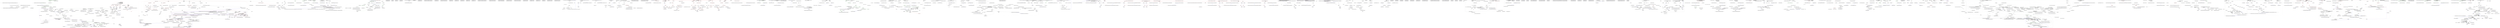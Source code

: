 digraph  {
n0 [cluster="Ninject.Planning.Bindings.Resolvers.OpenGenericBindingResolver.Resolve(System.Collections.Generic.IDictionary<System.Type, System.Collections.Generic.IEnumerable<Ninject.Planning.Bindings.IBinding>>, System.Type)", label="Entry Ninject.Planning.Bindings.Resolvers.OpenGenericBindingResolver.Resolve(System.Collections.Generic.IDictionary<System.Type, System.Collections.Generic.IEnumerable<Ninject.Planning.Bindings.IBinding>>, System.Type)", span="42-42"];
n1 [cluster="Ninject.Planning.Bindings.Resolvers.OpenGenericBindingResolver.Resolve(System.Collections.Generic.IDictionary<System.Type, System.Collections.Generic.IEnumerable<Ninject.Planning.Bindings.IBinding>>, System.Type)", label="!service.GetTypeInfo().IsGenericType || service.GetTypeInfo().IsGenericTypeDefinition || !bindings.ContainsKey(service.GetGenericTypeDefinition())", span="44-44"];
n3 [cluster="Ninject.Planning.Bindings.Resolvers.OpenGenericBindingResolver.Resolve(System.Collections.Generic.IDictionary<System.Type, System.Collections.Generic.IEnumerable<Ninject.Planning.Bindings.IBinding>>, System.Type)", label="return bindings[service.GetGenericTypeDefinition()];", span="49-49"];
n2 [cluster="Ninject.Planning.Bindings.Resolvers.OpenGenericBindingResolver.Resolve(System.Collections.Generic.IDictionary<System.Type, System.Collections.Generic.IEnumerable<Ninject.Planning.Bindings.IBinding>>, System.Type)", label="return Enumerable.Empty<IBinding>();", span="46-46"];
n5 [cluster="System.Type.GetTypeInfo()", label="Entry System.Type.GetTypeInfo()", span="0-0"];
n6 [cluster="System.Type.GetGenericTypeDefinition()", label="Entry System.Type.GetGenericTypeDefinition()", span="0-0"];
n7 [cluster="System.Collections.Generic.IDictionary<TKey, TValue>.ContainsKey(TKey)", label="Entry System.Collections.Generic.IDictionary<TKey, TValue>.ContainsKey(TKey)", span="0-0"];
n4 [cluster="Ninject.Planning.Bindings.Resolvers.OpenGenericBindingResolver.Resolve(System.Collections.Generic.IDictionary<System.Type, System.Collections.Generic.IEnumerable<Ninject.Planning.Bindings.IBinding>>, System.Type)", label="Exit Ninject.Planning.Bindings.Resolvers.OpenGenericBindingResolver.Resolve(System.Collections.Generic.IDictionary<System.Type, System.Collections.Generic.IEnumerable<Ninject.Planning.Bindings.IBinding>>, System.Type)", span="42-42"];
n8 [cluster="System.Linq.Enumerable.Empty<TResult>()", label="Entry System.Linq.Enumerable.Empty<TResult>()", span="0-0"];
d1 [cluster="Ninject.Activation.Scope.ActivationScope.ActivationScope(Ninject.Syntax.IResolutionRoot)", color=green, community=0, label="45: Parent = parent", span="16-16"];
d25 [label="Ninject.Activation.Scope.ActivationScope", span=""];
d0 [cluster="Ninject.Activation.Scope.ActivationScope.ActivationScope(Ninject.Syntax.IResolutionRoot)", label="Entry Ninject.Activation.Scope.ActivationScope.ActivationScope(Ninject.Syntax.IResolutionRoot)", span="14-14"];
d2 [cluster="Ninject.Activation.Scope.ActivationScope.ActivationScope(Ninject.Syntax.IResolutionRoot)", label="Exit Ninject.Activation.Scope.ActivationScope.ActivationScope(Ninject.Syntax.IResolutionRoot)", span="14-14"];
d4 [cluster="Ninject.Activation.Scope.ActivationScope.CanResolve(Ninject.Activation.IRequest)", color=green, community=0, label="14: return Parent.CanResolve(request);", span="21-21"];
d3 [cluster="Ninject.Activation.Scope.ActivationScope.CanResolve(Ninject.Activation.IRequest)", label="Entry Ninject.Activation.Scope.ActivationScope.CanResolve(Ninject.Activation.IRequest)", span="19-19"];
d5 [cluster="Ninject.Activation.Scope.ActivationScope.CanResolve(Ninject.Activation.IRequest)", label="Exit Ninject.Activation.Scope.ActivationScope.CanResolve(Ninject.Activation.IRequest)", span="19-19"];
d6 [cluster="Ninject.Syntax.IResolutionRoot.CanResolve(Ninject.Activation.IRequest)", label="Entry Ninject.Syntax.IResolutionRoot.CanResolve(Ninject.Activation.IRequest)", span="11-11"];
d12 [cluster="Ninject.Activation.Scope.ActivationScope.Resolve(Ninject.Activation.IRequest)", color=green, community=0, label="33: return Parent.Resolve(request);", span="31-31"];
d11 [cluster="Ninject.Activation.Scope.ActivationScope.Resolve(Ninject.Activation.IRequest)", label="Entry Ninject.Activation.Scope.ActivationScope.Resolve(Ninject.Activation.IRequest)", span="29-29"];
d13 [cluster="Ninject.Activation.Scope.ActivationScope.Resolve(Ninject.Activation.IRequest)", label="Exit Ninject.Activation.Scope.ActivationScope.Resolve(Ninject.Activation.IRequest)", span="29-29"];
d14 [cluster="Ninject.Syntax.IResolutionRoot.Resolve(Ninject.Activation.IRequest)", label="Entry Ninject.Syntax.IResolutionRoot.Resolve(Ninject.Activation.IRequest)", span="13-13"];
d8 [cluster="Ninject.Activation.Scope.ActivationScope.Resolve(System.Type, System.Collections.Generic.IEnumerable<System.Func<Ninject.Planning.Bindings.IBindingMetadata, bool>>, System.Collections.Generic.IEnumerable<Ninject.Parameters.IParameter>)", label="return Resolve(CreateDirectRequest(service, constraints, parameters));", span="26-26"];
d15 [cluster="Ninject.Activation.Scope.ActivationScope.CreateDirectRequest(System.Type, System.Collections.Generic.IEnumerable<System.Func<Ninject.Planning.Bindings.IBindingMetadata, bool>>, System.Collections.Generic.IEnumerable<Ninject.Parameters.IParameter>)", label="return new Request(service, constraints, parameters, () => this);", span="36-36"];
d19 [cluster="lambda expression", label=this, span="36-36"];
d22 [cluster="Ninject.Activation.Scope.ActivationScope.System.IServiceProvider.GetService(System.Type)", label="return this.Get(serviceType);", span="41-41"];
d7 [cluster="Ninject.Activation.Scope.ActivationScope.Resolve(System.Type, System.Collections.Generic.IEnumerable<System.Func<Ninject.Planning.Bindings.IBindingMetadata, bool>>, System.Collections.Generic.IEnumerable<Ninject.Parameters.IParameter>)", label="Entry Ninject.Activation.Scope.ActivationScope.Resolve(System.Type, System.Collections.Generic.IEnumerable<System.Func<Ninject.Planning.Bindings.IBindingMetadata, bool>>, System.Collections.Generic.IEnumerable<Ninject.Parameters.IParameter>)", span="24-24"];
d10 [cluster="Ninject.Activation.Scope.ActivationScope.CreateDirectRequest(System.Type, System.Collections.Generic.IEnumerable<System.Func<Ninject.Planning.Bindings.IBindingMetadata, bool>>, System.Collections.Generic.IEnumerable<Ninject.Parameters.IParameter>)", label="Entry Ninject.Activation.Scope.ActivationScope.CreateDirectRequest(System.Type, System.Collections.Generic.IEnumerable<System.Func<Ninject.Planning.Bindings.IBindingMetadata, bool>>, System.Collections.Generic.IEnumerable<Ninject.Parameters.IParameter>)", span="34-34"];
d9 [cluster="Ninject.Activation.Scope.ActivationScope.Resolve(System.Type, System.Collections.Generic.IEnumerable<System.Func<Ninject.Planning.Bindings.IBindingMetadata, bool>>, System.Collections.Generic.IEnumerable<Ninject.Parameters.IParameter>)", label="Exit Ninject.Activation.Scope.ActivationScope.Resolve(System.Type, System.Collections.Generic.IEnumerable<System.Func<Ninject.Planning.Bindings.IBindingMetadata, bool>>, System.Collections.Generic.IEnumerable<Ninject.Parameters.IParameter>)", span="24-24"];
d16 [cluster="Ninject.Activation.Scope.ActivationScope.CreateDirectRequest(System.Type, System.Collections.Generic.IEnumerable<System.Func<Ninject.Planning.Bindings.IBindingMetadata, bool>>, System.Collections.Generic.IEnumerable<Ninject.Parameters.IParameter>)", label="Exit Ninject.Activation.Scope.ActivationScope.CreateDirectRequest(System.Type, System.Collections.Generic.IEnumerable<System.Func<Ninject.Planning.Bindings.IBindingMetadata, bool>>, System.Collections.Generic.IEnumerable<Ninject.Parameters.IParameter>)", span="34-34"];
d17 [cluster="Ninject.Activation.Request.Request(System.Type, System.Collections.Generic.IEnumerable<System.Func<Ninject.Planning.Bindings.IBindingMetadata, bool>>, System.Collections.Generic.IEnumerable<Ninject.Parameters.IParameter>, System.Func<object>)", label="Entry Ninject.Activation.Request.Request(System.Type, System.Collections.Generic.IEnumerable<System.Func<Ninject.Planning.Bindings.IBindingMetadata, bool>>, System.Collections.Generic.IEnumerable<Ninject.Parameters.IParameter>, System.Func<object>)", span="20-20"];
d18 [cluster="lambda expression", label="Entry lambda expression", span="36-36"];
d20 [cluster="lambda expression", label="Exit lambda expression", span="36-36"];
d21 [cluster="Ninject.Activation.Scope.ActivationScope.System.IServiceProvider.GetService(System.Type)", label="Entry Ninject.Activation.Scope.ActivationScope.System.IServiceProvider.GetService(System.Type)", span="39-39"];
d23 [cluster="Ninject.Activation.Scope.ActivationScope.System.IServiceProvider.GetService(System.Type)", label="Exit Ninject.Activation.Scope.ActivationScope.System.IServiceProvider.GetService(System.Type)", span="39-39"];
d24 [cluster="Unk.Get", label="Entry Unk.Get", span=""];
m1_20 [cluster="Ninject.Planning.Bindings.Binding.Matches(Ninject.Activation.IRequest)", color=red, community=0, file="Binding.cs", label="31: return ConditionCallback == null || ConditionCallback(request);", span="50-50"];
m1_21 [cluster="Ninject.Planning.Bindings.Binding.Matches(Ninject.Activation.IRequest)", color=green, community=0, file="Binding.cs", label="31: Exit Ninject.Planning.Bindings.Binding.Matches(Ninject.Activation.IRequest)", span="48-48"];
m1_22 [cluster="Ninject.Planning.Bindings.Binding.ConditionsSatisfiedBy(Ninject.Activation.IRequest)", file="Binding.cs", label="Ninject.Planning.Bindings.Binding", span=""];
m1_8 [cluster="System.Collections.Generic.List<T>.List()", file="Binding.cs", label="Entry System.Collections.Generic.List<T>.List()", span="0-0"];
m1_15 [cluster="System.Func<T, TResult>.Invoke(T)", file="Binding.cs", label="Entry System.Func<T, TResult>.Invoke(T)", span="0-0"];
m1_0 [cluster="Ninject.Planning.Bindings.Binding.Binding(System.Type)", file="Binding.cs", label="Entry Ninject.Planning.Bindings.Binding.Binding(System.Type)", span="25-25"];
m1_1 [cluster="Ninject.Planning.Bindings.Binding.Binding(System.Type)", file="Binding.cs", label="Exit Ninject.Planning.Bindings.Binding.Binding(System.Type)", span="25-25"];
m1_19 [cluster="Ninject.Planning.Bindings.Binding.Matches(Ninject.Activation.IRequest)", file="Binding.cs", label="Entry Ninject.Planning.Bindings.Binding.Matches(Ninject.Activation.IRequest)", span="48-48"];
m1_16 [cluster="Ninject.Planning.Bindings.Binding.GetScope(Ninject.Activation.IContext)", file="Binding.cs", label="Entry Ninject.Planning.Bindings.Binding.GetScope(Ninject.Activation.IContext)", span="43-43"];
m1_17 [cluster="Ninject.Planning.Bindings.Binding.GetScope(Ninject.Activation.IContext)", file="Binding.cs", label="return ScopeCallback == null ? null : ScopeCallback(context);", span="45-45"];
m1_18 [cluster="Ninject.Planning.Bindings.Binding.GetScope(Ninject.Activation.IContext)", file="Binding.cs", label="Exit Ninject.Planning.Bindings.Binding.GetScope(Ninject.Activation.IContext)", span="43-43"];
m1_9 [cluster="System.Type.Format()", file="Binding.cs", label="Entry System.Type.Format()", span="7-7"];
m1_10 [cluster="Ninject.Planning.Bindings.Binding.GetProvider(Ninject.Activation.IContext)", file="Binding.cs", label="Entry Ninject.Planning.Bindings.Binding.GetProvider(Ninject.Activation.IContext)", span="35-35"];
m1_11 [cluster="Ninject.Planning.Bindings.Binding.GetProvider(Ninject.Activation.IContext)", file="Binding.cs", label="_provider == null", span="37-37"];
m1_12 [cluster="Ninject.Planning.Bindings.Binding.GetProvider(Ninject.Activation.IContext)", file="Binding.cs", label="_provider = ProviderCallback(context)", span="38-38"];
m1_13 [cluster="Ninject.Planning.Bindings.Binding.GetProvider(Ninject.Activation.IContext)", file="Binding.cs", label="return _provider;", span="40-40"];
m1_14 [cluster="Ninject.Planning.Bindings.Binding.GetProvider(Ninject.Activation.IContext)", file="Binding.cs", label="Exit Ninject.Planning.Bindings.Binding.GetProvider(Ninject.Activation.IContext)", span="35-35"];
m1_24 [cluster="lambda expression", file="Binding.cs", label="Entry lambda expression", span="53-53"];
m1_25 [cluster="lambda expression", color=green, community=0, file="Binding.cs", label="40: condition(request)", span="53-53"];
m1_26 [cluster="lambda expression", file="Binding.cs", label="Exit lambda expression", span="53-53"];
m1_23 [cluster="Unk.All", file="Binding.cs", label="Entry Unk.All", span=""];
m1_2 [cluster="Ninject.Planning.Bindings.Binding.Binding(System.Type, Ninject.Planning.Bindings.IBindingMetadata)", file="Binding.cs", label="Entry Ninject.Planning.Bindings.Binding.Binding(System.Type, Ninject.Planning.Bindings.IBindingMetadata)", span="27-27"];
m1_3 [cluster="Ninject.Planning.Bindings.Binding.Binding(System.Type, Ninject.Planning.Bindings.IBindingMetadata)", file="Binding.cs", label="Service = service", span="29-29"];
m1_4 [cluster="Ninject.Planning.Bindings.Binding.Binding(System.Type, Ninject.Planning.Bindings.IBindingMetadata)", file="Binding.cs", label="Metadata = metadata", span="32-32"];
m1_6 [cluster="Ninject.Planning.Bindings.Binding.Binding(System.Type, Ninject.Planning.Bindings.IBindingMetadata)", file="Binding.cs", label="Parameters = new List<IParameter>()", span="34-34"];
m1_5 [cluster="Ninject.Planning.Bindings.Binding.Binding(System.Type, Ninject.Planning.Bindings.IBindingMetadata)", color=green, community=0, file="Binding.cs", label="41: Conditions = new List<Func<IRequest, bool>>()", span="33-33"];
m1_7 [cluster="Ninject.Planning.Bindings.Binding.Binding(System.Type, Ninject.Planning.Bindings.IBindingMetadata)", file="Binding.cs", label="Exit Ninject.Planning.Bindings.Binding.Binding(System.Type, Ninject.Planning.Bindings.IBindingMetadata)", span="27-27"];
m1_28 [file="Binding.cs", label="Ninject.Activation.IRequest", span=""];
m2_4 [cluster="Ninject.INinjectSettings.Clone()", file="BindingBuilder.cs", label="Entry Ninject.INinjectSettings.Clone()", span="112-112"];
m2_5 [cluster="Ninject.INinjectSettings.Clone()", file="BindingBuilder.cs", label="Exit Ninject.INinjectSettings.Clone()", span="112-112"];
m2_0 [cluster="Ninject.INinjectSettings.Get<T>(string, T)", file="BindingBuilder.cs", label="Entry Ninject.INinjectSettings.Get<T>(string, T)", span="99-99"];
m2_1 [cluster="Ninject.INinjectSettings.Get<T>(string, T)", file="BindingBuilder.cs", label="Exit Ninject.INinjectSettings.Get<T>(string, T)", span="99-99"];
m2_2 [cluster="Ninject.INinjectSettings.Set(string, object)", file="BindingBuilder.cs", label="Entry Ninject.INinjectSettings.Set(string, object)", span="106-106"];
m2_3 [cluster="Ninject.INinjectSettings.Set(string, object)", file="BindingBuilder.cs", label="Exit Ninject.INinjectSettings.Set(string, object)", span="106-106"];
m3_0 [cluster="Ninject.Messaging.Messages.BindingMessage.BindingMessage(Ninject.Planning.Bindings.IBinding)", file="BindingMessage.cs", label="Entry Ninject.Messaging.Messages.BindingMessage.BindingMessage(Ninject.Planning.Bindings.IBinding)", span="9-9"];
m3_1 [cluster="Ninject.Messaging.Messages.BindingMessage.BindingMessage(Ninject.Planning.Bindings.IBinding)", file="BindingMessage.cs", label="Binding = binding", span="11-11"];
m3_2 [cluster="Ninject.Messaging.Messages.BindingMessage.BindingMessage(Ninject.Planning.Bindings.IBinding)", file="BindingMessage.cs", label="Exit Ninject.Messaging.Messages.BindingMessage.BindingMessage(Ninject.Planning.Bindings.IBinding)", span="9-9"];
m3_3 [file="BindingMessage.cs", label="Ninject.Messaging.Messages.BindingMessage", span=""];
m4_26 [cluster="Ninject.Syntax.IBindingNamedSyntax<T>.Named(string)", file="BindingSyntax.cs", label="Entry Ninject.Syntax.IBindingNamedSyntax<T>.Named(string)", span="33-33"];
m4_27 [cluster="Ninject.Syntax.IBindingNamedSyntax<T>.Named(string)", file="BindingSyntax.cs", label="Exit Ninject.Syntax.IBindingNamedSyntax<T>.Named(string)", span="33-33"];
m4_34 [cluster="Ninject.Syntax.IBindingWithSyntax<T>.WithPropertyValue(string, System.Func<Ninject.Activation.IContext, object>)", file="BindingSyntax.cs", label="Entry Ninject.Syntax.IBindingWithSyntax<T>.WithPropertyValue(string, System.Func<Ninject.Activation.IContext, object>)", span="41-41"];
m4_35 [cluster="Ninject.Syntax.IBindingWithSyntax<T>.WithPropertyValue(string, System.Func<Ninject.Activation.IContext, object>)", file="BindingSyntax.cs", label="Exit Ninject.Syntax.IBindingWithSyntax<T>.WithPropertyValue(string, System.Func<Ninject.Activation.IContext, object>)", span="41-41"];
m4_20 [cluster="Ninject.Syntax.IBindingInSyntax<T>.InThreadScope()", file="BindingSyntax.cs", label="Entry Ninject.Syntax.IBindingInSyntax<T>.InThreadScope()", span="26-26"];
m4_21 [cluster="Ninject.Syntax.IBindingInSyntax<T>.InThreadScope()", file="BindingSyntax.cs", label="Exit Ninject.Syntax.IBindingInSyntax<T>.InThreadScope()", span="26-26"];
m4_24 [cluster="Ninject.Syntax.IBindingInSyntax<T>.InScope(System.Func<Ninject.Activation.IContext, object>)", file="BindingSyntax.cs", label="Entry Ninject.Syntax.IBindingInSyntax<T>.InScope(System.Func<Ninject.Activation.IContext, object>)", span="28-28"];
m4_25 [cluster="Ninject.Syntax.IBindingInSyntax<T>.InScope(System.Func<Ninject.Activation.IContext, object>)", file="BindingSyntax.cs", label="Exit Ninject.Syntax.IBindingInSyntax<T>.InScope(System.Func<Ninject.Activation.IContext, object>)", span="28-28"];
m4_12 [cluster="Ninject.Syntax.IBindingToSyntax<T>.ToConstant(T)", file="BindingSyntax.cs", label="Entry Ninject.Syntax.IBindingToSyntax<T>.ToConstant(T)", span="14-14"];
m4_13 [cluster="Ninject.Syntax.IBindingToSyntax<T>.ToConstant(T)", file="BindingSyntax.cs", label="Exit Ninject.Syntax.IBindingToSyntax<T>.ToConstant(T)", span="14-14"];
m4_16 [cluster="Ninject.Syntax.IBindingInSyntax<T>.InSingletonScope()", file="BindingSyntax.cs", label="Entry Ninject.Syntax.IBindingInSyntax<T>.InSingletonScope()", span="24-24"];
m4_17 [cluster="Ninject.Syntax.IBindingInSyntax<T>.InSingletonScope()", file="BindingSyntax.cs", label="Exit Ninject.Syntax.IBindingInSyntax<T>.InSingletonScope()", span="24-24"];
m4_18 [cluster="Ninject.Syntax.IBindingInSyntax<T>.InTransientScope()", file="BindingSyntax.cs", label="Entry Ninject.Syntax.IBindingInSyntax<T>.InTransientScope()", span="25-25"];
m4_19 [cluster="Ninject.Syntax.IBindingInSyntax<T>.InTransientScope()", file="BindingSyntax.cs", label="Exit Ninject.Syntax.IBindingInSyntax<T>.InTransientScope()", span="25-25"];
m4_22 [cluster="Ninject.Syntax.IBindingInSyntax<T>.InRequestScope()", file="BindingSyntax.cs", label="Entry Ninject.Syntax.IBindingInSyntax<T>.InRequestScope()", span="27-27"];
m4_23 [cluster="Ninject.Syntax.IBindingInSyntax<T>.InRequestScope()", file="BindingSyntax.cs", label="Exit Ninject.Syntax.IBindingInSyntax<T>.InRequestScope()", span="27-27"];
m4_4 [cluster="Ninject.Syntax.IBindingToSyntax<T>.To(System.Type)", file="BindingSyntax.cs", label="Entry Ninject.Syntax.IBindingToSyntax<T>.To(System.Type)", span="10-10"];
m4_5 [cluster="Ninject.Syntax.IBindingToSyntax<T>.To(System.Type)", file="BindingSyntax.cs", label="Exit Ninject.Syntax.IBindingToSyntax<T>.To(System.Type)", span="10-10"];
m4_30 [cluster="Ninject.Syntax.IBindingWithSyntax<T>.WithConstructorArgument(string, System.Func<Ninject.Activation.IContext, object>)", file="BindingSyntax.cs", label="Entry Ninject.Syntax.IBindingWithSyntax<T>.WithConstructorArgument(string, System.Func<Ninject.Activation.IContext, object>)", span="39-39"];
m4_31 [cluster="Ninject.Syntax.IBindingWithSyntax<T>.WithConstructorArgument(string, System.Func<Ninject.Activation.IContext, object>)", file="BindingSyntax.cs", label="Exit Ninject.Syntax.IBindingWithSyntax<T>.WithConstructorArgument(string, System.Func<Ninject.Activation.IContext, object>)", span="39-39"];
m4_10 [cluster="Ninject.Syntax.IBindingToSyntax<T>.ToMethod(System.Func<Ninject.Activation.IContext, T>)", file="BindingSyntax.cs", label="Entry Ninject.Syntax.IBindingToSyntax<T>.ToMethod(System.Func<Ninject.Activation.IContext, T>)", span="13-13"];
m4_11 [cluster="Ninject.Syntax.IBindingToSyntax<T>.ToMethod(System.Func<Ninject.Activation.IContext, T>)", file="BindingSyntax.cs", label="Exit Ninject.Syntax.IBindingToSyntax<T>.ToMethod(System.Func<Ninject.Activation.IContext, T>)", span="13-13"];
m4_36 [cluster="Ninject.Syntax.IBindingWithSyntax<T>.WithParameter(Ninject.Parameters.IParameter)", file="BindingSyntax.cs", label="Entry Ninject.Syntax.IBindingWithSyntax<T>.WithParameter(Ninject.Parameters.IParameter)", span="42-42"];
m4_37 [cluster="Ninject.Syntax.IBindingWithSyntax<T>.WithParameter(Ninject.Parameters.IParameter)", file="BindingSyntax.cs", label="Exit Ninject.Syntax.IBindingWithSyntax<T>.WithParameter(Ninject.Parameters.IParameter)", span="42-42"];
m4_8 [cluster="Ninject.Syntax.IBindingToSyntax<T>.ToProvider(Ninject.Activation.IProvider)", file="BindingSyntax.cs", label="Entry Ninject.Syntax.IBindingToSyntax<T>.ToProvider(Ninject.Activation.IProvider)", span="12-12"];
m4_9 [cluster="Ninject.Syntax.IBindingToSyntax<T>.ToProvider(Ninject.Activation.IProvider)", file="BindingSyntax.cs", label="Exit Ninject.Syntax.IBindingToSyntax<T>.ToProvider(Ninject.Activation.IProvider)", span="12-12"];
m4_14 [cluster="Ninject.Syntax.IBindingWhenSyntax<T>.When(System.Func<Ninject.Activation.IRequest, bool>)", file="BindingSyntax.cs", label="Entry Ninject.Syntax.IBindingWhenSyntax<T>.When(System.Func<Ninject.Activation.IRequest, bool>)", span="19-19"];
m4_15 [cluster="Ninject.Syntax.IBindingWhenSyntax<T>.When(System.Func<Ninject.Activation.IRequest, bool>)", file="BindingSyntax.cs", label="Exit Ninject.Syntax.IBindingWhenSyntax<T>.When(System.Func<Ninject.Activation.IRequest, bool>)", span="19-19"];
m4_38 [cluster="Ninject.Syntax.IBindingWithSyntax<T>.WithMetadata(string, object)", file="BindingSyntax.cs", label="Entry Ninject.Syntax.IBindingWithSyntax<T>.WithMetadata(string, object)", span="43-43"];
m4_39 [cluster="Ninject.Syntax.IBindingWithSyntax<T>.WithMetadata(string, object)", file="BindingSyntax.cs", label="Exit Ninject.Syntax.IBindingWithSyntax<T>.WithMetadata(string, object)", span="43-43"];
m4_2 [cluster="Ninject.Syntax.IBindingToSyntax<T>.To<TImplementation>()", file="BindingSyntax.cs", label="Entry Ninject.Syntax.IBindingToSyntax<T>.To<TImplementation>()", span="9-9"];
m4_3 [cluster="Ninject.Syntax.IBindingToSyntax<T>.To<TImplementation>()", file="BindingSyntax.cs", label="Exit Ninject.Syntax.IBindingToSyntax<T>.To<TImplementation>()", span="9-9"];
m4_6 [cluster="Ninject.Syntax.IBindingToSyntax<T>.ToProvider<TProvider>()", file="BindingSyntax.cs", label="Entry Ninject.Syntax.IBindingToSyntax<T>.ToProvider<TProvider>()", span="11-11"];
m4_7 [cluster="Ninject.Syntax.IBindingToSyntax<T>.ToProvider<TProvider>()", file="BindingSyntax.cs", label="Exit Ninject.Syntax.IBindingToSyntax<T>.ToProvider<TProvider>()", span="11-11"];
m4_0 [cluster="Ninject.Syntax.IBindingToSyntax<T>.ToSelf()", file="BindingSyntax.cs", label="Entry Ninject.Syntax.IBindingToSyntax<T>.ToSelf()", span="8-8"];
m4_1 [cluster="Ninject.Syntax.IBindingToSyntax<T>.ToSelf()", file="BindingSyntax.cs", label="Exit Ninject.Syntax.IBindingToSyntax<T>.ToSelf()", span="8-8"];
m4_32 [cluster="Ninject.Syntax.IBindingWithSyntax<T>.WithPropertyValue(string, object)", file="BindingSyntax.cs", label="Entry Ninject.Syntax.IBindingWithSyntax<T>.WithPropertyValue(string, object)", span="40-40"];
m4_33 [cluster="Ninject.Syntax.IBindingWithSyntax<T>.WithPropertyValue(string, object)", file="BindingSyntax.cs", label="Exit Ninject.Syntax.IBindingWithSyntax<T>.WithPropertyValue(string, object)", span="40-40"];
m4_28 [cluster="Ninject.Syntax.IBindingWithSyntax<T>.WithConstructorArgument(string, object)", file="BindingSyntax.cs", label="Entry Ninject.Syntax.IBindingWithSyntax<T>.WithConstructorArgument(string, object)", span="38-38"];
m4_29 [cluster="Ninject.Syntax.IBindingWithSyntax<T>.WithConstructorArgument(string, object)", file="BindingSyntax.cs", label="Exit Ninject.Syntax.IBindingWithSyntax<T>.WithConstructorArgument(string, object)", span="38-38"];
m6_12 [cluster="Ninject.Infrastructure.Language.ExtensionsForIEnumerableOfT.SingleOrThrowException<T>(System.Collections.Generic.IEnumerable<T>, System.Func<Ninject.ActivationException>)", file="Cache.cs", label="Entry Ninject.Infrastructure.Language.ExtensionsForIEnumerableOfT.SingleOrThrowException<T>(System.Collections.Generic.IEnumerable<T>, System.Func<Ninject.ActivationException>)", span="77-77"];
m6_13 [cluster="Ninject.Infrastructure.Language.ExtensionsForIEnumerableOfT.SingleOrThrowException<T>(System.Collections.Generic.IEnumerable<T>, System.Func<Ninject.ActivationException>)", file="Cache.cs", label="var e = series.GetEnumerator()", span="79-79"];
m6_17 [cluster="Ninject.Infrastructure.Language.ExtensionsForIEnumerableOfT.SingleOrThrowException<T>(System.Collections.Generic.IEnumerable<T>, System.Func<Ninject.ActivationException>)", file="Cache.cs", label="throw exceptionCreator();", span="84-84"];
m6_14 [cluster="Ninject.Infrastructure.Language.ExtensionsForIEnumerableOfT.SingleOrThrowException<T>(System.Collections.Generic.IEnumerable<T>, System.Func<Ninject.ActivationException>)", file="Cache.cs", label="e.MoveNext()", span="80-80"];
m6_15 [cluster="Ninject.Infrastructure.Language.ExtensionsForIEnumerableOfT.SingleOrThrowException<T>(System.Collections.Generic.IEnumerable<T>, System.Func<Ninject.ActivationException>)", file="Cache.cs", label="var result = e.Current", span="81-81"];
m6_16 [cluster="Ninject.Infrastructure.Language.ExtensionsForIEnumerableOfT.SingleOrThrowException<T>(System.Collections.Generic.IEnumerable<T>, System.Func<Ninject.ActivationException>)", file="Cache.cs", label="e.MoveNext()", span="82-82"];
m6_18 [cluster="Ninject.Infrastructure.Language.ExtensionsForIEnumerableOfT.SingleOrThrowException<T>(System.Collections.Generic.IEnumerable<T>, System.Func<Ninject.ActivationException>)", file="Cache.cs", label="return result;", span="87-87"];
m6_19 [cluster="Ninject.Infrastructure.Language.ExtensionsForIEnumerableOfT.SingleOrThrowException<T>(System.Collections.Generic.IEnumerable<T>, System.Func<Ninject.ActivationException>)", file="Cache.cs", label="Exit Ninject.Infrastructure.Language.ExtensionsForIEnumerableOfT.SingleOrThrowException<T>(System.Collections.Generic.IEnumerable<T>, System.Func<Ninject.ActivationException>)", span="77-77"];
m6_5 [cluster="Ninject.Infrastructure.Language.ExtensionsForIEnumerableOfT.ToEnumerable<T>(System.Collections.Generic.IEnumerable<T>)", file="Cache.cs", label="Entry Ninject.Infrastructure.Language.ExtensionsForIEnumerableOfT.ToEnumerable<T>(System.Collections.Generic.IEnumerable<T>)", span="54-54"];
m6_6 [cluster="Ninject.Infrastructure.Language.ExtensionsForIEnumerableOfT.ToEnumerable<T>(System.Collections.Generic.IEnumerable<T>)", file="Cache.cs", label="return series.Select(x => x);", span="56-56"];
m6_7 [cluster="Ninject.Infrastructure.Language.ExtensionsForIEnumerableOfT.ToEnumerable<T>(System.Collections.Generic.IEnumerable<T>)", file="Cache.cs", label="Exit Ninject.Infrastructure.Language.ExtensionsForIEnumerableOfT.ToEnumerable<T>(System.Collections.Generic.IEnumerable<T>)", span="54-54"];
m6_21 [cluster="System.Collections.IEnumerator.MoveNext()", file="Cache.cs", label="Entry System.Collections.IEnumerator.MoveNext()", span="0-0"];
m6_0 [cluster="Ninject.Infrastructure.Language.ExtensionsForIEnumerableOfT.Map<T>(System.Collections.Generic.IEnumerable<T>, System.Action<T>)", file="Cache.cs", label="Entry Ninject.Infrastructure.Language.ExtensionsForIEnumerableOfT.Map<T>(System.Collections.Generic.IEnumerable<T>, System.Action<T>)", span="40-40"];
m6_1 [cluster="Ninject.Infrastructure.Language.ExtensionsForIEnumerableOfT.Map<T>(System.Collections.Generic.IEnumerable<T>, System.Action<T>)", file="Cache.cs", label=series, span="42-42"];
m6_2 [cluster="Ninject.Infrastructure.Language.ExtensionsForIEnumerableOfT.Map<T>(System.Collections.Generic.IEnumerable<T>, System.Action<T>)", file="Cache.cs", label="action(item)", span="44-44"];
m6_3 [cluster="Ninject.Infrastructure.Language.ExtensionsForIEnumerableOfT.Map<T>(System.Collections.Generic.IEnumerable<T>, System.Action<T>)", file="Cache.cs", label="Exit Ninject.Infrastructure.Language.ExtensionsForIEnumerableOfT.Map<T>(System.Collections.Generic.IEnumerable<T>, System.Action<T>)", span="40-40"];
m6_20 [cluster="System.Collections.Generic.IEnumerable<T>.GetEnumerator()", file="Cache.cs", label="Entry System.Collections.Generic.IEnumerable<T>.GetEnumerator()", span="0-0"];
m6_4 [cluster="System.Action<T>.Invoke(T)", file="Cache.cs", label="Entry System.Action<T>.Invoke(T)", span="0-0"];
m6_9 [cluster="lambda expression", file="Cache.cs", label="Entry lambda expression", span="56-56"];
m6_10 [cluster="lambda expression", file="Cache.cs", label=x, span="56-56"];
m6_11 [cluster="lambda expression", file="Cache.cs", label="Exit lambda expression", span="56-56"];
m6_22 [cluster="System.Func<TResult>.Invoke()", file="Cache.cs", label="Entry System.Func<TResult>.Invoke()", span="0-0"];
m6_8 [cluster="Unk.Select", file="Cache.cs", label="Entry Unk.Select", span=""];
m7_13 [cluster="Ninject.Activation.Caching.CachePruner.PruneCache(object)", file="CachePruner.cs", label="Entry Ninject.Activation.Caching.CachePruner.PruneCache(object)", span="29-29"];
m7_14 [cluster="Ninject.Activation.Caching.CachePruner.PruneCache(object)", file="CachePruner.cs", label="!_indicator.IsAlive", span="31-31"];
m7_15 [cluster="Ninject.Activation.Caching.CachePruner.PruneCache(object)", file="CachePruner.cs", label="((ICache)cache).Prune()", span="33-33"];
m7_16 [cluster="Ninject.Activation.Caching.CachePruner.PruneCache(object)", file="CachePruner.cs", label="_indicator.Target = new object()", span="34-34"];
m7_17 [cluster="Ninject.Activation.Caching.CachePruner.PruneCache(object)", file="CachePruner.cs", label="Exit Ninject.Activation.Caching.CachePruner.PruneCache(object)", span="29-29"];
m7_12 [cluster="System.Threading.Timer.Dispose()", file="CachePruner.cs", label="Entry System.Threading.Timer.Dispose()", span="0-0"];
m7_6 [cluster="Ninject.Activation.Caching.CachePruner.StopPruning()", file="CachePruner.cs", label="Entry Ninject.Activation.Caching.CachePruner.StopPruning()", span="20-20"];
m7_8 [cluster="Ninject.Activation.Caching.CachePruner.StopPruning()", file="CachePruner.cs", label="_timer != null", span="22-22"];
m7_9 [cluster="Ninject.Activation.Caching.CachePruner.StopPruning()", file="CachePruner.cs", label="_timer.Dispose()", span="24-24"];
m7_10 [cluster="Ninject.Activation.Caching.CachePruner.StopPruning()", file="CachePruner.cs", label="_timer = null", span="25-25"];
m7_11 [cluster="Ninject.Activation.Caching.CachePruner.StopPruning()", file="CachePruner.cs", label="Exit Ninject.Activation.Caching.CachePruner.StopPruning()", span="20-20"];
m7_19 [cluster="object.Object()", file="CachePruner.cs", label="Entry object.Object()", span="0-0"];
m7_7 [cluster="System.Threading.Timer.Timer(System.Threading.TimerCallback, object, int, int)", file="CachePruner.cs", label="Entry System.Threading.Timer.Timer(System.Threading.TimerCallback, object, int, int)", span="0-0"];
m7_18 [cluster="Ninject.Activation.Caching.ICache.Prune()", file="CachePruner.cs", label="Entry Ninject.Activation.Caching.ICache.Prune()", span="9-9"];
m7_0 [cluster="Ninject.Activation.Caching.CachePruner.StartPruning(Ninject.Activation.Caching.ICache)", file="CachePruner.cs", label="Entry Ninject.Activation.Caching.CachePruner.StartPruning(Ninject.Activation.Caching.ICache)", span="11-11"];
m7_1 [cluster="Ninject.Activation.Caching.CachePruner.StartPruning(Ninject.Activation.Caching.ICache)", file="CachePruner.cs", label="_timer != null", span="13-13"];
m7_4 [cluster="Ninject.Activation.Caching.CachePruner.StartPruning(Ninject.Activation.Caching.ICache)", file="CachePruner.cs", label="_timer = new Timer(PruneCache, cache, timeoutMs, timeoutMs)", span="17-17"];
m7_2 [cluster="Ninject.Activation.Caching.CachePruner.StartPruning(Ninject.Activation.Caching.ICache)", file="CachePruner.cs", label="StopPruning()", span="14-14"];
m7_3 [cluster="Ninject.Activation.Caching.CachePruner.StartPruning(Ninject.Activation.Caching.ICache)", color=red, community=0, file="CachePruner.cs", label="12: int timeoutMs = Settings.CachePruneTimeoutMs", span="16-16"];
m7_5 [cluster="Ninject.Activation.Caching.CachePruner.StartPruning(Ninject.Activation.Caching.ICache)", file="CachePruner.cs", label="Exit Ninject.Activation.Caching.CachePruner.StartPruning(Ninject.Activation.Caching.ICache)", span="11-11"];
m7_20 [file="CachePruner.cs", label="Ninject.Activation.Caching.CachePruner", span=""];
m8_0 [cluster="Ninject.Activation.IPipeline.Activate(Ninject.Activation.IContext, Ninject.Activation.InstanceReference)", file="CallbackProvider.cs", label="Entry Ninject.Activation.IPipeline.Activate(Ninject.Activation.IContext, Ninject.Activation.InstanceReference)", span="33-33"];
m8_1 [cluster="Ninject.Activation.IPipeline.Activate(Ninject.Activation.IContext, Ninject.Activation.InstanceReference)", file="CallbackProvider.cs", label="Exit Ninject.Activation.IPipeline.Activate(Ninject.Activation.IContext, Ninject.Activation.InstanceReference)", span="33-33"];
m8_2 [cluster="Ninject.Activation.IPipeline.Deactivate(Ninject.Activation.IContext, Ninject.Activation.InstanceReference)", file="CallbackProvider.cs", label="Entry Ninject.Activation.IPipeline.Deactivate(Ninject.Activation.IContext, Ninject.Activation.InstanceReference)", span="40-40"];
m8_3 [cluster="Ninject.Activation.IPipeline.Deactivate(Ninject.Activation.IContext, Ninject.Activation.InstanceReference)", file="CallbackProvider.cs", label="Exit Ninject.Activation.IPipeline.Deactivate(Ninject.Activation.IContext, Ninject.Activation.InstanceReference)", span="40-40"];
m9_19 [cluster="Ninject.Messaging.Channel.AddPublication(object, System.Reflection.EventInfo)", file="Channel.cs", label="Entry Ninject.Messaging.Channel.AddPublication(object, System.Reflection.EventInfo)", span="34-34"];
m9_20 [cluster="Ninject.Messaging.Channel.AddPublication(object, System.Reflection.EventInfo)", color=red, community=0, file="Channel.cs", label="64: Publications.Add(new Publication(this, publisher, evt))", span="36-36"];
m9_21 [cluster="Ninject.Messaging.Channel.AddPublication(object, System.Reflection.EventInfo)", file="Channel.cs", label="Exit Ninject.Messaging.Channel.AddPublication(object, System.Reflection.EventInfo)", span="34-34"];
m9_5 [cluster="System.Collections.Generic.List<T>.List()", file="Channel.cs", label="Entry System.Collections.Generic.List<T>.List()", span="0-0"];
m9_23 [cluster="System.Collections.Generic.ICollection<T>.Add(T)", file="Channel.cs", label="Entry System.Collections.Generic.ICollection<T>.Add(T)", span="0-0"];
m9_49 [cluster="Ninject.Messaging.Channel.Broadcast(object, object)", file="Channel.cs", label="Entry Ninject.Messaging.Channel.Broadcast(object, object)", span="64-64"];
m9_50 [cluster="Ninject.Messaging.Channel.Broadcast(object, object)", color=red, community=0, file="Channel.cs", label="71: PruneListeners()", span="66-66"];
m9_54 [cluster="Ninject.Messaging.Channel.Broadcast(object, object)", color=red, community=0, file="Channel.cs", label="15: Subscriptions.Map(subscription => subscription.Deliver(publisher, args))", span="73-73"];
m9_51 [cluster="Ninject.Messaging.Channel.Broadcast(object, object)", color=red, community=0, file="Channel.cs", label="46: !IsEnabled", span="68-68"];
m9_52 [cluster="Ninject.Messaging.Channel.Broadcast(object, object)", color=red, community=0, file="Channel.cs", label="1: return;", span="69-69"];
m9_53 [cluster="Ninject.Messaging.Channel.Broadcast(object, object)", color=red, community=0, file="Channel.cs", label="15: Subscriptions", span="71-71"];
m9_55 [cluster="Ninject.Messaging.Channel.Broadcast(object, object)", file="Channel.cs", label="Exit Ninject.Messaging.Channel.Broadcast(object, object)", span="64-64"];
m9_28 [cluster="Ninject.Messaging.Channel.RemoveAllPublications(object)", file="Channel.cs", label="Entry Ninject.Messaging.Channel.RemoveAllPublications(object)", span="44-44"];
m9_29 [cluster="Ninject.Messaging.Channel.RemoveAllPublications(object)", color=red, community=0, file="Channel.cs", label="24: Publications", span="46-46"];
m9_30 [cluster="Ninject.Messaging.Channel.RemoveAllPublications(object)", color=red, community=0, file="Channel.cs", label="59: Publications.Where(p => p.Publisher == publisher).ToArray()", span="48-48"];
m9_31 [cluster="Ninject.Messaging.Channel.RemoveAllPublications(object)", color=red, community=0, file="Channel.cs", label="51: publication.Dispose()", span="50-50"];
m9_32 [cluster="Ninject.Messaging.Channel.RemoveAllPublications(object)", color=red, community=0, file="Channel.cs", label="64: Publications.Remove(publication)", span="51-51"];
m9_33 [cluster="Ninject.Messaging.Channel.RemoveAllPublications(object)", file="Channel.cs", label="Exit Ninject.Messaging.Channel.RemoveAllPublications(object)", span="44-44"];
m9_14 [cluster="Ninject.Infrastructure.Disposal.DisposableObject.Dispose()", file="Channel.cs", label="Entry Ninject.Infrastructure.Disposal.DisposableObject.Dispose()", span="8-8"];
m9_0 [cluster="Ninject.Messaging.Channel.Channel(string)", file="Channel.cs", label="Entry Ninject.Messaging.Channel.Channel(string)", span="17-17"];
m9_1 [cluster="Ninject.Messaging.Channel.Channel(string)", color=red, community=0, file="Channel.cs", label="55: Name = name", span="19-19"];
m9_2 [cluster="Ninject.Messaging.Channel.Channel(string)", color=red, community=0, file="Channel.cs", label="6: Publications = new List<IPublication>()", span="20-20"];
m9_3 [cluster="Ninject.Messaging.Channel.Channel(string)", color=red, community=0, file="Channel.cs", label="55: Subscriptions = new List<ISubscription>()", span="21-21"];
m9_4 [cluster="Ninject.Messaging.Channel.Channel(string)", file="Channel.cs", label="Exit Ninject.Messaging.Channel.Channel(string)", span="17-17"];
m9_60 [cluster="Ninject.Messaging.ISubscription.Deliver(object, object)", file="Channel.cs", label="Entry Ninject.Messaging.ISubscription.Deliver(object, object)", span="10-10"];
m9_12 [cluster="System.Collections.Generic.IEnumerable<T>.Map<T>(System.Action<T>)", file="Channel.cs", label="Entry System.Collections.Generic.IEnumerable<T>.Map<T>(System.Action<T>)", span="7-7"];
m9_56 [cluster="Ninject.Messaging.Channel.PruneListeners()", file="Channel.cs", label="Entry Ninject.Messaging.Channel.PruneListeners()", span="77-77"];
m9_61 [cluster="Ninject.Messaging.Channel.PruneListeners()", color=red, community=0, file="Channel.cs", label="55: Subscriptions.RemoveWhere(subscription => !subscription.IsAlive)", span="79-79"];
m9_62 [cluster="Ninject.Messaging.Channel.PruneListeners()", file="Channel.cs", label="Exit Ninject.Messaging.Channel.PruneListeners()", span="77-77"];
m9_13 [cluster="System.Collections.Generic.ICollection<T>.Clear()", file="Channel.cs", label="Entry System.Collections.Generic.ICollection<T>.Clear()", span="0-0"];
m9_34 [cluster="Unk.Where", file="Channel.cs", label="Entry Unk.Where", span=""];
m9_35 [cluster="Unk.ToArray", file="Channel.cs", label="Entry Unk.ToArray", span=""];
m9_36 [cluster="Unk.Dispose", file="Channel.cs", label="Entry Unk.Dispose", span=""];
m9_37 [cluster="Unk.Remove", file="Channel.cs", label="Entry Unk.Remove", span=""];
m9_22 [cluster="Ninject.Messaging.Publication.Publication(Ninject.Messaging.IChannel, object, System.Reflection.EventInfo)", file="Channel.cs", label="Entry Ninject.Messaging.Publication.Publication(Ninject.Messaging.IChannel, object, System.Reflection.EventInfo)", span="15-15"];
m9_27 [cluster="Ninject.Messaging.Subscription.Subscription(Ninject.Messaging.IChannel, object, Ninject.Injection.Injectors.IMethodInjector, Ninject.Messaging.DeliveryThread)", file="Channel.cs", label="Entry Ninject.Messaging.Subscription.Subscription(Ninject.Messaging.IChannel, object, Ninject.Injection.Injectors.IMethodInjector, Ninject.Messaging.DeliveryThread)", span="25-25"];
m9_63 [cluster="lambda expression", file="Channel.cs", label="Entry lambda expression", span="79-79"];
m9_15 [cluster="lambda expression", file="Channel.cs", label="Entry lambda expression", span="26-26"];
m9_16 [cluster="lambda expression", color=red, community=0, file="Channel.cs", label="14: publication.Dispose()", span="26-26"];
m9_17 [cluster="lambda expression", file="Channel.cs", label="Exit lambda expression", span="26-26"];
m9_39 [cluster="lambda expression", color=red, community=0, file="Channel.cs", label="42: p.Publisher == publisher", span="48-48"];
m9_38 [cluster="lambda expression", file="Channel.cs", label="Entry lambda expression", span="48-48"];
m9_40 [cluster="lambda expression", file="Channel.cs", label="Exit lambda expression", span="48-48"];
m9_47 [cluster="lambda expression", color=red, community=0, file="Channel.cs", label="6: s.Subscriber == subscriber", span="60-60"];
m9_46 [cluster="lambda expression", file="Channel.cs", label="Entry lambda expression", span="60-60"];
m9_48 [cluster="lambda expression", file="Channel.cs", label="Exit lambda expression", span="60-60"];
m9_58 [cluster="lambda expression", color=red, community=0, file="Channel.cs", label="6: subscription.Deliver(publisher, args)", span="73-73"];
m9_57 [cluster="lambda expression", file="Channel.cs", label="Entry lambda expression", span="73-73"];
m9_59 [cluster="lambda expression", file="Channel.cs", label="Exit lambda expression", span="73-73"];
m9_64 [cluster="lambda expression", color=red, community=0, file="Channel.cs", label="48: !subscription.IsAlive", span="79-79"];
m9_65 [cluster="lambda expression", file="Channel.cs", label="Exit lambda expression", span="79-79"];
m9_6 [cluster="Ninject.Messaging.Channel.Dispose()", file="Channel.cs", label="Entry Ninject.Messaging.Channel.Dispose()", span="24-24"];
m9_7 [cluster="Ninject.Messaging.Channel.Dispose()", color=red, community=0, file="Channel.cs", label="72: Publications.Map(publication => publication.Dispose())", span="26-26"];
m9_8 [cluster="Ninject.Messaging.Channel.Dispose()", color=red, community=0, file="Channel.cs", label="3: Publications.Clear()", span="28-28"];
m9_9 [cluster="Ninject.Messaging.Channel.Dispose()", color=red, community=0, file="Channel.cs", label="72: Subscriptions.Clear()", span="29-29"];
m9_10 [cluster="Ninject.Messaging.Channel.Dispose()", color=red, community=0, file="Channel.cs", label="3: base.Dispose()", span="31-31"];
m9_11 [cluster="Ninject.Messaging.Channel.Dispose()", file="Channel.cs", label="Exit Ninject.Messaging.Channel.Dispose()", span="24-24"];
m9_41 [cluster="Ninject.Messaging.Channel.RemoveAllSubscriptions(object)", file="Channel.cs", label="Entry Ninject.Messaging.Channel.RemoveAllSubscriptions(object)", span="56-56"];
m9_42 [cluster="Ninject.Messaging.Channel.RemoveAllSubscriptions(object)", color=red, community=0, file="Channel.cs", label="34: Subscriptions", span="58-58"];
m9_43 [cluster="Ninject.Messaging.Channel.RemoveAllSubscriptions(object)", color=red, community=0, file="Channel.cs", label="1: Subscriptions.RemoveWhere(s => s.Subscriber == subscriber)", span="60-60"];
m9_44 [cluster="Ninject.Messaging.Channel.RemoveAllSubscriptions(object)", file="Channel.cs", label="Exit Ninject.Messaging.Channel.RemoveAllSubscriptions(object)", span="56-56"];
m9_18 [cluster="System.IDisposable.Dispose()", file="Channel.cs", label="Entry System.IDisposable.Dispose()", span="0-0"];
m9_24 [cluster="Ninject.Messaging.Channel.AddSubscription(object, Ninject.Injection.Injectors.IMethodInjector, Ninject.Messaging.DeliveryThread)", file="Channel.cs", label="Entry Ninject.Messaging.Channel.AddSubscription(object, Ninject.Injection.Injectors.IMethodInjector, Ninject.Messaging.DeliveryThread)", span="39-39"];
m9_25 [cluster="Ninject.Messaging.Channel.AddSubscription(object, Ninject.Injection.Injectors.IMethodInjector, Ninject.Messaging.DeliveryThread)", color=red, community=0, file="Channel.cs", label="25: Subscriptions.Add(new Subscription(this, subscriber, injector, thread))", span="41-41"];
m9_26 [cluster="Ninject.Messaging.Channel.AddSubscription(object, Ninject.Injection.Injectors.IMethodInjector, Ninject.Messaging.DeliveryThread)", file="Channel.cs", label="Exit Ninject.Messaging.Channel.AddSubscription(object, Ninject.Injection.Injectors.IMethodInjector, Ninject.Messaging.DeliveryThread)", span="39-39"];
m9_45 [cluster="System.Collections.Generic.ICollection<T>.RemoveWhere<T>(System.Func<T, bool>)", file="Channel.cs", label="Entry System.Collections.Generic.ICollection<T>.RemoveWhere<T>(System.Func<T, bool>)", span="8-8"];
m9_66 [file="Channel.cs", label="Ninject.Messaging.Channel", span=""];
m9_67 [file="Channel.cs", label=object, span=""];
m9_68 [file="Channel.cs", label=object, span=""];
m9_69 [file="Channel.cs", label=object, span=""];
m9_70 [file="Channel.cs", label=object, span=""];
m10_31 [cluster="Ninject.Components.ComponentContainer.Get(System.Type)", file="ComponentContainer.cs", label="Entry Ninject.Components.ComponentContainer.Get(System.Type)", span="68-68"];
m10_47 [cluster="Ninject.Components.ComponentContainer.Get(System.Type)", file="ComponentContainer.cs", label="return ResolveInstance(implementation);", span="87-87"];
m10_44 [cluster="Ninject.Components.ComponentContainer.Get(System.Type)", file="ComponentContainer.cs", label="Type implementation = _mappings[service].FirstOrDefault()", span="82-82"];
m10_38 [cluster="Ninject.Components.ComponentContainer.Get(System.Type)", file="ComponentContainer.cs", label="return Kernel;", span="71-71"];
m10_43 [cluster="Ninject.Components.ComponentContainer.Get(System.Type)", file="ComponentContainer.cs", label="return LinqReflection.CastSlow(GetAll(argument), argument);", span="79-79"];
m10_37 [cluster="Ninject.Components.ComponentContainer.Get(System.Type)", file="ComponentContainer.cs", label="service == typeof(IKernel)", span="70-70"];
m10_39 [cluster="Ninject.Components.ComponentContainer.Get(System.Type)", file="ComponentContainer.cs", label="service.IsGenericType", span="73-73"];
m10_40 [cluster="Ninject.Components.ComponentContainer.Get(System.Type)", file="ComponentContainer.cs", label="Type gtd = service.GetGenericTypeDefinition()", span="75-75"];
m10_41 [cluster="Ninject.Components.ComponentContainer.Get(System.Type)", file="ComponentContainer.cs", label="Type argument = service.GetGenericArguments()[0]", span="76-76"];
m10_46 [cluster="Ninject.Components.ComponentContainer.Get(System.Type)", file="ComponentContainer.cs", label="throw new InvalidOperationException(String.Format(''No component of type {0} has been registered'', service));", span="85-85"];
m10_45 [cluster="Ninject.Components.ComponentContainer.Get(System.Type)", file="ComponentContainer.cs", label="implementation == null", span="84-84"];
m10_42 [cluster="Ninject.Components.ComponentContainer.Get(System.Type)", file="ComponentContainer.cs", label="gtd.IsInterface && typeof(IEnumerable<>).IsAssignableFrom(gtd)", span="78-78"];
m10_48 [cluster="Ninject.Components.ComponentContainer.Get(System.Type)", file="ComponentContainer.cs", label="Exit Ninject.Components.ComponentContainer.Get(System.Type)", span="68-68"];
m10_35 [cluster="Ninject.Components.ComponentContainer.GetAll(System.Type)", file="ComponentContainer.cs", label="Entry Ninject.Components.ComponentContainer.GetAll(System.Type)", span="90-90"];
m10_58 [cluster="Ninject.Components.ComponentContainer.GetAll(System.Type)", file="ComponentContainer.cs", label="yield return ResolveInstance(implementation);", span="93-93"];
m10_57 [cluster="Ninject.Components.ComponentContainer.GetAll(System.Type)", file="ComponentContainer.cs", label="_mappings[service]", span="92-92"];
m10_59 [cluster="Ninject.Components.ComponentContainer.GetAll(System.Type)", file="ComponentContainer.cs", label="Exit Ninject.Components.ComponentContainer.GetAll(System.Type)", span="90-90"];
m10_78 [cluster="System.Collections.Generic.Dictionary<TKey, TValue>.Add(TKey, TValue)", file="ComponentContainer.cs", label="Entry System.Collections.Generic.Dictionary<TKey, TValue>.Add(TKey, TValue)", span="0-0"];
m10_14 [cluster="Ninject.Infrastructure.Multimap<K, V>.Add(K, V)", file="ComponentContainer.cs", label="Entry Ninject.Infrastructure.Multimap<K, V>.Add(K, V)", span="31-31"];
m10_0 [cluster="Ninject.Components.ComponentContainer.Dispose()", file="ComponentContainer.cs", label="Entry Ninject.Components.ComponentContainer.Dispose()", span="19-19"];
m10_1 [cluster="Ninject.Components.ComponentContainer.Dispose()", file="ComponentContainer.cs", label="_instances.Values", span="21-21"];
m10_88 [cluster="System.Type.GetConstructors()", file="ComponentContainer.cs", label="Entry System.Type.GetConstructors()", span="0-0"];
m10_36 [cluster="System.Collections.IEnumerable.Cast<TResult>()", file="ComponentContainer.cs", label="Entry System.Collections.IEnumerable.Cast<TResult>()", span="0-0"];
m10_51 [cluster="System.Type.IsAssignableFrom(System.Type)", file="ComponentContainer.cs", label="Entry System.Type.IsAssignableFrom(System.Type)", span="0-0"];
m10_10 [cluster="Ninject.Infrastructure.Disposal.DisposableObject.Dispose()", file="ComponentContainer.cs", label="Entry Ninject.Infrastructure.Disposal.DisposableObject.Dispose()", span="8-8"];
m10_55 [cluster="string.Format(string, object)", file="ComponentContainer.cs", label="Entry string.Format(string, object)", span="0-0"];
m10_9 [cluster="System.Collections.Generic.Dictionary<TKey, TValue>.Clear()", file="ComponentContainer.cs", label="Entry System.Collections.Generic.Dictionary<TKey, TValue>.Clear()", span="0-0"];
m10_25 [cluster="System.Collections.Generic.Dictionary<TKey, TValue>.ContainsKey(TKey)", file="ComponentContainer.cs", label="Entry System.Collections.Generic.Dictionary<TKey, TValue>.ContainsKey(TKey)", span="0-0"];
m10_62 [cluster="Ninject.Components.ComponentContainer.CreateNewInstance(System.Type)", file="ComponentContainer.cs", label="Entry Ninject.Components.ComponentContainer.CreateNewInstance(System.Type)", span="101-101"];
m10_65 [cluster="Ninject.Components.ComponentContainer.CreateNewInstance(System.Type)", color=green, community=0, file="ComponentContainer.cs", label="4: var component = constructor.Invoke(arguments) as INinjectComponent", span="108-108"];
m10_63 [cluster="Ninject.Components.ComponentContainer.CreateNewInstance(System.Type)", file="ComponentContainer.cs", label="ConstructorInfo constructor = SelectConstructor(type)", span="103-103"];
m10_64 [cluster="Ninject.Components.ComponentContainer.CreateNewInstance(System.Type)", file="ComponentContainer.cs", label="var arguments = constructor.GetParameters().Select(parameter => Get(parameter.ParameterType)).ToArray()", span="104-104"];
m10_66 [cluster="Ninject.Components.ComponentContainer.CreateNewInstance(System.Type)", file="ComponentContainer.cs", label="component.Settings = Kernel.Settings", span="110-110"];
m10_67 [cluster="Ninject.Components.ComponentContainer.CreateNewInstance(System.Type)", file="ComponentContainer.cs", label="_instances.Add(type, component)", span="111-111"];
m10_68 [cluster="Ninject.Components.ComponentContainer.CreateNewInstance(System.Type)", file="ComponentContainer.cs", label="return component;", span="113-113"];
m10_71 [cluster="Ninject.Components.ComponentContainer.CreateNewInstance(System.Type)", file="ComponentContainer.cs", label="return null;", span="118-118"];
m10_70 [cluster="Ninject.Components.ComponentContainer.CreateNewInstance(System.Type)", file="ComponentContainer.cs", label="ex.RethrowInnerException()", span="117-117"];
m10_69 [cluster="Ninject.Components.ComponentContainer.CreateNewInstance(System.Type)", file="ComponentContainer.cs", label=TargetInvocationException, span="115-115"];
m10_72 [cluster="Ninject.Components.ComponentContainer.CreateNewInstance(System.Type)", file="ComponentContainer.cs", label="Exit Ninject.Components.ComponentContainer.CreateNewInstance(System.Type)", span="101-101"];
m10_52 [cluster="Ninject.Infrastructure.LinqReflection.CastSlow(System.Collections.IEnumerable, System.Type)", file="ComponentContainer.cs", label="Entry Ninject.Infrastructure.LinqReflection.CastSlow(System.Collections.IEnumerable, System.Type)", span="8-8"];
m10_53 [cluster="System.Collections.Generic.IEnumerable<TSource>.FirstOrDefault<TSource>()", file="ComponentContainer.cs", label="Entry System.Collections.Generic.IEnumerable<TSource>.FirstOrDefault<TSource>()", span="0-0"];
m10_56 [cluster="Ninject.Components.ComponentContainer.ResolveInstance(System.Type)", file="ComponentContainer.cs", label="Entry Ninject.Components.ComponentContainer.ResolveInstance(System.Type)", span="96-96"];
m10_60 [cluster="Ninject.Components.ComponentContainer.ResolveInstance(System.Type)", file="ComponentContainer.cs", label="return _instances.ContainsKey(type) ? _instances[type] : CreateNewInstance(type);", span="98-98"];
m10_61 [cluster="Ninject.Components.ComponentContainer.ResolveInstance(System.Type)", file="ComponentContainer.cs", label="Exit Ninject.Components.ComponentContainer.ResolveInstance(System.Type)", span="96-96"];
m10_76 [cluster="Unk.ToArray", file="ComponentContainer.cs", label="Entry Unk.ToArray", span=""];
m10_54 [cluster="System.InvalidOperationException.InvalidOperationException(string)", file="ComponentContainer.cs", label="Entry System.InvalidOperationException.InvalidOperationException(string)", span="0-0"];
m10_90 [cluster="System.NotSupportedException.NotSupportedException(string)", file="ComponentContainer.cs", label="Entry System.NotSupportedException.NotSupportedException(string)", span="0-0"];
m10_77 [cluster="Unk.Invoke", file="ComponentContainer.cs", label="Entry Unk.Invoke", span=""];
m10_32 [cluster="Ninject.Components.ComponentContainer.GetAll<T>()", file="ComponentContainer.cs", label="Entry Ninject.Components.ComponentContainer.GetAll<T>()", span="62-62"];
m10_33 [cluster="Ninject.Components.ComponentContainer.GetAll<T>()", file="ComponentContainer.cs", label="return GetAll(typeof(T)).Cast<T>();", span="65-65"];
m10_34 [cluster="Ninject.Components.ComponentContainer.GetAll<T>()", file="ComponentContainer.cs", label="Exit Ninject.Components.ComponentContainer.GetAll<T>()", span="62-62"];
m10_50 [cluster="System.Type.GetGenericArguments()", file="ComponentContainer.cs", label="Entry System.Type.GetGenericArguments()", span="0-0"];
m10_8 [cluster="Ninject.Infrastructure.Multimap<K, V>.Clear()", file="ComponentContainer.cs", label="Entry Ninject.Infrastructure.Multimap<K, V>.Clear()", span="49-49"];
m10_91 [cluster="lambda expression", file="ComponentContainer.cs", label="Entry lambda expression", span="124-124"];
m10_80 [cluster="lambda expression", file="ComponentContainer.cs", label="Entry lambda expression", span="104-104"];
m10_81 [cluster="lambda expression", file="ComponentContainer.cs", label="Get(parameter.ParameterType)", span="104-104"];
m10_92 [cluster="lambda expression", file="ComponentContainer.cs", label="c.GetParameters().Length", span="124-124"];
m10_82 [cluster="lambda expression", file="ComponentContainer.cs", label="Exit lambda expression", span="104-104"];
m10_93 [cluster="lambda expression", file="ComponentContainer.cs", label="Exit lambda expression", span="124-124"];
m10_89 [cluster="System.Collections.Generic.IEnumerable<TSource>.OrderByDescending<TSource, TKey>(System.Func<TSource, TKey>)", file="ComponentContainer.cs", label="Entry System.Collections.Generic.IEnumerable<TSource>.OrderByDescending<TSource, TKey>(System.Func<TSource, TKey>)", span="0-0"];
m10_11 [cluster="Ninject.Components.ComponentContainer.Add<TService, TImplementation>()", file="ComponentContainer.cs", label="Entry Ninject.Components.ComponentContainer.Add<TService, TImplementation>()", span="30-30"];
m10_12 [cluster="Ninject.Components.ComponentContainer.Add<TService, TImplementation>()", file="ComponentContainer.cs", label="_mappings.Add(typeof(TService), typeof(TImplementation))", span="34-34"];
m10_13 [cluster="Ninject.Components.ComponentContainer.Add<TService, TImplementation>()", file="ComponentContainer.cs", label="Exit Ninject.Components.ComponentContainer.Add<TService, TImplementation>()", span="30-30"];
m10_75 [cluster="Unk.Select", file="ComponentContainer.cs", label="Entry Unk.Select", span=""];
m10_73 [cluster="Ninject.Components.ComponentContainer.SelectConstructor(System.Type)", file="ComponentContainer.cs", label="Entry Ninject.Components.ComponentContainer.SelectConstructor(System.Type)", span="122-122"];
m10_83 [cluster="Ninject.Components.ComponentContainer.SelectConstructor(System.Type)", file="ComponentContainer.cs", label="var constructor = type.GetConstructors().OrderByDescending(c => c.GetParameters().Length).FirstOrDefault()", span="124-124"];
m10_85 [cluster="Ninject.Components.ComponentContainer.SelectConstructor(System.Type)", file="ComponentContainer.cs", label="throw new NotSupportedException(String.Format(''Couldn't resolve a constructor to create instance of type {0}'', type));", span="127-127"];
m10_86 [cluster="Ninject.Components.ComponentContainer.SelectConstructor(System.Type)", file="ComponentContainer.cs", label="return constructor;", span="129-129"];
m10_84 [cluster="Ninject.Components.ComponentContainer.SelectConstructor(System.Type)", file="ComponentContainer.cs", label="constructor == null", span="126-126"];
m10_87 [cluster="Ninject.Components.ComponentContainer.SelectConstructor(System.Type)", file="ComponentContainer.cs", label="Exit Ninject.Components.ComponentContainer.SelectConstructor(System.Type)", span="122-122"];
m10_27 [cluster="Ninject.Infrastructure.Multimap<K, V>.RemoveAll(K)", file="ComponentContainer.cs", label="Entry Ninject.Infrastructure.Multimap<K, V>.RemoveAll(K)", span="44-44"];
m10_3 [cluster="Ninject.Components.ComponentContainer.Dispose()", file="ComponentContainer.cs", label="_mappings.Clear()", span="24-24"];
m10_4 [cluster="Ninject.Components.ComponentContainer.Dispose()", file="ComponentContainer.cs", label="_instances.Clear()", span="25-25"];
m10_5 [cluster="Ninject.Components.ComponentContainer.Dispose()", file="ComponentContainer.cs", label="base.Dispose()", span="27-27"];
m10_2 [cluster="Ninject.Components.ComponentContainer.Dispose()", file="ComponentContainer.cs", label="instance.Dispose()", span="22-22"];
m10_6 [cluster="Ninject.Components.ComponentContainer.Dispose()", file="ComponentContainer.cs", label="Exit Ninject.Components.ComponentContainer.Dispose()", span="19-19"];
m10_15 [cluster="Ninject.Components.ComponentContainer.RemoveAll<T>()", file="ComponentContainer.cs", label="Entry Ninject.Components.ComponentContainer.RemoveAll<T>()", span="37-37"];
m10_16 [cluster="Ninject.Components.ComponentContainer.RemoveAll<T>()", file="ComponentContainer.cs", label="RemoveAll(typeof(T))", span="40-40"];
m10_17 [cluster="Ninject.Components.ComponentContainer.RemoveAll<T>()", file="ComponentContainer.cs", label="Exit Ninject.Components.ComponentContainer.RemoveAll<T>()", span="37-37"];
m10_79 [cluster="System.Reflection.TargetInvocationException.RethrowInnerException()", file="ComponentContainer.cs", label="Entry System.Reflection.TargetInvocationException.RethrowInnerException()", span="7-7"];
m10_74 [cluster="System.Reflection.MethodBase.GetParameters()", file="ComponentContainer.cs", label="Entry System.Reflection.MethodBase.GetParameters()", span="0-0"];
m10_7 [cluster="System.IDisposable.Dispose()", file="ComponentContainer.cs", label="Entry System.IDisposable.Dispose()", span="0-0"];
m10_18 [cluster="Ninject.Components.ComponentContainer.RemoveAll(System.Type)", file="ComponentContainer.cs", label="Entry Ninject.Components.ComponentContainer.RemoveAll(System.Type)", span="43-43"];
m10_19 [cluster="Ninject.Components.ComponentContainer.RemoveAll(System.Type)", file="ComponentContainer.cs", label="_mappings[service]", span="45-45"];
m10_20 [cluster="Ninject.Components.ComponentContainer.RemoveAll(System.Type)", file="ComponentContainer.cs", label="_instances.ContainsKey(implementation)", span="47-47"];
m10_21 [cluster="Ninject.Components.ComponentContainer.RemoveAll(System.Type)", file="ComponentContainer.cs", label="_instances[implementation].Dispose()", span="48-48"];
m10_22 [cluster="Ninject.Components.ComponentContainer.RemoveAll(System.Type)", file="ComponentContainer.cs", label="_instances.Remove(implementation)", span="50-50"];
m10_23 [cluster="Ninject.Components.ComponentContainer.RemoveAll(System.Type)", file="ComponentContainer.cs", label="_mappings.RemoveAll(service)", span="53-53"];
m10_24 [cluster="Ninject.Components.ComponentContainer.RemoveAll(System.Type)", file="ComponentContainer.cs", label="Exit Ninject.Components.ComponentContainer.RemoveAll(System.Type)", span="43-43"];
m10_26 [cluster="System.Collections.Generic.Dictionary<TKey, TValue>.Remove(TKey)", file="ComponentContainer.cs", label="Entry System.Collections.Generic.Dictionary<TKey, TValue>.Remove(TKey)", span="0-0"];
m10_28 [cluster="Ninject.Components.ComponentContainer.Get<T>()", file="ComponentContainer.cs", label="Entry Ninject.Components.ComponentContainer.Get<T>()", span="56-56"];
m10_29 [cluster="Ninject.Components.ComponentContainer.Get<T>()", file="ComponentContainer.cs", label="return (T) Get(typeof(T));", span="59-59"];
m10_30 [cluster="Ninject.Components.ComponentContainer.Get<T>()", file="ComponentContainer.cs", label="Exit Ninject.Components.ComponentContainer.Get<T>()", span="56-56"];
m10_94 [file="ComponentContainer.cs", label="Ninject.Components.ComponentContainer", span=""];
m11_3 [cluster="Ninject.Activation.Hooks.ConstantHook.Resolve()", file="ConstantHook.cs", label="Entry Ninject.Activation.Hooks.ConstantHook.Resolve()", span="13-13"];
m11_4 [cluster="Ninject.Activation.Hooks.ConstantHook.Resolve()", color=green, community=0, file="ConstantHook.cs", label="42: return Value;", span="15-15"];
m11_5 [cluster="Ninject.Activation.Hooks.ConstantHook.Resolve()", file="ConstantHook.cs", label="Exit Ninject.Activation.Hooks.ConstantHook.Resolve()", span="13-13"];
m11_0 [cluster="Ninject.Activation.Hooks.ConstantHook.ConstantHook(object)", file="ConstantHook.cs", label="Entry Ninject.Activation.Hooks.ConstantHook.ConstantHook(object)", span="8-8"];
m11_1 [cluster="Ninject.Activation.Hooks.ConstantHook.ConstantHook(object)", color=green, community=0, file="ConstantHook.cs", label="70: Value = value", span="10-10"];
m11_2 [cluster="Ninject.Activation.Hooks.ConstantHook.ConstantHook(object)", file="ConstantHook.cs", label="Exit Ninject.Activation.Hooks.ConstantHook.ConstantHook(object)", span="8-8"];
m11_6 [file="ConstantHook.cs", label="Ninject.Activation.Hooks.ConstantHook", span=""];
m12_0 [cluster="Ninject.Activation.Providers.ConstantProvider<T>.ConstantProvider(T)", file="ConstantProvider.cs", label="Entry Ninject.Activation.Providers.ConstantProvider<T>.ConstantProvider(T)", span="9-9"];
m12_1 [cluster="Ninject.Activation.Providers.ConstantProvider<T>.ConstantProvider(T)", file="ConstantProvider.cs", label="Value = value", span="11-11"];
m12_2 [cluster="Ninject.Activation.Providers.ConstantProvider<T>.ConstantProvider(T)", file="ConstantProvider.cs", label="Exit Ninject.Activation.Providers.ConstantProvider<T>.ConstantProvider(T)", span="9-9"];
m12_3 [cluster="Ninject.Activation.Providers.ConstantProvider<T>.CreateInstance(Ninject.Activation.IContext)", file="ConstantProvider.cs", label="Entry Ninject.Activation.Providers.ConstantProvider<T>.CreateInstance(Ninject.Activation.IContext)", span="14-14"];
m12_4 [cluster="Ninject.Activation.Providers.ConstantProvider<T>.CreateInstance(Ninject.Activation.IContext)", file="ConstantProvider.cs", label="return Value;", span="16-16"];
m12_5 [cluster="Ninject.Activation.Providers.ConstantProvider<T>.CreateInstance(Ninject.Activation.IContext)", file="ConstantProvider.cs", label="Exit Ninject.Activation.Providers.ConstantProvider<T>.CreateInstance(Ninject.Activation.IContext)", span="14-14"];
m12_6 [file="ConstantProvider.cs", label="Ninject.Activation.Providers.ConstantProvider<T>", span=""];
m13_0 [cluster="Ninject.ConstraintAttribute.Matches(Ninject.Planning.Bindings.IBindingMetadata)", file="ConstraintAttribute.cs", label="Entry Ninject.ConstraintAttribute.Matches(Ninject.Planning.Bindings.IBindingMetadata)", span="9-9"];
m13_1 [cluster="Ninject.ConstraintAttribute.Matches(Ninject.Planning.Bindings.IBindingMetadata)", file="ConstraintAttribute.cs", label="Exit Ninject.ConstraintAttribute.Matches(Ninject.Planning.Bindings.IBindingMetadata)", span="9-9"];
m14_3 [cluster="Ninject.Planning.Strategies.ConstructorReflectionStrategy.Execute(Ninject.Planning.IPlan)", file="ConstructorReflectionStrategy.cs", label="Entry Ninject.Planning.Strategies.ConstructorReflectionStrategy.Execute(Ninject.Planning.IPlan)", span="17-17"];
m14_4 [cluster="Ninject.Planning.Strategies.ConstructorReflectionStrategy.Execute(Ninject.Planning.IPlan)", file="ConstructorReflectionStrategy.cs", label="ConstructorInfo constructor = Selector.SelectConstructor(plan.Type)", span="19-19"];
m14_6 [cluster="Ninject.Planning.Strategies.ConstructorReflectionStrategy.Execute(Ninject.Planning.IPlan)", file="ConstructorReflectionStrategy.cs", label="plan.Add(new ConstructorInjectionDirective(constructor))", span="22-22"];
m14_5 [cluster="Ninject.Planning.Strategies.ConstructorReflectionStrategy.Execute(Ninject.Planning.IPlan)", file="ConstructorReflectionStrategy.cs", label="constructor != null", span="21-21"];
m14_7 [cluster="Ninject.Planning.Strategies.ConstructorReflectionStrategy.Execute(Ninject.Planning.IPlan)", file="ConstructorReflectionStrategy.cs", label="Exit Ninject.Planning.Strategies.ConstructorReflectionStrategy.Execute(Ninject.Planning.IPlan)", span="17-17"];
m14_10 [cluster="Ninject.Planning.IPlan.Add(Ninject.Planning.Directives.IDirective)", file="ConstructorReflectionStrategy.cs", label="Entry Ninject.Planning.IPlan.Add(Ninject.Planning.Directives.IDirective)", span="10-10"];
m14_9 [cluster="Ninject.Planning.Directives.ConstructorInjectionDirective.ConstructorInjectionDirective(System.Reflection.ConstructorInfo)", file="ConstructorReflectionStrategy.cs", label="Entry Ninject.Planning.Directives.ConstructorInjectionDirective.ConstructorInjectionDirective(System.Reflection.ConstructorInfo)", span="7-7"];
m14_0 [cluster="Ninject.Planning.Strategies.ConstructorReflectionStrategy.ConstructorReflectionStrategy(Ninject.Selection.ISelector)", file="ConstructorReflectionStrategy.cs", label="Entry Ninject.Planning.Strategies.ConstructorReflectionStrategy.ConstructorReflectionStrategy(Ninject.Selection.ISelector)", span="12-12"];
m14_1 [cluster="Ninject.Planning.Strategies.ConstructorReflectionStrategy.ConstructorReflectionStrategy(Ninject.Selection.ISelector)", file="ConstructorReflectionStrategy.cs", label="Selector = selector", span="14-14"];
m14_2 [cluster="Ninject.Planning.Strategies.ConstructorReflectionStrategy.ConstructorReflectionStrategy(Ninject.Selection.ISelector)", file="ConstructorReflectionStrategy.cs", label="Exit Ninject.Planning.Strategies.ConstructorReflectionStrategy.ConstructorReflectionStrategy(Ninject.Selection.ISelector)", span="12-12"];
m14_8 [cluster="Ninject.Selection.ISelector.SelectConstructor(System.Type)", file="ConstructorReflectionStrategy.cs", label="Entry Ninject.Selection.ISelector.SelectConstructor(System.Type)", span="16-16"];
m14_11 [file="ConstructorReflectionStrategy.cs", label="Ninject.Planning.Strategies.ConstructorReflectionStrategy", span=""];
m15_3 [cluster="System.Collections.Generic.Dictionary<TKey, TValue>.ContainsKey(TKey)", file="Context.cs", label="Entry System.Collections.Generic.Dictionary<TKey, TValue>.ContainsKey(TKey)", span="0-0"];
m15_0 [cluster="Ninject.NinjectSettings.Get<T>(string, T)", file="Context.cs", label="Entry Ninject.NinjectSettings.Get<T>(string, T)", span="133-133"];
m15_1 [cluster="Ninject.NinjectSettings.Get<T>(string, T)", file="Context.cs", label="return _values.ContainsKey(key) ? (T)_values[key] : defaultValue;", span="135-135"];
m15_2 [cluster="Ninject.NinjectSettings.Get<T>(string, T)", file="Context.cs", label="Exit Ninject.NinjectSettings.Get<T>(string, T)", span="133-133"];
m15_4 [cluster="Ninject.NinjectSettings.Set(string, object)", file="Context.cs", label="Entry Ninject.NinjectSettings.Set(string, object)", span="143-143"];
m15_5 [cluster="Ninject.NinjectSettings.Set(string, object)", file="Context.cs", label="_values[key] = value", span="145-145"];
m15_6 [cluster="Ninject.NinjectSettings.Set(string, object)", file="Context.cs", label="Exit Ninject.NinjectSettings.Set(string, object)", span="143-143"];
m15_7 [file="Context.cs", label="Ninject.NinjectSettings", span=""];
m16_0 [cluster="Ninject.Activation.Hooks.ContextResolutionHook.ContextResolutionHook(Ninject.Activation.IContext, Ninject.Activation.Caching.ICache)", file="ContextResolutionHook.cs", label="Entry Ninject.Activation.Hooks.ContextResolutionHook.ContextResolutionHook(Ninject.Activation.IContext, Ninject.Activation.Caching.ICache)", span="10-10"];
m16_1 [cluster="Ninject.Activation.Hooks.ContextResolutionHook.ContextResolutionHook(Ninject.Activation.IContext, Ninject.Activation.Caching.ICache)", color=green, community=0, file="ContextResolutionHook.cs", label="26: Context = context", span="12-12"];
m16_2 [cluster="Ninject.Activation.Hooks.ContextResolutionHook.ContextResolutionHook(Ninject.Activation.IContext, Ninject.Activation.Caching.ICache)", color=green, community=0, file="ContextResolutionHook.cs", label="26: Cache = cache", span="13-13"];
m16_3 [cluster="Ninject.Activation.Hooks.ContextResolutionHook.ContextResolutionHook(Ninject.Activation.IContext, Ninject.Activation.Caching.ICache)", file="ContextResolutionHook.cs", label="Exit Ninject.Activation.Hooks.ContextResolutionHook.ContextResolutionHook(Ninject.Activation.IContext, Ninject.Activation.Caching.ICache)", span="10-10"];
m16_4 [cluster="Ninject.Activation.Hooks.ContextResolutionHook.Resolve()", file="ContextResolutionHook.cs", label="Entry Ninject.Activation.Hooks.ContextResolutionHook.Resolve()", span="16-16"];
m16_5 [cluster="Ninject.Activation.Hooks.ContextResolutionHook.Resolve()", color=green, community=0, file="ContextResolutionHook.cs", label="26: Context.Binding", span="18-18"];
m16_6 [cluster="Ninject.Activation.Hooks.ContextResolutionHook.Resolve()", color=green, community=0, file="ContextResolutionHook.cs", label="26: Context.Instance = Cache.TryGet(Context)", span="20-20"];
m16_7 [cluster="Ninject.Activation.Hooks.ContextResolutionHook.Resolve()", color=green, community=0, file="ContextResolutionHook.cs", label="73: Context.Instance != null", span="22-22"];
m16_8 [cluster="Ninject.Activation.Hooks.ContextResolutionHook.Resolve()", color=green, community=0, file="ContextResolutionHook.cs", label="58: return Context.Instance;", span="23-23"];
m16_9 [cluster="Ninject.Activation.Hooks.ContextResolutionHook.Resolve()", color=green, community=0, file="ContextResolutionHook.cs", label="26: Context.Instance = Context.GetProvider().Create(Context)", span="25-25"];
m16_10 [cluster="Ninject.Activation.Hooks.ContextResolutionHook.Resolve()", color=green, community=0, file="ContextResolutionHook.cs", label="73: Cache.Remember(Context)", span="26-26"];
m16_11 [cluster="Ninject.Activation.Hooks.ContextResolutionHook.Resolve()", color=green, community=0, file="ContextResolutionHook.cs", label="58: return Context.Instance;", span="28-28"];
m16_12 [cluster="Ninject.Activation.Hooks.ContextResolutionHook.Resolve()", file="ContextResolutionHook.cs", label="Exit Ninject.Activation.Hooks.ContextResolutionHook.Resolve()", span="16-16"];
m16_16 [cluster="Ninject.Activation.Caching.ICache.Remember(Ninject.Activation.IContext)", file="ContextResolutionHook.cs", label="Entry Ninject.Activation.Caching.ICache.Remember(Ninject.Activation.IContext)", span="7-7"];
m16_13 [cluster="Ninject.Activation.Caching.ICache.TryGet(Ninject.Activation.IContext)", file="ContextResolutionHook.cs", label="Entry Ninject.Activation.Caching.ICache.TryGet(Ninject.Activation.IContext)", span="8-8"];
m16_14 [cluster="Ninject.Activation.IContext.GetProvider()", file="ContextResolutionHook.cs", label="Entry Ninject.Activation.IContext.GetProvider()", span="21-21"];
m16_15 [cluster="Ninject.Activation.IProvider.Create(Ninject.Activation.IContext)", file="ContextResolutionHook.cs", label="Entry Ninject.Activation.IProvider.Create(Ninject.Activation.IContext)", span="7-7"];
m16_17 [file="ContextResolutionHook.cs", label="Ninject.Activation.Hooks.ContextResolutionHook", span=""];
m17_24 [cluster="System.Collections.Generic.Dictionary<TKey, TValue>.ContainsKey(TKey)", file="ControllerRegistry.cs", label="Entry System.Collections.Generic.Dictionary<TKey, TValue>.ContainsKey(TKey)", span="0-0"];
m17_3 [cluster="Ninject.Web.Mvc.ControllerRegistry.RegisterAllControllersIn(string)", file="ControllerRegistry.cs", label="Entry Ninject.Web.Mvc.ControllerRegistry.RegisterAllControllersIn(string)", span="21-21"];
m17_4 [cluster="Ninject.Web.Mvc.ControllerRegistry.RegisterAllControllersIn(string)", file="ControllerRegistry.cs", label="RegisterAllControllersIn(Assembly.Load(assemblyName))", span="23-23"];
m17_5 [cluster="Ninject.Web.Mvc.ControllerRegistry.RegisterAllControllersIn(string)", file="ControllerRegistry.cs", label="Exit Ninject.Web.Mvc.ControllerRegistry.RegisterAllControllersIn(string)", span="21-21"];
m17_15 [cluster="Ninject.Web.Mvc.ControllerRegistry.Register(string, System.Type)", file="ControllerRegistry.cs", label="Entry Ninject.Web.Mvc.ControllerRegistry.Register(string, System.Type)", span="31-31"];
m17_16 [cluster="Ninject.Web.Mvc.ControllerRegistry.Register(string, System.Type)", file="ControllerRegistry.cs", label="string normalizedName = Namer.NormalizeControllerName(controllerName)", span="33-33"];
m17_17 [cluster="Ninject.Web.Mvc.ControllerRegistry.Register(string, System.Type)", file="ControllerRegistry.cs", label="_controllers[normalizedName] = controllerType", span="34-34"];
m17_18 [cluster="Ninject.Web.Mvc.ControllerRegistry.Register(string, System.Type)", file="ControllerRegistry.cs", label="Exit Ninject.Web.Mvc.ControllerRegistry.Register(string, System.Type)", span="31-31"];
m17_19 [cluster="Ninject.Web.Mvc.IControllerNamer.NormalizeControllerName(string)", file="ControllerRegistry.cs", label="Entry Ninject.Web.Mvc.IControllerNamer.NormalizeControllerName(string)", span="7-7"];
m17_25 [cluster="Ninject.Web.Mvc.ControllerRegistry.ShouldRegister(System.Type)", file="ControllerRegistry.cs", label="Entry Ninject.Web.Mvc.ControllerRegistry.ShouldRegister(System.Type)", span="43-43"];
m17_26 [cluster="Ninject.Web.Mvc.ControllerRegistry.ShouldRegister(System.Type)", file="ControllerRegistry.cs", label="return typeof(IController).IsAssignableFrom(type) && type.IsPublic && !type.IsAbstract && !type.IsInterface;", span="45-45"];
m17_27 [cluster="Ninject.Web.Mvc.ControllerRegistry.ShouldRegister(System.Type)", file="ControllerRegistry.cs", label="Exit Ninject.Web.Mvc.ControllerRegistry.ShouldRegister(System.Type)", span="43-43"];
m17_31 [cluster="System.Reflection.Assembly.GetExportedTypes()", file="ControllerRegistry.cs", label="Entry System.Reflection.Assembly.GetExportedTypes()", span="0-0"];
m17_38 [cluster="Unk.GetNameForController", file="ControllerRegistry.cs", label="Entry Unk.GetNameForController", span=""];
m17_11 [cluster="System.Collections.Generic.IEnumerable<T>.Map<T>(System.Action<T>)", file="ControllerRegistry.cs", label="Entry System.Collections.Generic.IEnumerable<T>.Map<T>(System.Action<T>)", span="7-7"];
m17_10 [cluster="Ninject.Web.Mvc.ControllerRegistry.FindControllersIn(System.Reflection.Assembly)", file="ControllerRegistry.cs", label="Entry Ninject.Web.Mvc.ControllerRegistry.FindControllersIn(System.Reflection.Assembly)", span="48-48"];
m17_29 [cluster="Ninject.Web.Mvc.ControllerRegistry.FindControllersIn(System.Reflection.Assembly)", file="ControllerRegistry.cs", label="return assembly.GetExportedTypes()\r\n				.Where(ShouldRegister)\r\n				.Select(type => new ControllerDefinition { Name = Namer.GetNameForController(type), Type = type });", span="50-52"];
m17_30 [cluster="Ninject.Web.Mvc.ControllerRegistry.FindControllersIn(System.Reflection.Assembly)", file="ControllerRegistry.cs", label="Exit Ninject.Web.Mvc.ControllerRegistry.FindControllersIn(System.Reflection.Assembly)", span="48-48"];
m17_34 [cluster="lambda expression", file="ControllerRegistry.cs", label="Entry lambda expression", span="52-52"];
m17_12 [cluster="lambda expression", file="ControllerRegistry.cs", label="Entry lambda expression", span="28-28"];
m17_13 [cluster="lambda expression", color=red, community=0, file="ControllerRegistry.cs", label="1: _controllers[t.Name] = t.Type", span="28-28"];
m17_14 [cluster="lambda expression", file="ControllerRegistry.cs", label="Exit lambda expression", span="28-28"];
m17_35 [cluster="lambda expression", file="ControllerRegistry.cs", label="new ControllerDefinition { Name = Namer.GetNameForController(type), Type = type }", span="52-52"];
m17_36 [cluster="lambda expression", file="ControllerRegistry.cs", label="Exit lambda expression", span="52-52"];
m17_28 [cluster="System.Type.IsAssignableFrom(System.Type)", file="ControllerRegistry.cs", label="Entry System.Type.IsAssignableFrom(System.Type)", span="0-0"];
m17_37 [cluster="Ninject.Web.Mvc.ControllerRegistry.ControllerDefinition.ControllerDefinition()", file="ControllerRegistry.cs", label="Entry Ninject.Web.Mvc.ControllerRegistry.ControllerDefinition.ControllerDefinition()", span="55-55"];
m17_20 [cluster="Ninject.Web.Mvc.ControllerRegistry.GetController(RequestContext, string)", file="ControllerRegistry.cs", label="Entry Ninject.Web.Mvc.ControllerRegistry.GetController(RequestContext, string)", span="37-37"];
m17_21 [cluster="Ninject.Web.Mvc.ControllerRegistry.GetController(RequestContext, string)", file="ControllerRegistry.cs", label="string normalizedName = Namer.NormalizeControllerName(controllerName)", span="39-39"];
m17_22 [cluster="Ninject.Web.Mvc.ControllerRegistry.GetController(RequestContext, string)", file="ControllerRegistry.cs", label="return _controllers.ContainsKey(normalizedName) ? _controllers[normalizedName] : null;", span="40-40"];
m17_23 [cluster="Ninject.Web.Mvc.ControllerRegistry.GetController(RequestContext, string)", file="ControllerRegistry.cs", label="Exit Ninject.Web.Mvc.ControllerRegistry.GetController(RequestContext, string)", span="37-37"];
m17_7 [cluster="Ninject.Web.Mvc.ControllerRegistry.RegisterAllControllersIn(System.Reflection.Assembly)", file="ControllerRegistry.cs", label="Entry Ninject.Web.Mvc.ControllerRegistry.RegisterAllControllersIn(System.Reflection.Assembly)", span="26-26"];
m17_8 [cluster="Ninject.Web.Mvc.ControllerRegistry.RegisterAllControllersIn(System.Reflection.Assembly)", color=green, community=0, file="ControllerRegistry.cs", label="1: FindControllersIn(assembly)", span="28-28"];
m17_9 [cluster="Ninject.Web.Mvc.ControllerRegistry.RegisterAllControllersIn(System.Reflection.Assembly)", color=green, community=0, file="ControllerRegistry.cs", label="1: Exit Ninject.Web.Mvc.ControllerRegistry.RegisterAllControllersIn(System.Reflection.Assembly)", span="26-26"];
m17_6 [cluster="System.Reflection.Assembly.Load(string)", file="ControllerRegistry.cs", label="Entry System.Reflection.Assembly.Load(string)", span="0-0"];
m17_32 [cluster="Unk.Where", file="ControllerRegistry.cs", label="Entry Unk.Where", span=""];
m17_0 [cluster="Ninject.Web.Mvc.ControllerRegistry.ControllerRegistry(Ninject.Web.Mvc.IControllerNamer)", file="ControllerRegistry.cs", label="Entry Ninject.Web.Mvc.ControllerRegistry.ControllerRegistry(Ninject.Web.Mvc.IControllerNamer)", span="16-16"];
m17_1 [cluster="Ninject.Web.Mvc.ControllerRegistry.ControllerRegistry(Ninject.Web.Mvc.IControllerNamer)", file="ControllerRegistry.cs", label="Namer = namer", span="18-18"];
m17_2 [cluster="Ninject.Web.Mvc.ControllerRegistry.ControllerRegistry(Ninject.Web.Mvc.IControllerNamer)", file="ControllerRegistry.cs", label="Exit Ninject.Web.Mvc.ControllerRegistry.ControllerRegistry(Ninject.Web.Mvc.IControllerNamer)", span="16-16"];
m17_33 [cluster="Unk.Select", file="ControllerRegistry.cs", label="Entry Unk.Select", span=""];
m17_39 [file="ControllerRegistry.cs", label="Ninject.Web.Mvc.ControllerRegistry", span=""];
m19_5 [cluster="System.EventHandler<TEventArgs>.Invoke(object, TEventArgs)", file="ExtensionsForEventHandler.cs", label="Entry System.EventHandler<TEventArgs>.Invoke(object, TEventArgs)", span="0-0"];
m19_0 [cluster="Ninject.Syntax.ExtensionsForEventHandler.Raise<T>(System.EventHandler<T>, object, T)", file="ExtensionsForEventHandler.cs", label="Entry Ninject.Syntax.ExtensionsForEventHandler.Raise<T>(System.EventHandler<T>, object, T)", span="6-6"];
m19_1 [cluster="Ninject.Syntax.ExtensionsForEventHandler.Raise<T>(System.EventHandler<T>, object, T)", file="ExtensionsForEventHandler.cs", label="EventHandler<T> evt = handler", span="9-9"];
m19_3 [cluster="Ninject.Syntax.ExtensionsForEventHandler.Raise<T>(System.EventHandler<T>, object, T)", file="ExtensionsForEventHandler.cs", label="evt(sender, message)", span="10-10"];
m19_2 [cluster="Ninject.Syntax.ExtensionsForEventHandler.Raise<T>(System.EventHandler<T>, object, T)", file="ExtensionsForEventHandler.cs", label="evt != null", span="10-10"];
m19_4 [cluster="Ninject.Syntax.ExtensionsForEventHandler.Raise<T>(System.EventHandler<T>, object, T)", file="ExtensionsForEventHandler.cs", label="Exit Ninject.Syntax.ExtensionsForEventHandler.Raise<T>(System.EventHandler<T>, object, T)", span="6-6"];
m20_3 [cluster="Ninject.Tests.Integration.ConstantTests.ConstantContext.SetUp()", file="ExtensionsForICollection.cs", label="Entry Ninject.Tests.Integration.ConstantTests.ConstantContext.SetUp()", span="15-15"];
m20_4 [cluster="Ninject.Tests.Integration.ConstantTests.ConstantContext.SetUp()", file="ExtensionsForICollection.cs", label="this.kernel = new StandardKernel()", span="17-17"];
m20_5 [cluster="Ninject.Tests.Integration.ConstantTests.ConstantContext.SetUp()", file="ExtensionsForICollection.cs", label="Exit Ninject.Tests.Integration.ConstantTests.ConstantContext.SetUp()", span="15-15"];
m20_15 [cluster="Ninject.Syntax.IBindingToSyntax<T1>.ToConstant<TImplementation>(TImplementation)", file="ExtensionsForICollection.cs", label="Entry Ninject.Syntax.IBindingToSyntax<T1>.ToConstant<TImplementation>(TImplementation)", span="107-107"];
m20_29 [cluster="Ninject.Syntax.IBindingToSyntax<T1>.To<TImplementation>()", file="ExtensionsForICollection.cs", label="Entry Ninject.Syntax.IBindingToSyntax<T1>.To<TImplementation>()", span="48-48"];
m20_30 [cluster="Unk.>", file="ExtensionsForICollection.cs", label="Entry Unk.>", span=""];
m20_31 [cluster="Ninject.Tests.Integration.ConstantTests.WhenTypeIsBoundToAConstant.TheBindingShouldOnlyBeResolvedOnce()", file="ExtensionsForICollection.cs", label="Entry Ninject.Tests.Integration.ConstantTests.WhenTypeIsBoundToAConstant.TheBindingShouldOnlyBeResolvedOnce()", span="47-47"];
m20_32 [cluster="Ninject.Tests.Integration.ConstantTests.WhenTypeIsBoundToAConstant.TheBindingShouldOnlyBeResolvedOnce()", file="ExtensionsForICollection.cs", label="var builder = kernel.Bind<IWeapon>().ToConstant(new Sword())", span="49-49"];
m20_33 [cluster="Ninject.Tests.Integration.ConstantTests.WhenTypeIsBoundToAConstant.TheBindingShouldOnlyBeResolvedOnce()", file="ExtensionsForICollection.cs", label="var provider = new ResolveCountingProvider(builder.BindingConfiguration.ProviderCallback)", span="50-50"];
m20_34 [cluster="Ninject.Tests.Integration.ConstantTests.WhenTypeIsBoundToAConstant.TheBindingShouldOnlyBeResolvedOnce()", file="ExtensionsForICollection.cs", label="builder.BindingConfiguration.ProviderCallback = ctx => provider.Callback(ctx)", span="51-51"];
m20_37 [cluster="Ninject.Tests.Integration.ConstantTests.WhenTypeIsBoundToAConstant.TheBindingShouldOnlyBeResolvedOnce()", file="ExtensionsForICollection.cs", label="provider.Count.Should().Be(1)", span="57-57"];
m20_35 [cluster="Ninject.Tests.Integration.ConstantTests.WhenTypeIsBoundToAConstant.TheBindingShouldOnlyBeResolvedOnce()", file="ExtensionsForICollection.cs", label="kernel.Get<IWeapon>()", span="54-54"];
m20_36 [cluster="Ninject.Tests.Integration.ConstantTests.WhenTypeIsBoundToAConstant.TheBindingShouldOnlyBeResolvedOnce()", file="ExtensionsForICollection.cs", label="kernel.Get<IWeapon>()", span="55-55"];
m20_38 [cluster="Ninject.Tests.Integration.ConstantTests.WhenTypeIsBoundToAConstant.TheBindingShouldOnlyBeResolvedOnce()", file="ExtensionsForICollection.cs", label="Exit Ninject.Tests.Integration.ConstantTests.WhenTypeIsBoundToAConstant.TheBindingShouldOnlyBeResolvedOnce()", span="47-47"];
m20_40 [cluster="Unk.Be", file="ExtensionsForICollection.cs", label="Entry Unk.Be", span=""];
m20_39 [cluster="Ninject.Tests.Fakes.ResolveCountingProvider.ResolveCountingProvider(System.Func<Ninject.Activation.IContext, Ninject.Activation.IProvider>)", file="ExtensionsForICollection.cs", label="Entry Ninject.Tests.Fakes.ResolveCountingProvider.ResolveCountingProvider(System.Func<Ninject.Activation.IContext, Ninject.Activation.IProvider>)", span="12-12"];
m20_44 [cluster="Ninject.Tests.Fakes.ResolveCountingProvider.Callback(Ninject.Activation.IContext)", file="ExtensionsForICollection.cs", label="Entry Ninject.Tests.Fakes.ResolveCountingProvider.Callback(Ninject.Activation.IContext)", span="17-17"];
m20_0 [cluster="Ninject.Tests.Integration.ConstantTests.ConstantContext.ConstantContext()", file="ExtensionsForICollection.cs", label="Entry Ninject.Tests.Integration.ConstantTests.ConstantContext.ConstantContext()", span="10-10"];
m20_1 [cluster="Ninject.Tests.Integration.ConstantTests.ConstantContext.ConstantContext()", file="ExtensionsForICollection.cs", label="this.SetUp()", span="12-12"];
m20_2 [cluster="Ninject.Tests.Integration.ConstantTests.ConstantContext.ConstantContext()", file="ExtensionsForICollection.cs", label="Exit Ninject.Tests.Integration.ConstantTests.ConstantContext.ConstantContext()", span="10-10"];
m20_14 [cluster="Ninject.Syntax.BindingRoot.Bind<T>()", file="ExtensionsForICollection.cs", label="Entry Ninject.Syntax.BindingRoot.Bind<T>()", span="49-49"];
m20_7 [cluster="Ninject.Tests.Integration.ConstantTests.WhenTypeIsBoundToAConstant.TheSameInstanceShouldBeReturned()", file="ExtensionsForICollection.cs", label="Entry Ninject.Tests.Integration.ConstantTests.WhenTypeIsBoundToAConstant.TheSameInstanceShouldBeReturned()", span="24-24"];
m20_8 [cluster="Ninject.Tests.Integration.ConstantTests.WhenTypeIsBoundToAConstant.TheSameInstanceShouldBeReturned()", file="ExtensionsForICollection.cs", label="var sword = new Sword()", span="26-26"];
m20_9 [cluster="Ninject.Tests.Integration.ConstantTests.WhenTypeIsBoundToAConstant.TheSameInstanceShouldBeReturned()", file="ExtensionsForICollection.cs", label="kernel.Bind<IWeapon>().ToConstant(sword)", span="27-27"];
m20_11 [cluster="Ninject.Tests.Integration.ConstantTests.WhenTypeIsBoundToAConstant.TheSameInstanceShouldBeReturned()", file="ExtensionsForICollection.cs", label="instance.Should().BeSameAs(sword)", span="30-30"];
m20_10 [cluster="Ninject.Tests.Integration.ConstantTests.WhenTypeIsBoundToAConstant.TheSameInstanceShouldBeReturned()", file="ExtensionsForICollection.cs", label="var instance = kernel.Get<IWeapon>()", span="29-29"];
m20_12 [cluster="Ninject.Tests.Integration.ConstantTests.WhenTypeIsBoundToAConstant.TheSameInstanceShouldBeReturned()", file="ExtensionsForICollection.cs", label="Exit Ninject.Tests.Integration.ConstantTests.WhenTypeIsBoundToAConstant.TheSameInstanceShouldBeReturned()", span="24-24"];
m20_6 [cluster="Ninject.StandardKernel.StandardKernel(params Ninject.Modules.INinjectModule[])", file="ExtensionsForICollection.cs", label="Entry Ninject.StandardKernel.StandardKernel(params Ninject.Modules.INinjectModule[])", span="45-45"];
m20_28 [cluster="Ninject.Syntax.IBindingWhenSyntax<T>.WhenInjectedInto<TParent>()", file="ExtensionsForICollection.cs", label="Entry Ninject.Syntax.IBindingWhenSyntax<T>.WhenInjectedInto<TParent>()", span="48-48"];
m20_16 [cluster="Ninject.Syntax.IResolutionRoot.Get<T>(params Ninject.Parameters.IParameter[])", file="ExtensionsForICollection.cs", label="Entry Ninject.Syntax.IResolutionRoot.Get<T>(params Ninject.Parameters.IParameter[])", span="34-34"];
m20_41 [cluster="lambda expression", file="ExtensionsForICollection.cs", label="Entry lambda expression", span="51-51"];
m20_42 [cluster="lambda expression", file="ExtensionsForICollection.cs", label="provider.Callback(ctx)", span="51-51"];
m20_43 [cluster="lambda expression", file="ExtensionsForICollection.cs", label="Exit lambda expression", span="51-51"];
m20_18 [cluster="Unk.BeSameAs", file="ExtensionsForICollection.cs", label="Entry Unk.BeSameAs", span=""];
m20_19 [cluster="Ninject.Tests.Integration.ConstantTests.WhenTypeIsBoundToAConstant.ConditionalBindingShouldNotAffectUnconditionalBinding()", file="ExtensionsForICollection.cs", label="Entry Ninject.Tests.Integration.ConstantTests.WhenTypeIsBoundToAConstant.ConditionalBindingShouldNotAffectUnconditionalBinding()", span="34-34"];
m20_20 [cluster="Ninject.Tests.Integration.ConstantTests.WhenTypeIsBoundToAConstant.ConditionalBindingShouldNotAffectUnconditionalBinding()", file="ExtensionsForICollection.cs", label="var sword = new Sword()", span="36-36"];
m20_21 [cluster="Ninject.Tests.Integration.ConstantTests.WhenTypeIsBoundToAConstant.ConditionalBindingShouldNotAffectUnconditionalBinding()", file="ExtensionsForICollection.cs", label="kernel.Bind<IWeapon>().ToConstant(sword).WhenInjectedInto<Samurai>()", span="37-37"];
m20_24 [cluster="Ninject.Tests.Integration.ConstantTests.WhenTypeIsBoundToAConstant.ConditionalBindingShouldNotAffectUnconditionalBinding()", file="ExtensionsForICollection.cs", label="samurai.Weapon.Should().BeSameAs(sword)", span="41-41"];
m20_22 [cluster="Ninject.Tests.Integration.ConstantTests.WhenTypeIsBoundToAConstant.ConditionalBindingShouldNotAffectUnconditionalBinding()", file="ExtensionsForICollection.cs", label="kernel.Bind<IWeapon>().To<Shuriken>()", span="38-38"];
m20_23 [cluster="Ninject.Tests.Integration.ConstantTests.WhenTypeIsBoundToAConstant.ConditionalBindingShouldNotAffectUnconditionalBinding()", file="ExtensionsForICollection.cs", label="var samurai = kernel.Get<Samurai>()", span="40-40"];
m20_25 [cluster="Ninject.Tests.Integration.ConstantTests.WhenTypeIsBoundToAConstant.ConditionalBindingShouldNotAffectUnconditionalBinding()", file="ExtensionsForICollection.cs", label="var weapon = kernel.Get<IWeapon>()", span="42-42"];
m20_26 [cluster="Ninject.Tests.Integration.ConstantTests.WhenTypeIsBoundToAConstant.ConditionalBindingShouldNotAffectUnconditionalBinding()", file="ExtensionsForICollection.cs", label="weapon.Should().BeOfType<Shuriken>()", span="43-43"];
m20_27 [cluster="Ninject.Tests.Integration.ConstantTests.WhenTypeIsBoundToAConstant.ConditionalBindingShouldNotAffectUnconditionalBinding()", file="ExtensionsForICollection.cs", label="Exit Ninject.Tests.Integration.ConstantTests.WhenTypeIsBoundToAConstant.ConditionalBindingShouldNotAffectUnconditionalBinding()", span="34-34"];
m20_13 [cluster="Ninject.Tests.Fakes.Sword.Sword()", file="ExtensionsForICollection.cs", label="Entry Ninject.Tests.Fakes.Sword.Sword()", span="4-4"];
m20_17 [cluster="Unk.Should", file="ExtensionsForICollection.cs", label="Entry Unk.Should", span=""];
m20_45 [file="ExtensionsForICollection.cs", label="Ninject.Tests.Integration.ConstantTests.ConstantContext", span=""];
m20_46 [file="ExtensionsForICollection.cs", label="Ninject.Tests.Integration.ConstantTests.WhenTypeIsBoundToAConstant", span=""];
m20_47 [file="ExtensionsForICollection.cs", label=provider, span=""];
m21_0 [cluster="Ninject.Parameters.WeakConstructorArgument.WeakConstructorArgument(string, object)", file="ExtensionsForICustomAttributeProvider.cs", label="Entry Ninject.Parameters.WeakConstructorArgument.WeakConstructorArgument(string, object)", span="43-43"];
m21_1 [cluster="Ninject.Parameters.WeakConstructorArgument.WeakConstructorArgument(string, object)", file="ExtensionsForICustomAttributeProvider.cs", label="Exit Ninject.Parameters.WeakConstructorArgument.WeakConstructorArgument(string, object)", span="43-43"];
m21_10 [cluster="Ninject.Parameters.WeakConstructorArgument.AppliesToTarget(Ninject.Activation.IContext, Ninject.Planning.Targets.ITarget)", file="ExtensionsForICustomAttributeProvider.cs", label="Entry Ninject.Parameters.WeakConstructorArgument.AppliesToTarget(Ninject.Activation.IContext, Ninject.Planning.Targets.ITarget)", span="72-72"];
m21_11 [cluster="Ninject.Parameters.WeakConstructorArgument.AppliesToTarget(Ninject.Activation.IContext, Ninject.Planning.Targets.ITarget)", file="ExtensionsForICustomAttributeProvider.cs", label="return string.Equals(this.Name, target.Name);", span="74-74"];
m21_12 [cluster="Ninject.Parameters.WeakConstructorArgument.AppliesToTarget(Ninject.Activation.IContext, Ninject.Planning.Targets.ITarget)", file="ExtensionsForICustomAttributeProvider.cs", label="Exit Ninject.Parameters.WeakConstructorArgument.AppliesToTarget(Ninject.Activation.IContext, Ninject.Planning.Targets.ITarget)", span="72-72"];
m21_6 [cluster="System.WeakReference.WeakReference(object)", file="ExtensionsForICustomAttributeProvider.cs", label="Entry System.WeakReference.WeakReference(object)", span="0-0"];
m21_13 [cluster="string.Equals(string, string)", file="ExtensionsForICustomAttributeProvider.cs", label="Entry string.Equals(string, string)", span="0-0"];
m21_7 [cluster="lambda expression", file="ExtensionsForICustomAttributeProvider.cs", label="Entry lambda expression", span="58-58"];
m21_8 [cluster="lambda expression", file="ExtensionsForICustomAttributeProvider.cs", label="this.weakReference.Target", span="58-58"];
m21_9 [cluster="lambda expression", file="ExtensionsForICustomAttributeProvider.cs", label="Exit lambda expression", span="58-58"];
m21_2 [cluster="Ninject.Parameters.WeakConstructorArgument.WeakConstructorArgument(string, object, bool)", file="ExtensionsForICustomAttributeProvider.cs", label="Entry Ninject.Parameters.WeakConstructorArgument.WeakConstructorArgument(string, object, bool)", span="54-54"];
m21_3 [cluster="Ninject.Parameters.WeakConstructorArgument.WeakConstructorArgument(string, object, bool)", file="ExtensionsForICustomAttributeProvider.cs", label="this.weakReference = new WeakReference(value)", span="57-57"];
m21_4 [cluster="Ninject.Parameters.WeakConstructorArgument.WeakConstructorArgument(string, object, bool)", file="ExtensionsForICustomAttributeProvider.cs", label="this.ValueCallback = (ctx, target) => this.weakReference.Target", span="58-58"];
m21_5 [cluster="Ninject.Parameters.WeakConstructorArgument.WeakConstructorArgument(string, object, bool)", file="ExtensionsForICustomAttributeProvider.cs", label="Exit Ninject.Parameters.WeakConstructorArgument.WeakConstructorArgument(string, object, bool)", span="54-54"];
m21_14 [file="ExtensionsForICustomAttributeProvider.cs", label="Ninject.Parameters.WeakConstructorArgument", span=""];
m22_0 [cluster="Ninject.Infrastructure.Language.ExtensionsForIEnumerable.Map<T>(System.Collections.Generic.IEnumerable<T>, System.Action<T>)", file="ExtensionsForIEnumerable.cs", label="Entry Ninject.Infrastructure.Language.ExtensionsForIEnumerable.Map<T>(System.Collections.Generic.IEnumerable<T>, System.Action<T>)", span="7-7"];
m22_1 [cluster="Ninject.Infrastructure.Language.ExtensionsForIEnumerable.Map<T>(System.Collections.Generic.IEnumerable<T>, System.Action<T>)", color=green, community=0, file="ExtensionsForIEnumerable.cs", label="28: series", span="9-9"];
m22_2 [cluster="Ninject.Infrastructure.Language.ExtensionsForIEnumerable.Map<T>(System.Collections.Generic.IEnumerable<T>, System.Action<T>)", color=green, community=0, file="ExtensionsForIEnumerable.cs", label="28: action(item)", span="10-10"];
m22_3 [cluster="Ninject.Infrastructure.Language.ExtensionsForIEnumerable.Map<T>(System.Collections.Generic.IEnumerable<T>, System.Action<T>)", file="ExtensionsForIEnumerable.cs", label="Exit Ninject.Infrastructure.Language.ExtensionsForIEnumerable.Map<T>(System.Collections.Generic.IEnumerable<T>, System.Action<T>)", span="7-7"];
m22_4 [cluster="System.Action<T>.Invoke(T)", file="ExtensionsForIEnumerable.cs", label="Entry System.Action<T>.Invoke(T)", span="0-0"];
m23_0 [cluster="Ninject.Syntax.ExtensionsForIList.ElementsEqual<T>(System.Collections.Generic.IList<T>, System.Collections.Generic.IList<T>)", file="ExtensionsForIList.cs", label="Entry Ninject.Syntax.ExtensionsForIList.ElementsEqual<T>(System.Collections.Generic.IList<T>, System.Collections.Generic.IList<T>)", span="7-7"];
m23_1 [cluster="Ninject.Syntax.ExtensionsForIList.ElementsEqual<T>(System.Collections.Generic.IList<T>, System.Collections.Generic.IList<T>)", file="ExtensionsForIList.cs", label="collection.Count != other.Count", span="9-9"];
m23_4 [cluster="Ninject.Syntax.ExtensionsForIList.ElementsEqual<T>(System.Collections.Generic.IList<T>, System.Collections.Generic.IList<T>)", file="ExtensionsForIList.cs", label="idx < collection.Count", span="12-12"];
m23_5 [cluster="Ninject.Syntax.ExtensionsForIList.ElementsEqual<T>(System.Collections.Generic.IList<T>, System.Collections.Generic.IList<T>)", file="ExtensionsForIList.cs", label="!collection[idx].Equals(other[idx])", span="14-14"];
m23_2 [cluster="Ninject.Syntax.ExtensionsForIList.ElementsEqual<T>(System.Collections.Generic.IList<T>, System.Collections.Generic.IList<T>)", file="ExtensionsForIList.cs", label="return false;", span="10-10"];
m23_3 [cluster="Ninject.Syntax.ExtensionsForIList.ElementsEqual<T>(System.Collections.Generic.IList<T>, System.Collections.Generic.IList<T>)", file="ExtensionsForIList.cs", label="int idx = 0", span="12-12"];
m23_7 [cluster="Ninject.Syntax.ExtensionsForIList.ElementsEqual<T>(System.Collections.Generic.IList<T>, System.Collections.Generic.IList<T>)", file="ExtensionsForIList.cs", label="idx++", span="12-12"];
m23_8 [cluster="Ninject.Syntax.ExtensionsForIList.ElementsEqual<T>(System.Collections.Generic.IList<T>, System.Collections.Generic.IList<T>)", file="ExtensionsForIList.cs", label="return true;", span="18-18"];
m23_6 [cluster="Ninject.Syntax.ExtensionsForIList.ElementsEqual<T>(System.Collections.Generic.IList<T>, System.Collections.Generic.IList<T>)", file="ExtensionsForIList.cs", label="return false;", span="15-15"];
m23_9 [cluster="Ninject.Syntax.ExtensionsForIList.ElementsEqual<T>(System.Collections.Generic.IList<T>, System.Collections.Generic.IList<T>)", file="ExtensionsForIList.cs", label="Exit Ninject.Syntax.ExtensionsForIList.ElementsEqual<T>(System.Collections.Generic.IList<T>, System.Collections.Generic.IList<T>)", span="7-7"];
m23_10 [cluster="object.Equals(object)", file="ExtensionsForIList.cs", label="Entry object.Equals(object)", span="0-0"];
m24_50 [cluster="Ninject.ExtensionsForIResolutionRoot.Get(Ninject.Syntax.IResolutionRoot, System.Type, string, params Ninject.Parameters.IParameter[])", file="ExtensionsForIResolutionRoot.cs", label="Entry Ninject.ExtensionsForIResolutionRoot.Get(Ninject.Syntax.IResolutionRoot, System.Type, string, params Ninject.Parameters.IParameter[])", span="47-47"];
m24_51 [cluster="Ninject.ExtensionsForIResolutionRoot.Get(Ninject.Syntax.IResolutionRoot, System.Type, string, params Ninject.Parameters.IParameter[])", file="ExtensionsForIResolutionRoot.cs", label="return root.Get(type, m => m.Name == name, parameters);", span="49-49"];
m24_52 [cluster="Ninject.ExtensionsForIResolutionRoot.Get(Ninject.Syntax.IResolutionRoot, System.Type, string, params Ninject.Parameters.IParameter[])", file="ExtensionsForIResolutionRoot.cs", label="Exit Ninject.ExtensionsForIResolutionRoot.Get(Ninject.Syntax.IResolutionRoot, System.Type, string, params Ninject.Parameters.IParameter[])", span="47-47"];
m24_3 [cluster="Ninject.Syntax.IResolutionRoot.Resolve(System.Type, System.Collections.Generic.IEnumerable<Ninject.Activation.Constraints.IConstraint>, System.Collections.Generic.IEnumerable<Ninject.Parameters.IParameter>)", file="ExtensionsForIResolutionRoot.cs", label="Entry Ninject.Syntax.IResolutionRoot.Resolve(System.Type, System.Collections.Generic.IEnumerable<Ninject.Activation.Constraints.IConstraint>, System.Collections.Generic.IEnumerable<Ninject.Parameters.IParameter>)", span="11-11"];
m24_21 [cluster="Ninject.Activation.Constraints.PredicateConstraint.PredicateConstraint(System.Func<Ninject.Planning.Bindings.IBindingMetadata, bool>)", file="ExtensionsForIResolutionRoot.cs", label="Entry Ninject.Activation.Constraints.PredicateConstraint.PredicateConstraint(System.Func<Ninject.Planning.Bindings.IBindingMetadata, bool>)", span="9-9"];
m24_38 [cluster="Ninject.ExtensionsForIResolutionRoot.GetAll<T>(Ninject.Syntax.IResolutionRoot, System.Func<Ninject.Planning.Bindings.IBindingMetadata, bool>, params Ninject.Parameters.IParameter[])", file="ExtensionsForIResolutionRoot.cs", label="Entry Ninject.ExtensionsForIResolutionRoot.GetAll<T>(Ninject.Syntax.IResolutionRoot, System.Func<Ninject.Planning.Bindings.IBindingMetadata, bool>, params Ninject.Parameters.IParameter[])", span="37-37"];
m24_39 [cluster="Ninject.ExtensionsForIResolutionRoot.GetAll<T>(Ninject.Syntax.IResolutionRoot, System.Func<Ninject.Planning.Bindings.IBindingMetadata, bool>, params Ninject.Parameters.IParameter[])", color=red, community=0, file="ExtensionsForIResolutionRoot.cs", label="10: return root.Resolve(typeof(T), new[] { new PredicateConstraint(predicate) }, parameters).Select(ctx => ctx.Resolve()).Cast<T>();", span="39-39"];
m24_40 [cluster="Ninject.ExtensionsForIResolutionRoot.GetAll<T>(Ninject.Syntax.IResolutionRoot, System.Func<Ninject.Planning.Bindings.IBindingMetadata, bool>, params Ninject.Parameters.IParameter[])", file="ExtensionsForIResolutionRoot.cs", label="Exit Ninject.ExtensionsForIResolutionRoot.GetAll<T>(Ninject.Syntax.IResolutionRoot, System.Func<Ninject.Planning.Bindings.IBindingMetadata, bool>, params Ninject.Parameters.IParameter[])", span="37-37"];
m24_76 [cluster="Ninject.ExtensionsForIResolutionRoot.GetAll(Ninject.Syntax.IResolutionRoot, System.Type, System.Func<Ninject.Planning.Bindings.IBindingMetadata, bool>, params Ninject.Parameters.IParameter[])", file="ExtensionsForIResolutionRoot.cs", label="Entry Ninject.ExtensionsForIResolutionRoot.GetAll(Ninject.Syntax.IResolutionRoot, System.Type, System.Func<Ninject.Planning.Bindings.IBindingMetadata, bool>, params Ninject.Parameters.IParameter[])", span="67-67"];
m24_77 [cluster="Ninject.ExtensionsForIResolutionRoot.GetAll(Ninject.Syntax.IResolutionRoot, System.Type, System.Func<Ninject.Planning.Bindings.IBindingMetadata, bool>, params Ninject.Parameters.IParameter[])", color=red, community=0, file="ExtensionsForIResolutionRoot.cs", label="53: return root.Resolve(type, new[] { new PredicateConstraint(predicate) }, parameters).Select(ctx => ctx.Resolve());", span="69-69"];
m24_78 [cluster="Ninject.ExtensionsForIResolutionRoot.GetAll(Ninject.Syntax.IResolutionRoot, System.Type, System.Func<Ninject.Planning.Bindings.IBindingMetadata, bool>, params Ninject.Parameters.IParameter[])", file="ExtensionsForIResolutionRoot.cs", label="Exit Ninject.ExtensionsForIResolutionRoot.GetAll(Ninject.Syntax.IResolutionRoot, System.Type, System.Func<Ninject.Planning.Bindings.IBindingMetadata, bool>, params Ninject.Parameters.IParameter[])", span="67-67"];
m24_44 [cluster="Ninject.ExtensionsForIResolutionRoot.Get(Ninject.Syntax.IResolutionRoot, System.Type, params Ninject.Parameters.IParameter[])", file="ExtensionsForIResolutionRoot.cs", label="Entry Ninject.ExtensionsForIResolutionRoot.Get(Ninject.Syntax.IResolutionRoot, System.Type, params Ninject.Parameters.IParameter[])", span="42-42"];
m24_45 [cluster="Ninject.ExtensionsForIResolutionRoot.Get(Ninject.Syntax.IResolutionRoot, System.Type, params Ninject.Parameters.IParameter[])", color=red, community=0, file="ExtensionsForIResolutionRoot.cs", label="53: return root.Resolve(type, new IConstraint[0], parameters).Select(ctx => ctx.Resolve()).FirstOrDefault();", span="44-44"];
m24_46 [cluster="Ninject.ExtensionsForIResolutionRoot.Get(Ninject.Syntax.IResolutionRoot, System.Type, params Ninject.Parameters.IParameter[])", file="ExtensionsForIResolutionRoot.cs", label="Exit Ninject.ExtensionsForIResolutionRoot.Get(Ninject.Syntax.IResolutionRoot, System.Type, params Ninject.Parameters.IParameter[])", span="42-42"];
m24_53 [cluster="Ninject.Syntax.IResolutionRoot.Get(System.Type, System.Func<Ninject.Planning.Bindings.IBindingMetadata, bool>, params Ninject.Parameters.IParameter[])", file="ExtensionsForIResolutionRoot.cs", label="Entry Ninject.Syntax.IResolutionRoot.Get(System.Type, System.Func<Ninject.Planning.Bindings.IBindingMetadata, bool>, params Ninject.Parameters.IParameter[])", span="52-52"];
m24_34 [cluster="Ninject.Syntax.IResolutionRoot.GetAll<T>(System.Func<Ninject.Planning.Bindings.IBindingMetadata, bool>, params Ninject.Parameters.IParameter[])", file="ExtensionsForIResolutionRoot.cs", label="Entry Ninject.Syntax.IResolutionRoot.GetAll<T>(System.Func<Ninject.Planning.Bindings.IBindingMetadata, bool>, params Ninject.Parameters.IParameter[])", span="37-37"];
m24_5 [cluster="Unk.>", file="ExtensionsForIResolutionRoot.cs", label="Entry Unk.>", span=""];
m24_72 [cluster="Ninject.Syntax.IResolutionRoot.GetAll(System.Type, System.Func<Ninject.Planning.Bindings.IBindingMetadata, bool>, params Ninject.Parameters.IParameter[])", file="ExtensionsForIResolutionRoot.cs", label="Entry Ninject.Syntax.IResolutionRoot.GetAll(System.Type, System.Func<Ninject.Planning.Bindings.IBindingMetadata, bool>, params Ninject.Parameters.IParameter[])", span="67-67"];
m24_69 [cluster="Ninject.ExtensionsForIResolutionRoot.GetAll(Ninject.Syntax.IResolutionRoot, System.Type, string, params Ninject.Parameters.IParameter[])", file="ExtensionsForIResolutionRoot.cs", label="Entry Ninject.ExtensionsForIResolutionRoot.GetAll(Ninject.Syntax.IResolutionRoot, System.Type, string, params Ninject.Parameters.IParameter[])", span="62-62"];
m24_70 [cluster="Ninject.ExtensionsForIResolutionRoot.GetAll(Ninject.Syntax.IResolutionRoot, System.Type, string, params Ninject.Parameters.IParameter[])", file="ExtensionsForIResolutionRoot.cs", label="return root.GetAll(type, m => m.Name == name, parameters);", span="64-64"];
m24_71 [cluster="Ninject.ExtensionsForIResolutionRoot.GetAll(Ninject.Syntax.IResolutionRoot, System.Type, string, params Ninject.Parameters.IParameter[])", file="ExtensionsForIResolutionRoot.cs", label="Exit Ninject.ExtensionsForIResolutionRoot.GetAll(Ninject.Syntax.IResolutionRoot, System.Type, string, params Ninject.Parameters.IParameter[])", span="62-62"];
m24_18 [cluster="Ninject.ExtensionsForIResolutionRoot.Get<T>(Ninject.Syntax.IResolutionRoot, System.Func<Ninject.Planning.Bindings.IBindingMetadata, bool>, params Ninject.Parameters.IParameter[])", file="ExtensionsForIResolutionRoot.cs", label="Entry Ninject.ExtensionsForIResolutionRoot.Get<T>(Ninject.Syntax.IResolutionRoot, System.Func<Ninject.Planning.Bindings.IBindingMetadata, bool>, params Ninject.Parameters.IParameter[])", span="22-22"];
m24_19 [cluster="Ninject.ExtensionsForIResolutionRoot.Get<T>(Ninject.Syntax.IResolutionRoot, System.Func<Ninject.Planning.Bindings.IBindingMetadata, bool>, params Ninject.Parameters.IParameter[])", color=red, community=0, file="ExtensionsForIResolutionRoot.cs", label="53: return (T)root.Resolve(typeof(T), new[] { new PredicateConstraint(predicate) }, parameters).Select(ctx => ctx.Resolve()).FirstOrDefault();", span="24-24"];
m24_20 [cluster="Ninject.ExtensionsForIResolutionRoot.Get<T>(Ninject.Syntax.IResolutionRoot, System.Func<Ninject.Planning.Bindings.IBindingMetadata, bool>, params Ninject.Parameters.IParameter[])", file="ExtensionsForIResolutionRoot.cs", label="Exit Ninject.ExtensionsForIResolutionRoot.Get<T>(Ninject.Syntax.IResolutionRoot, System.Func<Ninject.Planning.Bindings.IBindingMetadata, bool>, params Ninject.Parameters.IParameter[])", span="22-22"];
m24_63 [cluster="Ninject.ExtensionsForIResolutionRoot.GetAll(Ninject.Syntax.IResolutionRoot, System.Type, params Ninject.Parameters.IParameter[])", file="ExtensionsForIResolutionRoot.cs", label="Entry Ninject.ExtensionsForIResolutionRoot.GetAll(Ninject.Syntax.IResolutionRoot, System.Type, params Ninject.Parameters.IParameter[])", span="57-57"];
m24_64 [cluster="Ninject.ExtensionsForIResolutionRoot.GetAll(Ninject.Syntax.IResolutionRoot, System.Type, params Ninject.Parameters.IParameter[])", color=red, community=0, file="ExtensionsForIResolutionRoot.cs", label="53: return root.Resolve(type, new IConstraint[0], parameters).Select(ctx => ctx.Resolve());", span="59-59"];
m24_65 [cluster="Ninject.ExtensionsForIResolutionRoot.GetAll(Ninject.Syntax.IResolutionRoot, System.Type, params Ninject.Parameters.IParameter[])", file="ExtensionsForIResolutionRoot.cs", label="Exit Ninject.ExtensionsForIResolutionRoot.GetAll(Ninject.Syntax.IResolutionRoot, System.Type, params Ninject.Parameters.IParameter[])", span="57-57"];
m24_0 [cluster="Ninject.ExtensionsForIResolutionRoot.Get<T>(Ninject.Syntax.IResolutionRoot, params Ninject.Parameters.IParameter[])", file="ExtensionsForIResolutionRoot.cs", label="Entry Ninject.ExtensionsForIResolutionRoot.Get<T>(Ninject.Syntax.IResolutionRoot, params Ninject.Parameters.IParameter[])", span="12-12"];
m24_1 [cluster="Ninject.ExtensionsForIResolutionRoot.Get<T>(Ninject.Syntax.IResolutionRoot, params Ninject.Parameters.IParameter[])", color=red, community=0, file="ExtensionsForIResolutionRoot.cs", label="53: return root.Resolve(typeof(T), new IConstraint[0], parameters).Select(ctx => ctx.Resolve()).Cast<T>().FirstOrDefault();", span="14-14"];
m24_2 [cluster="Ninject.ExtensionsForIResolutionRoot.Get<T>(Ninject.Syntax.IResolutionRoot, params Ninject.Parameters.IParameter[])", file="ExtensionsForIResolutionRoot.cs", label="Exit Ninject.ExtensionsForIResolutionRoot.Get<T>(Ninject.Syntax.IResolutionRoot, params Ninject.Parameters.IParameter[])", span="12-12"];
m24_79 [cluster="lambda expression", file="ExtensionsForIResolutionRoot.cs", label="Entry lambda expression", span="69-69"];
m24_7 [cluster="lambda expression", file="ExtensionsForIResolutionRoot.cs", label="Entry lambda expression", span="14-14"];
m24_8 [cluster="lambda expression", color=red, community=0, file="ExtensionsForIResolutionRoot.cs", label="53: ctx.Resolve()", span="14-14"];
m24_9 [cluster="lambda expression", file="ExtensionsForIResolutionRoot.cs", label="Exit lambda expression", span="14-14"];
m24_16 [cluster="lambda expression", file="ExtensionsForIResolutionRoot.cs", label="m.Name == name", span="19-19"];
m24_15 [cluster="lambda expression", file="ExtensionsForIResolutionRoot.cs", label="Entry lambda expression", span="19-19"];
m24_17 [cluster="lambda expression", file="ExtensionsForIResolutionRoot.cs", label="Exit lambda expression", span="19-19"];
m24_22 [cluster="lambda expression", file="ExtensionsForIResolutionRoot.cs", label="Entry lambda expression", span="24-24"];
m24_23 [cluster="lambda expression", color=red, community=0, file="ExtensionsForIResolutionRoot.cs", label="53: ctx.Resolve()", span="24-24"];
m24_24 [cluster="lambda expression", file="ExtensionsForIResolutionRoot.cs", label="Exit lambda expression", span="24-24"];
m24_28 [cluster="lambda expression", file="ExtensionsForIResolutionRoot.cs", label="Entry lambda expression", span="29-29"];
m24_29 [cluster="lambda expression", color=red, community=0, file="ExtensionsForIResolutionRoot.cs", label="53: ctx.Resolve()", span="29-29"];
m24_30 [cluster="lambda expression", file="ExtensionsForIResolutionRoot.cs", label="Exit lambda expression", span="29-29"];
m24_36 [cluster="lambda expression", file="ExtensionsForIResolutionRoot.cs", label="m.Name == name", span="34-34"];
m24_35 [cluster="lambda expression", file="ExtensionsForIResolutionRoot.cs", label="Entry lambda expression", span="34-34"];
m24_37 [cluster="lambda expression", file="ExtensionsForIResolutionRoot.cs", label="Exit lambda expression", span="34-34"];
m24_41 [cluster="lambda expression", file="ExtensionsForIResolutionRoot.cs", label="Entry lambda expression", span="39-39"];
m24_42 [cluster="lambda expression", color=red, community=0, file="ExtensionsForIResolutionRoot.cs", label="53: ctx.Resolve()", span="39-39"];
m24_43 [cluster="lambda expression", file="ExtensionsForIResolutionRoot.cs", label="Exit lambda expression", span="39-39"];
m24_47 [cluster="lambda expression", file="ExtensionsForIResolutionRoot.cs", label="Entry lambda expression", span="44-44"];
m24_48 [cluster="lambda expression", color=red, community=0, file="ExtensionsForIResolutionRoot.cs", label="53: ctx.Resolve()", span="44-44"];
m24_49 [cluster="lambda expression", file="ExtensionsForIResolutionRoot.cs", label="Exit lambda expression", span="44-44"];
m24_55 [cluster="lambda expression", file="ExtensionsForIResolutionRoot.cs", label="m.Name == name", span="49-49"];
m24_54 [cluster="lambda expression", file="ExtensionsForIResolutionRoot.cs", label="Entry lambda expression", span="49-49"];
m24_56 [cluster="lambda expression", file="ExtensionsForIResolutionRoot.cs", label="Exit lambda expression", span="49-49"];
m24_60 [cluster="lambda expression", file="ExtensionsForIResolutionRoot.cs", label="Entry lambda expression", span="54-54"];
m24_61 [cluster="lambda expression", color=red, community=0, file="ExtensionsForIResolutionRoot.cs", label="53: ctx.Resolve()", span="54-54"];
m24_62 [cluster="lambda expression", file="ExtensionsForIResolutionRoot.cs", label="Exit lambda expression", span="54-54"];
m24_66 [cluster="lambda expression", file="ExtensionsForIResolutionRoot.cs", label="Entry lambda expression", span="59-59"];
m24_67 [cluster="lambda expression", color=red, community=0, file="ExtensionsForIResolutionRoot.cs", label="53: ctx.Resolve()", span="59-59"];
m24_68 [cluster="lambda expression", file="ExtensionsForIResolutionRoot.cs", label="Exit lambda expression", span="59-59"];
m24_74 [cluster="lambda expression", file="ExtensionsForIResolutionRoot.cs", label="m.Name == name", span="64-64"];
m24_73 [cluster="lambda expression", file="ExtensionsForIResolutionRoot.cs", label="Entry lambda expression", span="64-64"];
m24_75 [cluster="lambda expression", file="ExtensionsForIResolutionRoot.cs", label="Exit lambda expression", span="64-64"];
m24_80 [cluster="lambda expression", color=red, community=0, file="ExtensionsForIResolutionRoot.cs", label="53: ctx.Resolve()", span="69-69"];
m24_81 [cluster="lambda expression", file="ExtensionsForIResolutionRoot.cs", label="Exit lambda expression", span="69-69"];
m24_6 [cluster="Unk.FirstOrDefault", file="ExtensionsForIResolutionRoot.cs", label="Entry Unk.FirstOrDefault", span=""];
m24_4 [cluster="Unk.Select", file="ExtensionsForIResolutionRoot.cs", label="Entry Unk.Select", span=""];
m24_57 [cluster="Ninject.ExtensionsForIResolutionRoot.Get(Ninject.Syntax.IResolutionRoot, System.Type, System.Func<Ninject.Planning.Bindings.IBindingMetadata, bool>, params Ninject.Parameters.IParameter[])", file="ExtensionsForIResolutionRoot.cs", label="Entry Ninject.ExtensionsForIResolutionRoot.Get(Ninject.Syntax.IResolutionRoot, System.Type, System.Func<Ninject.Planning.Bindings.IBindingMetadata, bool>, params Ninject.Parameters.IParameter[])", span="52-52"];
m24_58 [cluster="Ninject.ExtensionsForIResolutionRoot.Get(Ninject.Syntax.IResolutionRoot, System.Type, System.Func<Ninject.Planning.Bindings.IBindingMetadata, bool>, params Ninject.Parameters.IParameter[])", color=red, community=0, file="ExtensionsForIResolutionRoot.cs", label="10: return root.Resolve(type, new[] { new PredicateConstraint(predicate) }, parameters).Select(ctx => ctx.Resolve()).FirstOrDefault();", span="54-54"];
m24_59 [cluster="Ninject.ExtensionsForIResolutionRoot.Get(Ninject.Syntax.IResolutionRoot, System.Type, System.Func<Ninject.Planning.Bindings.IBindingMetadata, bool>, params Ninject.Parameters.IParameter[])", file="ExtensionsForIResolutionRoot.cs", label="Exit Ninject.ExtensionsForIResolutionRoot.Get(Ninject.Syntax.IResolutionRoot, System.Type, System.Func<Ninject.Planning.Bindings.IBindingMetadata, bool>, params Ninject.Parameters.IParameter[])", span="52-52"];
m24_10 [cluster="Ninject.Activation.IContext.Resolve()", file="ExtensionsForIResolutionRoot.cs", label="Entry Ninject.Activation.IContext.Resolve()", span="23-23"];
m24_14 [cluster="Ninject.Syntax.IResolutionRoot.Get<T>(System.Func<Ninject.Planning.Bindings.IBindingMetadata, bool>, params Ninject.Parameters.IParameter[])", file="ExtensionsForIResolutionRoot.cs", label="Entry Ninject.Syntax.IResolutionRoot.Get<T>(System.Func<Ninject.Planning.Bindings.IBindingMetadata, bool>, params Ninject.Parameters.IParameter[])", span="22-22"];
m24_11 [cluster="Ninject.ExtensionsForIResolutionRoot.Get<T>(Ninject.Syntax.IResolutionRoot, string, params Ninject.Parameters.IParameter[])", file="ExtensionsForIResolutionRoot.cs", label="Entry Ninject.ExtensionsForIResolutionRoot.Get<T>(Ninject.Syntax.IResolutionRoot, string, params Ninject.Parameters.IParameter[])", span="17-17"];
m24_12 [cluster="Ninject.ExtensionsForIResolutionRoot.Get<T>(Ninject.Syntax.IResolutionRoot, string, params Ninject.Parameters.IParameter[])", file="ExtensionsForIResolutionRoot.cs", label="return root.Get<T>(m => m.Name == name, parameters);", span="19-19"];
m24_13 [cluster="Ninject.ExtensionsForIResolutionRoot.Get<T>(Ninject.Syntax.IResolutionRoot, string, params Ninject.Parameters.IParameter[])", file="ExtensionsForIResolutionRoot.cs", label="Exit Ninject.ExtensionsForIResolutionRoot.Get<T>(Ninject.Syntax.IResolutionRoot, string, params Ninject.Parameters.IParameter[])", span="17-17"];
m24_31 [cluster="Ninject.ExtensionsForIResolutionRoot.GetAll<T>(Ninject.Syntax.IResolutionRoot, string, params Ninject.Parameters.IParameter[])", file="ExtensionsForIResolutionRoot.cs", label="Entry Ninject.ExtensionsForIResolutionRoot.GetAll<T>(Ninject.Syntax.IResolutionRoot, string, params Ninject.Parameters.IParameter[])", span="32-32"];
m24_32 [cluster="Ninject.ExtensionsForIResolutionRoot.GetAll<T>(Ninject.Syntax.IResolutionRoot, string, params Ninject.Parameters.IParameter[])", file="ExtensionsForIResolutionRoot.cs", label="return root.GetAll<T>(m => m.Name == name, parameters);", span="34-34"];
m24_33 [cluster="Ninject.ExtensionsForIResolutionRoot.GetAll<T>(Ninject.Syntax.IResolutionRoot, string, params Ninject.Parameters.IParameter[])", file="ExtensionsForIResolutionRoot.cs", label="Exit Ninject.ExtensionsForIResolutionRoot.GetAll<T>(Ninject.Syntax.IResolutionRoot, string, params Ninject.Parameters.IParameter[])", span="32-32"];
m24_25 [cluster="Ninject.ExtensionsForIResolutionRoot.GetAll<T>(Ninject.Syntax.IResolutionRoot, params Ninject.Parameters.IParameter[])", file="ExtensionsForIResolutionRoot.cs", label="Entry Ninject.ExtensionsForIResolutionRoot.GetAll<T>(Ninject.Syntax.IResolutionRoot, params Ninject.Parameters.IParameter[])", span="27-27"];
m24_26 [cluster="Ninject.ExtensionsForIResolutionRoot.GetAll<T>(Ninject.Syntax.IResolutionRoot, params Ninject.Parameters.IParameter[])", color=red, community=0, file="ExtensionsForIResolutionRoot.cs", label="53: return root.Resolve(typeof(T), new IConstraint[0], parameters).Select(ctx => ctx.Resolve()).Cast<T>();", span="29-29"];
m24_27 [cluster="Ninject.ExtensionsForIResolutionRoot.GetAll<T>(Ninject.Syntax.IResolutionRoot, params Ninject.Parameters.IParameter[])", file="ExtensionsForIResolutionRoot.cs", label="Exit Ninject.ExtensionsForIResolutionRoot.GetAll<T>(Ninject.Syntax.IResolutionRoot, params Ninject.Parameters.IParameter[])", span="27-27"];
m24_82 [file="ExtensionsForIResolutionRoot.cs", label=string, span=""];
m24_83 [file="ExtensionsForIResolutionRoot.cs", label=string, span=""];
m24_84 [file="ExtensionsForIResolutionRoot.cs", label=string, span=""];
m24_85 [file="ExtensionsForIResolutionRoot.cs", label=string, span=""];
m27_7 [cluster="System.Collections.Generic.List<T>.List()", file="IBinding.cs", label="Entry System.Collections.Generic.List<T>.List()", span="0-0"];
m27_16 [cluster="System.Collections.Generic.ICollection<T>.Add(T)", file="IBinding.cs", label="Entry System.Collections.Generic.ICollection<T>.Add(T)", span="0-0"];
m27_17 [cluster="Ninject.Planning.Plan.Has<TDirective>()", file="IBinding.cs", label="Entry Ninject.Planning.Plan.Has<TDirective>()", span="70-70"];
m27_18 [cluster="Ninject.Planning.Plan.Has<TDirective>()", file="IBinding.cs", label="return this.GetAll<TDirective>().Any();", span="73-73"];
m27_19 [cluster="Ninject.Planning.Plan.Has<TDirective>()", file="IBinding.cs", label="Exit Ninject.Planning.Plan.Has<TDirective>()", span="70-70"];
m27_25 [cluster="System.Collections.Generic.IEnumerable<TSource>.SingleOrDefault<TSource>()", file="IBinding.cs", label="Entry System.Collections.Generic.IEnumerable<TSource>.SingleOrDefault<TSource>()", span="0-0"];
m27_8 [cluster="Ninject.Planning.Plan.Add(Ninject.Planning.Directives.IDirective)", file="IBinding.cs", label="Entry Ninject.Planning.Plan.Add(Ninject.Planning.Directives.IDirective)", span="53-53"];
m27_9 [cluster="Ninject.Planning.Plan.Add(Ninject.Planning.Directives.IDirective)", file="IBinding.cs", label="Ensure.ArgumentNotNull(directive, ''directive'')", span="55-55"];
m27_10 [cluster="Ninject.Planning.Plan.Add(Ninject.Planning.Directives.IDirective)", file="IBinding.cs", label="directive is ConstructorInjectionDirective", span="57-57"];
m27_13 [cluster="Ninject.Planning.Plan.Add(Ninject.Planning.Directives.IDirective)", file="IBinding.cs", label="this.Directives.Add(directive)", span="62-62"];
m27_11 [cluster="Ninject.Planning.Plan.Add(Ninject.Planning.Directives.IDirective)", file="IBinding.cs", label=constructorInjectionDirective, span="57-57"];
m27_12 [cluster="Ninject.Planning.Plan.Add(Ninject.Planning.Directives.IDirective)", file="IBinding.cs", label="this.ConstructorInjectionDirectives.Add(constructorInjectionDirective)", span="59-59"];
m27_14 [cluster="Ninject.Planning.Plan.Add(Ninject.Planning.Directives.IDirective)", file="IBinding.cs", label="Exit Ninject.Planning.Plan.Add(Ninject.Planning.Directives.IDirective)", span="53-53"];
m27_0 [cluster="Ninject.Planning.Plan.Plan(System.Type)", file="IBinding.cs", label="Entry Ninject.Planning.Plan.Plan(System.Type)", span="25-25"];
m27_1 [cluster="Ninject.Planning.Plan.Plan(System.Type)", file="IBinding.cs", label="Ensure.ArgumentNotNull(type, ''type'')", span="27-27"];
m27_2 [cluster="Ninject.Planning.Plan.Plan(System.Type)", file="IBinding.cs", label="this.Type = type", span="29-29"];
m27_3 [cluster="Ninject.Planning.Plan.Plan(System.Type)", file="IBinding.cs", label="this.Directives = new List<IDirective>()", span="30-30"];
m27_4 [cluster="Ninject.Planning.Plan.Plan(System.Type)", file="IBinding.cs", label="this.ConstructorInjectionDirectives = new List<ConstructorInjectionDirective>()", span="31-31"];
m27_5 [cluster="Ninject.Planning.Plan.Plan(System.Type)", file="IBinding.cs", label="Exit Ninject.Planning.Plan.Plan(System.Type)", span="25-25"];
m27_21 [cluster="System.Collections.Generic.IEnumerable<TSource>.Any<TSource>()", file="IBinding.cs", label="Entry System.Collections.Generic.IEnumerable<TSource>.Any<TSource>()", span="0-0"];
m27_22 [cluster="Ninject.Planning.Plan.GetOne<TDirective>()", file="IBinding.cs", label="Entry Ninject.Planning.Plan.GetOne<TDirective>()", span="81-81"];
m27_23 [cluster="Ninject.Planning.Plan.GetOne<TDirective>()", file="IBinding.cs", label="return this.GetAll<TDirective>().SingleOrDefault();", span="84-84"];
m27_24 [cluster="Ninject.Planning.Plan.GetOne<TDirective>()", file="IBinding.cs", label="Exit Ninject.Planning.Plan.GetOne<TDirective>()", span="81-81"];
m27_28 [cluster="System.Collections.IEnumerable.OfType<TResult>()", file="IBinding.cs", label="Entry System.Collections.IEnumerable.OfType<TResult>()", span="0-0"];
m27_6 [cluster="Ninject.Infrastructure.Ensure.ArgumentNotNull(object, string)", file="IBinding.cs", label="Entry Ninject.Infrastructure.Ensure.ArgumentNotNull(object, string)", span="22-22"];
m27_20 [cluster="Ninject.Planning.Plan.GetAll<TDirective>()", file="IBinding.cs", label="Entry Ninject.Planning.Plan.GetAll<TDirective>()", span="92-92"];
m27_26 [cluster="Ninject.Planning.Plan.GetAll<TDirective>()", file="IBinding.cs", label="return this.Directives.OfType<TDirective>();", span="95-95"];
m27_27 [cluster="Ninject.Planning.Plan.GetAll<TDirective>()", file="IBinding.cs", label="Exit Ninject.Planning.Plan.GetAll<TDirective>()", span="92-92"];
m27_15 [cluster="Unk.Add", file="IBinding.cs", label="Entry Unk.Add", span=""];
m27_29 [file="IBinding.cs", label="Ninject.Planning.Plan", span=""];
m28_2 [cluster="Ninject.Messaging.IBus.CloseChannel(string)", file="IBus.cs", label="Entry Ninject.Messaging.IBus.CloseChannel(string)", span="8-8"];
m28_3 [cluster="Ninject.Messaging.IBus.CloseChannel(string)", file="IBus.cs", label="Exit Ninject.Messaging.IBus.CloseChannel(string)", span="8-8"];
m28_6 [cluster="Ninject.Messaging.IBus.DisableCannel(string)", file="IBus.cs", label="Entry Ninject.Messaging.IBus.DisableCannel(string)", span="10-10"];
m28_7 [cluster="Ninject.Messaging.IBus.DisableCannel(string)", file="IBus.cs", label="Exit Ninject.Messaging.IBus.DisableCannel(string)", span="10-10"];
m28_4 [cluster="Ninject.Messaging.IBus.EnableChannel(string)", file="IBus.cs", label="Entry Ninject.Messaging.IBus.EnableChannel(string)", span="9-9"];
m28_5 [cluster="Ninject.Messaging.IBus.EnableChannel(string)", file="IBus.cs", label="Exit Ninject.Messaging.IBus.EnableChannel(string)", span="9-9"];
m28_0 [cluster="Ninject.Messaging.IBus.GetOrOpenChannel(string)", file="IBus.cs", label="Entry Ninject.Messaging.IBus.GetOrOpenChannel(string)", span="7-7"];
m28_1 [cluster="Ninject.Messaging.IBus.GetOrOpenChannel(string)", file="IBus.cs", label="Exit Ninject.Messaging.IBus.GetOrOpenChannel(string)", span="7-7"];
m29_4 [cluster="Ninject.Messaging.IChannel.RemoveAllPublications(object)", file="IChannel.cs", label="Entry Ninject.Messaging.IChannel.RemoveAllPublications(object)", span="11-11"];
m29_5 [cluster="Ninject.Messaging.IChannel.RemoveAllPublications(object)", file="IChannel.cs", label="Exit Ninject.Messaging.IChannel.RemoveAllPublications(object)", span="11-11"];
m29_6 [cluster="Ninject.Messaging.IChannel.RemoveAllSubscriptions(object)", file="IChannel.cs", label="Entry Ninject.Messaging.IChannel.RemoveAllSubscriptions(object)", span="12-12"];
m29_7 [cluster="Ninject.Messaging.IChannel.RemoveAllSubscriptions(object)", file="IChannel.cs", label="Exit Ninject.Messaging.IChannel.RemoveAllSubscriptions(object)", span="12-12"];
m29_0 [cluster="Ninject.Messaging.IChannel.AddPublication(object, System.Reflection.EventInfo)", file="IChannel.cs", label="Entry Ninject.Messaging.IChannel.AddPublication(object, System.Reflection.EventInfo)", span="9-9"];
m29_1 [cluster="Ninject.Messaging.IChannel.AddPublication(object, System.Reflection.EventInfo)", file="IChannel.cs", label="Exit Ninject.Messaging.IChannel.AddPublication(object, System.Reflection.EventInfo)", span="9-9"];
m29_2 [cluster="Ninject.Messaging.IChannel.AddSubscription(object, Ninject.Injection.Injectors.IMethodInjector, Ninject.Messaging.DeliveryThread)", file="IChannel.cs", label="Entry Ninject.Messaging.IChannel.AddSubscription(object, Ninject.Injection.Injectors.IMethodInjector, Ninject.Messaging.DeliveryThread)", span="10-10"];
m29_3 [cluster="Ninject.Messaging.IChannel.AddSubscription(object, Ninject.Injection.Injectors.IMethodInjector, Ninject.Messaging.DeliveryThread)", file="IChannel.cs", label="Exit Ninject.Messaging.IChannel.AddSubscription(object, Ninject.Injection.Injectors.IMethodInjector, Ninject.Messaging.DeliveryThread)", span="10-10"];
m30_0 [cluster="Ninject.Activation.Constraints.IConstraint.Matches(Ninject.Planning.Bindings.IBindingMetadata)", file="IConstraint.cs", label="Entry Ninject.Activation.Constraints.IConstraint.Matches(Ninject.Planning.Bindings.IBindingMetadata)", span="7-7"];
m30_1 [cluster="Ninject.Activation.Constraints.IConstraint.Matches(Ninject.Planning.Bindings.IBindingMetadata)", file="IConstraint.cs", label="Exit Ninject.Activation.Constraints.IConstraint.Matches(Ninject.Planning.Bindings.IBindingMetadata)", span="7-7"];
m31_4 [cluster="Ninject.Activation.IContext.Resolve()", file="IContext.cs", label="Entry Ninject.Activation.IContext.Resolve()", span="23-23"];
m31_5 [cluster="Ninject.Activation.IContext.Resolve()", file="IContext.cs", label="Exit Ninject.Activation.IContext.Resolve()", span="23-23"];
m31_0 [cluster="Ninject.Activation.IContext.GetProvider()", file="IContext.cs", label="Entry Ninject.Activation.IContext.GetProvider()", span="21-21"];
m31_1 [cluster="Ninject.Activation.IContext.GetProvider()", file="IContext.cs", label="Exit Ninject.Activation.IContext.GetProvider()", span="21-21"];
m31_2 [cluster="Ninject.Activation.IContext.GetScope()", file="IContext.cs", label="Entry Ninject.Activation.IContext.GetScope()", span="22-22"];
m31_3 [cluster="Ninject.Activation.IContext.GetScope()", file="IContext.cs", label="Exit Ninject.Activation.IContext.GetScope()", span="22-22"];
m33_11 [cluster="Ninject.Syntax.IBindingToSyntax<T1>.ToSelf()", file="IKernel.cs", label="Entry Ninject.Syntax.IBindingToSyntax<T1>.ToSelf()", span="41-41"];
m33_4 [cluster="Ninject.Tests.Integration.ManualReleaseTests.WhenReleaseIsCalled.InstanceIsDeactivated()", file="IKernel.cs", label="Entry Ninject.Tests.Integration.ManualReleaseTests.WhenReleaseIsCalled.InstanceIsDeactivated()", span="19-19"];
m33_5 [cluster="Ninject.Tests.Integration.ManualReleaseTests.WhenReleaseIsCalled.InstanceIsDeactivated()", color=red, community=0, file="IKernel.cs", label="9: kernel.Bind<NotifiesWhenDisposed>().ToSelf().InSingletonScope()", span="21-21"];
m33_6 [cluster="Ninject.Tests.Integration.ManualReleaseTests.WhenReleaseIsCalled.InstanceIsDeactivated()", file="IKernel.cs", label="var instance = kernel.Get<NotifiesWhenDisposed>()", span="23-23"];
m33_7 [cluster="Ninject.Tests.Integration.ManualReleaseTests.WhenReleaseIsCalled.InstanceIsDeactivated()", file="IKernel.cs", label="kernel.Release(instance)", span="24-24"];
m33_8 [cluster="Ninject.Tests.Integration.ManualReleaseTests.WhenReleaseIsCalled.InstanceIsDeactivated()", file="IKernel.cs", label="instance.IsDisposed.Should().BeTrue()", span="26-26"];
m33_9 [cluster="Ninject.Tests.Integration.ManualReleaseTests.WhenReleaseIsCalled.InstanceIsDeactivated()", file="IKernel.cs", label="Exit Ninject.Tests.Integration.ManualReleaseTests.WhenReleaseIsCalled.InstanceIsDeactivated()", span="19-19"];
m33_28 [cluster="Unk.NotBeSameAs", file="IKernel.cs", label="Entry Unk.NotBeSameAs", span=""];
m33_12 [cluster="Ninject.Syntax.IBindingInSyntax<T>.InSingletonScope()", file="IKernel.cs", label="Entry Ninject.Syntax.IBindingInSyntax<T>.InSingletonScope()", span="40-40"];
m33_16 [cluster="Unk.BeTrue", file="IKernel.cs", label="Entry Unk.BeTrue", span=""];
m33_10 [cluster="Ninject.Syntax.BindingRoot.Bind<T>()", file="IKernel.cs", label="Entry Ninject.Syntax.BindingRoot.Bind<T>()", span="49-49"];
m33_17 [cluster="Ninject.Tests.Integration.ManualReleaseTests.WhenReleaseIsCalled.InstanceIsRemovedFromCache()", file="IKernel.cs", label="Entry Ninject.Tests.Integration.ManualReleaseTests.WhenReleaseIsCalled.InstanceIsRemovedFromCache()", span="30-30"];
m33_18 [cluster="Ninject.Tests.Integration.ManualReleaseTests.WhenReleaseIsCalled.InstanceIsRemovedFromCache()", file="IKernel.cs", label="kernel.Bind<NotifiesWhenDisposed>().ToSelf().InSingletonScope()", span="32-32"];
m33_19 [cluster="Ninject.Tests.Integration.ManualReleaseTests.WhenReleaseIsCalled.InstanceIsRemovedFromCache()", file="IKernel.cs", label="var instance1 = kernel.Get<NotifiesWhenDisposed>()", span="34-34"];
m33_20 [cluster="Ninject.Tests.Integration.ManualReleaseTests.WhenReleaseIsCalled.InstanceIsRemovedFromCache()", file="IKernel.cs", label="var instance2 = kernel.Get<NotifiesWhenDisposed>()", span="35-35"];
m33_21 [cluster="Ninject.Tests.Integration.ManualReleaseTests.WhenReleaseIsCalled.InstanceIsRemovedFromCache()", file="IKernel.cs", label="instance1.Should().BeSameAs(instance2)", span="36-36"];
m33_22 [cluster="Ninject.Tests.Integration.ManualReleaseTests.WhenReleaseIsCalled.InstanceIsRemovedFromCache()", file="IKernel.cs", label="kernel.Release(instance1)", span="38-38"];
m33_24 [cluster="Ninject.Tests.Integration.ManualReleaseTests.WhenReleaseIsCalled.InstanceIsRemovedFromCache()", file="IKernel.cs", label="instance3.Should().NotBeSameAs(instance1)", span="41-41"];
m33_25 [cluster="Ninject.Tests.Integration.ManualReleaseTests.WhenReleaseIsCalled.InstanceIsRemovedFromCache()", file="IKernel.cs", label="instance3.Should().NotBeSameAs(instance2)", span="42-42"];
m33_23 [cluster="Ninject.Tests.Integration.ManualReleaseTests.WhenReleaseIsCalled.InstanceIsRemovedFromCache()", file="IKernel.cs", label="var instance3 = kernel.Get<NotifiesWhenDisposed>()", span="40-40"];
m33_26 [cluster="Ninject.Tests.Integration.ManualReleaseTests.WhenReleaseIsCalled.InstanceIsRemovedFromCache()", file="IKernel.cs", label="Exit Ninject.Tests.Integration.ManualReleaseTests.WhenReleaseIsCalled.InstanceIsRemovedFromCache()", span="30-30"];
m33_3 [cluster="Ninject.StandardKernel.StandardKernel(params Ninject.Modules.INinjectModule[])", file="IKernel.cs", label="Entry Ninject.StandardKernel.StandardKernel(params Ninject.Modules.INinjectModule[])", span="45-45"];
m33_13 [cluster="Ninject.Syntax.IResolutionRoot.Get<T>(params Ninject.Parameters.IParameter[])", file="IKernel.cs", label="Entry Ninject.Syntax.IResolutionRoot.Get<T>(params Ninject.Parameters.IParameter[])", span="34-34"];
m33_14 [cluster="Ninject.KernelBase.Release(object)", file="IKernel.cs", label="Entry Ninject.KernelBase.Release(object)", span="298-298"];
m33_27 [cluster="Unk.BeSameAs", file="IKernel.cs", label="Entry Unk.BeSameAs", span=""];
m33_0 [cluster="Ninject.Tests.Integration.ManualReleaseTests.ManualReleaseContext.ManualReleaseContext()", file="IKernel.cs", label="Entry Ninject.Tests.Integration.ManualReleaseTests.ManualReleaseContext.ManualReleaseContext()", span="10-10"];
m33_1 [cluster="Ninject.Tests.Integration.ManualReleaseTests.ManualReleaseContext.ManualReleaseContext()", file="IKernel.cs", label="this.kernel = new StandardKernel()", span="12-12"];
m33_2 [cluster="Ninject.Tests.Integration.ManualReleaseTests.ManualReleaseContext.ManualReleaseContext()", file="IKernel.cs", label="Exit Ninject.Tests.Integration.ManualReleaseTests.ManualReleaseContext.ManualReleaseContext()", span="10-10"];
m33_15 [cluster="Unk.Should", file="IKernel.cs", label="Entry Unk.Should", span=""];
m33_29 [file="IKernel.cs", label="Ninject.Tests.Integration.ManualReleaseTests.ManualReleaseContext", span=""];
m33_30 [file="IKernel.cs", label="Ninject.Tests.Integration.ManualReleaseTests.WhenReleaseIsCalled", span=""];
m34_4 [cluster="Ninject.Modules.IModule.Load()", file="IModule.cs", label="Entry Ninject.Modules.IModule.Load()", span="13-13"];
m34_5 [cluster="Ninject.Modules.IModule.Load()", file="IModule.cs", label="Exit Ninject.Modules.IModule.Load()", span="13-13"];
m34_2 [cluster="Ninject.Modules.IModule.OnUnload(Ninject.IKernel)", file="IModule.cs", label="Entry Ninject.Modules.IModule.OnUnload(Ninject.IKernel)", span="11-11"];
m34_3 [cluster="Ninject.Modules.IModule.OnUnload(Ninject.IKernel)", file="IModule.cs", label="Exit Ninject.Modules.IModule.OnUnload(Ninject.IKernel)", span="11-11"];
m34_0 [cluster="Ninject.Modules.IModule.OnLoad(Ninject.IKernel)", file="IModule.cs", label="Entry Ninject.Modules.IModule.OnLoad(Ninject.IKernel)", span="10-10"];
m34_1 [cluster="Ninject.Modules.IModule.OnLoad(Ninject.IKernel)", file="IModule.cs", label="Exit Ninject.Modules.IModule.OnLoad(Ninject.IKernel)", span="10-10"];
m34_6 [cluster="Ninject.Modules.IModule.Unload()", file="IModule.cs", label="Entry Ninject.Modules.IModule.Unload()", span="14-14"];
m34_7 [cluster="Ninject.Modules.IModule.Unload()", file="IModule.cs", label="Exit Ninject.Modules.IModule.Unload()", span="14-14"];
m38_0 [cluster="Ninject.Activation.IRequest.ConstraintsSatisfiedBy(Ninject.Planning.Bindings.IBinding)", file="IRequest.cs", label="Entry Ninject.Activation.IRequest.ConstraintsSatisfiedBy(Ninject.Planning.Bindings.IBinding)", span="18-18"];
m38_1 [cluster="Ninject.Activation.IRequest.ConstraintsSatisfiedBy(Ninject.Planning.Bindings.IBinding)", file="IRequest.cs", label="Exit Ninject.Activation.IRequest.ConstraintsSatisfiedBy(Ninject.Planning.Bindings.IBinding)", span="18-18"];
m38_4 [cluster="Ninject.Activation.IRequest.CreateChild(System.Type, Ninject.Planning.Targets.ITarget)", file="IRequest.cs", label="Entry Ninject.Activation.IRequest.CreateChild(System.Type, Ninject.Planning.Targets.ITarget)", span="20-20"];
m38_5 [cluster="Ninject.Activation.IRequest.CreateChild(System.Type, Ninject.Planning.Targets.ITarget)", file="IRequest.cs", label="Exit Ninject.Activation.IRequest.CreateChild(System.Type, Ninject.Planning.Targets.ITarget)", span="20-20"];
m38_2 [cluster="Ninject.Activation.IRequest.GetScope()", file="IRequest.cs", label="Entry Ninject.Activation.IRequest.GetScope()", span="19-19"];
m38_3 [cluster="Ninject.Activation.IRequest.GetScope()", file="IRequest.cs", label="Exit Ninject.Activation.IRequest.GetScope()", span="19-19"];
m39_5 [cluster="Ninject.Syntax.IResolutionRoot.Resolve(Ninject.Activation.IRequest)", file="IResolutionRoot.cs", label="Exit Ninject.Syntax.IResolutionRoot.Resolve(Ninject.Activation.IRequest)", span="12-12"];
m39_2 [cluster="Ninject.Syntax.IResolutionRoot.Resolve(System.Type, System.Collections.Generic.IEnumerable<Ninject.Activation.Constraints.IConstraint>, System.Collections.Generic.IEnumerable<Ninject.Parameters.IParameter>)", file="IResolutionRoot.cs", label="Entry Ninject.Syntax.IResolutionRoot.Resolve(System.Type, System.Collections.Generic.IEnumerable<Ninject.Activation.Constraints.IConstraint>, System.Collections.Generic.IEnumerable<Ninject.Parameters.IParameter>)", span="11-11"];
m39_3 [cluster="Ninject.Syntax.IResolutionRoot.Resolve(System.Type, System.Collections.Generic.IEnumerable<Ninject.Activation.Constraints.IConstraint>, System.Collections.Generic.IEnumerable<Ninject.Parameters.IParameter>)", file="IResolutionRoot.cs", label="Exit Ninject.Syntax.IResolutionRoot.Resolve(System.Type, System.Collections.Generic.IEnumerable<Ninject.Activation.Constraints.IConstraint>, System.Collections.Generic.IEnumerable<Ninject.Parameters.IParameter>)", span="11-11"];
m39_0 [cluster="Ninject.Syntax.IResolutionRoot.CanResolve(Ninject.Activation.IRequest)", file="IResolutionRoot.cs", label="Entry Ninject.Syntax.IResolutionRoot.CanResolve(Ninject.Activation.IRequest)", span="10-10"];
m39_1 [cluster="Ninject.Syntax.IResolutionRoot.CanResolve(Ninject.Activation.IRequest)", file="IResolutionRoot.cs", label="Exit Ninject.Syntax.IResolutionRoot.CanResolve(Ninject.Activation.IRequest)", span="10-10"];
m40_0 [cluster="Ninject.Messaging.ISubscription.Deliver(object, object)", file="ISubscription.cs", label="Entry Ninject.Messaging.ISubscription.Deliver(object, object)", span="10-10"];
m40_1 [cluster="Ninject.Messaging.ISubscription.Deliver(object, object)", file="ISubscription.cs", label="Exit Ninject.Messaging.ISubscription.Deliver(object, object)", span="10-10"];
m41_0 [cluster="Ninject.Planning.Targets.ITarget.GetConstraints()", file="ITarget.cs", label="Entry Ninject.Planning.Targets.ITarget.GetConstraints()", span="11-11"];
m41_1 [cluster="Ninject.Planning.Targets.ITarget.GetConstraints()", file="ITarget.cs", label="Exit Ninject.Planning.Targets.ITarget.GetConstraints()", span="11-11"];
m41_2 [cluster="Ninject.Planning.Targets.ITarget.ResolveWithin(Ninject.Activation.IContext)", file="ITarget.cs", label="Entry Ninject.Planning.Targets.ITarget.ResolveWithin(Ninject.Activation.IContext)", span="12-12"];
m41_3 [cluster="Ninject.Planning.Targets.ITarget.ResolveWithin(Ninject.Activation.IContext)", file="ITarget.cs", label="Exit Ninject.Planning.Targets.ITarget.ResolveWithin(Ninject.Activation.IContext)", span="12-12"];
m42_30 [cluster="System.Collections.Generic.Dictionary<TKey, TValue>.Add(TKey, TValue)", file="KernelBase.cs", label="Entry System.Collections.Generic.Dictionary<TKey, TValue>.Add(TKey, TValue)", span="0-0"];
m42_95 [cluster="Ninject.Infrastructure.Multimap<K, V>.Add(K, V)", file="KernelBase.cs", label="Entry Ninject.Infrastructure.Multimap<K, V>.Add(K, V)", span="31-31"];
m42_15 [cluster="Ninject.KernelBase.RegisterSpecialBindings()", file="KernelBase.cs", label="Entry Ninject.KernelBase.RegisterSpecialBindings()", span="163-163"];
m42_114 [cluster="Ninject.KernelBase.RegisterSpecialBindings()", file="KernelBase.cs", label="Exit Ninject.KernelBase.RegisterSpecialBindings()", span="163-163"];
m42_136 [cluster="Ninject.KernelBase.System.IServiceProvider.GetService(System.Type)", file="KernelBase.cs", label="Entry Ninject.KernelBase.System.IServiceProvider.GetService(System.Type)", span="193-193"];
m42_137 [cluster="Ninject.KernelBase.System.IServiceProvider.GetService(System.Type)", file="KernelBase.cs", label="return this.Get(serviceType);", span="195-195"];
m42_138 [cluster="Ninject.KernelBase.System.IServiceProvider.GetService(System.Type)", file="KernelBase.cs", label="Exit Ninject.KernelBase.System.IServiceProvider.GetService(System.Type)", span="193-193"];
m42_97 [cluster="Ninject.KernelBase.RemoveBinding(Ninject.Planning.Bindings.IBinding)", file="KernelBase.cs", label="Entry Ninject.KernelBase.RemoveBinding(Ninject.Planning.Bindings.IBinding)", span="137-137"];
m42_98 [cluster="Ninject.KernelBase.RemoveBinding(Ninject.Planning.Bindings.IBinding)", file="KernelBase.cs", label="_bindings.Remove(binding.Service, binding)", span="139-139"];
m42_99 [cluster="Ninject.KernelBase.RemoveBinding(Ninject.Planning.Bindings.IBinding)", color=red, community=0, file="KernelBase.cs", label="1: BindingRemoved.Raise(this, new BindingMessage(binding))", span="140-140"];
m42_100 [cluster="Ninject.KernelBase.RemoveBinding(Ninject.Planning.Bindings.IBinding)", file="KernelBase.cs", label="Exit Ninject.KernelBase.RemoveBinding(Ninject.Planning.Bindings.IBinding)", span="137-137"];
m42_50 [cluster="Ninject.KernelBase.CanResolve(Ninject.Activation.IRequest)", file="KernelBase.cs", label="Entry Ninject.KernelBase.CanResolve(Ninject.Activation.IRequest)", span="92-92"];
m42_51 [cluster="Ninject.KernelBase.CanResolve(Ninject.Activation.IRequest)", file="KernelBase.cs", label="_bindings.ContainsKey(request.Service)", span="94-94"];
m42_53 [cluster="Ninject.KernelBase.CanResolve(Ninject.Activation.IRequest)", file="KernelBase.cs", label="request.Service.IsGenericType && _bindings.ContainsKey(request.Service.GetGenericTypeDefinition())", span="97-97"];
m42_52 [cluster="Ninject.KernelBase.CanResolve(Ninject.Activation.IRequest)", file="KernelBase.cs", label="return true;", span="95-95"];
m42_54 [cluster="Ninject.KernelBase.CanResolve(Ninject.Activation.IRequest)", file="KernelBase.cs", label="return true;", span="98-98"];
m42_55 [cluster="Ninject.KernelBase.CanResolve(Ninject.Activation.IRequest)", file="KernelBase.cs", label="return false;", span="100-100"];
m42_56 [cluster="Ninject.KernelBase.CanResolve(Ninject.Activation.IRequest)", file="KernelBase.cs", label="Exit Ninject.KernelBase.CanResolve(Ninject.Activation.IRequest)", span="92-92"];
m42_96 [cluster="Ninject.Messaging.Messages.BindingMessage.BindingMessage(Ninject.Planning.Bindings.IBinding)", file="KernelBase.cs", label="Entry Ninject.Messaging.Messages.BindingMessage.BindingMessage(Ninject.Planning.Bindings.IBinding)", span="9-9"];
m42_23 [cluster="Ninject.Infrastructure.Disposal.DisposableObject.Dispose()", file="KernelBase.cs", label="Entry Ninject.Infrastructure.Disposal.DisposableObject.Dispose()", span="8-8"];
m42_71 [cluster="string.Format(string, object)", file="KernelBase.cs", label="Entry string.Format(string, object)", span="0-0"];
m42_87 [cluster="Ninject.KernelBase.RegisterBindingAndCreateBuilder<T>(System.Type)", file="KernelBase.cs", label="Entry Ninject.KernelBase.RegisterBindingAndCreateBuilder<T>(System.Type)", span="176-176"];
m42_123 [cluster="Ninject.KernelBase.RegisterBindingAndCreateBuilder<T>(System.Type)", file="KernelBase.cs", label="var binding = new Binding(service)", span="178-178"];
m42_124 [cluster="Ninject.KernelBase.RegisterBindingAndCreateBuilder<T>(System.Type)", file="KernelBase.cs", label="AddBinding(binding)", span="179-179"];
m42_125 [cluster="Ninject.KernelBase.RegisterBindingAndCreateBuilder<T>(System.Type)", file="KernelBase.cs", label="return new BindingBuilder<T>(binding);", span="180-180"];
m42_126 [cluster="Ninject.KernelBase.RegisterBindingAndCreateBuilder<T>(System.Type)", file="KernelBase.cs", label="Exit Ninject.KernelBase.RegisterBindingAndCreateBuilder<T>(System.Type)", span="176-176"];
m42_91 [cluster="Ninject.KernelBase.AddBinding(Ninject.Planning.Bindings.IBinding)", file="KernelBase.cs", label="Entry Ninject.KernelBase.AddBinding(Ninject.Planning.Bindings.IBinding)", span="131-131"];
m42_92 [cluster="Ninject.KernelBase.AddBinding(Ninject.Planning.Bindings.IBinding)", file="KernelBase.cs", label="_bindings.Add(binding.Service, binding)", span="133-133"];
m42_93 [cluster="Ninject.KernelBase.AddBinding(Ninject.Planning.Bindings.IBinding)", color=red, community=0, file="KernelBase.cs", label="17: BindingAdded.Raise(this, new BindingMessage(binding))", span="134-134"];
m42_94 [cluster="Ninject.KernelBase.AddBinding(Ninject.Planning.Bindings.IBinding)", file="KernelBase.cs", label="Exit Ninject.KernelBase.AddBinding(Ninject.Planning.Bindings.IBinding)", span="131-131"];
m42_101 [cluster="Ninject.Infrastructure.Multimap<K, V>.Remove(K, V)", file="KernelBase.cs", label="Entry Ninject.Infrastructure.Multimap<K, V>.Remove(K, V)", span="36-36"];
m42_63 [cluster="Ninject.KernelBase.Resolve(Ninject.Activation.IRequest)", file="KernelBase.cs", label="Entry Ninject.KernelBase.Resolve(Ninject.Activation.IRequest)", span="108-108"];
m42_64 [cluster="Ninject.KernelBase.Resolve(Ninject.Activation.IRequest)", file="KernelBase.cs", label="!CanResolve(request)", span="110-110"];
m42_65 [cluster="Ninject.KernelBase.Resolve(Ninject.Activation.IRequest)", file="KernelBase.cs", label="!TryRegisterImplicitSelfBinding(request.Service)", span="112-112"];
m42_66 [cluster="Ninject.KernelBase.Resolve(Ninject.Activation.IRequest)", file="KernelBase.cs", label="throw new NotSupportedException(String.Format(''No binding registered for {0}'', request.Service));", span="113-113"];
m42_67 [cluster="Ninject.KernelBase.Resolve(Ninject.Activation.IRequest)", color=red, community=0, file="KernelBase.cs", label="38: return GetBindings(request)\r\n				.Where(binding => binding.Matches(request) && request.ConstraintsSatisfiedBy(binding))\r\n				.Select(binding => CreateContext(request, binding));", span="116-118"];
m42_68 [cluster="Ninject.KernelBase.Resolve(Ninject.Activation.IRequest)", file="KernelBase.cs", label="Exit Ninject.KernelBase.Resolve(Ninject.Activation.IRequest)", span="108-108"];
m42_131 [cluster="Ninject.KernelBase.CreateContext(Ninject.Activation.IRequest, Ninject.Planning.Bindings.IBinding)", file="KernelBase.cs", label="Entry Ninject.KernelBase.CreateContext(Ninject.Activation.IRequest, Ninject.Planning.Bindings.IBinding)", span="188-188"];
m42_132 [cluster="Ninject.KernelBase.CreateContext(Ninject.Activation.IRequest, Ninject.Planning.Bindings.IBinding)", color=red, community=0, file="KernelBase.cs", label="55: return new Context(this, request, binding, Components.Get<ICache>());", span="190-190"];
m42_133 [cluster="Ninject.KernelBase.CreateContext(Ninject.Activation.IRequest, Ninject.Planning.Bindings.IBinding)", file="KernelBase.cs", label="Exit Ninject.KernelBase.CreateContext(Ninject.Activation.IRequest, Ninject.Planning.Bindings.IBinding)", span="188-188"];
m42_135 [cluster="Ninject.Components.IComponentContainer.Get<T>()", file="KernelBase.cs", label="Entry Ninject.Components.IComponentContainer.Get<T>()", span="15-15"];
m42_41 [cluster="Ninject.Modules.IModule.Unload()", file="KernelBase.cs", label="Entry Ninject.Modules.IModule.Unload()", span="14-14"];
m42_16 [cluster="System.Collections.Generic.IEnumerable<T>.Map<T>(System.Action<T>)", file="KernelBase.cs", label="Entry System.Collections.Generic.IEnumerable<T>.Map<T>(System.Action<T>)", span="7-7"];
m42_62 [cluster="Ninject.KernelBase.CreateDirectRequest(System.Type, System.Collections.Generic.IEnumerable<Ninject.Activation.Constraints.IConstraint>, System.Collections.Generic.IEnumerable<Ninject.Parameters.IParameter>)", file="KernelBase.cs", label="Entry Ninject.KernelBase.CreateDirectRequest(System.Type, System.Collections.Generic.IEnumerable<Ninject.Activation.Constraints.IConstraint>, System.Collections.Generic.IEnumerable<Ninject.Parameters.IParameter>)", span="183-183"];
m42_128 [cluster="Ninject.KernelBase.CreateDirectRequest(System.Type, System.Collections.Generic.IEnumerable<Ninject.Activation.Constraints.IConstraint>, System.Collections.Generic.IEnumerable<Ninject.Parameters.IParameter>)", file="KernelBase.cs", label="return new Request(service, constraints, parameters, null);", span="185-185"];
m42_129 [cluster="Ninject.KernelBase.CreateDirectRequest(System.Type, System.Collections.Generic.IEnumerable<Ninject.Activation.Constraints.IConstraint>, System.Collections.Generic.IEnumerable<Ninject.Parameters.IParameter>)", file="KernelBase.cs", label="Exit Ninject.KernelBase.CreateDirectRequest(System.Type, System.Collections.Generic.IEnumerable<Ninject.Activation.Constraints.IConstraint>, System.Collections.Generic.IEnumerable<Ninject.Parameters.IParameter>)", span="183-183"];
m42_49 [cluster="System.NotImplementedException.NotImplementedException()", file="KernelBase.cs", label="Entry System.NotImplementedException.NotImplementedException()", span="0-0"];
m42_57 [cluster="Ninject.Infrastructure.Multimap<K, V>.ContainsKey(K)", file="KernelBase.cs", label="Entry Ninject.Infrastructure.Multimap<K, V>.ContainsKey(K)", span="54-54"];
m42_127 [cluster="Ninject.Planning.Bindings.BindingBuilder<T>.BindingBuilder(Ninject.Planning.Bindings.Binding)", file="KernelBase.cs", label="Entry Ninject.Planning.Bindings.BindingBuilder<T>.BindingBuilder(Ninject.Planning.Bindings.Binding)", span="15-15"];
m42_73 [cluster="Unk.Where", file="KernelBase.cs", label="Entry Unk.Where", span=""];
m42_109 [cluster="Ninject.KernelBase.BeginScope()", file="KernelBase.cs", label="Entry Ninject.KernelBase.BeginScope()", span="157-157"];
m42_110 [cluster="Ninject.KernelBase.BeginScope()", file="KernelBase.cs", label="return new ActivationScope(this);", span="159-159"];
m42_111 [cluster="Ninject.KernelBase.BeginScope()", file="KernelBase.cs", label="Exit Ninject.KernelBase.BeginScope()", span="157-157"];
m42_83 [cluster="Unk.CreateContext", file="KernelBase.cs", label="Entry Unk.CreateContext", span=""];
m42_134 [cluster="Ninject.Activation.Context.Context(Ninject.IKernel, Ninject.Activation.IRequest, Ninject.Planning.Bindings.IBinding, Ninject.Activation.Caching.ICache)", file="KernelBase.cs", label="Entry Ninject.Activation.Context.Context(Ninject.IKernel, Ninject.Activation.IRequest, Ninject.Planning.Bindings.IBinding, Ninject.Activation.Caching.ICache)", span="25-25"];
m42_17 [cluster="Ninject.KernelBase.Dispose()", file="KernelBase.cs", label="Entry Ninject.KernelBase.Dispose()", span="54-54"];
m42_18 [cluster="Ninject.KernelBase.Dispose()", file="KernelBase.cs", label="Components != null", span="56-56"];
m42_19 [cluster="Ninject.KernelBase.Dispose()", file="KernelBase.cs", label="Components.Dispose()", span="56-56"];
m42_20 [cluster="Ninject.KernelBase.Dispose()", file="KernelBase.cs", label="base.Dispose()", span="57-57"];
m42_21 [cluster="Ninject.KernelBase.Dispose()", file="KernelBase.cs", label="Exit Ninject.KernelBase.Dispose()", span="54-54"];
m42_4 [cluster="Ninject.KernelBase.KernelBase(Ninject.INinjectSettings, System.Collections.Generic.IEnumerable<Ninject.Modules.IModule>)", file="KernelBase.cs", label="Entry Ninject.KernelBase.KernelBase(Ninject.INinjectSettings, System.Collections.Generic.IEnumerable<Ninject.Modules.IModule>)", span="38-38"];
m42_5 [cluster="Ninject.KernelBase.KernelBase(Ninject.INinjectSettings, System.Collections.Generic.IEnumerable<Ninject.Modules.IModule>)", file="KernelBase.cs", label="Exit Ninject.KernelBase.KernelBase(Ninject.INinjectSettings, System.Collections.Generic.IEnumerable<Ninject.Modules.IModule>)", span="38-38"];
m42_88 [cluster="Ninject.KernelBase.Bind(System.Type)", file="KernelBase.cs", label="Entry Ninject.KernelBase.Bind(System.Type)", span="126-126"];
m42_89 [cluster="Ninject.KernelBase.Bind(System.Type)", file="KernelBase.cs", label="return RegisterBindingAndCreateBuilder<object>(service);", span="128-128"];
m42_90 [cluster="Ninject.KernelBase.Bind(System.Type)", file="KernelBase.cs", label="Exit Ninject.KernelBase.Bind(System.Type)", span="126-126"];
m42_70 [cluster="System.NotSupportedException.NotSupportedException(string)", file="KernelBase.cs", label="Entry System.NotSupportedException.NotSupportedException(string)", span="0-0"];
m42_139 [cluster="Ninject.Syntax.IResolutionRoot.Get(System.Type, params Ninject.Parameters.IParameter[])", file="KernelBase.cs", label="Entry Ninject.Syntax.IResolutionRoot.Get(System.Type, params Ninject.Parameters.IParameter[])", span="42-42"];
m42_72 [cluster="Ninject.KernelBase.GetBindings(Ninject.Activation.IRequest)", file="KernelBase.cs", label="Entry Ninject.KernelBase.GetBindings(Ninject.Activation.IRequest)", span="143-143"];
m42_102 [cluster="Ninject.KernelBase.GetBindings(Ninject.Activation.IRequest)", file="KernelBase.cs", label="_bindings[request.Service]", span="145-145"];
m42_103 [cluster="Ninject.KernelBase.GetBindings(Ninject.Activation.IRequest)", file="KernelBase.cs", label="yield return binding;", span="146-146"];
m42_107 [cluster="Ninject.KernelBase.GetBindings(Ninject.Activation.IRequest)", file="KernelBase.cs", label="yield return binding;", span="153-153"];
m42_104 [cluster="Ninject.KernelBase.GetBindings(Ninject.Activation.IRequest)", file="KernelBase.cs", label="request.Service.IsGenericType", span="148-148"];
m42_105 [cluster="Ninject.KernelBase.GetBindings(Ninject.Activation.IRequest)", file="KernelBase.cs", label="Type gtd = request.Service.GetGenericTypeDefinition()", span="150-150"];
m42_106 [cluster="Ninject.KernelBase.GetBindings(Ninject.Activation.IRequest)", file="KernelBase.cs", label="_bindings[gtd]", span="152-152"];
m42_108 [cluster="Ninject.KernelBase.GetBindings(Ninject.Activation.IRequest)", file="KernelBase.cs", label="Exit Ninject.KernelBase.GetBindings(Ninject.Activation.IRequest)", span="143-143"];
m42_2 [cluster="Ninject.KernelBase.KernelBase(System.Collections.Generic.IEnumerable<Ninject.Modules.IModule>)", file="KernelBase.cs", label="Entry Ninject.KernelBase.KernelBase(System.Collections.Generic.IEnumerable<Ninject.Modules.IModule>)", span="35-35"];
m42_3 [cluster="Ninject.KernelBase.KernelBase(System.Collections.Generic.IEnumerable<Ninject.Modules.IModule>)", file="KernelBase.cs", label="Exit Ninject.KernelBase.KernelBase(System.Collections.Generic.IEnumerable<Ninject.Modules.IModule>)", span="35-35"];
m42_80 [cluster="lambda expression", file="KernelBase.cs", label="Entry lambda expression", span="118-118"];
m42_76 [cluster="lambda expression", color=red, community=0, file="KernelBase.cs", label="52: binding.Matches(request) && request.ConstraintsSatisfiedBy(binding)", span="117-117"];
m42_81 [cluster="lambda expression", color=red, community=0, file="KernelBase.cs", label="25: CreateContext(request, binding)", span="118-118"];
m42_75 [cluster="lambda expression", file="KernelBase.cs", label="Entry lambda expression", span="117-117"];
m42_77 [cluster="lambda expression", file="KernelBase.cs", label="Exit lambda expression", span="117-117"];
m42_82 [cluster="lambda expression", file="KernelBase.cs", label="Exit lambda expression", span="118-118"];
m42_34 [cluster="Ninject.KernelBase.Unload(string)", file="KernelBase.cs", label="Entry Ninject.KernelBase.Unload(string)", span="70-70"];
m42_35 [cluster="Ninject.KernelBase.Unload(string)", color=red, community=0, file="KernelBase.cs", label="53: IModule module = _modules[moduleName]", span="72-72"];
m42_36 [cluster="Ninject.KernelBase.Unload(string)", file="KernelBase.cs", label="module.Unload()", span="74-74"];
m42_37 [cluster="Ninject.KernelBase.Unload(string)", file="KernelBase.cs", label="module.Kernel = null", span="75-75"];
m42_38 [cluster="Ninject.KernelBase.Unload(string)", color=red, community=0, file="KernelBase.cs", label="55: _modules.Remove(module.Name)", span="77-77"];
m42_39 [cluster="Ninject.KernelBase.Unload(string)", color=red, community=0, file="KernelBase.cs", label="15: ModuleUnloaded.Raise(this, new ModuleMessage(module))", span="79-79"];
m42_40 [cluster="Ninject.KernelBase.Unload(string)", file="KernelBase.cs", label="Exit Ninject.KernelBase.Unload(string)", span="70-70"];
m42_14 [cluster="Ninject.KernelBase.AddComponents()", file="KernelBase.cs", label="Entry Ninject.KernelBase.AddComponents()", span="162-162"];
m42_113 [cluster="Ninject.KernelBase.AddComponents()", file="KernelBase.cs", label="Exit Ninject.KernelBase.AddComponents()", span="162-162"];
m42_74 [cluster="Unk.Select", file="KernelBase.cs", label="Entry Unk.Select", span=""];
m42_79 [cluster="Ninject.Activation.IRequest.ConstraintsSatisfiedBy(Ninject.Planning.Bindings.IBinding)", file="KernelBase.cs", label="Entry Ninject.Activation.IRequest.ConstraintsSatisfiedBy(Ninject.Planning.Bindings.IBinding)", span="18-18"];
m42_130 [cluster="Ninject.Activation.Request.Request(System.Type, System.Collections.Generic.IEnumerable<Ninject.Activation.Constraints.IConstraint>, System.Collections.Generic.IEnumerable<Ninject.Parameters.IParameter>, System.Func<object>)", file="KernelBase.cs", label="Entry Ninject.Activation.Request.Request(System.Type, System.Collections.Generic.IEnumerable<Ninject.Activation.Constraints.IConstraint>, System.Collections.Generic.IEnumerable<Ninject.Parameters.IParameter>, System.Func<object>)", span="21-21"];
m42_59 [cluster="Ninject.KernelBase.Resolve(System.Type, System.Collections.Generic.IEnumerable<Ninject.Activation.Constraints.IConstraint>, System.Collections.Generic.IEnumerable<Ninject.Parameters.IParameter>)", file="KernelBase.cs", label="Entry Ninject.KernelBase.Resolve(System.Type, System.Collections.Generic.IEnumerable<Ninject.Activation.Constraints.IConstraint>, System.Collections.Generic.IEnumerable<Ninject.Parameters.IParameter>)", span="103-103"];
m42_60 [cluster="Ninject.KernelBase.Resolve(System.Type, System.Collections.Generic.IEnumerable<Ninject.Activation.Constraints.IConstraint>, System.Collections.Generic.IEnumerable<Ninject.Parameters.IParameter>)", file="KernelBase.cs", label="return Resolve(CreateDirectRequest(service, constraints, parameters));", span="105-105"];
m42_61 [cluster="Ninject.KernelBase.Resolve(System.Type, System.Collections.Generic.IEnumerable<Ninject.Activation.Constraints.IConstraint>, System.Collections.Generic.IEnumerable<Ninject.Parameters.IParameter>)", file="KernelBase.cs", label="Exit Ninject.KernelBase.Resolve(System.Type, System.Collections.Generic.IEnumerable<Ninject.Activation.Constraints.IConstraint>, System.Collections.Generic.IEnumerable<Ninject.Parameters.IParameter>)", span="103-103"];
m42_69 [cluster="Ninject.KernelBase.TryRegisterImplicitSelfBinding(System.Type)", file="KernelBase.cs", label="Entry Ninject.KernelBase.TryRegisterImplicitSelfBinding(System.Type)", span="165-165"];
m42_115 [cluster="Ninject.KernelBase.TryRegisterImplicitSelfBinding(System.Type)", file="KernelBase.cs", label="service.IsInterface || service.IsAbstract || service.ContainsGenericParameters", span="167-167"];
m42_117 [cluster="Ninject.KernelBase.TryRegisterImplicitSelfBinding(System.Type)", file="KernelBase.cs", label="var binding = new Binding(service) { ProviderCallback = StandardProvider.GetCreationCallback(service) }", span="170-170"];
m42_116 [cluster="Ninject.KernelBase.TryRegisterImplicitSelfBinding(System.Type)", file="KernelBase.cs", label="return false;", span="168-168"];
m42_118 [cluster="Ninject.KernelBase.TryRegisterImplicitSelfBinding(System.Type)", file="KernelBase.cs", label="AddBinding(binding)", span="171-171"];
m42_119 [cluster="Ninject.KernelBase.TryRegisterImplicitSelfBinding(System.Type)", file="KernelBase.cs", label="return true;", span="173-173"];
m42_120 [cluster="Ninject.KernelBase.TryRegisterImplicitSelfBinding(System.Type)", file="KernelBase.cs", label="Exit Ninject.KernelBase.TryRegisterImplicitSelfBinding(System.Type)", span="165-165"];
m42_43 [cluster="Ninject.KernelBase.Unload(Ninject.Modules.IModule)", file="KernelBase.cs", label="Entry Ninject.KernelBase.Unload(Ninject.Modules.IModule)", span="82-82"];
m42_44 [cluster="Ninject.KernelBase.Unload(Ninject.Modules.IModule)", color=red, community=0, file="KernelBase.cs", label="41: Unload(module.Name)", span="84-84"];
m42_45 [cluster="Ninject.KernelBase.Unload(Ninject.Modules.IModule)", file="KernelBase.cs", label="Exit Ninject.KernelBase.Unload(Ninject.Modules.IModule)", span="82-82"];
m42_6 [cluster="Ninject.KernelBase.KernelBase(Ninject.Components.IComponentContainer, Ninject.INinjectSettings, System.Collections.Generic.IEnumerable<Ninject.Modules.IModule>)", file="KernelBase.cs", label="Entry Ninject.KernelBase.KernelBase(Ninject.Components.IComponentContainer, Ninject.INinjectSettings, System.Collections.Generic.IEnumerable<Ninject.Modules.IModule>)", span="41-41"];
m42_7 [cluster="Ninject.KernelBase.KernelBase(Ninject.Components.IComponentContainer, Ninject.INinjectSettings, System.Collections.Generic.IEnumerable<Ninject.Modules.IModule>)", file="KernelBase.cs", label="Settings = settings", span="43-43"];
m42_8 [cluster="Ninject.KernelBase.KernelBase(Ninject.Components.IComponentContainer, Ninject.INinjectSettings, System.Collections.Generic.IEnumerable<Ninject.Modules.IModule>)", file="KernelBase.cs", label="Components = components", span="45-45"];
m42_9 [cluster="Ninject.KernelBase.KernelBase(Ninject.Components.IComponentContainer, Ninject.INinjectSettings, System.Collections.Generic.IEnumerable<Ninject.Modules.IModule>)", file="KernelBase.cs", label="components.Kernel = this", span="46-46"];
m42_12 [cluster="Ninject.KernelBase.KernelBase(Ninject.Components.IComponentContainer, Ninject.INinjectSettings, System.Collections.Generic.IEnumerable<Ninject.Modules.IModule>)", color=red, community=0, file="KernelBase.cs", label="11: modules.Map(Load)", span="51-51"];
m42_10 [cluster="Ninject.KernelBase.KernelBase(Ninject.Components.IComponentContainer, Ninject.INinjectSettings, System.Collections.Generic.IEnumerable<Ninject.Modules.IModule>)", file="KernelBase.cs", label="AddComponents()", span="48-48"];
m42_11 [cluster="Ninject.KernelBase.KernelBase(Ninject.Components.IComponentContainer, Ninject.INinjectSettings, System.Collections.Generic.IEnumerable<Ninject.Modules.IModule>)", color=red, community=0, file="KernelBase.cs", label="0: RegisterSpecialBindings()", span="49-49"];
m42_13 [cluster="Ninject.KernelBase.KernelBase(Ninject.Components.IComponentContainer, Ninject.INinjectSettings, System.Collections.Generic.IEnumerable<Ninject.Modules.IModule>)", file="KernelBase.cs", label="Exit Ninject.KernelBase.KernelBase(Ninject.Components.IComponentContainer, Ninject.INinjectSettings, System.Collections.Generic.IEnumerable<Ninject.Modules.IModule>)", span="41-41"];
m42_78 [cluster="Ninject.Planning.Bindings.IBinding.Matches(Ninject.Activation.IRequest)", file="KernelBase.cs", label="Entry Ninject.Planning.Bindings.IBinding.Matches(Ninject.Activation.IRequest)", span="16-16"];
m42_58 [cluster="System.Type.GetGenericTypeDefinition()", file="KernelBase.cs", label="Entry System.Type.GetGenericTypeDefinition()", span="0-0"];
m42_46 [cluster="Ninject.KernelBase.Inject(object)", file="KernelBase.cs", label="Entry Ninject.KernelBase.Inject(object)", span="87-87"];
m42_47 [cluster="Ninject.KernelBase.Inject(object)", file="KernelBase.cs", label="throw new NotImplementedException();", span="89-89"];
m42_48 [cluster="Ninject.KernelBase.Inject(object)", file="KernelBase.cs", label="Exit Ninject.KernelBase.Inject(object)", span="87-87"];
m42_24 [cluster="Ninject.KernelBase.Load(Ninject.Modules.IModule)", file="KernelBase.cs", label="Entry Ninject.KernelBase.Load(Ninject.Modules.IModule)", span="60-60"];
m42_25 [cluster="Ninject.KernelBase.Load(Ninject.Modules.IModule)", color=red, community=0, file="KernelBase.cs", label="48: _modules.Add(module.Name, module)", span="62-62"];
m42_26 [cluster="Ninject.KernelBase.Load(Ninject.Modules.IModule)", file="KernelBase.cs", label="module.Kernel = this", span="64-64"];
m42_27 [cluster="Ninject.KernelBase.Load(Ninject.Modules.IModule)", file="KernelBase.cs", label="module.Load()", span="65-65"];
m42_28 [cluster="Ninject.KernelBase.Load(Ninject.Modules.IModule)", color=red, community=0, file="KernelBase.cs", label="9: ModuleLoaded.Raise(this, new ModuleMessage(module))", span="67-67"];
m42_29 [cluster="Ninject.KernelBase.Load(Ninject.Modules.IModule)", file="KernelBase.cs", label="Exit Ninject.KernelBase.Load(Ninject.Modules.IModule)", span="60-60"];
m42_31 [cluster="Ninject.Modules.IModule.Load()", file="KernelBase.cs", label="Entry Ninject.Modules.IModule.Load()", span="13-13"];
m42_33 [cluster="System.EventHandler<T>.Raise<T>(object, T)", file="KernelBase.cs", label="Entry System.EventHandler<T>.Raise<T>(object, T)", span="6-6"];
m42_22 [cluster="System.IDisposable.Dispose()", file="KernelBase.cs", label="Entry System.IDisposable.Dispose()", span="0-0"];
m42_32 [cluster="Ninject.Messaging.Messages.ModuleMessage.ModuleMessage(Ninject.Modules.IModule)", file="KernelBase.cs", label="Entry Ninject.Messaging.Messages.ModuleMessage.ModuleMessage(Ninject.Modules.IModule)", span="9-9"];
m42_42 [cluster="System.Collections.Generic.Dictionary<TKey, TValue>.Remove(TKey)", file="KernelBase.cs", label="Entry System.Collections.Generic.Dictionary<TKey, TValue>.Remove(TKey)", span="0-0"];
m42_84 [cluster="Ninject.KernelBase.Bind<T>()", file="KernelBase.cs", label="Entry Ninject.KernelBase.Bind<T>()", span="121-121"];
m42_85 [cluster="Ninject.KernelBase.Bind<T>()", file="KernelBase.cs", label="return RegisterBindingAndCreateBuilder<T>(typeof(T));", span="123-123"];
m42_86 [cluster="Ninject.KernelBase.Bind<T>()", file="KernelBase.cs", label="Exit Ninject.KernelBase.Bind<T>()", span="121-121"];
m42_121 [cluster="Ninject.Planning.Bindings.Binding.Binding(System.Type)", file="KernelBase.cs", label="Entry Ninject.Planning.Bindings.Binding.Binding(System.Type)", span="25-25"];
m42_122 [cluster="Ninject.Activation.Providers.StandardProvider.GetCreationCallback(System.Type)", file="KernelBase.cs", label="Entry Ninject.Activation.Providers.StandardProvider.GetCreationCallback(System.Type)", span="59-59"];
m42_0 [cluster="Ninject.KernelBase.KernelBase()", file="KernelBase.cs", label="Entry Ninject.KernelBase.KernelBase()", span="32-32"];
m42_1 [cluster="Ninject.KernelBase.KernelBase()", file="KernelBase.cs", label="Exit Ninject.KernelBase.KernelBase()", span="32-32"];
m42_140 [file="KernelBase.cs", label="Ninject.KernelBase", span=""];
m42_141 [file="KernelBase.cs", label="Ninject.Activation.IRequest", span=""];
m43_18 [cluster="Ninject.Planning.Targets.ITarget.ResolveWithin(Ninject.Activation.IContext)", file="MethodInjectionStrategy.cs", label="Entry Ninject.Planning.Targets.ITarget.ResolveWithin(Ninject.Activation.IContext)", span="12-12"];
m43_10 [cluster="Ninject.Planning.IPlan.GetAll<TDirective>()", file="MethodInjectionStrategy.cs", label="Entry Ninject.Planning.IPlan.GetAll<TDirective>()", span="13-13"];
m43_0 [cluster="Ninject.Activation.Strategies.MethodInjectionStrategy.MethodInjectionStrategy(Ninject.IKernel, Ninject.Injection.IInjectorFactory)", file="MethodInjectionStrategy.cs", label="Entry Ninject.Activation.Strategies.MethodInjectionStrategy.MethodInjectionStrategy(Ninject.IKernel, Ninject.Injection.IInjectorFactory)", span="12-12"];
m43_1 [cluster="Ninject.Activation.Strategies.MethodInjectionStrategy.MethodInjectionStrategy(Ninject.IKernel, Ninject.Injection.IInjectorFactory)", color=red, community=0, file="MethodInjectionStrategy.cs", label="44: Kernel = kernel", span="14-14"];
m43_2 [cluster="Ninject.Activation.Strategies.MethodInjectionStrategy.MethodInjectionStrategy(Ninject.IKernel, Ninject.Injection.IInjectorFactory)", file="MethodInjectionStrategy.cs", label="InjectorFactory = injectorFactory", span="15-15"];
m43_3 [cluster="Ninject.Activation.Strategies.MethodInjectionStrategy.MethodInjectionStrategy(Ninject.IKernel, Ninject.Injection.IInjectorFactory)", file="MethodInjectionStrategy.cs", label="Exit Ninject.Activation.Strategies.MethodInjectionStrategy.MethodInjectionStrategy(Ninject.IKernel, Ninject.Injection.IInjectorFactory)", span="12-12"];
m43_14 [cluster="Unk.Invoke", file="MethodInjectionStrategy.cs", label="Entry Unk.Invoke", span=""];
m43_4 [cluster="Ninject.Activation.Strategies.MethodInjectionStrategy.Activate(Ninject.Activation.IContext)", file="MethodInjectionStrategy.cs", label="Entry Ninject.Activation.Strategies.MethodInjectionStrategy.Activate(Ninject.Activation.IContext)", span="18-18"];
m43_5 [cluster="Ninject.Activation.Strategies.MethodInjectionStrategy.Activate(Ninject.Activation.IContext)", file="MethodInjectionStrategy.cs", label="context.Plan.GetAll<MethodInjectionDirective>()", span="20-20"];
m43_7 [cluster="Ninject.Activation.Strategies.MethodInjectionStrategy.Activate(Ninject.Activation.IContext)", file="MethodInjectionStrategy.cs", label="var arguments = directive.Targets.Select(target => target.ResolveWithin(context))", span="23-23"];
m43_8 [cluster="Ninject.Activation.Strategies.MethodInjectionStrategy.Activate(Ninject.Activation.IContext)", file="MethodInjectionStrategy.cs", label="injector.Invoke(context.Instance, arguments.ToArray())", span="24-24"];
m43_6 [cluster="Ninject.Activation.Strategies.MethodInjectionStrategy.Activate(Ninject.Activation.IContext)", file="MethodInjectionStrategy.cs", label="var injector = InjectorFactory.GetMethodInjector(directive.Member)", span="22-22"];
m43_9 [cluster="Ninject.Activation.Strategies.MethodInjectionStrategy.Activate(Ninject.Activation.IContext)", file="MethodInjectionStrategy.cs", label="Exit Ninject.Activation.Strategies.MethodInjectionStrategy.Activate(Ninject.Activation.IContext)", span="18-18"];
m43_11 [cluster="Ninject.Injection.IInjectorFactory.GetMethodInjector(System.Reflection.MethodInfo)", file="MethodInjectionStrategy.cs", label="Entry Ninject.Injection.IInjectorFactory.GetMethodInjector(System.Reflection.MethodInfo)", span="11-11"];
m43_15 [cluster="lambda expression", file="MethodInjectionStrategy.cs", label="Entry lambda expression", span="23-23"];
m43_16 [cluster="lambda expression", file="MethodInjectionStrategy.cs", label="target.ResolveWithin(context)", span="23-23"];
m43_17 [cluster="lambda expression", file="MethodInjectionStrategy.cs", label="Exit lambda expression", span="23-23"];
m43_13 [cluster="Unk.ToArray", file="MethodInjectionStrategy.cs", label="Entry Unk.ToArray", span=""];
m43_12 [cluster="Unk.Select", file="MethodInjectionStrategy.cs", label="Entry Unk.Select", span=""];
m43_19 [file="MethodInjectionStrategy.cs", label="Ninject.Activation.Strategies.MethodInjectionStrategy", span=""];
m43_20 [file="MethodInjectionStrategy.cs", label="Ninject.Activation.IContext", span=""];
m44_23 [cluster="Unk.AtMostOnce", file="MethodInjectionStrategyTests.cs", label="Entry Unk.AtMostOnce", span=""];
m44_25 [cluster="Unk.Activate", file="MethodInjectionStrategyTests.cs", label="Entry Unk.Activate", span=""];
m44_20 [cluster="System.Collections.Generic.List<T>.List()", file="MethodInjectionStrategyTests.cs", label="Entry System.Collections.Generic.List<T>.List()", span="0-0"];
m44_19 [cluster="Mock<IPlan>.cstr", file="MethodInjectionStrategyTests.cs", label="Entry Mock<IPlan>.cstr", span=""];
m44_34 [cluster="Unk.>", file="MethodInjectionStrategyTests.cs", label="Entry Unk.>", span=""];
m44_8 [cluster="Ninject.Tests.Unit.MethodInjectionStrategyTests.WhenActivateIsCalled.GetsAllMethodInjectionDirectivesFromPlan()", file="MethodInjectionStrategyTests.cs", label="Entry Ninject.Tests.Unit.MethodInjectionStrategyTests.WhenActivateIsCalled.GetsAllMethodInjectionDirectivesFromPlan()", span="29-29"];
m44_9 [cluster="Ninject.Tests.Unit.MethodInjectionStrategyTests.WhenActivateIsCalled.GetsAllMethodInjectionDirectivesFromPlan()", file="MethodInjectionStrategyTests.cs", label="var contextMock = new Mock<IContext>()", span="31-31"];
m44_10 [cluster="Ninject.Tests.Unit.MethodInjectionStrategyTests.WhenActivateIsCalled.GetsAllMethodInjectionDirectivesFromPlan()", file="MethodInjectionStrategyTests.cs", label="var planMock = new Mock<IPlan>()", span="32-32"];
m44_12 [cluster="Ninject.Tests.Unit.MethodInjectionStrategyTests.WhenActivateIsCalled.GetsAllMethodInjectionDirectivesFromPlan()", file="MethodInjectionStrategyTests.cs", label="contextMock.SetupGet(x => x.Plan).Returns(planMock.Object).AtMostOnce()", span="36-36"];
m44_14 [cluster="Ninject.Tests.Unit.MethodInjectionStrategyTests.WhenActivateIsCalled.GetsAllMethodInjectionDirectivesFromPlan()", file="MethodInjectionStrategyTests.cs", label="strategy.Activate(contextMock.Object)", span="39-39"];
m44_15 [cluster="Ninject.Tests.Unit.MethodInjectionStrategyTests.WhenActivateIsCalled.GetsAllMethodInjectionDirectivesFromPlan()", file="MethodInjectionStrategyTests.cs", label="contextMock.VerifyGet(x => x.Plan)", span="41-41"];
m44_11 [cluster="Ninject.Tests.Unit.MethodInjectionStrategyTests.WhenActivateIsCalled.GetsAllMethodInjectionDirectivesFromPlan()", file="MethodInjectionStrategyTests.cs", label="var directives = new List<MethodInjectionDirective>()", span="34-34"];
m44_13 [cluster="Ninject.Tests.Unit.MethodInjectionStrategyTests.WhenActivateIsCalled.GetsAllMethodInjectionDirectivesFromPlan()", file="MethodInjectionStrategyTests.cs", label="planMock.Setup(x => x.GetAll<MethodInjectionDirective>()).Returns(directives).AtMostOnce()", span="37-37"];
m44_16 [cluster="Ninject.Tests.Unit.MethodInjectionStrategyTests.WhenActivateIsCalled.GetsAllMethodInjectionDirectivesFromPlan()", file="MethodInjectionStrategyTests.cs", label="planMock.Verify(x => x.GetAll<MethodInjectionDirective>())", span="42-42"];
m44_17 [cluster="Ninject.Tests.Unit.MethodInjectionStrategyTests.WhenActivateIsCalled.GetsAllMethodInjectionDirectivesFromPlan()", file="MethodInjectionStrategyTests.cs", label="Exit Ninject.Tests.Unit.MethodInjectionStrategyTests.WhenActivateIsCalled.GetsAllMethodInjectionDirectivesFromPlan()", span="29-29"];
m44_7 [cluster="MethodInjectionStrategy.cstr", file="MethodInjectionStrategyTests.cs", label="Entry MethodInjectionStrategy.cstr", span=""];
m44_5 [cluster="Mock<IKernel>.cstr", file="MethodInjectionStrategyTests.cs", label="Entry Mock<IKernel>.cstr", span=""];
m44_24 [cluster="Unk.Setup", file="MethodInjectionStrategyTests.cs", label="Entry Unk.Setup", span=""];
m44_21 [cluster="Unk.SetupGet", file="MethodInjectionStrategyTests.cs", label="Entry Unk.SetupGet", span=""];
m44_22 [cluster="Unk.Returns", file="MethodInjectionStrategyTests.cs", label="Entry Unk.Returns", span=""];
m44_18 [cluster="Mock<IContext>.cstr", file="MethodInjectionStrategyTests.cs", label="Entry Mock<IContext>.cstr", span=""];
m44_27 [cluster="Unk.Verify", file="MethodInjectionStrategyTests.cs", label="Entry Unk.Verify", span=""];
m44_0 [cluster="Ninject.Tests.Unit.MethodInjectionStrategyTests.MethodInjectionStrategyContext.MethodInjectionStrategyContext()", file="MethodInjectionStrategyTests.cs", label="Entry Ninject.Tests.Unit.MethodInjectionStrategyTests.MethodInjectionStrategyContext.MethodInjectionStrategyContext()", span="18-18"];
m44_1 [cluster="Ninject.Tests.Unit.MethodInjectionStrategyTests.MethodInjectionStrategyContext.MethodInjectionStrategyContext()", color=green, community=0, file="MethodInjectionStrategyTests.cs", label="49: kernelMock = new Mock<IKernel>()", span="20-20"];
m44_2 [cluster="Ninject.Tests.Unit.MethodInjectionStrategyTests.MethodInjectionStrategyContext.MethodInjectionStrategyContext()", file="MethodInjectionStrategyTests.cs", label="injectorFactoryMock = new Mock<IInjectorFactory>()", span="21-21"];
m44_3 [cluster="Ninject.Tests.Unit.MethodInjectionStrategyTests.MethodInjectionStrategyContext.MethodInjectionStrategyContext()", color=red, community=0, file="MethodInjectionStrategyTests.cs", label="1: strategy = new MethodInjectionStrategy(kernelMock.Object, injectorFactoryMock.Object)", span="22-22"];
m44_4 [cluster="Ninject.Tests.Unit.MethodInjectionStrategyTests.MethodInjectionStrategyContext.MethodInjectionStrategyContext()", file="MethodInjectionStrategyTests.cs", label="Exit Ninject.Tests.Unit.MethodInjectionStrategyTests.MethodInjectionStrategyContext.MethodInjectionStrategyContext()", span="18-18"];
m44_38 [cluster="lambda expression", file="MethodInjectionStrategyTests.cs", label="Entry lambda expression", span="42-42"];
m44_28 [cluster="lambda expression", file="MethodInjectionStrategyTests.cs", label="Entry lambda expression", span="36-36"];
m44_31 [cluster="lambda expression", file="MethodInjectionStrategyTests.cs", label="Entry lambda expression", span="37-37"];
m44_35 [cluster="lambda expression", file="MethodInjectionStrategyTests.cs", label="Entry lambda expression", span="41-41"];
m44_29 [cluster="lambda expression", file="MethodInjectionStrategyTests.cs", label="x.Plan", span="36-36"];
m44_30 [cluster="lambda expression", file="MethodInjectionStrategyTests.cs", label="Exit lambda expression", span="36-36"];
m44_32 [cluster="lambda expression", file="MethodInjectionStrategyTests.cs", label="x.GetAll<MethodInjectionDirective>()", span="37-37"];
m44_33 [cluster="lambda expression", file="MethodInjectionStrategyTests.cs", label="Exit lambda expression", span="37-37"];
m44_36 [cluster="lambda expression", file="MethodInjectionStrategyTests.cs", label="x.Plan", span="41-41"];
m44_37 [cluster="lambda expression", file="MethodInjectionStrategyTests.cs", label="Exit lambda expression", span="41-41"];
m44_39 [cluster="lambda expression", file="MethodInjectionStrategyTests.cs", label="x.GetAll<MethodInjectionDirective>()", span="42-42"];
m44_40 [cluster="lambda expression", file="MethodInjectionStrategyTests.cs", label="Exit lambda expression", span="42-42"];
m44_26 [cluster="Unk.VerifyGet", file="MethodInjectionStrategyTests.cs", label="Entry Unk.VerifyGet", span=""];
m44_6 [cluster="Mock<IInjectorFactory>.cstr", file="MethodInjectionStrategyTests.cs", label="Entry Mock<IInjectorFactory>.cstr", span=""];
m44_41 [file="MethodInjectionStrategyTests.cs", label="Ninject.Tests.Unit.MethodInjectionStrategyTests.MethodInjectionStrategyContext", span=""];
m44_42 [file="MethodInjectionStrategyTests.cs", label="Ninject.Tests.Unit.MethodInjectionStrategyTests.WhenActivateIsCalled", span=""];
m45_7 [cluster="Ninject.Selection.ISelector.SelectMethodsForInterception(System.Type)", file="MethodInterceptionStrategy.cs", label="Entry Ninject.Selection.ISelector.SelectMethodsForInterception(System.Type)", span="19-19"];
m45_9 [cluster="Ninject.Planning.IPlan.Add(Ninject.Planning.Directives.IDirective)", file="MethodInterceptionStrategy.cs", label="Entry Ninject.Planning.IPlan.Add(Ninject.Planning.Directives.IDirective)", span="10-10"];
m45_0 [cluster="Ninject.Planning.Strategies.MethodInterceptionStrategy.MethodInterceptionStrategy(Ninject.Selection.ISelector)", file="MethodInterceptionStrategy.cs", label="Entry Ninject.Planning.Strategies.MethodInterceptionStrategy.MethodInterceptionStrategy(Ninject.Selection.ISelector)", span="12-12"];
m45_1 [cluster="Ninject.Planning.Strategies.MethodInterceptionStrategy.MethodInterceptionStrategy(Ninject.Selection.ISelector)", file="MethodInterceptionStrategy.cs", label="Selector = selector", span="14-14"];
m45_2 [cluster="Ninject.Planning.Strategies.MethodInterceptionStrategy.MethodInterceptionStrategy(Ninject.Selection.ISelector)", file="MethodInterceptionStrategy.cs", label="Exit Ninject.Planning.Strategies.MethodInterceptionStrategy.MethodInterceptionStrategy(Ninject.Selection.ISelector)", span="12-12"];
m45_3 [cluster="Ninject.Planning.Strategies.MethodInterceptionStrategy.Execute(Ninject.Planning.IPlan)", file="MethodInterceptionStrategy.cs", label="Entry Ninject.Planning.Strategies.MethodInterceptionStrategy.Execute(Ninject.Planning.IPlan)", span="17-17"];
m45_4 [cluster="Ninject.Planning.Strategies.MethodInterceptionStrategy.Execute(Ninject.Planning.IPlan)", file="MethodInterceptionStrategy.cs", label="Selector.SelectMethodsForInterception(plan.Type)", span="19-19"];
m45_5 [cluster="Ninject.Planning.Strategies.MethodInterceptionStrategy.Execute(Ninject.Planning.IPlan)", file="MethodInterceptionStrategy.cs", label="plan.Add(new StaticMethodInterceptionDirective(method))", span="20-20"];
m45_6 [cluster="Ninject.Planning.Strategies.MethodInterceptionStrategy.Execute(Ninject.Planning.IPlan)", file="MethodInterceptionStrategy.cs", label="Exit Ninject.Planning.Strategies.MethodInterceptionStrategy.Execute(Ninject.Planning.IPlan)", span="17-17"];
m45_8 [cluster="Ninject.Planning.Directives.StaticMethodInterceptionDirective.StaticMethodInterceptionDirective(System.Reflection.MethodInfo)", file="MethodInterceptionStrategy.cs", label="Entry Ninject.Planning.Directives.StaticMethodInterceptionDirective.StaticMethodInterceptionDirective(System.Reflection.MethodInfo)", span="9-9"];
m45_10 [file="MethodInterceptionStrategy.cs", label="Ninject.Planning.Strategies.MethodInterceptionStrategy", span=""];
m46_9 [cluster="Ninject.Planning.IPlan.Add(Ninject.Planning.Directives.IDirective)", file="MethodReflectionStrategy.cs", label="Entry Ninject.Planning.IPlan.Add(Ninject.Planning.Directives.IDirective)", span="10-10"];
m46_0 [cluster="Ninject.Planning.Strategies.MethodReflectionStrategy.MethodReflectionStrategy(Ninject.Selection.ISelector)", file="MethodReflectionStrategy.cs", label="Entry Ninject.Planning.Strategies.MethodReflectionStrategy.MethodReflectionStrategy(Ninject.Selection.ISelector)", span="12-12"];
m46_1 [cluster="Ninject.Planning.Strategies.MethodReflectionStrategy.MethodReflectionStrategy(Ninject.Selection.ISelector)", file="MethodReflectionStrategy.cs", label="Selector = selector", span="14-14"];
m46_2 [cluster="Ninject.Planning.Strategies.MethodReflectionStrategy.MethodReflectionStrategy(Ninject.Selection.ISelector)", file="MethodReflectionStrategy.cs", label="Exit Ninject.Planning.Strategies.MethodReflectionStrategy.MethodReflectionStrategy(Ninject.Selection.ISelector)", span="12-12"];
m46_7 [cluster="Ninject.Selection.ISelector.SelectMethodsForInjection(System.Type)", file="MethodReflectionStrategy.cs", label="Entry Ninject.Selection.ISelector.SelectMethodsForInjection(System.Type)", span="18-18"];
m46_8 [cluster="Ninject.Planning.Directives.MethodInjectionDirective.MethodInjectionDirective(System.Reflection.MethodInfo)", file="MethodReflectionStrategy.cs", label="Entry Ninject.Planning.Directives.MethodInjectionDirective.MethodInjectionDirective(System.Reflection.MethodInfo)", span="7-7"];
m46_3 [cluster="Ninject.Planning.Strategies.MethodReflectionStrategy.Execute(Ninject.Planning.IPlan)", file="MethodReflectionStrategy.cs", label="Entry Ninject.Planning.Strategies.MethodReflectionStrategy.Execute(Ninject.Planning.IPlan)", span="17-17"];
m46_4 [cluster="Ninject.Planning.Strategies.MethodReflectionStrategy.Execute(Ninject.Planning.IPlan)", file="MethodReflectionStrategy.cs", label="Selector.SelectMethodsForInjection(plan.Type)", span="19-19"];
m46_5 [cluster="Ninject.Planning.Strategies.MethodReflectionStrategy.Execute(Ninject.Planning.IPlan)", file="MethodReflectionStrategy.cs", label="plan.Add(new MethodInjectionDirective(method))", span="20-20"];
m46_6 [cluster="Ninject.Planning.Strategies.MethodReflectionStrategy.Execute(Ninject.Planning.IPlan)", file="MethodReflectionStrategy.cs", label="Exit Ninject.Planning.Strategies.MethodReflectionStrategy.Execute(Ninject.Planning.IPlan)", span="17-17"];
m46_10 [file="MethodReflectionStrategy.cs", label="Ninject.Planning.Strategies.MethodReflectionStrategy", span=""];
m48_8 [cluster="System.Collections.Generic.IEnumerable<T>.ToEnumerable<T>()", file="ModuleLoader.cs", label="Entry System.Collections.Generic.IEnumerable<T>.ToEnumerable<T>()", span="40-40"];
m48_0 [cluster="Ninject.Planning.Bindings.Resolvers.OpenGenericBindingResolver.Resolve(Ninject.Infrastructure.Multimap<System.Type, Ninject.Planning.Bindings.IBinding>, System.Type)", file="ModuleLoader.cs", label="Entry Ninject.Planning.Bindings.Resolvers.OpenGenericBindingResolver.Resolve(Ninject.Infrastructure.Multimap<System.Type, Ninject.Planning.Bindings.IBinding>, System.Type)", span="32-32"];
m48_1 [cluster="Ninject.Planning.Bindings.Resolvers.OpenGenericBindingResolver.Resolve(Ninject.Infrastructure.Multimap<System.Type, Ninject.Planning.Bindings.IBinding>, System.Type)", color=green, community=0, file="ModuleLoader.cs", label="1: !service.IsGenericType || service.IsGenericTypeDefinition || !bindings.ContainsKey(service.GetGenericTypeDefinition())", span="34-34"];
m48_2 [cluster="Ninject.Planning.Bindings.Resolvers.OpenGenericBindingResolver.Resolve(Ninject.Infrastructure.Multimap<System.Type, Ninject.Planning.Bindings.IBinding>, System.Type)", color=green, community=0, file="ModuleLoader.cs", label="1: return Enumerable.Empty<IBinding>();", span="35-35"];
m48_3 [cluster="Ninject.Planning.Bindings.Resolvers.OpenGenericBindingResolver.Resolve(Ninject.Infrastructure.Multimap<System.Type, Ninject.Planning.Bindings.IBinding>, System.Type)", color=green, community=0, file="ModuleLoader.cs", label="1: return bindings[service.GetGenericTypeDefinition()].ToEnumerable();", span="37-37"];
m48_4 [cluster="Ninject.Planning.Bindings.Resolvers.OpenGenericBindingResolver.Resolve(Ninject.Infrastructure.Multimap<System.Type, Ninject.Planning.Bindings.IBinding>, System.Type)", file="ModuleLoader.cs", label="Exit Ninject.Planning.Bindings.Resolvers.OpenGenericBindingResolver.Resolve(Ninject.Infrastructure.Multimap<System.Type, Ninject.Planning.Bindings.IBinding>, System.Type)", span="32-32"];
m48_6 [cluster="Ninject.Infrastructure.Multimap<K, V>.ContainsKey(K)", file="ModuleLoader.cs", label="Entry Ninject.Infrastructure.Multimap<K, V>.ContainsKey(K)", span="113-113"];
m48_7 [cluster="System.Linq.Enumerable.Empty<TResult>()", file="ModuleLoader.cs", label="Entry System.Linq.Enumerable.Empty<TResult>()", span="0-0"];
m50_0 [cluster="Ninject.Messaging.Messages.ModuleMessage.ModuleMessage(Ninject.Modules.IModule)", file="ModuleMessage.cs", label="Entry Ninject.Messaging.Messages.ModuleMessage.ModuleMessage(Ninject.Modules.IModule)", span="9-9"];
m50_1 [cluster="Ninject.Messaging.Messages.ModuleMessage.ModuleMessage(Ninject.Modules.IModule)", color=red, community=0, file="ModuleMessage.cs", label="42: Module = module", span="11-11"];
m50_2 [cluster="Ninject.Messaging.Messages.ModuleMessage.ModuleMessage(Ninject.Modules.IModule)", file="ModuleMessage.cs", label="Exit Ninject.Messaging.Messages.ModuleMessage.ModuleMessage(Ninject.Modules.IModule)", span="9-9"];
m50_3 [file="ModuleMessage.cs", label="Ninject.Messaging.Messages.ModuleMessage", span=""];
m51_13 [cluster="Ninject.Planning.Targets.ParameterTarget.ParameterTarget(System.Reflection.ParameterInfo)", file="MultipleInjectionDirective.cs", label="Entry Ninject.Planning.Targets.ParameterTarget.ParameterTarget(System.Reflection.ParameterInfo)", span="17-17"];
m51_0 [cluster="Ninject.Planning.Directives.MultipleInjectionDirective<T>.MultipleInjectionDirective(T)", file="MultipleInjectionDirective.cs", label="Entry Ninject.Planning.Directives.MultipleInjectionDirective<T>.MultipleInjectionDirective(T)", span="13-13"];
m51_1 [cluster="Ninject.Planning.Directives.MultipleInjectionDirective<T>.MultipleInjectionDirective(T)", file="MultipleInjectionDirective.cs", label="Member = member", span="15-15"];
m51_2 [cluster="Ninject.Planning.Directives.MultipleInjectionDirective<T>.MultipleInjectionDirective(T)", file="MultipleInjectionDirective.cs", label="Targets = GetParameterTargets(member)", span="16-16"];
m51_3 [cluster="Ninject.Planning.Directives.MultipleInjectionDirective<T>.MultipleInjectionDirective(T)", file="MultipleInjectionDirective.cs", label="Exit Ninject.Planning.Directives.MultipleInjectionDirective<T>.MultipleInjectionDirective(T)", span="13-13"];
m51_7 [cluster="System.Reflection.MethodBase.GetParameters()", file="MultipleInjectionDirective.cs", label="Entry System.Reflection.MethodBase.GetParameters()", span="0-0"];
m51_4 [cluster="Ninject.Planning.Directives.MultipleInjectionDirective<T>.GetParameterTargets(T)", file="MultipleInjectionDirective.cs", label="Entry Ninject.Planning.Directives.MultipleInjectionDirective<T>.GetParameterTargets(T)", span="19-19"];
m51_5 [cluster="Ninject.Planning.Directives.MultipleInjectionDirective<T>.GetParameterTargets(T)", file="MultipleInjectionDirective.cs", label="return method.GetParameters().Select(parameter => new ParameterTarget(parameter)).ToArray();", span="21-21"];
m51_6 [cluster="Ninject.Planning.Directives.MultipleInjectionDirective<T>.GetParameterTargets(T)", file="MultipleInjectionDirective.cs", label="Exit Ninject.Planning.Directives.MultipleInjectionDirective<T>.GetParameterTargets(T)", span="19-19"];
m51_10 [cluster="lambda expression", file="MultipleInjectionDirective.cs", label="Entry lambda expression", span="21-21"];
m51_11 [cluster="lambda expression", file="MultipleInjectionDirective.cs", label="new ParameterTarget(parameter)", span="21-21"];
m51_12 [cluster="lambda expression", file="MultipleInjectionDirective.cs", label="Exit lambda expression", span="21-21"];
m51_9 [cluster="Unk.ToArray", file="MultipleInjectionDirective.cs", label="Entry Unk.ToArray", span=""];
m51_8 [cluster="Unk.Select", file="MultipleInjectionDirective.cs", label="Entry Unk.Select", span=""];
m51_14 [file="MultipleInjectionDirective.cs", label="Ninject.Planning.Directives.MultipleInjectionDirective<T>", span=""];
m52_8 [cluster="Ninject.Syntax.IBindingToSyntax<T>.To<TImplementation>()", file="MvcModule.cs", label="Entry Ninject.Syntax.IBindingToSyntax<T>.To<TImplementation>()", span="9-9"];
m52_9 [cluster="Ninject.Syntax.IBindingInSyntax<T>.InSingletonScope()", file="MvcModule.cs", label="Entry Ninject.Syntax.IBindingInSyntax<T>.InSingletonScope()", span="24-24"];
m52_7 [cluster="Unk.>", file="MvcModule.cs", label="Entry Unk.>", span=""];
m52_11 [cluster="Ninject.Syntax.IBindingInSyntax<T>.InRequestScope()", file="MvcModule.cs", label="Entry Ninject.Syntax.IBindingInSyntax<T>.InRequestScope()", span="27-27"];
m52_10 [cluster="Ninject.Syntax.IBindingToSyntax<T>.ToProvider<TProvider>()", file="MvcModule.cs", label="Entry Ninject.Syntax.IBindingToSyntax<T>.ToProvider<TProvider>()", span="11-11"];
m52_0 [cluster="Ninject.Web.Mvc.MvcModule.Load()", file="MvcModule.cs", label="Entry Ninject.Web.Mvc.MvcModule.Load()", span="9-9"];
m52_1 [cluster="Ninject.Web.Mvc.MvcModule.Load()", file="MvcModule.cs", label="Bind<IControllerFactory>().To<NinjectControllerFactory>().InSingletonScope()", span="11-11"];
m52_2 [cluster="Ninject.Web.Mvc.MvcModule.Load()", color=green, community=0, file="MvcModule.cs", label="51: Bind<IControllerRegistry>().To<ControllerRegistry>().InSingletonScope()", span="12-12"];
m52_3 [cluster="Ninject.Web.Mvc.MvcModule.Load()", file="MvcModule.cs", label="Bind<IControllerNamer>().To<ControllerNamer>().InSingletonScope()", span="13-13"];
m52_4 [cluster="Ninject.Web.Mvc.MvcModule.Load()", file="MvcModule.cs", label="Bind<HttpContext>().ToProvider<HttpContextProvider>().InRequestScope()", span="14-14"];
m52_5 [cluster="Ninject.Web.Mvc.MvcModule.Load()", file="MvcModule.cs", label="Bind<HttpContextBase>().ToProvider<HttpContextBaseProvider>().InRequestScope()", span="15-15"];
m52_6 [cluster="Ninject.Web.Mvc.MvcModule.Load()", file="MvcModule.cs", label="Exit Ninject.Web.Mvc.MvcModule.Load()", span="9-9"];
m52_12 [file="MvcModule.cs", label="Ninject.Web.Mvc.MvcModule", span=""];
m53_3 [cluster="Ninject.NamedAttribute.Matches(Ninject.Planning.Bindings.IBindingMetadata)", file="NamedAttribute.cs", label="Entry Ninject.NamedAttribute.Matches(Ninject.Planning.Bindings.IBindingMetadata)", span="14-14"];
m53_4 [cluster="Ninject.NamedAttribute.Matches(Ninject.Planning.Bindings.IBindingMetadata)", color=red, community=0, file="NamedAttribute.cs", label="40: return metadata.Name == Name;", span="16-16"];
m53_5 [cluster="Ninject.NamedAttribute.Matches(Ninject.Planning.Bindings.IBindingMetadata)", file="NamedAttribute.cs", label="Exit Ninject.NamedAttribute.Matches(Ninject.Planning.Bindings.IBindingMetadata)", span="14-14"];
m53_0 [cluster="Ninject.NamedAttribute.NamedAttribute(string)", file="NamedAttribute.cs", label="Entry Ninject.NamedAttribute.NamedAttribute(string)", span="9-9"];
m53_1 [cluster="Ninject.NamedAttribute.NamedAttribute(string)", file="NamedAttribute.cs", label="Name = name", span="11-11"];
m53_2 [cluster="Ninject.NamedAttribute.NamedAttribute(string)", file="NamedAttribute.cs", label="Exit Ninject.NamedAttribute.NamedAttribute(string)", span="9-9"];
m53_6 [file="NamedAttribute.cs", label="Ninject.NamedAttribute", span=""];
m55_14 [cluster="Ninject.Web.Mvc.NinjectHttpApplication.RegisterAllControllersIn(System.Reflection.Assembly)", file="NinjectHttpApplication.cs", label="Entry Ninject.Web.Mvc.NinjectHttpApplication.RegisterAllControllersIn(System.Reflection.Assembly)", span="29-29"];
m55_15 [cluster="Ninject.Web.Mvc.NinjectHttpApplication.RegisterAllControllersIn(System.Reflection.Assembly)", file="NinjectHttpApplication.cs", label="_kernel.Get<IControllerRegistry>().RegisterAllControllersIn(assembly)", span="31-31"];
m55_16 [cluster="Ninject.Web.Mvc.NinjectHttpApplication.RegisterAllControllersIn(System.Reflection.Assembly)", file="NinjectHttpApplication.cs", label="Exit Ninject.Web.Mvc.NinjectHttpApplication.RegisterAllControllersIn(System.Reflection.Assembly)", span="29-29"];
m55_7 [cluster="Ninject.IKernel.Load(Ninject.Modules.IModule)", file="NinjectHttpApplication.cs", label="Entry Ninject.IKernel.Load(Ninject.Modules.IModule)", span="20-20"];
m55_17 [cluster="Ninject.Web.Mvc.IControllerRegistry.RegisterAllControllersIn(System.Reflection.Assembly)", file="NinjectHttpApplication.cs", label="Entry Ninject.Web.Mvc.IControllerRegistry.RegisterAllControllersIn(System.Reflection.Assembly)", span="9-9"];
m55_9 [cluster="Unk.SetControllerFactory", file="NinjectHttpApplication.cs", label="Entry Unk.SetControllerFactory", span=""];
m55_5 [cluster="Ninject.Web.Mvc.NinjectHttpApplication.CreateKernel()", file="NinjectHttpApplication.cs", label="Entry Ninject.Web.Mvc.NinjectHttpApplication.CreateKernel()", span="34-34"];
m55_18 [cluster="Ninject.Web.Mvc.NinjectHttpApplication.CreateKernel()", file="NinjectHttpApplication.cs", label="Exit Ninject.Web.Mvc.NinjectHttpApplication.CreateKernel()", span="34-34"];
m55_0 [cluster="Ninject.Web.Mvc.NinjectHttpApplication.Application_Start()", file="NinjectHttpApplication.cs", label="Entry Ninject.Web.Mvc.NinjectHttpApplication.Application_Start()", span="17-17"];
m55_1 [cluster="Ninject.Web.Mvc.NinjectHttpApplication.Application_Start()", file="NinjectHttpApplication.cs", label="_kernel = CreateKernel()", span="19-19"];
m55_2 [cluster="Ninject.Web.Mvc.NinjectHttpApplication.Application_Start()", color=red, community=0, file="NinjectHttpApplication.cs", label="15: _kernel.Load(new MvcModule())", span="20-20"];
m55_3 [cluster="Ninject.Web.Mvc.NinjectHttpApplication.Application_Start()", file="NinjectHttpApplication.cs", label="ControllerBuilder.Current.SetControllerFactory(_kernel.Get<IControllerFactory>())", span="21-21"];
m55_4 [cluster="Ninject.Web.Mvc.NinjectHttpApplication.Application_Start()", file="NinjectHttpApplication.cs", label="Exit Ninject.Web.Mvc.NinjectHttpApplication.Application_Start()", span="17-17"];
m55_10 [cluster="Ninject.Web.Mvc.NinjectHttpApplication.RegisterAllControllersIn(string)", file="NinjectHttpApplication.cs", label="Entry Ninject.Web.Mvc.NinjectHttpApplication.RegisterAllControllersIn(string)", span="24-24"];
m55_11 [cluster="Ninject.Web.Mvc.NinjectHttpApplication.RegisterAllControllersIn(string)", file="NinjectHttpApplication.cs", label="_kernel.Get<IControllerRegistry>().RegisterAllControllersIn(assemblyName)", span="26-26"];
m55_12 [cluster="Ninject.Web.Mvc.NinjectHttpApplication.RegisterAllControllersIn(string)", file="NinjectHttpApplication.cs", label="Exit Ninject.Web.Mvc.NinjectHttpApplication.RegisterAllControllersIn(string)", span="24-24"];
m55_8 [cluster="Ninject.Syntax.IResolutionRoot.Get<T>(params Ninject.Parameters.IParameter[])", file="NinjectHttpApplication.cs", label="Entry Ninject.Syntax.IResolutionRoot.Get<T>(params Ninject.Parameters.IParameter[])", span="12-12"];
m55_6 [cluster="Ninject.Web.Mvc.MvcModule.MvcModule()", file="NinjectHttpApplication.cs", label="Entry Ninject.Web.Mvc.MvcModule.MvcModule()", span="7-7"];
m55_13 [cluster="Ninject.Web.Mvc.IControllerRegistry.RegisterAllControllersIn(string)", file="NinjectHttpApplication.cs", label="Entry Ninject.Web.Mvc.IControllerRegistry.RegisterAllControllersIn(string)", span="8-8"];
m55_19 [file="NinjectHttpApplication.cs", label="Ninject.Web.Mvc.NinjectHttpApplication", span=""];
m56_27 [cluster="string.Equals(string)", file="Parameter.cs", label="Entry string.Equals(string)", span="0-0"];
m56_24 [cluster="string.GetHashCode()", file="Parameter.cs", label="Entry string.GetHashCode()", span="0-0"];
m56_5 [cluster="Ninject.Parameters.Parameter.Parameter(string, System.Func<Ninject.Activation.IContext, object>)", file="Parameter.cs", label="Entry Ninject.Parameters.Parameter.Parameter(string, System.Func<Ninject.Activation.IContext, object>)", span="13-13"];
m56_6 [cluster="Ninject.Parameters.Parameter.Parameter(string, System.Func<Ninject.Activation.IContext, object>)", file="Parameter.cs", label="Name = name", span="15-15"];
m56_7 [cluster="Ninject.Parameters.Parameter.Parameter(string, System.Func<Ninject.Activation.IContext, object>)", color=green, community=0, file="Parameter.cs", label="54: ValueCallback = valueCallback", span="15-15"];
m56_8 [cluster="Ninject.Parameters.Parameter.Parameter(string, System.Func<Ninject.Activation.IContext, object>)", file="Parameter.cs", label="Exit Ninject.Parameters.Parameter.Parameter(string, System.Func<Ninject.Activation.IContext, object>)", span="13-13"];
m56_0 [cluster="Ninject.Parameters.Parameter.Parameter(string, object)", file="Parameter.cs", label="Entry Ninject.Parameters.Parameter.Parameter(string, object)", span="11-11"];
m56_1 [cluster="Ninject.Parameters.Parameter.Parameter(string, object)", file="Parameter.cs", label="Exit Ninject.Parameters.Parameter.Parameter(string, object)", span="11-11"];
m56_23 [cluster="System.Type.GetHashCode()", file="Parameter.cs", label="Entry System.Type.GetHashCode()", span="0-0"];
m56_12 [cluster="System.Func<T, TResult>.Invoke(T)", file="Parameter.cs", label="Entry System.Func<T, TResult>.Invoke(T)", span="0-0"];
m56_19 [cluster="Ninject.Parameters.Parameter.GetHashCode()", file="Parameter.cs", label="Entry Ninject.Parameters.Parameter.GetHashCode()", span="30-30"];
m56_20 [cluster="Ninject.Parameters.Parameter.GetHashCode()", file="Parameter.cs", label="return GetType().GetHashCode() ^ Name.GetHashCode();", span="32-32"];
m56_21 [cluster="Ninject.Parameters.Parameter.GetHashCode()", file="Parameter.cs", label="Exit Ninject.Parameters.Parameter.GetHashCode()", span="30-30"];
m56_18 [cluster="object.Equals(object)", file="Parameter.cs", label="Entry object.Equals(object)", span="0-0"];
m56_22 [cluster="object.GetType()", file="Parameter.cs", label="Entry object.GetType()", span="0-0"];
m56_9 [cluster="Ninject.Parameters.Parameter.GetValue(Ninject.Activation.IContext)", file="Parameter.cs", label="Entry Ninject.Parameters.Parameter.GetValue(Ninject.Activation.IContext)", span="19-19"];
m56_10 [cluster="Ninject.Parameters.Parameter.GetValue(Ninject.Activation.IContext)", color=green, community=0, file="Parameter.cs", label="53: return ValueCallback(context);", span="20-20"];
m56_11 [cluster="Ninject.Parameters.Parameter.GetValue(Ninject.Activation.IContext)", file="Parameter.cs", label="Exit Ninject.Parameters.Parameter.GetValue(Ninject.Activation.IContext)", span="19-19"];
m56_13 [cluster="Ninject.Parameters.Parameter.Equals(object)", file="Parameter.cs", label="Entry Ninject.Parameters.Parameter.Equals(object)", span="24-24"];
m56_14 [cluster="Ninject.Parameters.Parameter.Equals(object)", file="Parameter.cs", label="var parameter = obj as IParameter", span="26-26"];
m56_15 [cluster="Ninject.Parameters.Parameter.Equals(object)", file="Parameter.cs", label="return parameter != null ? Equals(parameter) : base.Equals(obj);", span="27-27"];
m56_16 [cluster="Ninject.Parameters.Parameter.Equals(object)", file="Parameter.cs", label="Exit Ninject.Parameters.Parameter.Equals(object)", span="24-24"];
m56_2 [cluster="lambda expression", file="Parameter.cs", label="Entry lambda expression", span="11-11"];
m56_3 [cluster="lambda expression", file="Parameter.cs", label=value, span="11-11"];
m56_4 [cluster="lambda expression", file="Parameter.cs", label="Exit lambda expression", span="11-11"];
m56_17 [cluster="Ninject.Parameters.Parameter.Equals(Ninject.Parameters.IParameter)", file="Parameter.cs", label="Entry Ninject.Parameters.Parameter.Equals(Ninject.Parameters.IParameter)", span="35-35"];
m56_25 [cluster="Ninject.Parameters.Parameter.Equals(Ninject.Parameters.IParameter)", file="Parameter.cs", label="return other.GetType() == GetType() && other.Name.Equals(Name);", span="37-37"];
m56_26 [cluster="Ninject.Parameters.Parameter.Equals(Ninject.Parameters.IParameter)", file="Parameter.cs", label="Exit Ninject.Parameters.Parameter.Equals(Ninject.Parameters.IParameter)", span="35-35"];
m56_28 [file="Parameter.cs", label=object, span=""];
m56_29 [file="Parameter.cs", label="Ninject.Parameters.Parameter", span=""];
m58_7 [cluster="Ninject.Planning.Plan.Has<TDirective>()", file="Plan.cs", label="Entry Ninject.Planning.Plan.Has<TDirective>()", span="23-23"];
m58_8 [cluster="Ninject.Planning.Plan.Has<TDirective>()", file="Plan.cs", label="return GetAll<TDirective>().Count() > 0;", span="26-26"];
m58_9 [cluster="Ninject.Planning.Plan.Has<TDirective>()", file="Plan.cs", label="Exit Ninject.Planning.Plan.Has<TDirective>()", span="23-23"];
m58_15 [cluster="System.Collections.Generic.IEnumerable<TSource>.SingleOrDefault<TSource>()", file="Plan.cs", label="Entry System.Collections.Generic.IEnumerable<TSource>.SingleOrDefault<TSource>()", span="0-0"];
m58_3 [cluster="Ninject.Planning.Plan.Add(Ninject.Planning.Directives.IDirective)", file="Plan.cs", label="Entry Ninject.Planning.Plan.Add(Ninject.Planning.Directives.IDirective)", span="18-18"];
m58_4 [cluster="Ninject.Planning.Plan.Add(Ninject.Planning.Directives.IDirective)", color=red, community=0, file="Plan.cs", label="6: _directives.Add(directive)", span="20-20"];
m58_5 [cluster="Ninject.Planning.Plan.Add(Ninject.Planning.Directives.IDirective)", file="Plan.cs", label="Exit Ninject.Planning.Plan.Add(Ninject.Planning.Directives.IDirective)", span="18-18"];
m58_0 [cluster="Ninject.Planning.Plan.Plan(System.Type)", file="Plan.cs", label="Entry Ninject.Planning.Plan.Plan(System.Type)", span="13-13"];
m58_1 [cluster="Ninject.Planning.Plan.Plan(System.Type)", file="Plan.cs", label="Type = type", span="15-15"];
m58_2 [cluster="Ninject.Planning.Plan.Plan(System.Type)", file="Plan.cs", label="Exit Ninject.Planning.Plan.Plan(System.Type)", span="13-13"];
m58_6 [cluster="System.Collections.Generic.List<T>.Add(T)", file="Plan.cs", label="Entry System.Collections.Generic.List<T>.Add(T)", span="0-0"];
m58_12 [cluster="Ninject.Planning.Plan.GetOne<TDirective>()", file="Plan.cs", label="Entry Ninject.Planning.Plan.GetOne<TDirective>()", span="29-29"];
m58_13 [cluster="Ninject.Planning.Plan.GetOne<TDirective>()", file="Plan.cs", label="return GetAll<TDirective>().SingleOrDefault();", span="32-32"];
m58_14 [cluster="Ninject.Planning.Plan.GetOne<TDirective>()", file="Plan.cs", label="Exit Ninject.Planning.Plan.GetOne<TDirective>()", span="29-29"];
m58_18 [cluster="System.Collections.IEnumerable.OfType<TResult>()", file="Plan.cs", label="Entry System.Collections.IEnumerable.OfType<TResult>()", span="0-0"];
m58_10 [cluster="Ninject.Planning.Plan.GetAll<TDirective>()", file="Plan.cs", label="Entry Ninject.Planning.Plan.GetAll<TDirective>()", span="35-35"];
m58_16 [cluster="Ninject.Planning.Plan.GetAll<TDirective>()", color=red, community=0, file="Plan.cs", label="25: return _directives.OfType<TDirective>();", span="38-38"];
m58_17 [cluster="Ninject.Planning.Plan.GetAll<TDirective>()", file="Plan.cs", label="Exit Ninject.Planning.Plan.GetAll<TDirective>()", span="35-35"];
m58_11 [cluster="System.Collections.Generic.IEnumerable<TSource>.Count<TSource>()", file="Plan.cs", label="Entry System.Collections.Generic.IEnumerable<TSource>.Count<TSource>()", span="0-0"];
m58_19 [file="Plan.cs", label="Ninject.Planning.Plan", span=""];
m59_24 [cluster="Ninject.Components.ComponentContainer.Add<TComponent, TImplementation>()", file="Planner.cs", label=plan, span=""];
m59_14 [cluster="lambda expression", file="Planner.cs", label="Entry lambda expression", span="36-36"];
m59_19 [cluster="Ninject.Tests.Unit.ComponentContainerTests.WhenGetIsCalled.ReturnsInstanceWhenOneImplementationIsRegistered()", file="Planner.cs", label="container.Add<ITestService, TestServiceA>()", span="42-42"];
m59_0 [cluster="Ninject.Planning.Planner.Planner(System.Collections.Generic.IEnumerable<Ninject.Planning.Strategies.IPlanningStrategy>)", file="Planner.cs", label="Entry Ninject.Planning.Planner.Planner(System.Collections.Generic.IEnumerable<Ninject.Planning.Strategies.IPlanningStrategy>)", span="15-15"];
m59_1 [cluster="Ninject.Planning.Planner.Planner(System.Collections.Generic.IEnumerable<Ninject.Planning.Strategies.IPlanningStrategy>)", file="Planner.cs", label="Strategies = strategies.ToList()", span="17-17"];
m59_2 [cluster="Ninject.Planning.Planner.Planner(System.Collections.Generic.IEnumerable<Ninject.Planning.Strategies.IPlanningStrategy>)", file="Planner.cs", label="Exit Ninject.Planning.Planner.Planner(System.Collections.Generic.IEnumerable<Ninject.Planning.Strategies.IPlanningStrategy>)", span="15-15"];
m59_22 [cluster="Ninject.Tests.Unit.ComponentContainerTests.WhenGetIsCalled.ReturnsInstanceWhenOneImplementationIsRegistered()", file="Planner.cs", label="service.Should().BeOfType<TestServiceA>()", span="47-47"];
m59_85 [cluster="Ninject.Tests.Unit.ComponentContainerTests.WhenRemoveAllIsCalled.RemovesAllMappings()", file="Planner.cs", label="Entry Ninject.Tests.Unit.ComponentContainerTests.WhenRemoveAllIsCalled.RemovesAllMappings()", span="143-143"];
m59_86 [cluster="Ninject.Tests.Unit.ComponentContainerTests.WhenRemoveAllIsCalled.RemovesAllMappings()", file="Planner.cs", label="container.Add<ITestService, TestServiceA>()", span="145-145"];
m59_87 [cluster="Ninject.Tests.Unit.ComponentContainerTests.WhenRemoveAllIsCalled.RemovesAllMappings()", file="Planner.cs", label="var service1 = container.Get<ITestService>()", span="147-147"];
m59_88 [cluster="Ninject.Tests.Unit.ComponentContainerTests.WhenRemoveAllIsCalled.RemovesAllMappings()", file="Planner.cs", label="service1.Should().NotBeNull()", span="148-148"];
m59_89 [cluster="Ninject.Tests.Unit.ComponentContainerTests.WhenRemoveAllIsCalled.RemovesAllMappings()", file="Planner.cs", label="container.RemoveAll<ITestService>()", span="150-150"];
m59_90 [cluster="Ninject.Tests.Unit.ComponentContainerTests.WhenRemoveAllIsCalled.RemovesAllMappings()", file="Planner.cs", label="Assert.Throws<InvalidOperationException>(() => container.Get<ITestService>())", span="151-151"];
m59_91 [cluster="Ninject.Tests.Unit.ComponentContainerTests.WhenRemoveAllIsCalled.RemovesAllMappings()", file="Planner.cs", label="Exit Ninject.Tests.Unit.ComponentContainerTests.WhenRemoveAllIsCalled.RemovesAllMappings()", span="143-143"];
m59_25 [cluster="Unk.Should", file="Planner.cs", label="Entry Unk.Should", span=""];
m59_12 [cluster="Ninject.Tests.Unit.ComponentContainerTests.WhenGetIsCalled.ThrowsExceptionIfNoImplementationRegisteredForService()", file="Planner.cs", label="Exit Ninject.Tests.Unit.ComponentContainerTests.WhenGetIsCalled.ThrowsExceptionIfNoImplementationRegisteredForService()", span="34-34"];
m59_13 [cluster="Ninject.Planning.Planner.CreateEmptyPlan(System.Type)", file="Planner.cs", label="Entry Ninject.Planning.Planner.CreateEmptyPlan(System.Type)", span="33-33"];
m59_57 [cluster="Unk.NotBeSameAs", file="Planner.cs", label="Entry Unk.NotBeSameAs", span=""];
m59_67 [cluster="Unk.Be", file="Planner.cs", label="Entry Unk.Be", span=""];
m59_56 [cluster="Ninject.Components.ComponentContainer.AddTransient<TComponent, TImplementation>()", file="Planner.cs", label="Entry Ninject.Components.ComponentContainer.AddTransient<TComponent, TImplementation>()", span="70-70"];
m59_27 [cluster="Ninject.Tests.Unit.ComponentContainerTests.WhenGetIsCalled.ReturnsInstanceOfFirstRegisteredImplementation()", file="Planner.cs", label="Entry Ninject.Tests.Unit.ComponentContainerTests.WhenGetIsCalled.ReturnsInstanceOfFirstRegisteredImplementation()", span="51-51"];
m59_28 [cluster="Ninject.Tests.Unit.ComponentContainerTests.WhenGetIsCalled.ReturnsInstanceOfFirstRegisteredImplementation()", file="Planner.cs", label="container.Add<ITestService, TestServiceA>()", span="53-53"];
m59_29 [cluster="Ninject.Tests.Unit.ComponentContainerTests.WhenGetIsCalled.ReturnsInstanceOfFirstRegisteredImplementation()", file="Planner.cs", label="container.Add<ITestService, TestServiceB>()", span="54-54"];
m59_30 [cluster="Ninject.Tests.Unit.ComponentContainerTests.WhenGetIsCalled.ReturnsInstanceOfFirstRegisteredImplementation()", file="Planner.cs", label="var service = container.Get<ITestService>()", span="56-56"];
m59_31 [cluster="Ninject.Tests.Unit.ComponentContainerTests.WhenGetIsCalled.ReturnsInstanceOfFirstRegisteredImplementation()", file="Planner.cs", label="service.Should().NotBeNull()", span="58-58"];
m59_32 [cluster="Ninject.Tests.Unit.ComponentContainerTests.WhenGetIsCalled.ReturnsInstanceOfFirstRegisteredImplementation()", file="Planner.cs", label="service.Should().BeOfType<TestServiceA>()", span="59-59"];
m59_33 [cluster="Ninject.Tests.Unit.ComponentContainerTests.WhenGetIsCalled.ReturnsInstanceOfFirstRegisteredImplementation()", file="Planner.cs", label="Exit Ninject.Tests.Unit.ComponentContainerTests.WhenGetIsCalled.ReturnsInstanceOfFirstRegisteredImplementation()", span="51-51"];
m59_15 [cluster="lambda expression", file="Planner.cs", label="container.Get<ITestService>()", span="36-36"];
m59_20 [cluster="Ninject.Tests.Unit.ComponentContainerTests.WhenGetIsCalled.ReturnsInstanceWhenOneImplementationIsRegistered()", color=green, community=0, file="Planner.cs", label="19: var service = container.Get<ITestService>()", span="44-44"];
m59_21 [cluster="Ninject.Tests.Unit.ComponentContainerTests.WhenGetIsCalled.ReturnsInstanceWhenOneImplementationIsRegistered()", file="Planner.cs", label="service.Should().NotBeNull()", span="46-46"];
m59_34 [cluster="Ninject.Tests.Unit.ComponentContainerTests.WhenGetIsCalled.InjectsEnumeratorOfServicesWhenConstructorArgumentIsIEnumerable()", file="Planner.cs", label="Entry Ninject.Tests.Unit.ComponentContainerTests.WhenGetIsCalled.InjectsEnumeratorOfServicesWhenConstructorArgumentIsIEnumerable()", span="63-63"];
m59_35 [cluster="Ninject.Tests.Unit.ComponentContainerTests.WhenGetIsCalled.InjectsEnumeratorOfServicesWhenConstructorArgumentIsIEnumerable()", file="Planner.cs", label="container.Add<ITestService, TestServiceA>()", span="65-65"];
m59_36 [cluster="Ninject.Tests.Unit.ComponentContainerTests.WhenGetIsCalled.InjectsEnumeratorOfServicesWhenConstructorArgumentIsIEnumerable()", file="Planner.cs", label="container.Add<ITestService, TestServiceB>()", span="66-66"];
m59_37 [cluster="Ninject.Tests.Unit.ComponentContainerTests.WhenGetIsCalled.InjectsEnumeratorOfServicesWhenConstructorArgumentIsIEnumerable()", file="Planner.cs", label="container.Add<IAsksForEnumerable, AsksForEnumerable>()", span="67-67"];
m59_38 [cluster="Ninject.Tests.Unit.ComponentContainerTests.WhenGetIsCalled.InjectsEnumeratorOfServicesWhenConstructorArgumentIsIEnumerable()", file="Planner.cs", label="var asks = container.Get<IAsksForEnumerable>()", span="69-69"];
m59_39 [cluster="Ninject.Tests.Unit.ComponentContainerTests.WhenGetIsCalled.InjectsEnumeratorOfServicesWhenConstructorArgumentIsIEnumerable()", file="Planner.cs", label="asks.Should().NotBeNull()", span="71-71"];
m59_40 [cluster="Ninject.Tests.Unit.ComponentContainerTests.WhenGetIsCalled.InjectsEnumeratorOfServicesWhenConstructorArgumentIsIEnumerable()", file="Planner.cs", label="asks.SecondService.Should().NotBeNull()", span="72-72"];
m59_41 [cluster="Ninject.Tests.Unit.ComponentContainerTests.WhenGetIsCalled.InjectsEnumeratorOfServicesWhenConstructorArgumentIsIEnumerable()", file="Planner.cs", label="asks.SecondService.Should().BeOfType<TestServiceB>()", span="73-73"];
m59_42 [cluster="Ninject.Tests.Unit.ComponentContainerTests.WhenGetIsCalled.InjectsEnumeratorOfServicesWhenConstructorArgumentIsIEnumerable()", file="Planner.cs", label="Exit Ninject.Tests.Unit.ComponentContainerTests.WhenGetIsCalled.InjectsEnumeratorOfServicesWhenConstructorArgumentIsIEnumerable()", span="63-63"];
m59_77 [cluster="Ninject.Tests.Unit.ComponentContainerTests.WhenGetAllIsCalledOnComponentContainer.ReturnsSameInstanceForTwoCallsForSameService()", file="Planner.cs", label="Entry Ninject.Tests.Unit.ComponentContainerTests.WhenGetAllIsCalledOnComponentContainer.ReturnsSameInstanceForTwoCallsForSameService()", span="127-127"];
m59_78 [cluster="Ninject.Tests.Unit.ComponentContainerTests.WhenGetAllIsCalledOnComponentContainer.ReturnsSameInstanceForTwoCallsForSameService()", file="Planner.cs", label="container.Add<ITestService, TestServiceA>()", span="129-129"];
m59_79 [cluster="Ninject.Tests.Unit.ComponentContainerTests.WhenGetAllIsCalledOnComponentContainer.ReturnsSameInstanceForTwoCallsForSameService()", file="Planner.cs", label="var service1 = container.Get<ITestService>()", span="131-131"];
m59_80 [cluster="Ninject.Tests.Unit.ComponentContainerTests.WhenGetAllIsCalledOnComponentContainer.ReturnsSameInstanceForTwoCallsForSameService()", file="Planner.cs", label="var service2 = container.Get<ITestService>()", span="132-132"];
m59_81 [cluster="Ninject.Tests.Unit.ComponentContainerTests.WhenGetAllIsCalledOnComponentContainer.ReturnsSameInstanceForTwoCallsForSameService()", file="Planner.cs", label="service1.Should().NotBeNull()", span="134-134"];
m59_83 [cluster="Ninject.Tests.Unit.ComponentContainerTests.WhenGetAllIsCalledOnComponentContainer.ReturnsSameInstanceForTwoCallsForSameService()", file="Planner.cs", label="service1.Should().BeSameAs(service2)", span="136-136"];
m59_82 [cluster="Ninject.Tests.Unit.ComponentContainerTests.WhenGetAllIsCalledOnComponentContainer.ReturnsSameInstanceForTwoCallsForSameService()", file="Planner.cs", label="service2.Should().NotBeNull()", span="135-135"];
m59_84 [cluster="Ninject.Tests.Unit.ComponentContainerTests.WhenGetAllIsCalledOnComponentContainer.ReturnsSameInstanceForTwoCallsForSameService()", file="Planner.cs", label="Exit Ninject.Tests.Unit.ComponentContainerTests.WhenGetAllIsCalledOnComponentContainer.ReturnsSameInstanceForTwoCallsForSameService()", span="127-127"];
m59_58 [cluster="Ninject.Tests.Unit.ComponentContainerTests.WhenGetAllIsCalledOnComponentContainer.ReturnsSeriesWithSingleItem()", file="Planner.cs", label="Entry Ninject.Tests.Unit.ComponentContainerTests.WhenGetAllIsCalledOnComponentContainer.ReturnsSeriesWithSingleItem()", span="102-102"];
m59_59 [cluster="Ninject.Tests.Unit.ComponentContainerTests.WhenGetAllIsCalledOnComponentContainer.ReturnsSeriesWithSingleItem()", file="Planner.cs", label="container.Add<ITestService, TestServiceA>()", span="104-104"];
m59_60 [cluster="Ninject.Tests.Unit.ComponentContainerTests.WhenGetAllIsCalledOnComponentContainer.ReturnsSeriesWithSingleItem()", file="Planner.cs", label="var services = container.GetAll<ITestService>().ToList()", span="106-106"];
m59_61 [cluster="Ninject.Tests.Unit.ComponentContainerTests.WhenGetAllIsCalledOnComponentContainer.ReturnsSeriesWithSingleItem()", file="Planner.cs", label="services.Should().NotBeNull()", span="108-108"];
m59_62 [cluster="Ninject.Tests.Unit.ComponentContainerTests.WhenGetAllIsCalledOnComponentContainer.ReturnsSeriesWithSingleItem()", file="Planner.cs", label="services.Count.Should().Be(1)", span="109-109"];
m59_63 [cluster="Ninject.Tests.Unit.ComponentContainerTests.WhenGetAllIsCalledOnComponentContainer.ReturnsSeriesWithSingleItem()", file="Planner.cs", label="services[0].Should().BeOfType<TestServiceA>()", span="110-110"];
m59_64 [cluster="Ninject.Tests.Unit.ComponentContainerTests.WhenGetAllIsCalledOnComponentContainer.ReturnsSeriesWithSingleItem()", file="Planner.cs", label="Exit Ninject.Tests.Unit.ComponentContainerTests.WhenGetAllIsCalledOnComponentContainer.ReturnsSeriesWithSingleItem()", span="102-102"];
m59_50 [cluster="Ninject.Tests.Unit.ComponentContainerTests.WhenGetIsCalled.DifferentInstanceAreReturnedForTransients()", file="Planner.cs", label="Entry Ninject.Tests.Unit.ComponentContainerTests.WhenGetIsCalled.DifferentInstanceAreReturnedForTransients()", span="88-88"];
m59_51 [cluster="Ninject.Tests.Unit.ComponentContainerTests.WhenGetIsCalled.DifferentInstanceAreReturnedForTransients()", file="Planner.cs", label="container.AddTransient<ITestService, TestServiceA>()", span="90-90"];
m59_52 [cluster="Ninject.Tests.Unit.ComponentContainerTests.WhenGetIsCalled.DifferentInstanceAreReturnedForTransients()", file="Planner.cs", label="var service1 = container.Get<ITestService>()", span="92-92"];
m59_53 [cluster="Ninject.Tests.Unit.ComponentContainerTests.WhenGetIsCalled.DifferentInstanceAreReturnedForTransients()", file="Planner.cs", label="var service2 = container.Get<ITestService>()", span="93-93"];
m59_54 [cluster="Ninject.Tests.Unit.ComponentContainerTests.WhenGetIsCalled.DifferentInstanceAreReturnedForTransients()", file="Planner.cs", label="service1.Should().NotBeSameAs(service2)", span="95-95"];
m59_55 [cluster="Ninject.Tests.Unit.ComponentContainerTests.WhenGetIsCalled.DifferentInstanceAreReturnedForTransients()", file="Planner.cs", label="Exit Ninject.Tests.Unit.ComponentContainerTests.WhenGetIsCalled.DifferentInstanceAreReturnedForTransients()", span="88-88"];
m59_68 [cluster="Ninject.Tests.Unit.ComponentContainerTests.WhenGetAllIsCalledOnComponentContainer.ReturnsInstanceOfEachRegisteredImplementation()", file="Planner.cs", label="Entry Ninject.Tests.Unit.ComponentContainerTests.WhenGetAllIsCalledOnComponentContainer.ReturnsInstanceOfEachRegisteredImplementation()", span="114-114"];
m59_69 [cluster="Ninject.Tests.Unit.ComponentContainerTests.WhenGetAllIsCalledOnComponentContainer.ReturnsInstanceOfEachRegisteredImplementation()", file="Planner.cs", label="container.Add<ITestService, TestServiceA>()", span="116-116"];
m59_70 [cluster="Ninject.Tests.Unit.ComponentContainerTests.WhenGetAllIsCalledOnComponentContainer.ReturnsInstanceOfEachRegisteredImplementation()", file="Planner.cs", label="container.Add<ITestService, TestServiceB>()", span="117-117"];
m59_71 [cluster="Ninject.Tests.Unit.ComponentContainerTests.WhenGetAllIsCalledOnComponentContainer.ReturnsInstanceOfEachRegisteredImplementation()", file="Planner.cs", label="var services = container.GetAll<ITestService>().ToList()", span="118-118"];
m59_72 [cluster="Ninject.Tests.Unit.ComponentContainerTests.WhenGetAllIsCalledOnComponentContainer.ReturnsInstanceOfEachRegisteredImplementation()", file="Planner.cs", label="services.Should().NotBeNull()", span="120-120"];
m59_73 [cluster="Ninject.Tests.Unit.ComponentContainerTests.WhenGetAllIsCalledOnComponentContainer.ReturnsInstanceOfEachRegisteredImplementation()", file="Planner.cs", label="services.Count.Should().Be(2)", span="121-121"];
m59_74 [cluster="Ninject.Tests.Unit.ComponentContainerTests.WhenGetAllIsCalledOnComponentContainer.ReturnsInstanceOfEachRegisteredImplementation()", file="Planner.cs", label="services[0].Should().BeOfType<TestServiceA>()", span="122-122"];
m59_75 [cluster="Ninject.Tests.Unit.ComponentContainerTests.WhenGetAllIsCalledOnComponentContainer.ReturnsInstanceOfEachRegisteredImplementation()", file="Planner.cs", label="services[1].Should().BeOfType<TestServiceB>()", span="123-123"];
m59_76 [cluster="Ninject.Tests.Unit.ComponentContainerTests.WhenGetAllIsCalledOnComponentContainer.ReturnsInstanceOfEachRegisteredImplementation()", file="Planner.cs", label="Exit Ninject.Tests.Unit.ComponentContainerTests.WhenGetAllIsCalledOnComponentContainer.ReturnsInstanceOfEachRegisteredImplementation()", span="114-114"];
m59_4 [cluster="Ninject.Tests.Unit.ComponentContainerTests.ComponentContainerContext.SetUp()", file="Planner.cs", label="this.container = new ComponentContainer()", span="24-24"];
m59_7 [cluster="Ninject.Tests.Unit.ComponentContainerTests.ComponentContainerContext.SetUp()", color=green, community=0, file="Planner.cs", label="57: Exit Ninject.Tests.Unit.ComponentContainerTests.ComponentContainerContext.SetUp()", span="22-22"];
m59_5 [cluster="Ninject.Tests.Unit.ComponentContainerTests.ComponentContainerContext.SetUp()", color=red, community=0, file="Planner.cs", label="57: this.kernelMock = new Mock<IKernel>()", span="25-25"];
m59_8 [cluster="Ninject.Components.ComponentContainer.ComponentContainer()", file="Planner.cs", label="Entry Ninject.Components.ComponentContainer.ComponentContainer()", span="22-22"];
m59_9 [cluster="Mock<IKernel>.cstr", file="Planner.cs", label="Entry Mock<IKernel>.cstr", span=""];
m59_10 [cluster="Ninject.Tests.Unit.ComponentContainerTests.WhenGetIsCalled.ThrowsExceptionIfNoImplementationRegisteredForService()", file="Planner.cs", label="Entry Ninject.Tests.Unit.ComponentContainerTests.WhenGetIsCalled.ThrowsExceptionIfNoImplementationRegisteredForService()", span="34-34"];
m59_6 [cluster="Ninject.Tests.Unit.ComponentContainerTests.ComponentContainerContext.SetUp()", file="Planner.cs", label="this.container.Kernel = kernelMock.Object", span="27-27"];
m59_11 [cluster="Ninject.Tests.Unit.ComponentContainerTests.WhenGetIsCalled.ThrowsExceptionIfNoImplementationRegisteredForService()", file="Planner.cs", label="Assert.Throws<InvalidOperationException>(() => container.Get<ITestService>())", span="36-36"];
m59_18 [cluster="lambda expression", file="Planner.cs", label="Exit lambda expression", span="28-28"];
m59_23 [cluster="Ninject.Tests.Unit.ComponentContainerTests.WhenGetIsCalled.ReturnsInstanceWhenOneImplementationIsRegistered()", file="Planner.cs", label="Ninject.Planning.Planner", span=""];
m59_3 [cluster="Ninject.Tests.Unit.ComponentContainerTests.ComponentContainerContext.SetUp()", file="Planner.cs", label="Entry Ninject.Tests.Unit.ComponentContainerTests.ComponentContainerContext.SetUp()", span="22-22"];
m59_66 [cluster="System.Collections.Generic.IEnumerable<TSource>.ToList<TSource>()", file="Planner.cs", label="Entry System.Collections.Generic.IEnumerable<TSource>.ToList<TSource>()", span="0-0"];
m59_96 [cluster="Ninject.Tests.Unit.ComponentContainerTests.WhenRemoveAllIsCalled.DisposesOfAllInstances()", file="Planner.cs", label="Entry Ninject.Tests.Unit.ComponentContainerTests.WhenRemoveAllIsCalled.DisposesOfAllInstances()", span="155-155"];
m59_97 [cluster="Ninject.Tests.Unit.ComponentContainerTests.WhenRemoveAllIsCalled.DisposesOfAllInstances()", file="Planner.cs", label="container.Add<ITestService, TestServiceA>()", span="157-157"];
m59_98 [cluster="Ninject.Tests.Unit.ComponentContainerTests.WhenRemoveAllIsCalled.DisposesOfAllInstances()", file="Planner.cs", label="container.Add<ITestService, TestServiceB>()", span="158-158"];
m59_99 [cluster="Ninject.Tests.Unit.ComponentContainerTests.WhenRemoveAllIsCalled.DisposesOfAllInstances()", file="Planner.cs", label="var services = container.GetAll<ITestService>().ToList()", span="160-160"];
m59_100 [cluster="Ninject.Tests.Unit.ComponentContainerTests.WhenRemoveAllIsCalled.DisposesOfAllInstances()", file="Planner.cs", label="services.Should().NotBeNull()", span="161-161"];
m59_101 [cluster="Ninject.Tests.Unit.ComponentContainerTests.WhenRemoveAllIsCalled.DisposesOfAllInstances()", file="Planner.cs", label="services.Count.Should().Be(2)", span="162-162"];
m59_103 [cluster="Ninject.Tests.Unit.ComponentContainerTests.WhenRemoveAllIsCalled.DisposesOfAllInstances()", file="Planner.cs", label="services[0].IsDisposed.Should().BeTrue()", span="166-166"];
m59_104 [cluster="Ninject.Tests.Unit.ComponentContainerTests.WhenRemoveAllIsCalled.DisposesOfAllInstances()", file="Planner.cs", label="services[1].IsDisposed.Should().BeTrue()", span="167-167"];
m59_102 [cluster="Ninject.Tests.Unit.ComponentContainerTests.WhenRemoveAllIsCalled.DisposesOfAllInstances()", file="Planner.cs", label="container.RemoveAll<ITestService>()", span="164-164"];
m59_105 [cluster="Ninject.Tests.Unit.ComponentContainerTests.WhenRemoveAllIsCalled.DisposesOfAllInstances()", file="Planner.cs", label="Exit Ninject.Tests.Unit.ComponentContainerTests.WhenRemoveAllIsCalled.DisposesOfAllInstances()", span="155-155"];
m59_65 [cluster="Ninject.Components.ComponentContainer.GetAll<T>()", file="Planner.cs", label="Entry Ninject.Components.ComponentContainer.GetAll<T>()", span="145-145"];
m59_26 [cluster="Unk.NotBeNull", file="Planner.cs", label="Entry Unk.NotBeNull", span=""];
m59_111 [cluster="System.Collections.Generic.IEnumerable<TSource>.First<TSource>()", file="Planner.cs", label="Entry System.Collections.Generic.IEnumerable<TSource>.First<TSource>()", span="0-0"];
m59_49 [cluster="Unk.BeSameAs", file="Planner.cs", label="Entry Unk.BeSameAs", span=""];
m59_16 [cluster="lambda expression", file="Planner.cs", label="Exit lambda expression", span="36-36"];
m59_93 [cluster="lambda expression", file="Planner.cs", label="Entry lambda expression", span="151-151"];
m59_94 [cluster="lambda expression", file="Planner.cs", label="container.Get<ITestService>()", span="151-151"];
m59_95 [cluster="lambda expression", file="Planner.cs", label="Exit lambda expression", span="151-151"];
m59_17 [cluster="Ninject.Components.ComponentContainer.Get<T>()", file="Planner.cs", label="Entry Ninject.Components.ComponentContainer.Get<T>()", span="134-134"];
m59_43 [cluster="Ninject.Tests.Unit.ComponentContainerTests.WhenGetIsCalled.SameInstanceIsReturnedByDefault()", file="Planner.cs", label="Entry Ninject.Tests.Unit.ComponentContainerTests.WhenGetIsCalled.SameInstanceIsReturnedByDefault()", span="77-77"];
m59_44 [cluster="Ninject.Tests.Unit.ComponentContainerTests.WhenGetIsCalled.SameInstanceIsReturnedByDefault()", file="Planner.cs", label="container.Add<ITestService, TestServiceA>()", span="79-79"];
m59_45 [cluster="Ninject.Tests.Unit.ComponentContainerTests.WhenGetIsCalled.SameInstanceIsReturnedByDefault()", file="Planner.cs", label="var service1 = container.Get<ITestService>()", span="81-81"];
m59_46 [cluster="Ninject.Tests.Unit.ComponentContainerTests.WhenGetIsCalled.SameInstanceIsReturnedByDefault()", file="Planner.cs", label="var service2 = container.Get<ITestService>()", span="82-82"];
m59_47 [cluster="Ninject.Tests.Unit.ComponentContainerTests.WhenGetIsCalled.SameInstanceIsReturnedByDefault()", file="Planner.cs", label="service1.Should().BeSameAs(service2)", span="84-84"];
m59_48 [cluster="Ninject.Tests.Unit.ComponentContainerTests.WhenGetIsCalled.SameInstanceIsReturnedByDefault()", file="Planner.cs", label="Exit Ninject.Tests.Unit.ComponentContainerTests.WhenGetIsCalled.SameInstanceIsReturnedByDefault()", span="77-77"];
m59_107 [cluster="Ninject.Tests.Unit.ComponentContainerTests.AsksForEnumerable.AsksForEnumerable(System.Collections.Generic.IEnumerable<Ninject.Tests.Unit.ComponentContainerTests.ITestService>)", file="Planner.cs", label="Entry Ninject.Tests.Unit.ComponentContainerTests.AsksForEnumerable.AsksForEnumerable(System.Collections.Generic.IEnumerable<Ninject.Tests.Unit.ComponentContainerTests.ITestService>)", span="175-175"];
m59_108 [cluster="Ninject.Tests.Unit.ComponentContainerTests.AsksForEnumerable.AsksForEnumerable(System.Collections.Generic.IEnumerable<Ninject.Tests.Unit.ComponentContainerTests.ITestService>)", file="Planner.cs", label="SecondService = services.Skip(1).First()", span="177-177"];
m59_109 [cluster="Ninject.Tests.Unit.ComponentContainerTests.AsksForEnumerable.AsksForEnumerable(System.Collections.Generic.IEnumerable<Ninject.Tests.Unit.ComponentContainerTests.ITestService>)", file="Planner.cs", label="Exit Ninject.Tests.Unit.ComponentContainerTests.AsksForEnumerable.AsksForEnumerable(System.Collections.Generic.IEnumerable<Ninject.Tests.Unit.ComponentContainerTests.ITestService>)", span="175-175"];
m59_106 [cluster="Unk.BeTrue", file="Planner.cs", label="Entry Unk.BeTrue", span=""];
m59_92 [cluster="Ninject.Components.ComponentContainer.RemoveAll<T>()", file="Planner.cs", label="Entry Ninject.Components.ComponentContainer.RemoveAll<T>()", span="82-82"];
m59_110 [cluster="System.Collections.Generic.IEnumerable<TSource>.Skip<TSource>(int)", file="Planner.cs", label="Entry System.Collections.Generic.IEnumerable<TSource>.Skip<TSource>(int)", span="0-0"];
m59_112 [file="Planner.cs", label="Ninject.Tests.Unit.ComponentContainerTests.ComponentContainerContext", span=""];
m59_113 [file="Planner.cs", label="Ninject.Tests.Unit.ComponentContainerTests.WhenGetIsCalled", span=""];
m59_114 [file="Planner.cs", label="Ninject.Tests.Unit.ComponentContainerTests.WhenGetAllIsCalledOnComponentContainer", span=""];
m59_115 [file="Planner.cs", label="Ninject.Tests.Unit.ComponentContainerTests.WhenRemoveAllIsCalled", span=""];
m59_116 [file="Planner.cs", label="Ninject.Tests.Unit.ComponentContainerTests.AsksForEnumerable", span=""];
m60_7 [cluster="Ninject.Activation.Constraints.PredicateConstraint.implicit operator Ninject.Activation.Constraints.PredicateConstraint(System.Func<Ninject.Planning.Bindings.IBindingMetadata, bool>)", file="PredicateConstraint.cs", label="Entry Ninject.Activation.Constraints.PredicateConstraint.implicit operator Ninject.Activation.Constraints.PredicateConstraint(System.Func<Ninject.Planning.Bindings.IBindingMetadata, bool>)", span="19-19"];
m60_8 [cluster="Ninject.Activation.Constraints.PredicateConstraint.implicit operator Ninject.Activation.Constraints.PredicateConstraint(System.Func<Ninject.Planning.Bindings.IBindingMetadata, bool>)", color=red, community=0, file="PredicateConstraint.cs", label="59: return new PredicateConstraint(predicate);", span="21-21"];
m60_9 [cluster="Ninject.Activation.Constraints.PredicateConstraint.implicit operator Ninject.Activation.Constraints.PredicateConstraint(System.Func<Ninject.Planning.Bindings.IBindingMetadata, bool>)", file="PredicateConstraint.cs", label="Exit Ninject.Activation.Constraints.PredicateConstraint.implicit operator Ninject.Activation.Constraints.PredicateConstraint(System.Func<Ninject.Planning.Bindings.IBindingMetadata, bool>)", span="19-19"];
m60_3 [cluster="Ninject.Activation.Constraints.PredicateConstraint.Matches(Ninject.Planning.Bindings.IBindingMetadata)", file="PredicateConstraint.cs", label="Entry Ninject.Activation.Constraints.PredicateConstraint.Matches(Ninject.Planning.Bindings.IBindingMetadata)", span="14-14"];
m60_4 [cluster="Ninject.Activation.Constraints.PredicateConstraint.Matches(Ninject.Planning.Bindings.IBindingMetadata)", color=red, community=0, file="PredicateConstraint.cs", label="14: return Predicate(metadata);", span="16-16"];
m60_5 [cluster="Ninject.Activation.Constraints.PredicateConstraint.Matches(Ninject.Planning.Bindings.IBindingMetadata)", file="PredicateConstraint.cs", label="Exit Ninject.Activation.Constraints.PredicateConstraint.Matches(Ninject.Planning.Bindings.IBindingMetadata)", span="14-14"];
m60_0 [cluster="Ninject.Activation.Constraints.PredicateConstraint.PredicateConstraint(System.Func<Ninject.Planning.Bindings.IBindingMetadata, bool>)", file="PredicateConstraint.cs", label="Entry Ninject.Activation.Constraints.PredicateConstraint.PredicateConstraint(System.Func<Ninject.Planning.Bindings.IBindingMetadata, bool>)", span="9-9"];
m60_1 [cluster="Ninject.Activation.Constraints.PredicateConstraint.PredicateConstraint(System.Func<Ninject.Planning.Bindings.IBindingMetadata, bool>)", color=red, community=0, file="PredicateConstraint.cs", label="59: Predicate = predicate", span="11-11"];
m60_2 [cluster="Ninject.Activation.Constraints.PredicateConstraint.PredicateConstraint(System.Func<Ninject.Planning.Bindings.IBindingMetadata, bool>)", file="PredicateConstraint.cs", label="Exit Ninject.Activation.Constraints.PredicateConstraint.PredicateConstraint(System.Func<Ninject.Planning.Bindings.IBindingMetadata, bool>)", span="9-9"];
m60_6 [cluster="System.Func<T, TResult>.Invoke(T)", file="PredicateConstraint.cs", label="Entry System.Func<T, TResult>.Invoke(T)", span="0-0"];
m60_10 [file="PredicateConstraint.cs", label="Ninject.Activation.Constraints.PredicateConstraint", span=""];
m61_4 [cluster="Ninject.Planning.Targets.PropertyTarget.PropertyTarget(System.Reflection.PropertyInfo)", file="PropertyInjectionDirective.cs", label="Entry Ninject.Planning.Targets.PropertyTarget.PropertyTarget(System.Reflection.PropertyInfo)", span="17-17"];
m61_0 [cluster="Ninject.Planning.Directives.PropertyInjectionDirective.PropertyInjectionDirective(System.Reflection.PropertyInfo)", file="PropertyInjectionDirective.cs", label="Entry Ninject.Planning.Directives.PropertyInjectionDirective.PropertyInjectionDirective(System.Reflection.PropertyInfo)", span="11-11"];
m61_1 [cluster="Ninject.Planning.Directives.PropertyInjectionDirective.PropertyInjectionDirective(System.Reflection.PropertyInfo)", file="PropertyInjectionDirective.cs", label="Member = member", span="13-13"];
m61_2 [cluster="Ninject.Planning.Directives.PropertyInjectionDirective.PropertyInjectionDirective(System.Reflection.PropertyInfo)", file="PropertyInjectionDirective.cs", label="Target = new PropertyTarget(member)", span="14-14"];
m61_3 [cluster="Ninject.Planning.Directives.PropertyInjectionDirective.PropertyInjectionDirective(System.Reflection.PropertyInfo)", file="PropertyInjectionDirective.cs", label="Exit Ninject.Planning.Directives.PropertyInjectionDirective.PropertyInjectionDirective(System.Reflection.PropertyInfo)", span="11-11"];
m61_5 [file="PropertyInjectionDirective.cs", label="Ninject.Planning.Directives.PropertyInjectionDirective", span=""];
m62_4 [cluster="Ninject.Activation.Strategies.PropertyInjectionStrategy.Activate(Ninject.Activation.IContext)", file="PropertyInjectionStrategy.cs", label="Entry Ninject.Activation.Strategies.PropertyInjectionStrategy.Activate(Ninject.Activation.IContext)", span="19-19"];
m62_5 [cluster="Ninject.Activation.Strategies.PropertyInjectionStrategy.Activate(Ninject.Activation.IContext)", file="PropertyInjectionStrategy.cs", label="context.Plan.GetAll<PropertyInjectionDirective>()", span="21-21"];
m62_7 [cluster="Ninject.Activation.Strategies.PropertyInjectionStrategy.Activate(Ninject.Activation.IContext)", file="PropertyInjectionStrategy.cs", label="injector.Invoke(context.Instance, GetValue(context, directive.Target))", span="24-24"];
m62_6 [cluster="Ninject.Activation.Strategies.PropertyInjectionStrategy.Activate(Ninject.Activation.IContext)", file="PropertyInjectionStrategy.cs", label="var injector = InjectorFactory.GetPropertyInjector(directive.Member)", span="23-23"];
m62_8 [cluster="Ninject.Activation.Strategies.PropertyInjectionStrategy.Activate(Ninject.Activation.IContext)", file="PropertyInjectionStrategy.cs", label="Exit Ninject.Activation.Strategies.PropertyInjectionStrategy.Activate(Ninject.Activation.IContext)", span="19-19"];
m62_20 [cluster="Ninject.Planning.Targets.ITarget.ResolveWithin(Ninject.Activation.IContext)", file="PropertyInjectionStrategy.cs", label="Entry Ninject.Planning.Targets.ITarget.ResolveWithin(Ninject.Activation.IContext)", span="12-12"];
m62_9 [cluster="Ninject.Planning.IPlan.GetAll<TDirective>()", file="PropertyInjectionStrategy.cs", label="Entry Ninject.Planning.IPlan.GetAll<TDirective>()", span="13-13"];
m62_19 [cluster="Unk.GetValue", file="PropertyInjectionStrategy.cs", label="Entry Unk.GetValue", span=""];
m62_10 [cluster="Ninject.Injection.IInjectorFactory.GetPropertyInjector(System.Reflection.PropertyInfo)", file="PropertyInjectionStrategy.cs", label="Entry Ninject.Injection.IInjectorFactory.GetPropertyInjector(System.Reflection.PropertyInfo)", span="10-10"];
m62_12 [cluster="Ninject.Injection.Injectors.IPropertyInjector.Invoke(object, object)", file="PropertyInjectionStrategy.cs", label="Entry Ninject.Injection.Injectors.IPropertyInjector.Invoke(object, object)", span="7-7"];
m62_0 [cluster="Ninject.Activation.Strategies.PropertyInjectionStrategy.PropertyInjectionStrategy(Ninject.IKernel, Ninject.Injection.IInjectorFactory)", file="PropertyInjectionStrategy.cs", label="Entry Ninject.Activation.Strategies.PropertyInjectionStrategy.PropertyInjectionStrategy(Ninject.IKernel, Ninject.Injection.IInjectorFactory)", span="13-13"];
m62_1 [cluster="Ninject.Activation.Strategies.PropertyInjectionStrategy.PropertyInjectionStrategy(Ninject.IKernel, Ninject.Injection.IInjectorFactory)", file="PropertyInjectionStrategy.cs", label="Kernel = kernel", span="15-15"];
m62_2 [cluster="Ninject.Activation.Strategies.PropertyInjectionStrategy.PropertyInjectionStrategy(Ninject.IKernel, Ninject.Injection.IInjectorFactory)", color=red, community=0, file="PropertyInjectionStrategy.cs", label="32: InjectorFactory = injectorFactory", span="16-16"];
m62_3 [cluster="Ninject.Activation.Strategies.PropertyInjectionStrategy.PropertyInjectionStrategy(Ninject.IKernel, Ninject.Injection.IInjectorFactory)", file="PropertyInjectionStrategy.cs", label="Exit Ninject.Activation.Strategies.PropertyInjectionStrategy.PropertyInjectionStrategy(Ninject.IKernel, Ninject.Injection.IInjectorFactory)", span="13-13"];
m62_18 [cluster="Unk.SingleOrDefault", file="PropertyInjectionStrategy.cs", label="Entry Unk.SingleOrDefault", span=""];
m62_16 [cluster="System.Collections.IEnumerable.OfType<TResult>()", file="PropertyInjectionStrategy.cs", label="Entry System.Collections.IEnumerable.OfType<TResult>()", span="0-0"];
m62_21 [cluster="lambda expression", file="PropertyInjectionStrategy.cs", label="Entry lambda expression", span="30-30"];
m62_22 [cluster="lambda expression", file="PropertyInjectionStrategy.cs", label="p.Name == target.Name", span="30-30"];
m62_23 [cluster="lambda expression", file="PropertyInjectionStrategy.cs", label="Exit lambda expression", span="30-30"];
m62_17 [cluster="Unk.Where", file="PropertyInjectionStrategy.cs", label="Entry Unk.Where", span=""];
m62_11 [cluster="Ninject.Activation.Strategies.PropertyInjectionStrategy.GetValue(Ninject.Activation.IContext, Ninject.Planning.Targets.ITarget)", file="PropertyInjectionStrategy.cs", label="Entry Ninject.Activation.Strategies.PropertyInjectionStrategy.GetValue(Ninject.Activation.IContext, Ninject.Planning.Targets.ITarget)", span="28-28"];
m62_13 [cluster="Ninject.Activation.Strategies.PropertyInjectionStrategy.GetValue(Ninject.Activation.IContext, Ninject.Planning.Targets.ITarget)", file="PropertyInjectionStrategy.cs", label="var parameter = context.Parameters.OfType<PropertyValue>().Where(p => p.Name == target.Name).SingleOrDefault()", span="30-30"];
m62_14 [cluster="Ninject.Activation.Strategies.PropertyInjectionStrategy.GetValue(Ninject.Activation.IContext, Ninject.Planning.Targets.ITarget)", file="PropertyInjectionStrategy.cs", label="return parameter != null ? parameter.GetValue(context) : target.ResolveWithin(context);", span="31-31"];
m62_15 [cluster="Ninject.Activation.Strategies.PropertyInjectionStrategy.GetValue(Ninject.Activation.IContext, Ninject.Planning.Targets.ITarget)", file="PropertyInjectionStrategy.cs", label="Exit Ninject.Activation.Strategies.PropertyInjectionStrategy.GetValue(Ninject.Activation.IContext, Ninject.Planning.Targets.ITarget)", span="28-28"];
m62_24 [file="PropertyInjectionStrategy.cs", label="Ninject.Activation.Strategies.PropertyInjectionStrategy", span=""];
m62_25 [file="PropertyInjectionStrategy.cs", label="Ninject.Planning.Targets.ITarget", span=""];
m63_44 [cluster="Ninject.Activation.IRequest.Format()", file="PropertyReflectionStrategy.cs", label="Entry Ninject.Activation.IRequest.Format()", span="135-135"];
m63_12 [cluster="Ninject.Activation.Request.Request(Ninject.Activation.IContext, System.Type, Ninject.Planning.Targets.ITarget, System.Func<object>)", file="PropertyReflectionStrategy.cs", label="Entry Ninject.Activation.Request.Request(Ninject.Activation.IContext, System.Type, Ninject.Planning.Targets.ITarget, System.Func<object>)", span="66-66"];
m63_13 [cluster="Ninject.Activation.Request.Request(Ninject.Activation.IContext, System.Type, Ninject.Planning.Targets.ITarget, System.Func<object>)", file="PropertyReflectionStrategy.cs", label="this.ParentContext = parentContext", span="68-68"];
m63_14 [cluster="Ninject.Activation.Request.Request(Ninject.Activation.IContext, System.Type, Ninject.Planning.Targets.ITarget, System.Func<object>)", file="PropertyReflectionStrategy.cs", label="this.ParentRequest = parentContext.Request", span="69-69"];
m63_15 [cluster="Ninject.Activation.Request.Request(Ninject.Activation.IContext, System.Type, Ninject.Planning.Targets.ITarget, System.Func<object>)", file="PropertyReflectionStrategy.cs", label="this.Service = service", span="70-70"];
m63_16 [cluster="Ninject.Activation.Request.Request(Ninject.Activation.IContext, System.Type, Ninject.Planning.Targets.ITarget, System.Func<object>)", file="PropertyReflectionStrategy.cs", label="this.Target = target", span="71-71"];
m63_17 [cluster="Ninject.Activation.Request.Request(Ninject.Activation.IContext, System.Type, Ninject.Planning.Targets.ITarget, System.Func<object>)", file="PropertyReflectionStrategy.cs", label="this.Constraint = target.Constraint", span="72-72"];
m63_18 [cluster="Ninject.Activation.Request.Request(Ninject.Activation.IContext, System.Type, Ninject.Planning.Targets.ITarget, System.Func<object>)", file="PropertyReflectionStrategy.cs", label="this.IsOptional = target.IsOptional", span="73-73"];
m63_19 [cluster="Ninject.Activation.Request.Request(Ninject.Activation.IContext, System.Type, Ninject.Planning.Targets.ITarget, System.Func<object>)", file="PropertyReflectionStrategy.cs", label="this.Parameters = parentContext.Parameters.Where(p => p.ShouldInherit).ToList()", span="74-74"];
m63_20 [cluster="Ninject.Activation.Request.Request(Ninject.Activation.IContext, System.Type, Ninject.Planning.Targets.ITarget, System.Func<object>)", file="PropertyReflectionStrategy.cs", label="this.ScopeCallback = scopeCallback", span="75-75"];
m63_21 [cluster="Ninject.Activation.Request.Request(Ninject.Activation.IContext, System.Type, Ninject.Planning.Targets.ITarget, System.Func<object>)", file="PropertyReflectionStrategy.cs", label="this.ActiveBindings = new Stack<IBinding>(this.ParentRequest.ActiveBindings)", span="76-76"];
m63_22 [cluster="Ninject.Activation.Request.Request(Ninject.Activation.IContext, System.Type, Ninject.Planning.Targets.ITarget, System.Func<object>)", file="PropertyReflectionStrategy.cs", label="this.Depth = this.ParentRequest.Depth + 1", span="77-77"];
m63_23 [cluster="Ninject.Activation.Request.Request(Ninject.Activation.IContext, System.Type, Ninject.Planning.Targets.ITarget, System.Func<object>)", file="PropertyReflectionStrategy.cs", label="Exit Ninject.Activation.Request.Request(Ninject.Activation.IContext, System.Type, Ninject.Planning.Targets.ITarget, System.Func<object>)", span="66-66"];
m63_33 [cluster="System.Func<T, TResult>.Invoke(T)", file="PropertyReflectionStrategy.cs", label="Entry System.Func<T, TResult>.Invoke(T)", span="0-0"];
m63_41 [cluster="Ninject.Activation.Request.ToString()", file="PropertyReflectionStrategy.cs", label="Entry Ninject.Activation.Request.ToString()", span="183-183"];
m63_42 [cluster="Ninject.Activation.Request.ToString()", file="PropertyReflectionStrategy.cs", label="return this.Format();", span="185-185"];
m63_43 [cluster="Ninject.Activation.Request.ToString()", file="PropertyReflectionStrategy.cs", label="Exit Ninject.Activation.Request.ToString()", span="183-183"];
m63_25 [cluster="Unk.ToList", file="PropertyReflectionStrategy.cs", label="Entry Unk.ToList", span=""];
m63_26 [cluster="System.Collections.Generic.Stack<T>.Stack(System.Collections.Generic.IEnumerable<T>)", file="PropertyReflectionStrategy.cs", label="Entry System.Collections.Generic.Stack<T>.Stack(System.Collections.Generic.IEnumerable<T>)", span="0-0"];
m63_10 [cluster="System.Collections.Generic.IEnumerable<TSource>.ToList<TSource>()", file="PropertyReflectionStrategy.cs", label="Entry System.Collections.Generic.IEnumerable<TSource>.ToList<TSource>()", span="0-0"];
m63_11 [cluster="System.Collections.Generic.Stack<T>.Stack()", file="PropertyReflectionStrategy.cs", label="Entry System.Collections.Generic.Stack<T>.Stack()", span="0-0"];
m63_0 [cluster="Ninject.Activation.Request.Request(System.Type, System.Func<Ninject.Planning.Bindings.IBindingMetadata, bool>, System.Collections.Generic.IEnumerable<Ninject.Parameters.IParameter>, System.Func<object>, bool, bool)", file="PropertyReflectionStrategy.cs", label="Entry Ninject.Activation.Request.Request(System.Type, System.Func<Ninject.Planning.Bindings.IBindingMetadata, bool>, System.Collections.Generic.IEnumerable<Ninject.Parameters.IParameter>, System.Func<object>, bool, bool)", span="47-47"];
m63_1 [cluster="Ninject.Activation.Request.Request(System.Type, System.Func<Ninject.Planning.Bindings.IBindingMetadata, bool>, System.Collections.Generic.IEnumerable<Ninject.Parameters.IParameter>, System.Func<object>, bool, bool)", file="PropertyReflectionStrategy.cs", label="this.Service = service", span="49-49"];
m63_2 [cluster="Ninject.Activation.Request.Request(System.Type, System.Func<Ninject.Planning.Bindings.IBindingMetadata, bool>, System.Collections.Generic.IEnumerable<Ninject.Parameters.IParameter>, System.Func<object>, bool, bool)", file="PropertyReflectionStrategy.cs", label="this.Constraint = constraint", span="50-50"];
m63_3 [cluster="Ninject.Activation.Request.Request(System.Type, System.Func<Ninject.Planning.Bindings.IBindingMetadata, bool>, System.Collections.Generic.IEnumerable<Ninject.Parameters.IParameter>, System.Func<object>, bool, bool)", file="PropertyReflectionStrategy.cs", label="this.Parameters = parameters.ToList()", span="51-51"];
m63_4 [cluster="Ninject.Activation.Request.Request(System.Type, System.Func<Ninject.Planning.Bindings.IBindingMetadata, bool>, System.Collections.Generic.IEnumerable<Ninject.Parameters.IParameter>, System.Func<object>, bool, bool)", file="PropertyReflectionStrategy.cs", label="this.ScopeCallback = scopeCallback", span="52-52"];
m63_7 [cluster="Ninject.Activation.Request.Request(System.Type, System.Func<Ninject.Planning.Bindings.IBindingMetadata, bool>, System.Collections.Generic.IEnumerable<Ninject.Parameters.IParameter>, System.Func<object>, bool, bool)", file="PropertyReflectionStrategy.cs", label="this.IsOptional = isOptional", span="55-55"];
m63_8 [cluster="Ninject.Activation.Request.Request(System.Type, System.Func<Ninject.Planning.Bindings.IBindingMetadata, bool>, System.Collections.Generic.IEnumerable<Ninject.Parameters.IParameter>, System.Func<object>, bool, bool)", file="PropertyReflectionStrategy.cs", label="this.IsUnique = isUnique", span="56-56"];
m63_5 [cluster="Ninject.Activation.Request.Request(System.Type, System.Func<Ninject.Planning.Bindings.IBindingMetadata, bool>, System.Collections.Generic.IEnumerable<Ninject.Parameters.IParameter>, System.Func<object>, bool, bool)", file="PropertyReflectionStrategy.cs", label="this.ActiveBindings = new Stack<IBinding>()", span="53-53"];
m63_6 [cluster="Ninject.Activation.Request.Request(System.Type, System.Func<Ninject.Planning.Bindings.IBindingMetadata, bool>, System.Collections.Generic.IEnumerable<Ninject.Parameters.IParameter>, System.Func<object>, bool, bool)", file="PropertyReflectionStrategy.cs", label="this.Depth = 0", span="54-54"];
m63_9 [cluster="Ninject.Activation.Request.Request(System.Type, System.Func<Ninject.Planning.Bindings.IBindingMetadata, bool>, System.Collections.Generic.IEnumerable<Ninject.Parameters.IParameter>, System.Func<object>, bool, bool)", file="PropertyReflectionStrategy.cs", label="Exit Ninject.Activation.Request.Request(System.Type, System.Func<Ninject.Planning.Bindings.IBindingMetadata, bool>, System.Collections.Generic.IEnumerable<Ninject.Parameters.IParameter>, System.Func<object>, bool, bool)", span="47-47"];
m63_30 [cluster="Ninject.Activation.Request.Matches(Ninject.Planning.Bindings.IBinding)", file="PropertyReflectionStrategy.cs", label="Entry Ninject.Activation.Request.Matches(Ninject.Planning.Bindings.IBinding)", span="153-153"];
m63_31 [cluster="Ninject.Activation.Request.Matches(Ninject.Planning.Bindings.IBinding)", file="PropertyReflectionStrategy.cs", label="return this.Constraint == null || this.Constraint(binding.Metadata);", span="155-155"];
m63_32 [cluster="Ninject.Activation.Request.Matches(Ninject.Planning.Bindings.IBinding)", file="PropertyReflectionStrategy.cs", label="Exit Ninject.Activation.Request.Matches(Ninject.Planning.Bindings.IBinding)", span="153-153"];
m63_34 [cluster="Ninject.Activation.Request.GetScope()", file="PropertyReflectionStrategy.cs", label="Entry Ninject.Activation.Request.GetScope()", span="162-162"];
m63_35 [cluster="Ninject.Activation.Request.GetScope()", file="PropertyReflectionStrategy.cs", label="return this.ScopeCallback == null ? null : this.ScopeCallback();", span="164-164"];
m63_36 [cluster="Ninject.Activation.Request.GetScope()", file="PropertyReflectionStrategy.cs", label="Exit Ninject.Activation.Request.GetScope()", span="162-162"];
m63_27 [cluster="lambda expression", file="PropertyReflectionStrategy.cs", label="Entry lambda expression", span="74-74"];
m63_28 [cluster="lambda expression", file="PropertyReflectionStrategy.cs", label="p.ShouldInherit", span="74-74"];
m63_29 [cluster="lambda expression", file="PropertyReflectionStrategy.cs", label="Exit lambda expression", span="74-74"];
m63_24 [cluster="Unk.Where", file="PropertyReflectionStrategy.cs", label="Entry Unk.Where", span=""];
m63_37 [cluster="System.Func<TResult>.Invoke()", file="PropertyReflectionStrategy.cs", label="Entry System.Func<TResult>.Invoke()", span="0-0"];
m63_38 [cluster="Ninject.Activation.Request.CreateChild(System.Type, Ninject.Activation.IContext, Ninject.Planning.Targets.ITarget)", file="PropertyReflectionStrategy.cs", label="Entry Ninject.Activation.Request.CreateChild(System.Type, Ninject.Activation.IContext, Ninject.Planning.Targets.ITarget)", span="174-174"];
m63_39 [cluster="Ninject.Activation.Request.CreateChild(System.Type, Ninject.Activation.IContext, Ninject.Planning.Targets.ITarget)", file="PropertyReflectionStrategy.cs", label="return new Request(parentContext, service, target, this.ScopeCallback);", span="176-176"];
m63_40 [cluster="Ninject.Activation.Request.CreateChild(System.Type, Ninject.Activation.IContext, Ninject.Planning.Targets.ITarget)", file="PropertyReflectionStrategy.cs", label="Exit Ninject.Activation.Request.CreateChild(System.Type, Ninject.Activation.IContext, Ninject.Planning.Targets.ITarget)", span="174-174"];
m63_45 [file="PropertyReflectionStrategy.cs", label="Ninject.Activation.Request", span=""];
m64_14 [cluster="System.Reflection.EventInfo.RemoveEventHandler(object, System.Delegate)", file="Publication.cs", label="Entry System.Reflection.EventInfo.RemoveEventHandler(object, System.Delegate)", span="0-0"];
m64_9 [cluster="Ninject.Messaging.Publication.Dispose()", file="Publication.cs", label="Entry Ninject.Messaging.Publication.Dispose()", span="24-24"];
m64_10 [cluster="Ninject.Messaging.Publication.Dispose()", color=red, community=0, file="Publication.cs", label="44: Event.RemoveEventHandler(Publisher, PublishDelegate)", span="26-26"];
m64_11 [cluster="Ninject.Messaging.Publication.Dispose()", color=red, community=0, file="Publication.cs", label="20: PublishDelegate = null", span="27-27"];
m64_12 [cluster="Ninject.Messaging.Publication.Dispose()", color=red, community=0, file="Publication.cs", label="40: base.Dispose()", span="28-28"];
m64_13 [cluster="Ninject.Messaging.Publication.Dispose()", file="Publication.cs", label="Exit Ninject.Messaging.Publication.Dispose()", span="24-24"];
m64_7 [cluster="System.Delegate.CreateDelegate(System.Type, object, System.Reflection.MethodInfo)", file="Publication.cs", label="Entry System.Delegate.CreateDelegate(System.Type, object, System.Reflection.MethodInfo)", span="0-0"];
m64_0 [cluster="Ninject.Messaging.Publication.Publication(Ninject.Messaging.IChannel, object, System.Reflection.EventInfo)", file="Publication.cs", label="Entry Ninject.Messaging.Publication.Publication(Ninject.Messaging.IChannel, object, System.Reflection.EventInfo)", span="15-15"];
m64_1 [cluster="Ninject.Messaging.Publication.Publication(Ninject.Messaging.IChannel, object, System.Reflection.EventInfo)", color=red, community=0, file="Publication.cs", label="49: Channel = channel", span="17-17"];
m64_2 [cluster="Ninject.Messaging.Publication.Publication(Ninject.Messaging.IChannel, object, System.Reflection.EventInfo)", color=red, community=0, file="Publication.cs", label="24: Publisher = publisher", span="18-18"];
m64_3 [cluster="Ninject.Messaging.Publication.Publication(Ninject.Messaging.IChannel, object, System.Reflection.EventInfo)", color=red, community=0, file="Publication.cs", label="22: Event = evt", span="19-19"];
m64_4 [cluster="Ninject.Messaging.Publication.Publication(Ninject.Messaging.IChannel, object, System.Reflection.EventInfo)", color=red, community=0, file="Publication.cs", label="65: PublishDelegate = Delegate.CreateDelegate(Event.EventHandlerType, Channel, BroadcastMethod)", span="20-20"];
m64_5 [cluster="Ninject.Messaging.Publication.Publication(Ninject.Messaging.IChannel, object, System.Reflection.EventInfo)", color=red, community=0, file="Publication.cs", label="22: Event.AddEventHandler(Publisher, PublishDelegate)", span="21-21"];
m64_6 [cluster="Ninject.Messaging.Publication.Publication(Ninject.Messaging.IChannel, object, System.Reflection.EventInfo)", file="Publication.cs", label="Exit Ninject.Messaging.Publication.Publication(Ninject.Messaging.IChannel, object, System.Reflection.EventInfo)", span="15-15"];
m64_8 [cluster="System.Reflection.EventInfo.AddEventHandler(object, System.Delegate)", file="Publication.cs", label="Entry System.Reflection.EventInfo.AddEventHandler(object, System.Delegate)", span="0-0"];
m64_15 [cluster="Ninject.Infrastructure.Disposal.DisposableObject.Dispose()", file="Publication.cs", label="Entry Ninject.Infrastructure.Disposal.DisposableObject.Dispose()", span="8-8"];
m64_16 [file="Publication.cs", label="Ninject.Messaging.Publication", span=""];
m65_0 [cluster="Ninject.PublishAttribute.PublishAttribute(string)", file="PublishAttribute.cs", label="Entry Ninject.PublishAttribute.PublishAttribute(string)", span="9-9"];
m65_1 [cluster="Ninject.PublishAttribute.PublishAttribute(string)", color=red, community=0, file="PublishAttribute.cs", label="67: Channel = channel", span="11-11"];
m65_2 [cluster="Ninject.PublishAttribute.PublishAttribute(string)", file="PublishAttribute.cs", label="Exit Ninject.PublishAttribute.PublishAttribute(string)", span="9-9"];
m65_3 [file="PublishAttribute.cs", label="Ninject.PublishAttribute", span=""];
m66_15 [cluster="Unk.Should", file="Request.cs", label="Entry Unk.Should", span=""];
m66_16 [cluster="Unk.BeSameAs", file="Request.cs", label="Entry Unk.BeSameAs", span=""];
m66_6 [cluster="System.Collections.Generic.IEnumerable<TSource>.ToList<TSource>()", file="Request.cs", label="Entry System.Collections.Generic.IEnumerable<TSource>.ToList<TSource>()", span="0-0"];
m66_9 [cluster="Ninject.Activation.Request.Request(Ninject.Activation.IRequest, System.Type, Ninject.Planning.Targets.ITarget, System.Func<object>)", file="Request.cs", label="Service = service", span="32-32"];
m66_8 [cluster="Ninject.Activation.Request.Request(Ninject.Activation.IRequest, System.Type, Ninject.Planning.Targets.ITarget, System.Func<object>)", file="Request.cs", label="Parent = parent", span="31-31"];
m66_10 [cluster="Ninject.Activation.Request.Request(Ninject.Activation.IRequest, System.Type, Ninject.Planning.Targets.ITarget, System.Func<object>)", file="Request.cs", label="Target = target", span="33-33"];
m66_7 [cluster="Ninject.Activation.Request.Request(Ninject.Activation.IRequest, System.Type, Ninject.Planning.Targets.ITarget, System.Func<object>)", file="Request.cs", label="Entry Ninject.Activation.Request.Request(Ninject.Activation.IRequest, System.Type, Ninject.Planning.Targets.ITarget, System.Func<object>)", span="29-29"];
m66_11 [cluster="Ninject.Activation.Request.Request(Ninject.Activation.IRequest, System.Type, Ninject.Planning.Targets.ITarget, System.Func<object>)", file="Request.cs", label="Constraints = target.GetConstraints().ToList()", span="34-34"];
m66_41 [cluster="Ninject.Infrastructure.Disposal.DisposableObject.Dispose()", file="Request.cs", label="Entry Ninject.Infrastructure.Disposal.DisposableObject.Dispose()", span="29-29"];
m66_20 [cluster="Ninject.Tests.Integration.ActivationBlockTests.WhenBlockIsCreated.BlockDoesNotInterfereWithExternalResolution()", file="Request.cs", label="var weapon2 = kernel.Get<IWeapon>()", span="39-39"];
m66_13 [cluster="Ninject.Activation.Request.Request(Ninject.Activation.IRequest, System.Type, Ninject.Planning.Targets.ITarget, System.Func<object>)", file="Request.cs", label="ScopeCallback = scopeCallback", span="36-36"];
m66_23 [cluster="lambda expression", file="Request.cs", label="Exit lambda expression", span="41-41"];
m66_12 [cluster="Ninject.Activation.Request.Request(Ninject.Activation.IRequest, System.Type, Ninject.Planning.Targets.ITarget, System.Func<object>)", file="Request.cs", label="Parameters = new List<IParameter>()", span="35-35"];
m66_35 [cluster="Ninject.Tests.Integration.ActivationBlockTests.WhenBlockIsDisposed.InstancesActivatedWithinBlockAreDeactivated()", file="Request.cs", label="Entry Ninject.Tests.Integration.ActivationBlockTests.WhenBlockIsDisposed.InstancesActivatedWithinBlockAreDeactivated()", span="61-61"];
m66_37 [cluster="Ninject.Tests.Integration.ActivationBlockTests.WhenBlockIsDisposed.InstancesActivatedWithinBlockAreDeactivated()", file="Request.cs", label="var instance = block.Get<NotifiesWhenDisposed>()", span="65-65"];
m66_39 [cluster="Ninject.Tests.Integration.ActivationBlockTests.WhenBlockIsDisposed.InstancesActivatedWithinBlockAreDeactivated()", file="Request.cs", label="instance.IsDisposed.Should().BeTrue()", span="68-68"];
m66_36 [cluster="Ninject.Tests.Integration.ActivationBlockTests.WhenBlockIsDisposed.InstancesActivatedWithinBlockAreDeactivated()", file="Request.cs", label="kernel.Bind<NotifiesWhenDisposed>().ToSelf()", span="63-63"];
m66_38 [cluster="Ninject.Tests.Integration.ActivationBlockTests.WhenBlockIsDisposed.InstancesActivatedWithinBlockAreDeactivated()", file="Request.cs", label="block.Dispose()", span="66-66"];
m66_40 [cluster="Ninject.Tests.Integration.ActivationBlockTests.WhenBlockIsDisposed.InstancesActivatedWithinBlockAreDeactivated()", file="Request.cs", label="Exit Ninject.Tests.Integration.ActivationBlockTests.WhenBlockIsDisposed.InstancesActivatedWithinBlockAreDeactivated()", span="61-61"];
m66_14 [cluster="Ninject.Syntax.IResolutionRoot.Get<T>(params Ninject.Parameters.IParameter[])", file="Request.cs", label="Entry Ninject.Syntax.IResolutionRoot.Get<T>(params Ninject.Parameters.IParameter[])", span="34-34"];
m66_0 [cluster="Ninject.Activation.Request.Request(System.Type, System.Collections.Generic.IEnumerable<Ninject.Activation.Constraints.IConstraint>, System.Collections.Generic.IEnumerable<Ninject.Parameters.IParameter>, System.Func<object>)", file="Request.cs", label="Entry Ninject.Activation.Request.Request(System.Type, System.Collections.Generic.IEnumerable<Ninject.Activation.Constraints.IConstraint>, System.Collections.Generic.IEnumerable<Ninject.Parameters.IParameter>, System.Func<object>)", span="21-21"];
m66_1 [cluster="Ninject.Activation.Request.Request(System.Type, System.Collections.Generic.IEnumerable<Ninject.Activation.Constraints.IConstraint>, System.Collections.Generic.IEnumerable<Ninject.Parameters.IParameter>, System.Func<object>)", color=green, community=0, file="Request.cs", label="7: Service = service", span="23-23"];
m66_2 [cluster="Ninject.Activation.Request.Request(System.Type, System.Collections.Generic.IEnumerable<Ninject.Activation.Constraints.IConstraint>, System.Collections.Generic.IEnumerable<Ninject.Parameters.IParameter>, System.Func<object>)", color=red, community=0, file="Request.cs", label="7: Constraints = constraints.ToList()", span="24-24"];
m66_3 [cluster="Ninject.Activation.Request.Request(System.Type, System.Collections.Generic.IEnumerable<Ninject.Activation.Constraints.IConstraint>, System.Collections.Generic.IEnumerable<Ninject.Parameters.IParameter>, System.Func<object>)", color=red, community=0, file="Request.cs", label="7: Parameters = parameters.ToList()", span="25-25"];
m66_17 [cluster="Ninject.Activation.Request.ConstraintsSatisfiedBy(Ninject.Planning.Bindings.IBinding)", file="Request.cs", label="Entry Ninject.Activation.Request.ConstraintsSatisfiedBy(Ninject.Planning.Bindings.IBinding)", span="39-39"];
m66_18 [cluster="Ninject.Activation.Request.ConstraintsSatisfiedBy(Ninject.Planning.Bindings.IBinding)", color=red, community=0, file="Request.cs", label="61: return Constraints.All(c => c.Matches(binding.Metadata));", span="41-41"];
m66_19 [cluster="Ninject.Activation.Request.ConstraintsSatisfiedBy(Ninject.Planning.Bindings.IBinding)", file="Request.cs", label="Exit Ninject.Activation.Request.ConstraintsSatisfiedBy(Ninject.Planning.Bindings.IBinding)", span="39-39"];
m66_21 [cluster="lambda expression", file="Request.cs", label="Entry lambda expression", span="41-41"];
m66_22 [cluster="lambda expression", color=red, community=0, file="Request.cs", label="61: c.Matches(binding.Metadata)", span="41-41"];
m66_34 [cluster="Unk.BeFalse", file="Request.cs", label="Entry Unk.BeFalse", span=""];
m66_24 [cluster="Ninject.Tests.Integration.ActivationBlockTests.WhenBlockIsCreated.InstancesAreNotGarbageCollectedAsLongAsBlockRemainsAlive()", file="Request.cs", label="Entry Ninject.Tests.Integration.ActivationBlockTests.WhenBlockIsCreated.InstancesAreNotGarbageCollectedAsLongAsBlockRemainsAlive()", span="45-45"];
m66_4 [cluster="Ninject.Activation.Request.Request(System.Type, System.Collections.Generic.IEnumerable<Ninject.Activation.Constraints.IConstraint>, System.Collections.Generic.IEnumerable<Ninject.Parameters.IParameter>, System.Func<object>)", file="Request.cs", label="ScopeCallback = scopeCallback", span="26-26"];
m66_33 [cluster="System.GC.WaitForPendingFinalizers()", file="Request.cs", label="Ninject.Planning.Bindings.IBinding", span=""];
m66_29 [cluster="Ninject.Tests.Integration.ActivationBlockTests.WhenBlockIsCreated.InstancesAreNotGarbageCollectedAsLongAsBlockRemainsAlive()", file="Request.cs", label="instance.IsDisposed.Should().BeFalse()", span="54-54"];
m66_30 [cluster="Ninject.Tests.Integration.ActivationBlockTests.WhenBlockIsCreated.InstancesAreNotGarbageCollectedAsLongAsBlockRemainsAlive()", file="Request.cs", label="Exit Ninject.Tests.Integration.ActivationBlockTests.WhenBlockIsCreated.InstancesAreNotGarbageCollectedAsLongAsBlockRemainsAlive()", span="45-45"];
m66_31 [cluster="Ninject.Syntax.IBindingToSyntax<T1>.ToSelf()", file="Request.cs", label="Entry Ninject.Syntax.IBindingToSyntax<T1>.ToSelf()", span="41-41"];
m66_32 [cluster="System.GC.Collect()", file="Request.cs", label="Ninject.Activation.Request", span=""];
m66_5 [cluster="Ninject.Activation.Blocks.ActivationBlock.ActivationBlock(Ninject.Syntax.IResolutionRoot)", file="Request.cs", label="Entry Ninject.Activation.Blocks.ActivationBlock.ActivationBlock(Ninject.Syntax.IResolutionRoot)", span="41-41"];
m66_42 [cluster="Unk.BeTrue", file="Request.cs", label="Entry Unk.BeTrue", span=""];
m66_25 [cluster="Ninject.Activation.Request.GetScope()", file="Request.cs", label="Entry Ninject.Activation.Request.GetScope()", span="44-44"];
m66_26 [cluster="Ninject.Activation.Request.GetScope()", file="Request.cs", label="return ScopeCallback == null ? null : ScopeCallback();", span="46-46"];
m66_27 [cluster="Ninject.Activation.Request.GetScope()", file="Request.cs", label="Exit Ninject.Activation.Request.GetScope()", span="44-44"];
m66_28 [cluster="System.Func<TResult>.Invoke()", file="Request.cs", label="Entry System.Func<TResult>.Invoke()", span="0-0"];
m66_43 [file="Request.cs", label="Ninject.Tests.Integration.ActivationBlockTests.ActivationBlockContext", span=""];
m66_44 [file="Request.cs", label="Ninject.Tests.Integration.ActivationBlockTests.WhenBlockIsCreated", span=""];
m66_45 [file="Request.cs", label="Ninject.Tests.Integration.ActivationBlockTests.WhenBlockIsDisposed", span=""];
m67_0 [cluster="Ninject.Selection.Heuristics.StandardConstructorScorer.Score(System.Reflection.ConstructorInfo)", file="StandardConstructorScorer.cs", label="Entry Ninject.Selection.Heuristics.StandardConstructorScorer.Score(System.Reflection.ConstructorInfo)", span="9-9"];
m67_1 [cluster="Ninject.Selection.Heuristics.StandardConstructorScorer.Score(System.Reflection.ConstructorInfo)", color=green, community=0, file="StandardConstructorScorer.cs", label="71: return constructor.HasAttribute(Settings.InjectAttribute) ? Int32.MaxValue : constructor.GetParameters().Length;", span="11-11"];
m67_2 [cluster="Ninject.Selection.Heuristics.StandardConstructorScorer.Score(System.Reflection.ConstructorInfo)", file="StandardConstructorScorer.cs", label="Exit Ninject.Selection.Heuristics.StandardConstructorScorer.Score(System.Reflection.ConstructorInfo)", span="9-9"];
m67_4 [cluster="System.Reflection.MethodBase.GetParameters()", file="StandardConstructorScorer.cs", label="Entry System.Reflection.MethodBase.GetParameters()", span="0-0"];
m67_3 [cluster="System.Reflection.ICustomAttributeProvider.HasAttribute(System.Type)", file="StandardConstructorScorer.cs", label="Entry System.Reflection.ICustomAttributeProvider.HasAttribute(System.Type)", span="37-37"];
m67_5 [file="StandardConstructorScorer.cs", label="Ninject.Selection.Heuristics.StandardConstructorScorer", span=""];
m68_0 [cluster="Ninject.ConstraintAttribute.Matches(Ninject.Planning.Bindings.IBindingMetadata)", file="StandardKernel.cs", label="Entry Ninject.ConstraintAttribute.Matches(Ninject.Planning.Bindings.IBindingMetadata)", span="27-27"];
m68_1 [cluster="Ninject.ConstraintAttribute.Matches(Ninject.Planning.Bindings.IBindingMetadata)", file="StandardKernel.cs", label="Exit Ninject.ConstraintAttribute.Matches(Ninject.Planning.Bindings.IBindingMetadata)", span="27-27"];
m69_0 [cluster="Ninject.Selection.Heuristics.StandardMethodInjectionHeuristic.ShouldInject(System.Reflection.MethodInfo)", file="StandardMethodInjectionHeuristic.cs", label="Entry Ninject.Selection.Heuristics.StandardMethodInjectionHeuristic.ShouldInject(System.Reflection.MethodInfo)", span="9-9"];
m69_1 [cluster="Ninject.Selection.Heuristics.StandardMethodInjectionHeuristic.ShouldInject(System.Reflection.MethodInfo)", color=green, community=0, file="StandardMethodInjectionHeuristic.cs", label="6: return method.HasAttribute(Settings.InjectAttribute);", span="11-11"];
m69_2 [cluster="Ninject.Selection.Heuristics.StandardMethodInjectionHeuristic.ShouldInject(System.Reflection.MethodInfo)", file="StandardMethodInjectionHeuristic.cs", label="Exit Ninject.Selection.Heuristics.StandardMethodInjectionHeuristic.ShouldInject(System.Reflection.MethodInfo)", span="9-9"];
m69_3 [cluster="System.Reflection.ICustomAttributeProvider.HasAttribute(System.Type)", file="StandardMethodInjectionHeuristic.cs", label="Entry System.Reflection.ICustomAttributeProvider.HasAttribute(System.Type)", span="37-37"];
m69_4 [file="StandardMethodInjectionHeuristic.cs", label="Ninject.Selection.Heuristics.StandardMethodInjectionHeuristic", span=""];
m70_3 [cluster="System.Reflection.ICustomAttributeProvider.HasAttribute(System.Type)", file="StandardMethodInterceptionHeuristic.cs", label="Entry System.Reflection.ICustomAttributeProvider.HasAttribute(System.Type)", span="37-37"];
m70_0 [cluster="Ninject.Selection.Heuristics.StandardMethodInterceptionHeuristic.ShouldIntercept(System.Reflection.MethodInfo)", file="StandardMethodInterceptionHeuristic.cs", label="Entry Ninject.Selection.Heuristics.StandardMethodInterceptionHeuristic.ShouldIntercept(System.Reflection.MethodInfo)", span="9-9"];
m70_1 [cluster="Ninject.Selection.Heuristics.StandardMethodInterceptionHeuristic.ShouldIntercept(System.Reflection.MethodInfo)", color=green, community=0, file="StandardMethodInterceptionHeuristic.cs", label="14: return method.HasAttribute(Settings.InjectAttribute);", span="11-11"];
m70_2 [cluster="Ninject.Selection.Heuristics.StandardMethodInterceptionHeuristic.ShouldIntercept(System.Reflection.MethodInfo)", file="StandardMethodInterceptionHeuristic.cs", label="Exit Ninject.Selection.Heuristics.StandardMethodInterceptionHeuristic.ShouldIntercept(System.Reflection.MethodInfo)", span="9-9"];
m70_4 [file="StandardMethodInterceptionHeuristic.cs", label="Ninject.Selection.Heuristics.StandardMethodInterceptionHeuristic", span=""];
m72_0 [cluster="Ninject.Selection.Heuristics.StandardPropertyInjectionHeuristic.ShouldInject(System.Reflection.PropertyInfo)", file="StandardPropertyInjectionHeuristic.cs", label="Entry Ninject.Selection.Heuristics.StandardPropertyInjectionHeuristic.ShouldInject(System.Reflection.PropertyInfo)", span="9-9"];
m72_1 [cluster="Ninject.Selection.Heuristics.StandardPropertyInjectionHeuristic.ShouldInject(System.Reflection.PropertyInfo)", color=green, community=0, file="StandardPropertyInjectionHeuristic.cs", label="53: return property.HasAttribute(Settings.InjectAttribute);", span="11-11"];
m72_2 [cluster="Ninject.Selection.Heuristics.StandardPropertyInjectionHeuristic.ShouldInject(System.Reflection.PropertyInfo)", file="StandardPropertyInjectionHeuristic.cs", label="Exit Ninject.Selection.Heuristics.StandardPropertyInjectionHeuristic.ShouldInject(System.Reflection.PropertyInfo)", span="9-9"];
m72_3 [cluster="System.Reflection.ICustomAttributeProvider.HasAttribute(System.Type)", file="StandardPropertyInjectionHeuristic.cs", label="Entry System.Reflection.ICustomAttributeProvider.HasAttribute(System.Type)", span="37-37"];
m72_4 [file="StandardPropertyInjectionHeuristic.cs", label="Ninject.Selection.Heuristics.StandardPropertyInjectionHeuristic", span=""];
m74_0 [cluster="Ninject.SubscribeAttribute.SubscribeAttribute(string)", file="SubscribeAttribute.cs", label="Entry Ninject.SubscribeAttribute.SubscribeAttribute(string)", span="11-11"];
m74_1 [cluster="Ninject.SubscribeAttribute.SubscribeAttribute(string)", color=red, community=0, file="SubscribeAttribute.cs", label="6: Channel = channel", span="13-13"];
m74_2 [cluster="Ninject.SubscribeAttribute.SubscribeAttribute(string)", file="SubscribeAttribute.cs", label="Exit Ninject.SubscribeAttribute.SubscribeAttribute(string)", span="11-11"];
m74_3 [file="SubscribeAttribute.cs", label="Ninject.SubscribeAttribute", span=""];
m75_7 [cluster="System.Collections.Generic.List<T>.List()", file="Subscription.cs", label="Entry System.Collections.Generic.List<T>.List()", span="0-0"];
m75_8 [cluster="System.Func<T, TResult>.Invoke(T)", file="Subscription.cs", label="Entry System.Func<T, TResult>.Invoke(T)", span="0-0"];
m75_0 [cluster="Ninject.BindingPrecedenceComparer.Compare(Ninject.Planning.Bindings.IBinding, Ninject.Planning.Bindings.IBinding)", file="Subscription.cs", label="Entry Ninject.BindingPrecedenceComparer.Compare(Ninject.Planning.Bindings.IBinding, Ninject.Planning.Bindings.IBinding)", span="16-16"];
m75_1 [cluster="Ninject.BindingPrecedenceComparer.Compare(Ninject.Planning.Bindings.IBinding, Ninject.Planning.Bindings.IBinding)", color=red, community=0, file="Subscription.cs", label="3: x == y", span="18-18"];
m75_4 [cluster="Ninject.BindingPrecedenceComparer.Compare(Ninject.Planning.Bindings.IBinding, Ninject.Planning.Bindings.IBinding)", color=red, community=0, file="Subscription.cs", label="3: var q = from func in funcs\r\n                    let xVal = func(x)\r\n                    where xVal != func(y)\r\n                    select xVal ? 1 : -1", span="32-35"];
m75_2 [cluster="Ninject.BindingPrecedenceComparer.Compare(Ninject.Planning.Bindings.IBinding, Ninject.Planning.Bindings.IBinding)", color=red, community=0, file="Subscription.cs", label="72: return 0;", span="20-20"];
m75_3 [cluster="Ninject.BindingPrecedenceComparer.Compare(Ninject.Planning.Bindings.IBinding, Ninject.Planning.Bindings.IBinding)", color=red, community=0, file="Subscription.cs", label="8: var funcs = new List<Func<IBinding, bool>>\r\n                            {\r\n                                b => b != null,       // null bindings should never happen, but just in case\r\n                                b => b.IsConditional, // conditional bindings > unconditional\r\n                                b => !b.Service.GetTypeInfo().ContainsGenericParameters, // closed generics > open generics\r\n                                b => !b.IsImplicit,   // explicit bindings > implicit\r\n                            }", span="24-30"];
m75_5 [cluster="Ninject.BindingPrecedenceComparer.Compare(Ninject.Planning.Bindings.IBinding, Ninject.Planning.Bindings.IBinding)", color=red, community=0, file="Subscription.cs", label="72: return q.FirstOrDefault();", span="39-39"];
m75_6 [cluster="Ninject.BindingPrecedenceComparer.Compare(Ninject.Planning.Bindings.IBinding, Ninject.Planning.Bindings.IBinding)", file="Subscription.cs", label="Exit Ninject.BindingPrecedenceComparer.Compare(Ninject.Planning.Bindings.IBinding, Ninject.Planning.Bindings.IBinding)", span="16-16"];
m75_9 [cluster="Unk.func", file="Subscription.cs", label="Entry Unk.func", span=""];
m75_21 [cluster="lambda expression", file="Subscription.cs", label="Entry lambda expression", span="29-29"];
m75_12 [cluster="lambda expression", color=red, community=0, file="Subscription.cs", label="6: b != null", span="26-26"];
m75_15 [cluster="lambda expression", color=red, community=0, file="Subscription.cs", label="70: b.IsConditional", span="27-27"];
m75_18 [cluster="lambda expression", color=red, community=0, file="Subscription.cs", label="14: !b.Service.GetTypeInfo().ContainsGenericParameters", span="28-28"];
m75_22 [cluster="lambda expression", color=red, community=0, file="Subscription.cs", label="8: !b.IsImplicit", span="29-29"];
m75_11 [cluster="lambda expression", file="Subscription.cs", label="Entry lambda expression", span="26-26"];
m75_13 [cluster="lambda expression", file="Subscription.cs", label="Exit lambda expression", span="26-26"];
m75_14 [cluster="lambda expression", file="Subscription.cs", label="Entry lambda expression", span="27-27"];
m75_16 [cluster="lambda expression", file="Subscription.cs", label="Exit lambda expression", span="27-27"];
m75_17 [cluster="lambda expression", file="Subscription.cs", label="Entry lambda expression", span="28-28"];
m75_19 [cluster="lambda expression", file="Subscription.cs", label="Exit lambda expression", span="28-28"];
m75_23 [cluster="lambda expression", file="Subscription.cs", label="Exit lambda expression", span="29-29"];
m75_10 [cluster="Unk.FirstOrDefault", file="Subscription.cs", label="Entry Unk.FirstOrDefault", span=""];
m76_32 [cluster="System.Collections.Generic.IEnumerable<TSource>.Contains<TSource>(TSource)", file="Target.cs", label="Entry System.Collections.Generic.IEnumerable<TSource>.Contains<TSource>(TSource)", span="0-0"];
m76_45 [cluster="System.IO.Path.GetFullPath(string)", file="Target.cs", label="Entry System.IO.Path.GetFullPath(string)", span="0-0"];
m76_23 [cluster="Ninject.Modules.ModuleLoader.GetFilesMatchingPattern(string)", file="Target.cs", label="Entry Ninject.Modules.ModuleLoader.GetFilesMatchingPattern(string)", span="63-63"];
m76_33 [cluster="Ninject.Modules.ModuleLoader.GetFilesMatchingPattern(string)", file="Target.cs", label="return NormalizePaths(Path.GetDirectoryName(pattern))\r\n                    .SelectMany(path => Directory.GetFiles(path, Path.GetFileName(pattern)));", span="65-66"];
m76_34 [cluster="Ninject.Modules.ModuleLoader.GetFilesMatchingPattern(string)", file="Target.cs", label="Exit Ninject.Modules.ModuleLoader.GetFilesMatchingPattern(string)", span="63-63"];
m76_41 [cluster="System.IO.Directory.GetFiles(string, string)", file="Target.cs", label="Entry System.IO.Directory.GetFiles(string, string)", span="0-0"];
m76_40 [cluster="System.IO.Path.GetFileName(string)", file="Target.cs", label="Entry System.IO.Path.GetFileName(string)", span="0-0"];
m76_0 [cluster="Ninject.Modules.ModuleLoader.ModuleLoader(Ninject.IKernel)", file="Target.cs", label="Entry Ninject.Modules.ModuleLoader.ModuleLoader(Ninject.IKernel)", span="27-27"];
m76_1 [cluster="Ninject.Modules.ModuleLoader.ModuleLoader(Ninject.IKernel)", file="Target.cs", label="Ensure.ArgumentNotNull(kernel, ''kernel'')", span="29-29"];
m76_2 [cluster="Ninject.Modules.ModuleLoader.ModuleLoader(Ninject.IKernel)", file="Target.cs", label="this.Kernel = kernel", span="31-31"];
m76_3 [cluster="Ninject.Modules.ModuleLoader.ModuleLoader(Ninject.IKernel)", file="Target.cs", label="Exit Ninject.Modules.ModuleLoader.ModuleLoader(Ninject.IKernel)", span="27-27"];
m76_35 [cluster="System.IO.Path.GetDirectoryName(string)", file="Target.cs", label="Entry System.IO.Path.GetDirectoryName(string)", span="0-0"];
m76_36 [cluster="Ninject.Modules.ModuleLoader.NormalizePaths(string)", file="Target.cs", label="Entry Ninject.Modules.ModuleLoader.NormalizePaths(string)", span="69-69"];
m76_42 [cluster="Ninject.Modules.ModuleLoader.NormalizePaths(string)", file="Target.cs", label="return Path.IsPathRooted(path)\r\n                        ? new[] { Path.GetFullPath(path) }\r\n                        : GetBaseDirectories().Select(baseDirectory => Path.Combine(baseDirectory, path));", span="71-73"];
m76_43 [cluster="Ninject.Modules.ModuleLoader.NormalizePaths(string)", file="Target.cs", label="Exit Ninject.Modules.ModuleLoader.NormalizePaths(string)", span="69-69"];
m76_27 [cluster="System.IO.Path.GetExtension(string)", file="Target.cs", label="Entry System.IO.Path.GetExtension(string)", span="0-0"];
m76_17 [cluster="Unk.Where", file="Target.cs", label="Entry Unk.Where", span=""];
m76_4 [cluster="Ninject.Infrastructure.Ensure.ArgumentNotNull(object, string)", file="Target.cs", label="Entry Ninject.Infrastructure.Ensure.ArgumentNotNull(object, string)", span="22-22"];
m76_46 [cluster="Ninject.Modules.ModuleLoader.GetBaseDirectories()", file="Target.cs", label="Entry Ninject.Modules.ModuleLoader.GetBaseDirectories()", span="76-76"];
m76_52 [cluster="Ninject.Modules.ModuleLoader.GetBaseDirectories()", file="Target.cs", label="var baseDirectory = AppDomain.CurrentDomain.BaseDirectory", span="78-78"];
m76_53 [cluster="Ninject.Modules.ModuleLoader.GetBaseDirectories()", file="Target.cs", label="var searchPath = AppDomain.CurrentDomain.RelativeSearchPath", span="79-79"];
m76_54 [cluster="Ninject.Modules.ModuleLoader.GetBaseDirectories()", file="Target.cs", label="return string.IsNullOrEmpty(searchPath)\r\n                ? new[] { baseDirectory }\r\n                : searchPath.Split(new[] { Path.PathSeparator }, StringSplitOptions.RemoveEmptyEntries)\r\n                    .Select(path => Path.Combine(baseDirectory, path));", span="81-84"];
m76_55 [cluster="Ninject.Modules.ModuleLoader.GetBaseDirectories()", file="Target.cs", label="Exit Ninject.Modules.ModuleLoader.GetBaseDirectories()", span="76-76"];
m76_15 [cluster="System.Collections.Generic.IEnumerable<TSource>.SelectMany<TSource, TResult>(System.Func<TSource, System.Collections.Generic.IEnumerable<TResult>>)", file="Target.cs", label="Entry System.Collections.Generic.IEnumerable<TSource>.SelectMany<TSource, TResult>(System.Func<TSource, System.Collections.Generic.IEnumerable<TResult>>)", span="0-0"];
m76_14 [cluster="Ninject.Components.IComponentContainer.GetAll<T>()", file="Target.cs", label="Entry Ninject.Components.IComponentContainer.GetAll<T>()", span="67-67"];
m76_5 [cluster="Ninject.Modules.ModuleLoader.LoadModules(System.Collections.Generic.IEnumerable<string>)", file="Target.cs", label="Entry Ninject.Modules.ModuleLoader.LoadModules(System.Collections.Generic.IEnumerable<string>)", span="43-43"];
m76_6 [cluster="Ninject.Modules.ModuleLoader.LoadModules(System.Collections.Generic.IEnumerable<string>)", file="Target.cs", label="var plugins = this.Kernel.Components.GetAll<IModuleLoaderPlugin>()", span="45-45"];
m76_7 [cluster="Ninject.Modules.ModuleLoader.LoadModules(System.Collections.Generic.IEnumerable<string>)", file="Target.cs", label="var fileGroups = patterns\r\n                .SelectMany(pattern => GetFilesMatchingPattern(pattern))\r\n                .GroupBy(filename => Path.GetExtension(filename).ToLowerInvariant())", span="47-49"];
m76_10 [cluster="Ninject.Modules.ModuleLoader.LoadModules(System.Collections.Generic.IEnumerable<string>)", file="Target.cs", label="var plugin = plugins.Where(p => p.SupportedExtensions.Contains(extension)).FirstOrDefault()", span="54-54"];
m76_8 [cluster="Ninject.Modules.ModuleLoader.LoadModules(System.Collections.Generic.IEnumerable<string>)", file="Target.cs", label=fileGroups, span="51-51"];
m76_9 [cluster="Ninject.Modules.ModuleLoader.LoadModules(System.Collections.Generic.IEnumerable<string>)", file="Target.cs", label="var extension = fileGroup.Key", span="53-53"];
m76_12 [cluster="Ninject.Modules.ModuleLoader.LoadModules(System.Collections.Generic.IEnumerable<string>)", file="Target.cs", label="plugin.LoadModules(fileGroup)", span="58-58"];
m76_11 [cluster="Ninject.Modules.ModuleLoader.LoadModules(System.Collections.Generic.IEnumerable<string>)", file="Target.cs", label="plugin != null", span="56-56"];
m76_13 [cluster="Ninject.Modules.ModuleLoader.LoadModules(System.Collections.Generic.IEnumerable<string>)", file="Target.cs", label="Exit Ninject.Modules.ModuleLoader.LoadModules(System.Collections.Generic.IEnumerable<string>)", span="43-43"];
m76_56 [cluster="string.IsNullOrEmpty(string)", file="Target.cs", label="Entry string.IsNullOrEmpty(string)", span="0-0"];
m76_57 [cluster="string.Split(char[], System.StringSplitOptions)", file="Target.cs", label="Entry string.Split(char[], System.StringSplitOptions)", span="0-0"];
m76_28 [cluster="string.ToLowerInvariant()", file="Target.cs", label="Entry string.ToLowerInvariant()", span="0-0"];
m76_58 [cluster="lambda expression", file="Target.cs", label="Entry lambda expression", span="84-84"];
m76_20 [cluster="lambda expression", file="Target.cs", label="Entry lambda expression", span="48-48"];
m76_24 [cluster="lambda expression", file="Target.cs", label="Entry lambda expression", span="49-49"];
m76_30 [cluster="lambda expression", file="Target.cs", label="p.SupportedExtensions.Contains(extension)", span="54-54"];
m76_29 [cluster="lambda expression", file="Target.cs", label="Entry lambda expression", span="54-54"];
m76_21 [cluster="lambda expression", file="Target.cs", label="GetFilesMatchingPattern(pattern)", span="48-48"];
m76_22 [cluster="lambda expression", file="Target.cs", label="Exit lambda expression", span="48-48"];
m76_25 [cluster="lambda expression", file="Target.cs", label="Path.GetExtension(filename).ToLowerInvariant()", span="49-49"];
m76_26 [cluster="lambda expression", file="Target.cs", label="Exit lambda expression", span="49-49"];
m76_31 [cluster="lambda expression", file="Target.cs", label="Exit lambda expression", span="54-54"];
m76_38 [cluster="lambda expression", file="Target.cs", label="Directory.GetFiles(path, Path.GetFileName(pattern))", span="66-66"];
m76_37 [cluster="lambda expression", file="Target.cs", label="Entry lambda expression", span="66-66"];
m76_39 [cluster="lambda expression", file="Target.cs", label="Exit lambda expression", span="66-66"];
m76_49 [cluster="lambda expression", file="Target.cs", label="Path.Combine(baseDirectory, path)", span="73-73"];
m76_48 [cluster="lambda expression", file="Target.cs", label="Entry lambda expression", span="73-73"];
m76_50 [cluster="lambda expression", file="Target.cs", label="Exit lambda expression", span="73-73"];
m76_59 [cluster="lambda expression", file="Target.cs", label="Path.Combine(baseDirectory, path)", span="84-84"];
m76_60 [cluster="lambda expression", file="Target.cs", label="Exit lambda expression", span="84-84"];
m76_16 [cluster="System.Collections.Generic.IEnumerable<TSource>.GroupBy<TSource, TKey>(System.Func<TSource, TKey>)", file="Target.cs", label="Entry System.Collections.Generic.IEnumerable<TSource>.GroupBy<TSource, TKey>(System.Func<TSource, TKey>)", span="0-0"];
m76_18 [cluster="Unk.FirstOrDefault", file="Target.cs", label="Entry Unk.FirstOrDefault", span=""];
m76_44 [cluster="System.IO.Path.IsPathRooted(string)", file="Target.cs", label="Entry System.IO.Path.IsPathRooted(string)", span="0-0"];
m76_19 [cluster="Unk.LoadModules", file="Target.cs", label="Entry Unk.LoadModules", span=""];
m76_47 [cluster="Unk.Select", file="Target.cs", label="Entry Unk.Select", span=""];
m76_51 [cluster="System.IO.Path.Combine(string, string)", file="Target.cs", label="Entry System.IO.Path.Combine(string, string)", span="0-0"];
m76_61 [file="Target.cs", label="Ninject.Modules.ModuleLoader", span=""];
m76_62 [file="Target.cs", label=extension, span=""];
m76_63 [file="Target.cs", label=string, span=""];
m76_64 [file="Target.cs", label=string, span=""];
m76_65 [file="Target.cs", label=baseDirectory, span=""];
n0 -> n1  [key=0, style=solid];
n0 -> n3  [color=darkseagreen4, key=1, label="System.Collections.Generic.IDictionary<System.Type, System.Collections.Generic.IEnumerable<Ninject.Planning.Bindings.IBinding>>", style=dashed];
n1 -> n2  [key=0, style=solid];
n1 -> n3  [key=0, style=solid];
n1 -> n5  [key=2, style=dotted];
n1 -> n6  [key=2, style=dotted];
n1 -> n7  [key=2, style=dotted];
n3 -> n4  [key=0, style=solid];
n3 -> n6  [key=2, style=dotted];
n2 -> n4  [key=0, style=solid];
n2 -> n8  [key=2, style=dotted];
n4 -> n0  [color=blue, key=0, style=bold];
d1 -> d2  [color=green, key=0, style=solid];
d25 -> d1  [color=green, key=1, label="Ninject.Activation.Scope.ActivationScope", style=dashed];
d25 -> d4  [color=green, key=1, label="Ninject.Activation.Scope.ActivationScope", style=dashed];
d25 -> d12  [color=green, key=1, label="Ninject.Activation.Scope.ActivationScope", style=dashed];
d25 -> d8  [color=darkseagreen4, key=1, label="Ninject.Activation.Scope.ActivationScope", style=dashed];
d25 -> d15  [color=darkseagreen4, key=1, label="Ninject.Activation.Scope.ActivationScope", style=dashed];
d25 -> d19  [color=darkseagreen4, key=1, label="Ninject.Activation.Scope.ActivationScope", style=dashed];
d25 -> d22  [color=darkseagreen4, key=1, label="Ninject.Activation.Scope.ActivationScope", style=dashed];
d0 -> d1  [color=green, key=0, style=solid];
d2 -> d0  [color=blue, key=0, style=bold];
d4 -> d5  [color=green, key=0, style=solid];
d4 -> d6  [color=green, key=2, style=dotted];
d3 -> d4  [color=green, key=0, style=solid];
d5 -> d3  [color=blue, key=0, style=bold];
d12 -> d13  [color=green, key=0, style=solid];
d12 -> d14  [color=green, key=2, style=dotted];
d11 -> d12  [color=green, key=0, style=solid];
d11 -> d10  [color=darkorchid, key=3, label="Parameter variable Ninject.Activation.IRequest request", style=bold];
d13 -> d11  [color=blue, key=0, style=bold];
d8 -> d11  [key=2, style=dotted];
d8 -> d9  [key=0, style=solid];
d8 -> d10  [key=2, style=dotted];
d15 -> d16  [key=0, style=solid];
d15 -> d17  [key=2, style=dotted];
d19 -> d20  [key=0, style=solid];
d22 -> d23  [key=0, style=solid];
d22 -> d24  [key=2, style=dotted];
d7 -> d11  [color=darkorchid, key=3, label="method methodReturn System.Collections.Generic.IEnumerable<Ninject.Activation.Hooks.IHook> Resolve", style=bold];
d7 -> d8  [key=0, style=solid];
d10 -> d15  [key=0, style=solid];
d10 -> d7  [color=darkorchid, key=3, label="Parameter variable System.Collections.Generic.IEnumerable<Ninject.Parameters.IParameter> parameters", style=bold];
d9 -> d7  [color=blue, key=0, style=bold];
d16 -> d10  [color=blue, key=0, style=bold];
d18 -> d19  [key=0, style=solid];
d20 -> d18  [color=blue, key=0, style=bold];
d21 -> d22  [key=0, style=solid];
d23 -> d21  [color=blue, key=0, style=bold];
m1_20 -> m1_21  [color=red, key=0, style=solid];
m1_20 -> m1_25  [color=green, key=1, label="Ninject.Activation.IRequest", style=dashed];
m1_20 -> m1_15  [color=red, key=2, style=dotted];
m1_21 -> m1_22  [color=green, key=0, style=solid];
m1_21 -> m1_23  [color=green, key=2, style=dotted];
m1_21 -> m1_24  [color=green, key=1, label="lambda expression", style=dashed];
m1_21 -> m1_19  [color=blue, key=0, style=bold];
m1_22 -> m1_20  [color=blue, key=0, style=bold];
m1_22 -> m1_3  [color=darkseagreen4, key=1, label="Ninject.Planning.Bindings.Binding", style=dashed];
m1_22 -> m1_4  [color=darkseagreen4, key=1, label="Ninject.Planning.Bindings.Binding", style=dashed];
m1_22 -> m1_5  [color=green, key=1, label="Ninject.Planning.Bindings.Binding", style=dashed];
m1_22 -> m1_6  [color=darkseagreen4, key=1, label="Ninject.Planning.Bindings.Binding", style=dashed];
m1_22 -> m1_11  [color=darkseagreen4, key=1, label="Ninject.Planning.Bindings.Binding", style=dashed];
m1_22 -> m1_12  [color=darkseagreen4, key=1, label="Ninject.Planning.Bindings.Binding", style=dashed];
m1_22 -> m1_13  [color=darkseagreen4, key=1, label="Ninject.Planning.Bindings.Binding", style=dashed];
m1_22 -> m1_17  [color=darkseagreen4, key=1, label="Ninject.Planning.Bindings.Binding", style=dashed];
m1_22 -> m1_21  [color=green, key=1, label="Ninject.Planning.Bindings.Binding", style=dashed];
m1_0 -> m1_1  [key=0, style=solid];
m1_1 -> m1_0  [color=blue, key=0, style=bold];
m1_19 -> m1_20  [color=red, key=0, style=solid];
m1_16 -> m1_17  [key=0, style=solid];
m1_17 -> m1_18  [key=0, style=solid];
m1_17 -> m1_15  [key=2, style=dotted];
m1_18 -> m1_16  [color=blue, key=0, style=bold];
m1_10 -> m1_11  [key=0, style=solid];
m1_10 -> m1_12  [color=darkseagreen4, key=1, label="Ninject.Activation.IContext", style=dashed];
m1_11 -> m1_12  [key=0, style=solid];
m1_11 -> m1_13  [key=0, style=solid];
m1_12 -> m1_13  [key=0, style=solid];
m1_12 -> m1_15  [key=2, style=dotted];
m1_13 -> m1_14  [key=0, style=solid];
m1_14 -> m1_10  [color=blue, key=0, style=bold];
m1_24 -> m1_25  [color=green, key=0, style=solid];
m1_25 -> m1_26  [color=green, key=0, style=solid];
m1_25 -> m1_15  [color=green, key=2, style=dotted];
m1_26 -> m1_24  [color=blue, key=0, style=bold];
m1_2 -> m1_3  [key=0, style=solid];
m1_2 -> m1_4  [color=darkseagreen4, key=1, label="Ninject.Planning.Bindings.IBindingMetadata", style=dashed];
m1_2 -> m1_6  [color=darkseagreen4, key=1, label="System.Type", style=dashed];
m1_3 -> m1_4  [key=0, style=solid];
m1_4 -> m1_5  [color=green, key=0, style=solid];
m1_6 -> m1_7  [key=0, style=solid];
m1_6 -> m1_9  [key=2, style=dotted];
m1_6 -> m1_6  [key=0, style=solid];
m1_6 -> m1_8  [key=2, style=dotted];
m1_5 -> m1_6  [color=green, key=0, style=solid];
m1_5 -> m1_8  [color=green, key=2, style=dotted];
m1_7 -> m1_2  [color=blue, key=0, style=bold];
m1_28 -> m1_25  [color=green, key=1, label="Ninject.Activation.IRequest", style=dashed];
m2_4 -> m2_5  [key=0, style=solid];
m2_5 -> m2_4  [color=blue, key=0, style=bold];
m2_0 -> m2_1  [key=0, style=solid];
m2_1 -> m2_0  [color=blue, key=0, style=bold];
m2_2 -> m2_3  [key=0, style=solid];
m2_3 -> m2_2  [color=blue, key=0, style=bold];
m3_0 -> m3_1  [key=0, style=solid];
m3_1 -> m3_2  [key=0, style=solid];
m3_2 -> m3_0  [color=blue, key=0, style=bold];
m3_3 -> m3_1  [color=darkseagreen4, key=1, label="Ninject.Messaging.Messages.BindingMessage", style=dashed];
m4_26 -> m4_27  [key=0, style=solid];
m4_27 -> m4_26  [color=blue, key=0, style=bold];
m4_34 -> m4_35  [key=0, style=solid];
m4_35 -> m4_34  [color=blue, key=0, style=bold];
m4_20 -> m4_21  [key=0, style=solid];
m4_21 -> m4_20  [color=blue, key=0, style=bold];
m4_24 -> m4_25  [key=0, style=solid];
m4_25 -> m4_24  [color=blue, key=0, style=bold];
m4_12 -> m4_13  [key=0, style=solid];
m4_13 -> m4_12  [color=blue, key=0, style=bold];
m4_16 -> m4_17  [key=0, style=solid];
m4_17 -> m4_16  [color=blue, key=0, style=bold];
m4_18 -> m4_19  [key=0, style=solid];
m4_19 -> m4_18  [color=blue, key=0, style=bold];
m4_22 -> m4_23  [key=0, style=solid];
m4_23 -> m4_22  [color=blue, key=0, style=bold];
m4_4 -> m4_5  [key=0, style=solid];
m4_5 -> m4_4  [color=blue, key=0, style=bold];
m4_30 -> m4_31  [key=0, style=solid];
m4_31 -> m4_30  [color=blue, key=0, style=bold];
m4_10 -> m4_11  [key=0, style=solid];
m4_11 -> m4_10  [color=blue, key=0, style=bold];
m4_36 -> m4_37  [key=0, style=solid];
m4_37 -> m4_36  [color=blue, key=0, style=bold];
m4_8 -> m4_9  [key=0, style=solid];
m4_9 -> m4_8  [color=blue, key=0, style=bold];
m4_14 -> m4_15  [key=0, style=solid];
m4_15 -> m4_14  [color=blue, key=0, style=bold];
m4_38 -> m4_39  [key=0, style=solid];
m4_39 -> m4_38  [color=blue, key=0, style=bold];
m4_2 -> m4_3  [key=0, style=solid];
m4_3 -> m4_2  [color=blue, key=0, style=bold];
m4_6 -> m4_7  [key=0, style=solid];
m4_7 -> m4_6  [color=blue, key=0, style=bold];
m4_0 -> m4_1  [key=0, style=solid];
m4_1 -> m4_0  [color=blue, key=0, style=bold];
m4_32 -> m4_33  [key=0, style=solid];
m4_33 -> m4_32  [color=blue, key=0, style=bold];
m4_28 -> m4_29  [key=0, style=solid];
m4_29 -> m4_28  [color=blue, key=0, style=bold];
m6_12 -> m6_13  [key=0, style=solid];
m6_12 -> m6_17  [color=darkseagreen4, key=1, label="System.Func<Ninject.ActivationException>", style=dashed];
m6_13 -> m6_14  [key=0, style=solid];
m6_13 -> m6_20  [key=2, style=dotted];
m6_13 -> m6_15  [color=darkseagreen4, key=1, label=e, style=dashed];
m6_13 -> m6_16  [color=darkseagreen4, key=1, label=e, style=dashed];
m6_17 -> m6_19  [key=0, style=solid];
m6_17 -> m6_22  [key=2, style=dotted];
m6_14 -> m6_15  [key=0, style=solid];
m6_14 -> m6_21  [key=2, style=dotted];
m6_15 -> m6_16  [key=0, style=solid];
m6_15 -> m6_18  [color=darkseagreen4, key=1, label=result, style=dashed];
m6_16 -> m6_17  [key=0, style=solid];
m6_16 -> m6_18  [key=0, style=solid];
m6_16 -> m6_21  [key=2, style=dotted];
m6_18 -> m6_19  [key=0, style=solid];
m6_19 -> m6_12  [color=blue, key=0, style=bold];
m6_5 -> m6_6  [key=0, style=solid];
m6_6 -> m6_7  [key=0, style=solid];
m6_6 -> m6_8  [key=2, style=dotted];
m6_6 -> m6_9  [color=darkseagreen4, key=1, label="lambda expression", style=dashed];
m6_7 -> m6_5  [color=blue, key=0, style=bold];
m6_0 -> m6_1  [key=0, style=solid];
m6_0 -> m6_2  [color=darkseagreen4, key=1, label="System.Action<T>", style=dashed];
m6_1 -> m6_2  [key=0, style=solid];
m6_1 -> m6_3  [key=0, style=solid];
m6_2 -> m6_1  [key=0, style=solid];
m6_2 -> m6_4  [key=2, style=dotted];
m6_3 -> m6_0  [color=blue, key=0, style=bold];
m6_9 -> m6_10  [key=0, style=solid];
m6_10 -> m6_11  [key=0, style=solid];
m6_11 -> m6_9  [color=blue, key=0, style=bold];
m7_13 -> m7_14  [key=0, style=solid];
m7_13 -> m7_15  [color=darkseagreen4, key=1, label=object, style=dashed];
m7_14 -> m7_15  [key=0, style=solid];
m7_14 -> m7_17  [key=0, style=solid];
m7_15 -> m7_16  [key=0, style=solid];
m7_15 -> m7_18  [key=2, style=dotted];
m7_16 -> m7_17  [key=0, style=solid];
m7_16 -> m7_19  [key=2, style=dotted];
m7_17 -> m7_13  [color=blue, key=0, style=bold];
m7_6 -> m7_8  [key=0, style=solid];
m7_8 -> m7_9  [key=0, style=solid];
m7_8 -> m7_11  [key=0, style=solid];
m7_9 -> m7_10  [key=0, style=solid];
m7_9 -> m7_12  [key=2, style=dotted];
m7_10 -> m7_11  [key=0, style=solid];
m7_11 -> m7_6  [color=blue, key=0, style=bold];
m7_0 -> m7_1  [key=0, style=solid];
m7_0 -> m7_4  [color=darkseagreen4, key=1, label="Ninject.Activation.Caching.ICache", style=dashed];
m7_1 -> m7_2  [key=0, style=solid];
m7_1 -> m7_3  [color=red, key=0, style=solid];
m7_4 -> m7_5  [key=0, style=solid];
m7_4 -> m7_7  [key=2, style=dotted];
m7_2 -> m7_3  [color=red, key=0, style=solid];
m7_2 -> m7_6  [key=2, style=dotted];
m7_3 -> m7_4  [color=red, key=0, style=solid];
m7_5 -> m7_0  [color=blue, key=0, style=bold];
m7_20 -> m7_1  [color=darkseagreen4, key=1, label="Ninject.Activation.Caching.CachePruner", style=dashed];
m7_20 -> m7_2  [color=darkseagreen4, key=1, label="Ninject.Activation.Caching.CachePruner", style=dashed];
m7_20 -> m7_3  [color=red, key=1, label="Ninject.Activation.Caching.CachePruner", style=dashed];
m7_20 -> m7_4  [color=darkseagreen4, key=1, label="Ninject.Activation.Caching.CachePruner", style=dashed];
m7_20 -> m7_8  [color=darkseagreen4, key=1, label="Ninject.Activation.Caching.CachePruner", style=dashed];
m7_20 -> m7_9  [color=darkseagreen4, key=1, label="Ninject.Activation.Caching.CachePruner", style=dashed];
m7_20 -> m7_10  [color=darkseagreen4, key=1, label="Ninject.Activation.Caching.CachePruner", style=dashed];
m8_0 -> m8_1  [key=0, style=solid];
m8_1 -> m8_0  [color=blue, key=0, style=bold];
m8_2 -> m8_3  [key=0, style=solid];
m8_3 -> m8_2  [color=blue, key=0, style=bold];
m9_19 -> m9_20  [color=red, key=0, style=solid];
m9_20 -> m9_21  [color=red, key=0, style=solid];
m9_20 -> m9_22  [color=red, key=2, style=dotted];
m9_20 -> m9_23  [color=red, key=2, style=dotted];
m9_21 -> m9_19  [color=blue, key=0, style=bold];
m9_49 -> m9_50  [color=red, key=0, style=solid];
m9_49 -> m9_54  [color=red, key=1, label=object, style=dashed];
m9_49 -> m9_58  [color=red, key=1, label=object, style=dashed];
m9_50 -> m9_51  [color=red, key=0, style=solid];
m9_50 -> m9_56  [color=red, key=2, style=dotted];
m9_54 -> m9_55  [color=red, key=0, style=solid];
m9_54 -> m9_12  [color=red, key=2, style=dotted];
m9_54 -> m9_57  [color=red, key=1, label="lambda expression", style=dashed];
m9_51 -> m9_52  [color=red, key=0, style=solid];
m9_51 -> m9_53  [color=red, key=0, style=solid];
m9_52 -> m9_55  [color=red, key=0, style=solid];
m9_53 -> m9_54  [color=red, key=0, style=solid];
m9_55 -> m9_49  [color=blue, key=0, style=bold];
m9_28 -> m9_29  [color=red, key=0, style=solid];
m9_28 -> m9_30  [color=red, key=1, label=object, style=dashed];
m9_28 -> m9_39  [color=red, key=1, label=object, style=dashed];
m9_29 -> m9_30  [color=red, key=0, style=solid];
m9_30 -> m9_31  [color=red, key=0, style=solid];
m9_30 -> m9_33  [color=red, key=0, style=solid];
m9_30 -> m9_34  [color=red, key=2, style=dotted];
m9_30 -> m9_35  [color=red, key=2, style=dotted];
m9_30 -> m9_38  [color=red, key=1, label="lambda expression", style=dashed];
m9_30 -> m9_32  [color=red, key=1, label=publication, style=dashed];
m9_31 -> m9_32  [color=red, key=0, style=solid];
m9_31 -> m9_36  [color=red, key=2, style=dotted];
m9_32 -> m9_30  [color=red, key=0, style=solid];
m9_32 -> m9_37  [color=red, key=2, style=dotted];
m9_33 -> m9_28  [color=blue, key=0, style=bold];
m9_0 -> m9_1  [color=red, key=0, style=solid];
m9_1 -> m9_2  [color=red, key=0, style=solid];
m9_2 -> m9_3  [color=red, key=0, style=solid];
m9_2 -> m9_5  [color=red, key=2, style=dotted];
m9_3 -> m9_4  [color=red, key=0, style=solid];
m9_3 -> m9_5  [color=red, key=2, style=dotted];
m9_4 -> m9_0  [color=blue, key=0, style=bold];
m9_56 -> m9_61  [color=red, key=0, style=solid];
m9_61 -> m9_62  [color=red, key=0, style=solid];
m9_61 -> m9_45  [color=red, key=2, style=dotted];
m9_61 -> m9_63  [color=red, key=1, label="lambda expression", style=dashed];
m9_62 -> m9_56  [color=blue, key=0, style=bold];
m9_63 -> m9_64  [color=red, key=0, style=solid];
m9_15 -> m9_16  [color=red, key=0, style=solid];
m9_16 -> m9_17  [color=red, key=0, style=solid];
m9_16 -> m9_18  [color=red, key=2, style=dotted];
m9_17 -> m9_15  [color=blue, key=0, style=bold];
m9_39 -> m9_40  [color=red, key=0, style=solid];
m9_38 -> m9_39  [color=red, key=0, style=solid];
m9_40 -> m9_38  [color=blue, key=0, style=bold];
m9_47 -> m9_48  [color=red, key=0, style=solid];
m9_46 -> m9_47  [color=red, key=0, style=solid];
m9_48 -> m9_46  [color=blue, key=0, style=bold];
m9_58 -> m9_59  [color=red, key=0, style=solid];
m9_58 -> m9_60  [color=red, key=2, style=dotted];
m9_57 -> m9_58  [color=red, key=0, style=solid];
m9_59 -> m9_57  [color=blue, key=0, style=bold];
m9_64 -> m9_65  [color=red, key=0, style=solid];
m9_65 -> m9_63  [color=blue, key=0, style=bold];
m9_6 -> m9_7  [color=red, key=0, style=solid];
m9_7 -> m9_8  [color=red, key=0, style=solid];
m9_7 -> m9_12  [color=red, key=2, style=dotted];
m9_7 -> m9_15  [color=red, key=1, label="lambda expression", style=dashed];
m9_8 -> m9_9  [color=red, key=0, style=solid];
m9_8 -> m9_13  [color=red, key=2, style=dotted];
m9_9 -> m9_10  [color=red, key=0, style=solid];
m9_9 -> m9_13  [color=red, key=2, style=dotted];
m9_10 -> m9_11  [color=red, key=0, style=solid];
m9_10 -> m9_14  [color=red, key=2, style=dotted];
m9_11 -> m9_6  [color=blue, key=0, style=bold];
m9_41 -> m9_42  [color=red, key=0, style=solid];
m9_41 -> m9_43  [color=red, key=1, label=object, style=dashed];
m9_41 -> m9_47  [color=red, key=1, label=object, style=dashed];
m9_42 -> m9_43  [color=red, key=0, style=solid];
m9_43 -> m9_44  [color=red, key=0, style=solid];
m9_43 -> m9_45  [color=red, key=2, style=dotted];
m9_43 -> m9_46  [color=red, key=1, label="lambda expression", style=dashed];
m9_44 -> m9_41  [color=blue, key=0, style=bold];
m9_24 -> m9_25  [color=red, key=0, style=solid];
m9_25 -> m9_26  [color=red, key=0, style=solid];
m9_25 -> m9_27  [color=red, key=2, style=dotted];
m9_25 -> m9_23  [color=red, key=2, style=dotted];
m9_26 -> m9_24  [color=blue, key=0, style=bold];
m9_66 -> m9_1  [color=red, key=1, label="Ninject.Messaging.Channel", style=dashed];
m9_66 -> m9_2  [color=red, key=1, label="Ninject.Messaging.Channel", style=dashed];
m9_66 -> m9_3  [color=red, key=1, label="Ninject.Messaging.Channel", style=dashed];
m9_66 -> m9_7  [color=red, key=1, label="Ninject.Messaging.Channel", style=dashed];
m9_66 -> m9_8  [color=red, key=1, label="Ninject.Messaging.Channel", style=dashed];
m9_66 -> m9_9  [color=red, key=1, label="Ninject.Messaging.Channel", style=dashed];
m9_66 -> m9_10  [color=red, key=1, label="Ninject.Messaging.Channel", style=dashed];
m9_66 -> m9_20  [color=red, key=1, label="Ninject.Messaging.Channel", style=dashed];
m9_66 -> m9_25  [color=red, key=1, label="Ninject.Messaging.Channel", style=dashed];
m9_66 -> m9_29  [color=red, key=1, label="Ninject.Messaging.Channel", style=dashed];
m9_66 -> m9_30  [color=red, key=1, label="Ninject.Messaging.Channel", style=dashed];
m9_66 -> m9_32  [color=red, key=1, label="Ninject.Messaging.Channel", style=dashed];
m9_66 -> m9_42  [color=red, key=1, label="Ninject.Messaging.Channel", style=dashed];
m9_66 -> m9_43  [color=red, key=1, label="Ninject.Messaging.Channel", style=dashed];
m9_66 -> m9_50  [color=red, key=1, label="Ninject.Messaging.Channel", style=dashed];
m9_66 -> m9_51  [color=red, key=1, label="Ninject.Messaging.Channel", style=dashed];
m9_66 -> m9_53  [color=red, key=1, label="Ninject.Messaging.Channel", style=dashed];
m9_66 -> m9_54  [color=red, key=1, label="Ninject.Messaging.Channel", style=dashed];
m9_66 -> m9_61  [color=red, key=1, label="Ninject.Messaging.Channel", style=dashed];
m9_67 -> m9_39  [color=red, key=1, label=object, style=dashed];
m9_68 -> m9_47  [color=red, key=1, label=object, style=dashed];
m9_69 -> m9_58  [color=red, key=1, label=object, style=dashed];
m9_70 -> m9_58  [color=red, key=1, label=object, style=dashed];
m10_31 -> m10_56  [color=darkorchid, key=3, label="method methodReturn object Get", style=bold];
m10_31 -> m10_37  [key=0, style=solid];
m10_31 -> m10_39  [color=darkseagreen4, key=1, label="System.Type", style=dashed];
m10_31 -> m10_40  [color=darkseagreen4, key=1, label="System.Type", style=dashed];
m10_31 -> m10_41  [color=darkseagreen4, key=1, label="System.Type", style=dashed];
m10_31 -> m10_44  [color=darkseagreen4, key=1, label="System.Type", style=dashed];
m10_31 -> m10_46  [color=darkseagreen4, key=1, label="System.Type", style=dashed];
m10_47 -> m10_56  [key=2, style=dotted];
m10_47 -> m10_48  [key=0, style=solid];
m10_44 -> m10_47  [color=darkseagreen4, key=1, label=implementation, style=dashed];
m10_44 -> m10_45  [key=0, style=solid];
m10_44 -> m10_53  [key=2, style=dotted];
m10_38 -> m10_48  [key=0, style=solid];
m10_43 -> m10_48  [key=0, style=solid];
m10_43 -> m10_35  [key=2, style=dotted];
m10_43 -> m10_52  [key=2, style=dotted];
m10_37 -> m10_38  [key=0, style=solid];
m10_37 -> m10_39  [key=0, style=solid];
m10_39 -> m10_44  [key=0, style=solid];
m10_39 -> m10_40  [key=0, style=solid];
m10_40 -> m10_41  [key=0, style=solid];
m10_40 -> n6  [key=2, style=dotted];
m10_40 -> m10_42  [color=darkseagreen4, key=1, label=gtd, style=dashed];
m10_41 -> m10_43  [color=darkseagreen4, key=1, label=argument, style=dashed];
m10_41 -> m10_42  [key=0, style=solid];
m10_41 -> m10_50  [key=2, style=dotted];
m10_46 -> m10_55  [key=2, style=dotted];
m10_46 -> m10_48  [key=0, style=solid];
m10_46 -> m10_54  [key=2, style=dotted];
m10_45 -> m10_47  [key=0, style=solid];
m10_45 -> m10_46  [key=0, style=solid];
m10_42 -> m10_44  [key=0, style=solid];
m10_42 -> m10_43  [key=0, style=solid];
m10_42 -> m10_51  [key=2, style=dotted];
m10_48 -> m10_31  [color=blue, key=0, style=bold];
m10_35 -> m10_58  [color=crimson, key=0, style=bold];
m10_35 -> m10_57  [key=0, style=solid];
m10_35 -> m10_41  [color=darkorchid, key=3, label="Parameter variable System.Type service", style=bold];
m10_58 -> m10_56  [key=2, style=dotted];
m10_58 -> m10_57  [key=0, style=solid];
m10_57 -> m10_58  [key=0, style=solid];
m10_57 -> m10_59  [key=0, style=solid];
m10_59 -> m10_35  [color=blue, key=0, style=bold];
m10_0 -> m10_1  [key=0, style=solid];
m10_1 -> m10_0  [color=blue, key=0, style=bold];
m10_1 -> m10_2  [key=0, style=solid];
m10_1 -> m10_3  [key=0, style=solid];
m10_62 -> m10_65  [color=green, key=3, label="method methodReturn object CreateNewInstance", style=bold];
m10_62 -> m10_63  [key=0, style=solid];
m10_62 -> m10_67  [color=darkseagreen4, key=1, label="System.Type", style=dashed];
m10_62 -> m10_56  [color=darkorchid, key=3, label="Parameter variable System.Type type", style=bold];
m10_62 -> m10_71  [color=darkorchid, key=3, label="method methodReturn object CreateNewInstance", style=bold];
m10_65 -> m10_66  [color=green, key=0, style=solid];
m10_65 -> m10_77  [color=green, key=2, style=dotted];
m10_65 -> m10_67  [color=green, key=1, label=component, style=dashed];
m10_65 -> m10_68  [color=green, key=1, label=component, style=dashed];
m10_63 -> m10_65  [color=green, key=1, label=constructor, style=dashed];
m10_63 -> m10_64  [key=0, style=solid];
m10_63 -> m10_73  [key=2, style=dotted];
m10_64 -> m10_65  [color=green, key=0, style=solid];
m10_64 -> m10_74  [key=2, style=dotted];
m10_64 -> m10_75  [key=2, style=dotted];
m10_64 -> m10_76  [key=2, style=dotted];
m10_64 -> m10_80  [color=darkseagreen4, key=1, label="lambda expression", style=dashed];
m10_66 -> m10_67  [key=0, style=solid];
m10_67 -> m10_68  [key=0, style=solid];
m10_67 -> m10_78  [key=2, style=dotted];
m10_68 -> m10_72  [key=0, style=solid];
m10_71 -> m10_72  [key=0, style=solid];
m10_70 -> m10_71  [key=0, style=solid];
m10_70 -> m10_79  [key=2, style=dotted];
m10_69 -> m10_70  [key=0, style=solid];
m10_72 -> m10_62  [color=blue, key=0, style=bold];
m10_56 -> m10_60  [key=0, style=solid];
m10_56 -> m10_44  [color=darkorchid, key=3, label="Parameter variable System.Type type", style=bold];
m10_56 -> m10_57  [color=darkorchid, key=3, label="Parameter variable System.Type type", style=bold];
m10_60 -> m10_62  [key=2, style=dotted];
m10_60 -> m10_61  [key=0, style=solid];
m10_60 -> m10_25  [key=2, style=dotted];
m10_61 -> m10_56  [color=blue, key=0, style=bold];
m10_32 -> m10_33  [key=0, style=solid];
m10_33 -> m10_34  [key=0, style=solid];
m10_33 -> m10_35  [key=2, style=dotted];
m10_33 -> m10_36  [key=2, style=dotted];
m10_34 -> m10_32  [color=blue, key=0, style=bold];
m10_91 -> m10_92  [key=0, style=solid];
m10_80 -> m10_81  [key=0, style=solid];
m10_81 -> m10_31  [key=2, style=dotted];
m10_81 -> m10_82  [key=0, style=solid];
m10_92 -> m10_74  [key=2, style=dotted];
m10_92 -> m10_93  [key=0, style=solid];
m10_82 -> m10_80  [color=blue, key=0, style=bold];
m10_93 -> m10_91  [color=blue, key=0, style=bold];
m10_11 -> m10_12  [key=0, style=solid];
m10_12 -> m10_13  [key=0, style=solid];
m10_12 -> m10_14  [key=2, style=dotted];
m10_13 -> m10_11  [color=blue, key=0, style=bold];
m10_73 -> m10_62  [color=darkorchid, key=3, label="Parameter variable System.Type type", style=bold];
m10_73 -> m10_83  [key=0, style=solid];
m10_73 -> m10_85  [color=darkseagreen4, key=1, label="System.Type", style=dashed];
m10_83 -> m10_84  [key=0, style=solid];
m10_83 -> m10_88  [key=2, style=dotted];
m10_83 -> m10_89  [key=2, style=dotted];
m10_83 -> m10_53  [key=2, style=dotted];
m10_83 -> m10_91  [color=darkseagreen4, key=1, label="lambda expression", style=dashed];
m10_83 -> m10_86  [color=darkseagreen4, key=1, label=constructor, style=dashed];
m10_85 -> m10_87  [key=0, style=solid];
m10_85 -> m10_90  [key=2, style=dotted];
m10_85 -> m10_55  [key=2, style=dotted];
m10_86 -> m10_87  [key=0, style=solid];
m10_84 -> m10_85  [key=0, style=solid];
m10_84 -> m10_86  [key=0, style=solid];
m10_87 -> m10_73  [color=blue, key=0, style=bold];
m10_3 -> m10_4  [key=0, style=solid];
m10_3 -> m10_8  [key=2, style=dotted];
m10_4 -> m10_5  [key=0, style=solid];
m10_4 -> m10_9  [key=2, style=dotted];
m10_5 -> m10_6  [key=0, style=solid];
m10_5 -> m10_10  [key=2, style=dotted];
m10_2 -> m10_1  [key=0, style=solid];
m10_2 -> m10_7  [key=2, style=dotted];
m10_6 -> m10_0  [color=blue, key=0, style=bold];
m10_15 -> m10_16  [key=0, style=solid];
m10_16 -> m10_17  [key=0, style=solid];
m10_16 -> m10_18  [key=2, style=dotted];
m10_17 -> m10_15  [color=blue, key=0, style=bold];
m10_18 -> m10_19  [key=0, style=solid];
m10_18 -> m10_23  [color=darkseagreen4, key=1, label="System.Type", style=dashed];
m10_19 -> m10_20  [key=0, style=solid];
m10_19 -> m10_23  [key=0, style=solid];
m10_19 -> m10_21  [color=darkseagreen4, key=1, label=implementation, style=dashed];
m10_19 -> m10_22  [color=darkseagreen4, key=1, label=implementation, style=dashed];
m10_20 -> m10_25  [key=2, style=dotted];
m10_20 -> m10_21  [key=0, style=solid];
m10_20 -> m10_22  [key=0, style=solid];
m10_21 -> m10_22  [key=0, style=solid];
m10_21 -> m10_7  [key=2, style=dotted];
m10_22 -> m10_19  [key=0, style=solid];
m10_22 -> m10_26  [key=2, style=dotted];
m10_23 -> m10_24  [key=0, style=solid];
m10_23 -> m10_27  [key=2, style=dotted];
m10_24 -> m10_18  [color=blue, key=0, style=bold];
m10_28 -> m10_31  [color=darkorchid, key=3, label="method methodReturn T Get", style=bold];
m10_28 -> m10_29  [key=0, style=solid];
m10_29 -> m10_31  [key=2, style=dotted];
m10_29 -> m10_30  [key=0, style=solid];
m10_30 -> m10_28  [color=blue, key=0, style=bold];
m10_94 -> m10_63  [color=darkseagreen4, key=1, label="Ninject.Components.ComponentContainer", style=dashed];
m10_94 -> m10_64  [color=darkseagreen4, key=1, label="Ninject.Components.ComponentContainer", style=dashed];
m10_94 -> m10_66  [color=darkseagreen4, key=1, label="Ninject.Components.ComponentContainer", style=dashed];
m10_94 -> m10_67  [color=darkseagreen4, key=1, label="Ninject.Components.ComponentContainer", style=dashed];
m10_94 -> m10_60  [color=darkseagreen4, key=1, label="Ninject.Components.ComponentContainer", style=dashed];
m10_94 -> m10_1  [color=darkseagreen4, key=1, label="Ninject.Components.ComponentContainer", style=dashed];
m10_94 -> m10_3  [color=darkseagreen4, key=1, label="Ninject.Components.ComponentContainer", style=dashed];
m10_94 -> m10_4  [color=darkseagreen4, key=1, label="Ninject.Components.ComponentContainer", style=dashed];
m10_94 -> m10_5  [color=darkseagreen4, key=1, label="Ninject.Components.ComponentContainer", style=dashed];
m10_94 -> m10_12  [color=darkseagreen4, key=1, label="Ninject.Components.ComponentContainer", style=dashed];
m10_94 -> m10_16  [color=darkseagreen4, key=1, label="Ninject.Components.ComponentContainer", style=dashed];
m10_94 -> m10_19  [color=darkseagreen4, key=1, label="Ninject.Components.ComponentContainer", style=dashed];
m10_94 -> m10_20  [color=darkseagreen4, key=1, label="Ninject.Components.ComponentContainer", style=dashed];
m10_94 -> m10_21  [color=darkseagreen4, key=1, label="Ninject.Components.ComponentContainer", style=dashed];
m10_94 -> m10_22  [color=darkseagreen4, key=1, label="Ninject.Components.ComponentContainer", style=dashed];
m10_94 -> m10_23  [color=darkseagreen4, key=1, label="Ninject.Components.ComponentContainer", style=dashed];
m10_94 -> m10_29  [color=darkseagreen4, key=1, label="Ninject.Components.ComponentContainer", style=dashed];
m10_94 -> m10_33  [color=darkseagreen4, key=1, label="Ninject.Components.ComponentContainer", style=dashed];
m10_94 -> m10_38  [color=darkseagreen4, key=1, label="Ninject.Components.ComponentContainer", style=dashed];
m10_94 -> m10_43  [color=darkseagreen4, key=1, label="Ninject.Components.ComponentContainer", style=dashed];
m10_94 -> m10_44  [color=darkseagreen4, key=1, label="Ninject.Components.ComponentContainer", style=dashed];
m10_94 -> m10_47  [color=darkseagreen4, key=1, label="Ninject.Components.ComponentContainer", style=dashed];
m10_94 -> m10_57  [color=darkseagreen4, key=1, label="Ninject.Components.ComponentContainer", style=dashed];
m10_94 -> m10_58  [color=darkseagreen4, key=1, label="Ninject.Components.ComponentContainer", style=dashed];
m10_94 -> m10_81  [color=darkseagreen4, key=1, label="Ninject.Components.ComponentContainer", style=dashed];
m11_3 -> m11_4  [color=green, key=0, style=solid];
m11_4 -> m11_5  [color=green, key=0, style=solid];
m11_5 -> m11_3  [color=blue, key=0, style=bold];
m11_0 -> m11_1  [color=green, key=0, style=solid];
m11_1 -> m11_2  [color=green, key=0, style=solid];
m11_2 -> m11_0  [color=blue, key=0, style=bold];
m11_6 -> m11_1  [color=green, key=1, label="Ninject.Activation.Hooks.ConstantHook", style=dashed];
m11_6 -> m11_4  [color=green, key=1, label="Ninject.Activation.Hooks.ConstantHook", style=dashed];
m12_0 -> m12_1  [key=0, style=solid];
m12_1 -> m12_2  [key=0, style=solid];
m12_2 -> m12_0  [color=blue, key=0, style=bold];
m12_3 -> m12_4  [key=0, style=solid];
m12_4 -> m12_5  [key=0, style=solid];
m12_5 -> m12_3  [color=blue, key=0, style=bold];
m12_6 -> m12_1  [color=darkseagreen4, key=1, label="Ninject.Activation.Providers.ConstantProvider<T>", style=dashed];
m12_6 -> m12_4  [color=darkseagreen4, key=1, label="Ninject.Activation.Providers.ConstantProvider<T>", style=dashed];
m13_0 -> m13_1  [key=0, style=solid];
m13_1 -> m13_0  [color=blue, key=0, style=bold];
m14_3 -> m14_4  [key=0, style=solid];
m14_3 -> m14_6  [color=darkseagreen4, key=1, label="Ninject.Planning.IPlan", style=dashed];
m14_4 -> m14_5  [key=0, style=solid];
m14_4 -> m14_8  [key=2, style=dotted];
m14_4 -> m14_6  [color=darkseagreen4, key=1, label=constructor, style=dashed];
m14_6 -> m14_7  [key=0, style=solid];
m14_6 -> m14_9  [key=2, style=dotted];
m14_6 -> m14_10  [key=2, style=dotted];
m14_5 -> m14_6  [key=0, style=solid];
m14_5 -> m14_7  [key=0, style=solid];
m14_7 -> m14_3  [color=blue, key=0, style=bold];
m14_10 -> m14_0  [color=darkorchid, key=3, label="Property variable Ninject.Selection.ISelector Selector", style=bold];
m14_0 -> m14_1  [key=0, style=solid];
m14_1 -> m14_2  [key=0, style=solid];
m14_2 -> m14_0  [color=blue, key=0, style=bold];
m14_11 -> m14_1  [color=darkseagreen4, key=1, label="Ninject.Planning.Strategies.ConstructorReflectionStrategy", style=dashed];
m14_11 -> m14_4  [color=darkseagreen4, key=1, label="Ninject.Planning.Strategies.ConstructorReflectionStrategy", style=dashed];
m15_0 -> m15_1  [key=0, style=solid];
m15_1 -> m15_2  [key=0, style=solid];
m15_1 -> m15_3  [key=2, style=dotted];
m15_2 -> m15_0  [color=blue, key=0, style=bold];
m15_4 -> m15_5  [key=0, style=solid];
m15_5 -> m15_6  [key=0, style=solid];
m15_6 -> m15_4  [color=blue, key=0, style=bold];
m15_7 -> m15_1  [color=darkseagreen4, key=1, label="Ninject.NinjectSettings", style=dashed];
m15_7 -> m15_5  [color=darkseagreen4, key=1, label="Ninject.NinjectSettings", style=dashed];
m16_0 -> m16_1  [color=green, key=0, style=solid];
m16_0 -> m16_2  [color=green, key=1, label="Ninject.Activation.Caching.ICache", style=dashed];
m16_1 -> m16_2  [color=green, key=0, style=solid];
m16_2 -> m16_3  [color=green, key=0, style=solid];
m16_3 -> m16_0  [color=blue, key=0, style=bold];
m16_4 -> m16_5  [color=green, key=0, style=solid];
m16_5 -> m16_6  [color=green, key=0, style=solid];
m16_6 -> m16_7  [color=green, key=0, style=solid];
m16_6 -> m16_13  [color=green, key=2, style=dotted];
m16_7 -> m16_8  [color=green, key=0, style=solid];
m16_7 -> m16_9  [color=green, key=0, style=solid];
m16_8 -> m16_12  [color=green, key=0, style=solid];
m16_9 -> m16_10  [color=green, key=0, style=solid];
m16_9 -> m16_14  [color=green, key=2, style=dotted];
m16_9 -> m16_15  [color=green, key=2, style=dotted];
m16_10 -> m16_11  [color=green, key=0, style=solid];
m16_10 -> m16_16  [color=green, key=2, style=dotted];
m16_11 -> m16_12  [color=green, key=0, style=solid];
m16_12 -> m16_4  [color=blue, key=0, style=bold];
m16_13 -> m16_0  [color=darkorchid, key=3, label="Property variable Ninject.Activation.Caching.ICache Cache", style=bold];
m16_15 -> m16_0  [color=darkorchid, key=3, label="Property variable Ninject.Activation.IContext Context", style=bold];
m16_17 -> m16_1  [color=green, key=1, label="Ninject.Activation.Hooks.ContextResolutionHook", style=dashed];
m16_17 -> m16_2  [color=green, key=1, label="Ninject.Activation.Hooks.ContextResolutionHook", style=dashed];
m16_17 -> m16_5  [color=green, key=1, label="Ninject.Activation.Hooks.ContextResolutionHook", style=dashed];
m16_17 -> m16_6  [color=green, key=1, label="Ninject.Activation.Hooks.ContextResolutionHook", style=dashed];
m16_17 -> m16_7  [color=green, key=1, label="Ninject.Activation.Hooks.ContextResolutionHook", style=dashed];
m16_17 -> m16_8  [color=green, key=1, label="Ninject.Activation.Hooks.ContextResolutionHook", style=dashed];
m16_17 -> m16_9  [color=green, key=1, label="Ninject.Activation.Hooks.ContextResolutionHook", style=dashed];
m16_17 -> m16_10  [color=green, key=1, label="Ninject.Activation.Hooks.ContextResolutionHook", style=dashed];
m16_17 -> m16_11  [color=green, key=1, label="Ninject.Activation.Hooks.ContextResolutionHook", style=dashed];
m17_3 -> m17_4  [key=0, style=solid];
m17_4 -> m17_5  [key=0, style=solid];
m17_4 -> m17_6  [key=2, style=dotted];
m17_4 -> m17_7  [key=2, style=dotted];
m17_5 -> m17_3  [color=blue, key=0, style=bold];
m17_15 -> m17_16  [key=0, style=solid];
m17_15 -> m17_17  [color=darkseagreen4, key=1, label="System.Type", style=dashed];
m17_16 -> m17_17  [key=0, style=solid];
m17_16 -> m17_19  [key=2, style=dotted];
m17_17 -> m17_18  [key=0, style=solid];
m17_18 -> m17_15  [color=blue, key=0, style=bold];
m17_25 -> m17_26  [key=0, style=solid];
m17_26 -> m17_27  [key=0, style=solid];
m17_26 -> m17_28  [key=2, style=dotted];
m17_27 -> m17_25  [color=blue, key=0, style=bold];
m17_10 -> m17_29  [key=0, style=solid];
m17_10 -> m17_7  [color=darkorchid, key=3, label="Parameter variable System.Reflection.Assembly assembly", style=bold];
m17_29 -> m17_30  [key=0, style=solid];
m17_29 -> m17_31  [key=2, style=dotted];
m17_29 -> m17_32  [key=2, style=dotted];
m17_29 -> m17_33  [key=2, style=dotted];
m17_29 -> m17_34  [color=darkseagreen4, key=1, label="lambda expression", style=dashed];
m17_29 -> m17_12  [color=green, key=1, label="lambda expression", style=dashed];
m17_30 -> m17_10  [color=blue, key=0, style=bold];
m17_34 -> m17_35  [key=0, style=solid];
m17_12 -> m17_13  [color=red, key=0, style=solid];
m17_12 -> m17_35  [color=green, key=0, style=solid];
m17_13 -> m17_14  [color=red, key=0, style=solid];
m17_14 -> m17_12  [color=blue, key=0, style=bold];
m17_35 -> m17_36  [key=0, style=solid];
m17_35 -> m17_37  [key=2, style=dotted];
m17_35 -> m17_38  [key=2, style=dotted];
m17_35 -> m17_14  [color=green, key=0, style=solid];
m17_36 -> m17_34  [color=blue, key=0, style=bold];
m17_20 -> m17_21  [key=0, style=solid];
m17_21 -> m17_22  [key=0, style=solid];
m17_21 -> m17_19  [key=2, style=dotted];
m17_22 -> m17_23  [key=0, style=solid];
m17_22 -> m17_24  [key=2, style=dotted];
m17_23 -> m17_20  [color=blue, key=0, style=bold];
m17_7 -> m17_8  [color=green, key=0, style=solid];
m17_8 -> m17_9  [color=green, key=0, style=solid];
m17_8 -> m17_10  [color=green, key=2, style=dotted];
m17_8 -> m17_11  [color=red, key=2, style=dotted];
m17_8 -> m17_12  [color=red, key=1, label="lambda expression", style=dashed];
m17_9 -> m17_8  [color=green, key=0, style=solid];
m17_9 -> m17_7  [color=blue, key=0, style=bold];
m17_0 -> m17_1  [key=0, style=solid];
m17_1 -> m17_2  [key=0, style=solid];
m17_2 -> m17_0  [color=blue, key=0, style=bold];
m17_39 -> m17_1  [color=darkseagreen4, key=1, label="Ninject.Web.Mvc.ControllerRegistry", style=dashed];
m17_39 -> m17_4  [color=darkseagreen4, key=1, label="Ninject.Web.Mvc.ControllerRegistry", style=dashed];
m17_39 -> m17_8  [color=green, key=1, label="Ninject.Web.Mvc.ControllerRegistry", style=dashed];
m17_39 -> m17_13  [color=red, key=1, label="Ninject.Web.Mvc.ControllerRegistry", style=dashed];
m17_39 -> m17_16  [color=darkseagreen4, key=1, label="Ninject.Web.Mvc.ControllerRegistry", style=dashed];
m17_39 -> m17_17  [color=darkseagreen4, key=1, label="Ninject.Web.Mvc.ControllerRegistry", style=dashed];
m17_39 -> m17_21  [color=darkseagreen4, key=1, label="Ninject.Web.Mvc.ControllerRegistry", style=dashed];
m17_39 -> m17_22  [color=darkseagreen4, key=1, label="Ninject.Web.Mvc.ControllerRegistry", style=dashed];
m17_39 -> m17_29  [color=darkseagreen4, key=1, label="Ninject.Web.Mvc.ControllerRegistry", style=dashed];
m17_39 -> m17_35  [color=darkseagreen4, key=1, label="Ninject.Web.Mvc.ControllerRegistry", style=dashed];
m17_39 -> m17_9  [color=green, key=1, label="Ninject.Web.Mvc.ControllerRegistry", style=dashed];
m19_0 -> m19_1  [key=0, style=solid];
m19_0 -> m19_3  [color=darkseagreen4, key=1, label=object, style=dashed];
m19_1 -> m19_2  [key=0, style=solid];
m19_1 -> m19_3  [color=darkseagreen4, key=1, label=evt, style=dashed];
m19_1 -> m19_0  [color=darkorchid, key=3, label="Local variable System.EventHandler<T> evt", style=bold];
m19_3 -> m19_4  [key=0, style=solid];
m19_3 -> m19_5  [key=2, style=dotted];
m19_2 -> m19_3  [key=0, style=solid];
m19_2 -> m19_4  [key=0, style=solid];
m19_4 -> m19_0  [color=blue, key=0, style=bold];
m20_3 -> m20_4  [key=0, style=solid];
m20_4 -> m20_5  [key=0, style=solid];
m20_4 -> m20_6  [key=2, style=dotted];
m20_5 -> m20_3  [color=blue, key=0, style=bold];
m20_31 -> m20_32  [key=0, style=solid];
m20_32 -> m20_33  [key=0, style=solid];
m20_32 -> m20_14  [key=2, style=dotted];
m20_32 -> m20_13  [key=2, style=dotted];
m20_32 -> m20_15  [key=2, style=dotted];
m20_32 -> m20_34  [color=darkseagreen4, key=1, label=builder, style=dashed];
m20_33 -> m20_34  [key=0, style=solid];
m20_33 -> m20_39  [key=2, style=dotted];
m20_33 -> m20_42  [color=darkseagreen4, key=1, label=provider, style=dashed];
m20_33 -> m20_37  [color=darkseagreen4, key=1, label=provider, style=dashed];
m20_34 -> m20_35  [key=0, style=solid];
m20_34 -> m20_42  [color=darkseagreen4, key=1, label="Ninject.Activation.IContext", style=dashed];
m20_37 -> m20_38  [key=0, style=solid];
m20_37 -> m20_17  [key=2, style=dotted];
m20_37 -> m20_40  [key=2, style=dotted];
m20_35 -> m20_36  [key=0, style=solid];
m20_35 -> m20_16  [key=2, style=dotted];
m20_36 -> m20_37  [key=0, style=solid];
m20_36 -> m20_16  [key=2, style=dotted];
m20_38 -> m20_31  [color=blue, key=0, style=bold];
m20_0 -> m20_1  [key=0, style=solid];
m20_1 -> m20_2  [key=0, style=solid];
m20_1 -> m20_3  [key=2, style=dotted];
m20_2 -> m20_0  [color=blue, key=0, style=bold];
m20_7 -> m20_8  [key=0, style=solid];
m20_8 -> m20_9  [key=0, style=solid];
m20_8 -> m20_13  [key=2, style=dotted];
m20_8 -> m20_11  [color=darkseagreen4, key=1, label=sword, style=dashed];
m20_9 -> m20_10  [key=0, style=solid];
m20_9 -> m20_14  [key=2, style=dotted];
m20_9 -> m20_15  [key=2, style=dotted];
m20_11 -> m20_12  [key=0, style=solid];
m20_11 -> m20_17  [key=2, style=dotted];
m20_11 -> m20_18  [key=2, style=dotted];
m20_10 -> m20_11  [key=0, style=solid];
m20_10 -> m20_16  [key=2, style=dotted];
m20_12 -> m20_7  [color=blue, key=0, style=bold];
m20_41 -> m20_42  [key=0, style=solid];
m20_42 -> m20_43  [key=0, style=solid];
m20_42 -> m20_44  [key=2, style=dotted];
m20_43 -> m20_41  [color=blue, key=0, style=bold];
m20_19 -> m20_20  [key=0, style=solid];
m20_20 -> m20_21  [key=0, style=solid];
m20_20 -> m20_13  [key=2, style=dotted];
m20_20 -> m20_24  [color=darkseagreen4, key=1, label=sword, style=dashed];
m20_21 -> m20_22  [key=0, style=solid];
m20_21 -> m20_14  [key=2, style=dotted];
m20_21 -> m20_15  [key=2, style=dotted];
m20_21 -> m20_28  [key=2, style=dotted];
m20_24 -> m20_25  [key=0, style=solid];
m20_24 -> m20_17  [key=2, style=dotted];
m20_24 -> m20_18  [key=2, style=dotted];
m20_22 -> m20_23  [key=0, style=solid];
m20_22 -> m20_14  [key=2, style=dotted];
m20_22 -> m20_29  [key=2, style=dotted];
m20_23 -> m20_24  [key=0, style=solid];
m20_23 -> m20_16  [key=2, style=dotted];
m20_25 -> m20_26  [key=0, style=solid];
m20_25 -> m20_16  [key=2, style=dotted];
m20_26 -> m20_27  [key=0, style=solid];
m20_26 -> m20_17  [key=2, style=dotted];
m20_26 -> m20_30  [key=2, style=dotted];
m20_27 -> m20_19  [color=blue, key=0, style=bold];
m20_45 -> m20_1  [color=darkseagreen4, key=1, label="Ninject.Tests.Integration.ConstantTests.ConstantContext", style=dashed];
m20_45 -> m20_4  [color=darkseagreen4, key=1, label="Ninject.Tests.Integration.ConstantTests.ConstantContext", style=dashed];
m20_46 -> m20_9  [color=darkseagreen4, key=1, label="Ninject.Tests.Integration.ConstantTests.WhenTypeIsBoundToAConstant", style=dashed];
m20_46 -> m20_10  [color=darkseagreen4, key=1, label="Ninject.Tests.Integration.ConstantTests.WhenTypeIsBoundToAConstant", style=dashed];
m20_46 -> m20_21  [color=darkseagreen4, key=1, label="Ninject.Tests.Integration.ConstantTests.WhenTypeIsBoundToAConstant", style=dashed];
m20_46 -> m20_22  [color=darkseagreen4, key=1, label="Ninject.Tests.Integration.ConstantTests.WhenTypeIsBoundToAConstant", style=dashed];
m20_46 -> m20_23  [color=darkseagreen4, key=1, label="Ninject.Tests.Integration.ConstantTests.WhenTypeIsBoundToAConstant", style=dashed];
m20_46 -> m20_25  [color=darkseagreen4, key=1, label="Ninject.Tests.Integration.ConstantTests.WhenTypeIsBoundToAConstant", style=dashed];
m20_46 -> m20_32  [color=darkseagreen4, key=1, label="Ninject.Tests.Integration.ConstantTests.WhenTypeIsBoundToAConstant", style=dashed];
m20_46 -> m20_35  [color=darkseagreen4, key=1, label="Ninject.Tests.Integration.ConstantTests.WhenTypeIsBoundToAConstant", style=dashed];
m20_46 -> m20_36  [color=darkseagreen4, key=1, label="Ninject.Tests.Integration.ConstantTests.WhenTypeIsBoundToAConstant", style=dashed];
m20_47 -> m20_42  [color=darkseagreen4, key=1, label=provider, style=dashed];
m21_0 -> m21_1  [key=0, style=solid];
m21_1 -> m21_0  [color=blue, key=0, style=bold];
m21_10 -> m21_11  [key=0, style=solid];
m21_11 -> m21_12  [key=0, style=solid];
m21_11 -> m21_13  [key=2, style=dotted];
m21_12 -> m21_10  [color=blue, key=0, style=bold];
m21_7 -> m21_8  [key=0, style=solid];
m21_8 -> m21_9  [key=0, style=solid];
m21_9 -> m21_7  [color=blue, key=0, style=bold];
m21_2 -> m21_3  [key=0, style=solid];
m21_3 -> m21_4  [key=0, style=solid];
m21_3 -> m21_6  [key=2, style=dotted];
m21_4 -> m21_5  [key=0, style=solid];
m21_5 -> m21_2  [color=blue, key=0, style=bold];
m21_14 -> m21_3  [color=darkseagreen4, key=1, label="Ninject.Parameters.WeakConstructorArgument", style=dashed];
m21_14 -> m21_4  [color=darkseagreen4, key=1, label="Ninject.Parameters.WeakConstructorArgument", style=dashed];
m21_14 -> m21_8  [color=darkseagreen4, key=1, label="Ninject.Parameters.WeakConstructorArgument", style=dashed];
m21_14 -> m21_11  [color=darkseagreen4, key=1, label="Ninject.Parameters.WeakConstructorArgument", style=dashed];
m22_0 -> m22_1  [color=green, key=0, style=solid];
m22_0 -> m22_2  [color=green, key=1, label="System.Action<T>", style=dashed];
m22_1 -> m22_2  [color=green, key=0, style=solid];
m22_1 -> m22_3  [color=green, key=0, style=solid];
m22_2 -> m22_1  [color=green, key=0, style=solid];
m22_2 -> m22_4  [color=green, key=2, style=dotted];
m22_3 -> m22_0  [color=blue, key=0, style=bold];
m23_0 -> m23_1  [key=0, style=solid];
m23_0 -> m23_4  [color=darkseagreen4, key=1, label="System.Collections.Generic.IList<T>", style=dashed];
m23_0 -> m23_5  [color=darkseagreen4, key=1, label="System.Collections.Generic.IList<T>", style=dashed];
m23_0 -> m23_2  [color=darkorchid, key=3, label="method methodReturn bool ElementsEqual", style=bold];
m23_0 -> m23_8  [color=darkorchid, key=3, label="method methodReturn bool ElementsEqual", style=bold];
m23_1 -> m23_2  [key=0, style=solid];
m23_1 -> m23_3  [key=0, style=solid];
m23_4 -> m23_5  [key=0, style=solid];
m23_4 -> m23_8  [key=0, style=solid];
m23_4 -> m23_4  [color=darkorchid, key=3, label="Local variable int idx", style=bold];
m23_5 -> m23_6  [key=0, style=solid];
m23_5 -> m23_7  [key=0, style=solid];
m23_5 -> m23_10  [key=2, style=dotted];
m23_2 -> m23_9  [key=0, style=solid];
m23_3 -> m23_4  [key=0, style=solid];
m23_3 -> m23_5  [color=darkseagreen4, key=1, label=idx, style=dashed];
m23_3 -> m23_7  [color=darkseagreen4, key=1, label=idx, style=dashed];
m23_7 -> m23_4  [key=0, style=solid];
m23_7 -> m23_7  [color=darkseagreen4, key=1, label=idx, style=dashed];
m23_8 -> m23_9  [key=0, style=solid];
m23_6 -> m23_9  [key=0, style=solid];
m23_9 -> m23_0  [color=blue, key=0, style=bold];
m24_50 -> m24_51  [key=0, style=solid];
m24_50 -> m24_55  [color=darkseagreen4, key=1, label=string, style=dashed];
m24_50 -> m24_53  [color=darkorchid, key=3, label="method methodReturn object Get", style=bold];
m24_51 -> m24_52  [key=0, style=solid];
m24_51 -> m24_53  [key=2, style=dotted];
m24_51 -> m24_54  [color=darkseagreen4, key=1, label="lambda expression", style=dashed];
m24_52 -> m24_50  [color=blue, key=0, style=bold];
m24_38 -> m24_39  [color=red, key=0, style=solid];
m24_39 -> m24_40  [color=red, key=0, style=solid];
m24_39 -> m24_21  [color=red, key=2, style=dotted];
m24_39 -> m24_3  [color=red, key=2, style=dotted];
m24_39 -> m24_4  [color=red, key=2, style=dotted];
m24_39 -> m24_5  [color=red, key=2, style=dotted];
m24_39 -> m24_41  [color=red, key=1, label="lambda expression", style=dashed];
m24_40 -> m24_38  [color=blue, key=0, style=bold];
m24_76 -> m24_77  [color=red, key=0, style=solid];
m24_77 -> m24_78  [color=red, key=0, style=solid];
m24_77 -> m24_21  [color=red, key=2, style=dotted];
m24_77 -> m24_3  [color=red, key=2, style=dotted];
m24_77 -> m24_4  [color=red, key=2, style=dotted];
m24_77 -> m24_79  [color=red, key=1, label="lambda expression", style=dashed];
m24_78 -> m24_76  [color=blue, key=0, style=bold];
m24_44 -> m24_45  [color=red, key=0, style=solid];
m24_45 -> m24_46  [color=red, key=0, style=solid];
m24_45 -> m24_3  [color=red, key=2, style=dotted];
m24_45 -> m24_4  [color=red, key=2, style=dotted];
m24_45 -> m24_6  [color=red, key=2, style=dotted];
m24_45 -> m24_47  [color=red, key=1, label="lambda expression", style=dashed];
m24_46 -> m24_44  [color=blue, key=0, style=bold];
m24_53 -> m24_50  [color=darkorchid, key=3, label="Parameter variable Ninject.Parameters.IParameter[] parameters", style=bold];
m24_53 -> m24_51  [color=darkorchid, key=3, label="Parameter variable System.Func<Ninject.Planning.Bindings.IBindingMetadata, bool> predicate", style=bold];
m24_34 -> m24_32  [color=darkorchid, key=3, label="Parameter variable System.Func<Ninject.Planning.Bindings.IBindingMetadata, bool> predicate", style=bold];
m24_34 -> m24_31  [color=darkorchid, key=3, label="Parameter variable Ninject.Parameters.IParameter[] parameters", style=bold];
m24_72 -> m24_69  [color=darkorchid, key=3, label="Parameter variable Ninject.Parameters.IParameter[] parameters", style=bold];
m24_72 -> m24_70  [color=darkorchid, key=3, label="Parameter variable System.Func<Ninject.Planning.Bindings.IBindingMetadata, bool> predicate", style=bold];
m24_69 -> m24_70  [key=0, style=solid];
m24_69 -> m24_74  [color=darkseagreen4, key=1, label=string, style=dashed];
m24_69 -> m24_72  [color=darkorchid, key=3, label="method methodReturn System.Collections.Generic.IEnumerable<object> GetAll", style=bold];
m24_70 -> m24_71  [key=0, style=solid];
m24_70 -> m24_72  [key=2, style=dotted];
m24_70 -> m24_73  [color=darkseagreen4, key=1, label="lambda expression", style=dashed];
m24_71 -> m24_69  [color=blue, key=0, style=bold];
m24_18 -> m24_19  [color=red, key=0, style=solid];
m24_19 -> m24_20  [color=red, key=0, style=solid];
m24_19 -> m24_21  [color=red, key=2, style=dotted];
m24_19 -> m24_3  [color=red, key=2, style=dotted];
m24_19 -> m24_4  [color=red, key=2, style=dotted];
m24_19 -> m24_6  [color=red, key=2, style=dotted];
m24_19 -> m24_22  [color=red, key=1, label="lambda expression", style=dashed];
m24_20 -> m24_18  [color=blue, key=0, style=bold];
m24_63 -> m24_64  [color=red, key=0, style=solid];
m24_64 -> m24_65  [color=red, key=0, style=solid];
m24_64 -> m24_3  [color=red, key=2, style=dotted];
m24_64 -> m24_4  [color=red, key=2, style=dotted];
m24_64 -> m24_66  [color=red, key=1, label="lambda expression", style=dashed];
m24_65 -> m24_63  [color=blue, key=0, style=bold];
m24_0 -> m24_1  [color=red, key=0, style=solid];
m24_1 -> m24_2  [color=red, key=0, style=solid];
m24_1 -> m24_3  [color=red, key=2, style=dotted];
m24_1 -> m24_4  [color=red, key=2, style=dotted];
m24_1 -> m24_5  [color=red, key=2, style=dotted];
m24_1 -> m24_6  [color=red, key=2, style=dotted];
m24_1 -> m24_7  [color=red, key=1, label="lambda expression", style=dashed];
m24_2 -> m24_0  [color=blue, key=0, style=bold];
m24_79 -> m24_80  [color=red, key=0, style=solid];
m24_7 -> m24_8  [color=red, key=0, style=solid];
m24_8 -> m24_9  [color=red, key=0, style=solid];
m24_8 -> m24_10  [color=red, key=2, style=dotted];
m24_9 -> m24_7  [color=blue, key=0, style=bold];
m24_16 -> m24_17  [key=0, style=solid];
m24_15 -> m24_16  [key=0, style=solid];
m24_17 -> m24_15  [color=blue, key=0, style=bold];
m24_22 -> m24_23  [color=red, key=0, style=solid];
m24_23 -> m24_24  [color=red, key=0, style=solid];
m24_23 -> m24_10  [color=red, key=2, style=dotted];
m24_24 -> m24_22  [color=blue, key=0, style=bold];
m24_28 -> m24_29  [color=red, key=0, style=solid];
m24_29 -> m24_30  [color=red, key=0, style=solid];
m24_29 -> m24_10  [color=red, key=2, style=dotted];
m24_30 -> m24_28  [color=blue, key=0, style=bold];
m24_36 -> m24_37  [key=0, style=solid];
m24_35 -> m24_36  [key=0, style=solid];
m24_37 -> m24_35  [color=blue, key=0, style=bold];
m24_41 -> m24_42  [color=red, key=0, style=solid];
m24_42 -> m24_43  [color=red, key=0, style=solid];
m24_42 -> m24_10  [color=red, key=2, style=dotted];
m24_43 -> m24_41  [color=blue, key=0, style=bold];
m24_47 -> m24_48  [color=red, key=0, style=solid];
m24_48 -> m24_49  [color=red, key=0, style=solid];
m24_48 -> m24_10  [color=red, key=2, style=dotted];
m24_49 -> m24_47  [color=blue, key=0, style=bold];
m24_55 -> m24_56  [key=0, style=solid];
m24_54 -> m24_55  [key=0, style=solid];
m24_56 -> m24_54  [color=blue, key=0, style=bold];
m24_60 -> m24_61  [color=red, key=0, style=solid];
m24_61 -> m24_62  [color=red, key=0, style=solid];
m24_61 -> m24_10  [color=red, key=2, style=dotted];
m24_62 -> m24_60  [color=blue, key=0, style=bold];
m24_66 -> m24_67  [color=red, key=0, style=solid];
m24_67 -> m24_68  [color=red, key=0, style=solid];
m24_67 -> m24_10  [color=red, key=2, style=dotted];
m24_68 -> m24_66  [color=blue, key=0, style=bold];
m24_74 -> m24_75  [key=0, style=solid];
m24_73 -> m24_74  [key=0, style=solid];
m24_75 -> m24_73  [color=blue, key=0, style=bold];
m24_80 -> m24_81  [color=red, key=0, style=solid];
m24_80 -> m24_10  [color=red, key=2, style=dotted];
m24_81 -> m24_79  [color=blue, key=0, style=bold];
m24_57 -> m24_58  [color=red, key=0, style=solid];
m24_58 -> m24_59  [color=red, key=0, style=solid];
m24_58 -> m24_21  [color=red, key=2, style=dotted];
m24_58 -> m24_3  [color=red, key=2, style=dotted];
m24_58 -> m24_4  [color=red, key=2, style=dotted];
m24_58 -> m24_6  [color=red, key=2, style=dotted];
m24_58 -> m24_60  [color=red, key=1, label="lambda expression", style=dashed];
m24_59 -> m24_57  [color=blue, key=0, style=bold];
m24_14 -> m24_12  [color=darkorchid, key=3, label="Parameter variable System.Func<Ninject.Planning.Bindings.IBindingMetadata, bool> predicate", style=bold];
m24_14 -> m24_11  [color=darkorchid, key=3, label="Parameter variable Ninject.Parameters.IParameter[] parameters", style=bold];
m24_11 -> m24_12  [key=0, style=solid];
m24_11 -> m24_16  [color=darkseagreen4, key=1, label=string, style=dashed];
m24_11 -> m24_14  [color=darkorchid, key=3, label="method methodReturn T Get", style=bold];
m24_12 -> m24_13  [key=0, style=solid];
m24_12 -> m24_14  [key=2, style=dotted];
m24_12 -> m24_15  [color=darkseagreen4, key=1, label="lambda expression", style=dashed];
m24_13 -> m24_11  [color=blue, key=0, style=bold];
m24_31 -> m24_32  [key=0, style=solid];
m24_31 -> m24_36  [color=darkseagreen4, key=1, label=string, style=dashed];
m24_31 -> m24_34  [color=darkorchid, key=3, label="method methodReturn System.Collections.Generic.IEnumerable<T> GetAll", style=bold];
m24_32 -> m24_33  [key=0, style=solid];
m24_32 -> m24_34  [key=2, style=dotted];
m24_32 -> m24_35  [color=darkseagreen4, key=1, label="lambda expression", style=dashed];
m24_33 -> m24_31  [color=blue, key=0, style=bold];
m24_25 -> m24_26  [color=red, key=0, style=solid];
m24_26 -> m24_27  [color=red, key=0, style=solid];
m24_26 -> m24_3  [color=red, key=2, style=dotted];
m24_26 -> m24_4  [color=red, key=2, style=dotted];
m24_26 -> m24_5  [color=red, key=2, style=dotted];
m24_26 -> m24_28  [color=red, key=1, label="lambda expression", style=dashed];
m24_27 -> m24_25  [color=blue, key=0, style=bold];
m24_82 -> m24_16  [color=darkseagreen4, key=1, label=string, style=dashed];
m24_83 -> m24_36  [color=darkseagreen4, key=1, label=string, style=dashed];
m24_84 -> m24_55  [color=darkseagreen4, key=1, label=string, style=dashed];
m24_85 -> m24_74  [color=darkseagreen4, key=1, label=string, style=dashed];
m27_17 -> m27_18  [key=0, style=solid];
m27_18 -> m27_19  [key=0, style=solid];
m27_18 -> m27_20  [key=2, style=dotted];
m27_18 -> m27_21  [key=2, style=dotted];
m27_19 -> m27_17  [color=blue, key=0, style=bold];
m27_8 -> m27_9  [key=0, style=solid];
m27_8 -> m27_10  [color=darkseagreen4, key=1, label="Ninject.Planning.Directives.IDirective", style=dashed];
m27_8 -> m27_13  [color=darkseagreen4, key=1, label="Ninject.Planning.Directives.IDirective", style=dashed];
m27_9 -> m27_10  [key=0, style=solid];
m27_9 -> m27_6  [key=2, style=dotted];
m27_10 -> m27_11  [key=0, style=solid];
m27_10 -> m27_12  [key=0, style=solid];
m27_13 -> m27_14  [key=0, style=solid];
m27_13 -> m27_16  [key=2, style=dotted];
m27_11 -> m27_12  [key=0, style=solid];
m27_12 -> m27_13  [key=0, style=solid];
m27_12 -> m27_15  [key=2, style=dotted];
m27_14 -> m27_8  [color=blue, key=0, style=bold];
m27_0 -> m27_1  [key=0, style=solid];
m27_0 -> m27_2  [color=darkseagreen4, key=1, label="System.Type", style=dashed];
m27_1 -> m27_2  [key=0, style=solid];
m27_1 -> m27_6  [key=2, style=dotted];
m27_2 -> m27_3  [key=0, style=solid];
m27_3 -> m27_4  [key=0, style=solid];
m27_3 -> m27_7  [key=2, style=dotted];
m27_4 -> m27_5  [key=0, style=solid];
m27_4 -> m27_7  [key=2, style=dotted];
m27_5 -> m27_0  [color=blue, key=0, style=bold];
m27_22 -> m27_23  [key=0, style=solid];
m27_23 -> m27_24  [key=0, style=solid];
m27_23 -> m27_20  [key=2, style=dotted];
m27_23 -> m27_25  [key=2, style=dotted];
m27_24 -> m27_22  [color=blue, key=0, style=bold];
m27_20 -> m27_26  [key=0, style=solid];
m27_26 -> m27_27  [key=0, style=solid];
m27_26 -> m27_28  [key=2, style=dotted];
m27_27 -> m27_20  [color=blue, key=0, style=bold];
m27_29 -> m27_2  [color=darkseagreen4, key=1, label="Ninject.Planning.Plan", style=dashed];
m27_29 -> m27_3  [color=darkseagreen4, key=1, label="Ninject.Planning.Plan", style=dashed];
m27_29 -> m27_4  [color=darkseagreen4, key=1, label="Ninject.Planning.Plan", style=dashed];
m27_29 -> m27_12  [color=darkseagreen4, key=1, label="Ninject.Planning.Plan", style=dashed];
m27_29 -> m27_13  [color=darkseagreen4, key=1, label="Ninject.Planning.Plan", style=dashed];
m27_29 -> m27_18  [color=darkseagreen4, key=1, label="Ninject.Planning.Plan", style=dashed];
m27_29 -> m27_23  [color=darkseagreen4, key=1, label="Ninject.Planning.Plan", style=dashed];
m27_29 -> m27_26  [color=darkseagreen4, key=1, label="Ninject.Planning.Plan", style=dashed];
m28_2 -> m28_3  [key=0, style=solid];
m28_3 -> m28_2  [color=blue, key=0, style=bold];
m28_6 -> m28_7  [key=0, style=solid];
m28_7 -> m28_6  [color=blue, key=0, style=bold];
m28_4 -> m28_5  [key=0, style=solid];
m28_5 -> m28_4  [color=blue, key=0, style=bold];
m28_0 -> m28_1  [key=0, style=solid];
m28_1 -> m28_0  [color=blue, key=0, style=bold];
m29_4 -> m29_5  [key=0, style=solid];
m29_5 -> m29_4  [color=blue, key=0, style=bold];
m29_6 -> m29_7  [key=0, style=solid];
m29_7 -> m29_6  [color=blue, key=0, style=bold];
m29_0 -> m29_1  [key=0, style=solid];
m29_1 -> m29_0  [color=blue, key=0, style=bold];
m29_2 -> m29_3  [key=0, style=solid];
m29_3 -> m29_2  [color=blue, key=0, style=bold];
m30_0 -> m30_1  [key=0, style=solid];
m30_1 -> m30_0  [color=blue, key=0, style=bold];
m31_4 -> m31_5  [key=0, style=solid];
m31_5 -> m31_4  [color=blue, key=0, style=bold];
m31_0 -> m31_1  [key=0, style=solid];
m31_1 -> m31_0  [color=blue, key=0, style=bold];
m31_2 -> m31_3  [key=0, style=solid];
m31_3 -> m31_2  [color=blue, key=0, style=bold];
m33_4 -> m33_5  [color=red, key=0, style=solid];
m33_5 -> m33_6  [color=red, key=0, style=solid];
m33_5 -> m33_10  [color=red, key=2, style=dotted];
m33_5 -> m33_11  [color=red, key=2, style=dotted];
m33_5 -> m33_12  [color=red, key=2, style=dotted];
m33_6 -> m33_7  [key=0, style=solid];
m33_6 -> m33_13  [key=2, style=dotted];
m33_6 -> m33_8  [color=darkseagreen4, key=1, label=instance, style=dashed];
m33_7 -> m33_8  [key=0, style=solid];
m33_7 -> m33_14  [key=2, style=dotted];
m33_8 -> m33_9  [key=0, style=solid];
m33_8 -> m33_15  [key=2, style=dotted];
m33_8 -> m33_16  [key=2, style=dotted];
m33_9 -> m33_4  [color=blue, key=0, style=bold];
m33_17 -> m33_18  [key=0, style=solid];
m33_18 -> m33_19  [key=0, style=solid];
m33_18 -> m33_10  [key=2, style=dotted];
m33_18 -> m33_11  [key=2, style=dotted];
m33_18 -> m33_12  [key=2, style=dotted];
m33_19 -> m33_20  [key=0, style=solid];
m33_19 -> m33_13  [key=2, style=dotted];
m33_19 -> m33_21  [color=darkseagreen4, key=1, label=instance1, style=dashed];
m33_19 -> m33_22  [color=darkseagreen4, key=1, label=instance1, style=dashed];
m33_19 -> m33_24  [color=darkseagreen4, key=1, label=instance1, style=dashed];
m33_20 -> m33_21  [key=0, style=solid];
m33_20 -> m33_13  [key=2, style=dotted];
m33_20 -> m33_25  [color=darkseagreen4, key=1, label=instance2, style=dashed];
m33_21 -> m33_22  [key=0, style=solid];
m33_21 -> m33_15  [key=2, style=dotted];
m33_21 -> m33_27  [key=2, style=dotted];
m33_22 -> m33_23  [key=0, style=solid];
m33_22 -> m33_14  [key=2, style=dotted];
m33_24 -> m33_25  [key=0, style=solid];
m33_24 -> m33_15  [key=2, style=dotted];
m33_24 -> m33_28  [key=2, style=dotted];
m33_25 -> m33_26  [key=0, style=solid];
m33_25 -> m33_15  [key=2, style=dotted];
m33_25 -> m33_28  [key=2, style=dotted];
m33_23 -> m33_24  [key=0, style=solid];
m33_23 -> m33_13  [key=2, style=dotted];
m33_23 -> m33_25  [color=darkseagreen4, key=1, label=instance3, style=dashed];
m33_26 -> m33_17  [color=blue, key=0, style=bold];
m33_0 -> m33_1  [key=0, style=solid];
m33_1 -> m33_2  [key=0, style=solid];
m33_1 -> m33_3  [key=2, style=dotted];
m33_2 -> m33_0  [color=blue, key=0, style=bold];
m33_29 -> m33_1  [color=darkseagreen4, key=1, label="Ninject.Tests.Integration.ManualReleaseTests.ManualReleaseContext", style=dashed];
m33_30 -> m33_5  [color=red, key=1, label="Ninject.Tests.Integration.ManualReleaseTests.WhenReleaseIsCalled", style=dashed];
m33_30 -> m33_6  [color=darkseagreen4, key=1, label="Ninject.Tests.Integration.ManualReleaseTests.WhenReleaseIsCalled", style=dashed];
m33_30 -> m33_7  [color=darkseagreen4, key=1, label="Ninject.Tests.Integration.ManualReleaseTests.WhenReleaseIsCalled", style=dashed];
m33_30 -> m33_18  [color=darkseagreen4, key=1, label="Ninject.Tests.Integration.ManualReleaseTests.WhenReleaseIsCalled", style=dashed];
m33_30 -> m33_19  [color=darkseagreen4, key=1, label="Ninject.Tests.Integration.ManualReleaseTests.WhenReleaseIsCalled", style=dashed];
m33_30 -> m33_20  [color=darkseagreen4, key=1, label="Ninject.Tests.Integration.ManualReleaseTests.WhenReleaseIsCalled", style=dashed];
m33_30 -> m33_22  [color=darkseagreen4, key=1, label="Ninject.Tests.Integration.ManualReleaseTests.WhenReleaseIsCalled", style=dashed];
m33_30 -> m33_23  [color=darkseagreen4, key=1, label="Ninject.Tests.Integration.ManualReleaseTests.WhenReleaseIsCalled", style=dashed];
m34_4 -> m34_5  [key=0, style=solid];
m34_5 -> m34_4  [color=blue, key=0, style=bold];
m34_2 -> m34_3  [key=0, style=solid];
m34_3 -> m34_2  [color=blue, key=0, style=bold];
m34_0 -> m34_1  [key=0, style=solid];
m34_1 -> m34_0  [color=blue, key=0, style=bold];
m34_6 -> m34_7  [key=0, style=solid];
m34_7 -> m34_6  [color=blue, key=0, style=bold];
m38_0 -> m38_1  [key=0, style=solid];
m38_1 -> m38_0  [color=blue, key=0, style=bold];
m38_4 -> m38_5  [key=0, style=solid];
m38_5 -> m38_4  [color=blue, key=0, style=bold];
m38_2 -> m38_3  [key=0, style=solid];
m38_3 -> m38_2  [color=blue, key=0, style=bold];
m39_5 -> d14  [color=blue, key=0, style=bold];
m39_2 -> m39_3  [key=0, style=solid];
m39_3 -> m39_2  [color=blue, key=0, style=bold];
m39_0 -> m39_1  [key=0, style=solid];
m39_1 -> m39_0  [color=blue, key=0, style=bold];
m40_0 -> m40_1  [key=0, style=solid];
m40_1 -> m40_0  [color=blue, key=0, style=bold];
m41_0 -> m41_1  [key=0, style=solid];
m41_1 -> m41_0  [color=blue, key=0, style=bold];
m41_2 -> m41_3  [key=0, style=solid];
m41_3 -> m41_2  [color=blue, key=0, style=bold];
m42_15 -> m42_114  [key=0, style=solid];
m42_114 -> m42_15  [color=blue, key=0, style=bold];
m42_136 -> m42_137  [key=0, style=solid];
m42_137 -> m42_138  [key=0, style=solid];
m42_137 -> m42_139  [key=2, style=dotted];
m42_138 -> m42_136  [color=blue, key=0, style=bold];
m42_97 -> m42_98  [key=0, style=solid];
m42_97 -> m42_99  [color=red, key=1, label="Ninject.Planning.Bindings.IBinding", style=dashed];
m42_98 -> m42_99  [color=red, key=0, style=solid];
m42_98 -> m42_101  [key=2, style=dotted];
m42_99 -> m42_100  [color=red, key=0, style=solid];
m42_99 -> m42_96  [color=red, key=2, style=dotted];
m42_99 -> m42_33  [color=red, key=2, style=dotted];
m42_100 -> m42_97  [color=blue, key=0, style=bold];
m42_50 -> m42_51  [key=0, style=solid];
m42_50 -> m42_53  [color=darkseagreen4, key=1, label="Ninject.Activation.IRequest", style=dashed];
m42_50 -> m42_63  [color=darkorchid, key=3, label="Parameter variable Ninject.Activation.IRequest request", style=bold];
m42_50 -> m42_52  [color=darkorchid, key=3, label="method methodReturn bool CanResolve", style=bold];
m42_50 -> m42_55  [color=darkorchid, key=3, label="method methodReturn bool CanResolve", style=bold];
m42_51 -> m42_52  [key=0, style=solid];
m42_51 -> m42_53  [key=0, style=solid];
m42_51 -> m42_57  [key=2, style=dotted];
m42_53 -> m42_54  [key=0, style=solid];
m42_53 -> m42_55  [key=0, style=solid];
m42_53 -> m42_58  [key=2, style=dotted];
m42_53 -> m42_57  [key=2, style=dotted];
m42_52 -> m42_56  [key=0, style=solid];
m42_54 -> m42_56  [key=0, style=solid];
m42_55 -> m42_56  [key=0, style=solid];
m42_56 -> m42_50  [color=blue, key=0, style=bold];
m42_87 -> m42_123  [key=0, style=solid];
m42_87 -> m42_88  [color=darkorchid, key=3, label="Parameter variable System.Type service", style=bold];
m42_123 -> m42_124  [key=0, style=solid];
m42_123 -> m42_121  [key=2, style=dotted];
m42_123 -> m42_125  [color=darkseagreen4, key=1, label=binding, style=dashed];
m42_124 -> m42_125  [key=0, style=solid];
m42_124 -> m42_91  [key=2, style=dotted];
m42_125 -> m42_126  [key=0, style=solid];
m42_125 -> m42_127  [key=2, style=dotted];
m42_126 -> m42_87  [color=blue, key=0, style=bold];
m42_91 -> m42_92  [key=0, style=solid];
m42_91 -> m42_93  [color=red, key=1, label="Ninject.Planning.Bindings.IBinding", style=dashed];
m42_91 -> m42_117  [color=darkorchid, key=3, label="Parameter variable Ninject.Planning.Bindings.IBinding binding", style=bold];
m42_91 -> m42_123  [color=darkorchid, key=3, label="Parameter variable Ninject.Planning.Bindings.IBinding binding", style=bold];
m42_92 -> m42_93  [color=red, key=0, style=solid];
m42_92 -> m42_95  [key=2, style=dotted];
m42_93 -> m42_94  [color=red, key=0, style=solid];
m42_93 -> m42_96  [color=red, key=2, style=dotted];
m42_93 -> m42_33  [color=red, key=2, style=dotted];
m42_94 -> m42_91  [color=blue, key=0, style=bold];
m42_63 -> m42_64  [key=0, style=solid];
m42_63 -> m42_65  [color=darkseagreen4, key=1, label="Ninject.Activation.IRequest", style=dashed];
m42_63 -> m42_66  [color=darkseagreen4, key=1, label="Ninject.Activation.IRequest", style=dashed];
m42_63 -> m42_67  [color=red, key=1, label="Ninject.Activation.IRequest", style=dashed];
m42_63 -> m42_76  [color=red, key=1, label="Ninject.Activation.IRequest", style=dashed];
m42_63 -> m42_81  [color=red, key=1, label="Ninject.Activation.IRequest", style=dashed];
m42_63 -> m42_62  [color=darkorchid, key=3, label="Parameter variable Ninject.Activation.IRequest request", style=bold];
m42_64 -> m42_65  [key=0, style=solid];
m42_64 -> m42_67  [color=red, key=0, style=solid];
m42_64 -> m42_50  [key=2, style=dotted];
m42_65 -> m42_66  [key=0, style=solid];
m42_65 -> m42_67  [color=red, key=0, style=solid];
m42_65 -> m42_69  [key=2, style=dotted];
m42_66 -> m42_68  [key=0, style=solid];
m42_66 -> m42_70  [key=2, style=dotted];
m42_66 -> m42_71  [key=2, style=dotted];
m42_67 -> m42_68  [color=red, key=0, style=solid];
m42_67 -> m42_72  [color=red, key=2, style=dotted];
m42_67 -> m42_73  [color=red, key=2, style=dotted];
m42_67 -> m42_74  [color=red, key=2, style=dotted];
m42_67 -> m42_75  [color=red, key=1, label="lambda expression", style=dashed];
m42_67 -> m42_80  [color=red, key=1, label="lambda expression", style=dashed];
m42_68 -> m42_63  [color=blue, key=0, style=bold];
m42_131 -> m42_132  [color=red, key=0, style=solid];
m42_132 -> m42_133  [color=red, key=0, style=solid];
m42_132 -> m42_134  [color=red, key=2, style=dotted];
m42_132 -> m42_135  [color=red, key=2, style=dotted];
m42_133 -> m42_131  [color=blue, key=0, style=bold];
m42_62 -> m42_128  [key=0, style=solid];
m42_62 -> m42_59  [color=darkorchid, key=3, label="Parameter variable System.Collections.Generic.IEnumerable<Ninject.Parameters.IParameter> parameters", style=bold];
m42_128 -> m42_129  [key=0, style=solid];
m42_128 -> m42_130  [key=2, style=dotted];
m42_129 -> m42_62  [color=blue, key=0, style=bold];
m42_109 -> m42_110  [key=0, style=solid];
m42_110 -> m42_111  [key=0, style=solid];
m42_110 -> d0  [key=2, style=dotted];
m42_111 -> m42_109  [color=blue, key=0, style=bold];
m42_17 -> m42_18  [key=0, style=solid];
m42_18 -> m42_19  [key=0, style=solid];
m42_18 -> m42_20  [key=0, style=solid];
m42_19 -> m42_20  [key=0, style=solid];
m42_19 -> m42_22  [key=2, style=dotted];
m42_20 -> m42_21  [key=0, style=solid];
m42_20 -> m42_23  [key=2, style=dotted];
m42_21 -> m42_17  [color=blue, key=0, style=bold];
m42_4 -> m42_5  [key=0, style=solid];
m42_5 -> m42_4  [color=blue, key=0, style=bold];
m42_88 -> m42_89  [key=0, style=solid];
m42_88 -> m42_87  [color=darkorchid, key=3, label="method methodReturn Ninject.Syntax.IBindingToSyntax<object> Bind", style=bold];
m42_89 -> m42_90  [key=0, style=solid];
m42_89 -> m42_87  [key=2, style=dotted];
m42_90 -> m42_88  [color=blue, key=0, style=bold];
m42_72 -> m42_102  [key=0, style=solid];
m42_72 -> m42_103  [color=crimson, key=0, style=bold];
m42_72 -> m42_107  [color=crimson, key=0, style=bold];
m42_72 -> m42_104  [color=darkseagreen4, key=1, label="Ninject.Activation.IRequest", style=dashed];
m42_72 -> m42_105  [color=darkseagreen4, key=1, label="Ninject.Activation.IRequest", style=dashed];
m42_72 -> m42_63  [color=darkorchid, key=3, label="Parameter variable Ninject.Activation.IRequest request", style=bold];
m42_102 -> m42_103  [key=0, style=solid];
m42_102 -> m42_104  [key=0, style=solid];
m42_103 -> m42_102  [key=0, style=solid];
m42_107 -> m42_106  [key=0, style=solid];
m42_104 -> m42_105  [key=0, style=solid];
m42_104 -> m42_108  [key=0, style=solid];
m42_105 -> m42_106  [key=0, style=solid];
m42_105 -> m42_58  [key=2, style=dotted];
m42_106 -> m42_107  [key=0, style=solid];
m42_106 -> m42_108  [key=0, style=solid];
m42_108 -> m42_72  [color=blue, key=0, style=bold];
m42_2 -> m42_3  [key=0, style=solid];
m42_3 -> m42_2  [color=blue, key=0, style=bold];
m42_80 -> m42_81  [color=red, key=0, style=solid];
m42_76 -> m42_77  [color=red, key=0, style=solid];
m42_76 -> m42_78  [color=red, key=2, style=dotted];
m42_76 -> m42_79  [color=red, key=2, style=dotted];
m42_81 -> m42_82  [color=red, key=0, style=solid];
m42_81 -> m42_83  [color=red, key=2, style=dotted];
m42_75 -> m42_76  [color=red, key=0, style=solid];
m42_77 -> m42_75  [color=blue, key=0, style=bold];
m42_82 -> m42_80  [color=blue, key=0, style=bold];
m42_34 -> m42_35  [color=red, key=0, style=solid];
m42_35 -> m42_36  [color=red, key=0, style=solid];
m42_35 -> m42_37  [color=red, key=1, label=module, style=dashed];
m42_35 -> m42_38  [color=red, key=1, label=module, style=dashed];
m42_35 -> m42_39  [color=red, key=1, label=module, style=dashed];
m42_36 -> m42_37  [key=0, style=solid];
m42_36 -> m42_41  [key=2, style=dotted];
m42_37 -> m42_38  [color=red, key=0, style=solid];
m42_38 -> m42_39  [color=red, key=0, style=solid];
m42_38 -> m42_42  [color=red, key=2, style=dotted];
m42_39 -> m42_40  [color=red, key=0, style=solid];
m42_39 -> m42_32  [color=red, key=2, style=dotted];
m42_39 -> m42_33  [color=red, key=2, style=dotted];
m42_40 -> m42_34  [color=blue, key=0, style=bold];
m42_14 -> m42_113  [key=0, style=solid];
m42_113 -> m42_14  [color=blue, key=0, style=bold];
m42_59 -> m42_60  [key=0, style=solid];
m42_59 -> m42_63  [color=darkorchid, key=3, label="method methodReturn System.Collections.Generic.IEnumerable<Ninject.Activation.IContext> Resolve", style=bold];
m42_60 -> m42_61  [key=0, style=solid];
m42_60 -> m42_62  [key=2, style=dotted];
m42_60 -> m42_63  [key=2, style=dotted];
m42_61 -> m42_59  [color=blue, key=0, style=bold];
m42_69 -> m42_115  [key=0, style=solid];
m42_69 -> m42_117  [color=darkseagreen4, key=1, label="System.Type", style=dashed];
m42_69 -> m42_55  [color=darkorchid, key=3, label="method methodReturn bool TryRegisterImplicitSelfBinding", style=bold];
m42_69 -> m42_52  [color=darkorchid, key=3, label="method methodReturn bool TryRegisterImplicitSelfBinding", style=bold];
m42_115 -> m42_116  [key=0, style=solid];
m42_115 -> m42_117  [key=0, style=solid];
m42_117 -> m42_118  [key=0, style=solid];
m42_117 -> m42_121  [key=2, style=dotted];
m42_117 -> m42_122  [key=2, style=dotted];
m42_116 -> m42_120  [key=0, style=solid];
m42_118 -> m42_119  [key=0, style=solid];
m42_118 -> m42_91  [key=2, style=dotted];
m42_119 -> m42_120  [key=0, style=solid];
m42_120 -> m42_69  [color=blue, key=0, style=bold];
m42_43 -> m42_44  [color=red, key=0, style=solid];
m42_44 -> m42_45  [color=red, key=0, style=solid];
m42_44 -> m42_34  [color=red, key=2, style=dotted];
m42_45 -> m42_43  [color=blue, key=0, style=bold];
m42_6 -> m42_7  [key=0, style=solid];
m42_6 -> m42_8  [color=darkseagreen4, key=1, label="Ninject.Components.IComponentContainer", style=dashed];
m42_6 -> m42_9  [color=darkseagreen4, key=1, label="Ninject.Components.IComponentContainer", style=dashed];
m42_6 -> m42_12  [color=red, key=1, label="System.Collections.Generic.IEnumerable<Ninject.Modules.IModule>", style=dashed];
m42_7 -> m42_8  [key=0, style=solid];
m42_8 -> m42_9  [key=0, style=solid];
m42_9 -> m42_10  [key=0, style=solid];
m42_12 -> m42_13  [color=red, key=0, style=solid];
m42_12 -> m42_16  [color=red, key=2, style=dotted];
m42_10 -> m42_11  [color=red, key=0, style=solid];
m42_10 -> m42_14  [key=2, style=dotted];
m42_11 -> m42_12  [color=red, key=0, style=solid];
m42_11 -> m42_15  [color=red, key=2, style=dotted];
m42_13 -> m42_6  [color=blue, key=0, style=bold];
m42_46 -> m42_47  [key=0, style=solid];
m42_47 -> m42_48  [key=0, style=solid];
m42_47 -> m42_49  [key=2, style=dotted];
m42_48 -> m42_46  [color=blue, key=0, style=bold];
m42_24 -> m42_25  [color=red, key=0, style=solid];
m42_24 -> m42_26  [color=darkseagreen4, key=1, label="Ninject.Modules.IModule", style=dashed];
m42_24 -> m42_27  [color=darkseagreen4, key=1, label="Ninject.Modules.IModule", style=dashed];
m42_24 -> m42_28  [color=red, key=1, label="Ninject.Modules.IModule", style=dashed];
m42_25 -> m42_26  [color=red, key=0, style=solid];
m42_25 -> m42_30  [color=red, key=2, style=dotted];
m42_26 -> m42_27  [key=0, style=solid];
m42_27 -> m42_28  [color=red, key=0, style=solid];
m42_27 -> m42_31  [key=2, style=dotted];
m42_28 -> m42_29  [color=red, key=0, style=solid];
m42_28 -> m42_32  [color=red, key=2, style=dotted];
m42_28 -> m42_33  [color=red, key=2, style=dotted];
m42_29 -> m42_24  [color=blue, key=0, style=bold];
m42_84 -> m42_85  [key=0, style=solid];
m42_84 -> m42_87  [color=darkorchid, key=3, label="method methodReturn Ninject.Syntax.IBindingToSyntax<T> Bind", style=bold];
m42_85 -> m42_86  [key=0, style=solid];
m42_85 -> m42_87  [key=2, style=dotted];
m42_86 -> m42_84  [color=blue, key=0, style=bold];
m42_121 -> m42_6  [color=darkorchid, key=3, label="Property variable Ninject.Components.IComponentContainer Components", style=bold];
m42_0 -> m42_1  [key=0, style=solid];
m42_1 -> m42_0  [color=blue, key=0, style=bold];
m42_140 -> m42_7  [color=darkseagreen4, key=1, label="Ninject.KernelBase", style=dashed];
m42_140 -> m42_8  [color=darkseagreen4, key=1, label="Ninject.KernelBase", style=dashed];
m42_140 -> m42_9  [color=darkseagreen4, key=1, label="Ninject.KernelBase", style=dashed];
m42_140 -> m42_10  [color=darkseagreen4, key=1, label="Ninject.KernelBase", style=dashed];
m42_140 -> m42_11  [color=red, key=1, label="Ninject.KernelBase", style=dashed];
m42_140 -> m42_12  [color=red, key=1, label="Ninject.KernelBase", style=dashed];
m42_140 -> m42_18  [color=darkseagreen4, key=1, label="Ninject.KernelBase", style=dashed];
m42_140 -> m42_19  [color=darkseagreen4, key=1, label="Ninject.KernelBase", style=dashed];
m42_140 -> m42_20  [color=darkseagreen4, key=1, label="Ninject.KernelBase", style=dashed];
m42_140 -> m42_25  [color=red, key=1, label="Ninject.KernelBase", style=dashed];
m42_140 -> m42_26  [color=darkseagreen4, key=1, label="Ninject.KernelBase", style=dashed];
m42_140 -> m42_28  [color=red, key=1, label="Ninject.KernelBase", style=dashed];
m42_140 -> m42_35  [color=red, key=1, label="Ninject.KernelBase", style=dashed];
m42_140 -> m42_38  [color=red, key=1, label="Ninject.KernelBase", style=dashed];
m42_140 -> m42_39  [color=red, key=1, label="Ninject.KernelBase", style=dashed];
m42_140 -> m42_44  [color=red, key=1, label="Ninject.KernelBase", style=dashed];
m42_140 -> m42_51  [color=darkseagreen4, key=1, label="Ninject.KernelBase", style=dashed];
m42_140 -> m42_53  [color=darkseagreen4, key=1, label="Ninject.KernelBase", style=dashed];
m42_140 -> m42_60  [color=darkseagreen4, key=1, label="Ninject.KernelBase", style=dashed];
m42_140 -> m42_64  [color=darkseagreen4, key=1, label="Ninject.KernelBase", style=dashed];
m42_140 -> m42_65  [color=darkseagreen4, key=1, label="Ninject.KernelBase", style=dashed];
m42_140 -> m42_67  [color=red, key=1, label="Ninject.KernelBase", style=dashed];
m42_140 -> m42_81  [color=red, key=1, label="Ninject.KernelBase", style=dashed];
m42_140 -> m42_85  [color=darkseagreen4, key=1, label="Ninject.KernelBase", style=dashed];
m42_140 -> m42_89  [color=darkseagreen4, key=1, label="Ninject.KernelBase", style=dashed];
m42_140 -> m42_92  [color=darkseagreen4, key=1, label="Ninject.KernelBase", style=dashed];
m42_140 -> m42_93  [color=red, key=1, label="Ninject.KernelBase", style=dashed];
m42_140 -> m42_98  [color=darkseagreen4, key=1, label="Ninject.KernelBase", style=dashed];
m42_140 -> m42_99  [color=red, key=1, label="Ninject.KernelBase", style=dashed];
m42_140 -> m42_102  [color=darkseagreen4, key=1, label="Ninject.KernelBase", style=dashed];
m42_140 -> m42_106  [color=darkseagreen4, key=1, label="Ninject.KernelBase", style=dashed];
m42_140 -> m42_110  [color=darkseagreen4, key=1, label="Ninject.KernelBase", style=dashed];
m42_140 -> m42_118  [color=darkseagreen4, key=1, label="Ninject.KernelBase", style=dashed];
m42_140 -> m42_124  [color=darkseagreen4, key=1, label="Ninject.KernelBase", style=dashed];
m42_140 -> m42_132  [color=red, key=1, label="Ninject.KernelBase", style=dashed];
m42_140 -> m42_137  [color=darkseagreen4, key=1, label="Ninject.KernelBase", style=dashed];
m42_141 -> m42_76  [color=red, key=1, label="Ninject.Activation.IRequest", style=dashed];
m42_141 -> m42_81  [color=red, key=1, label="Ninject.Activation.IRequest", style=dashed];
m43_0 -> m43_1  [color=red, key=0, style=solid];
m43_0 -> m43_2  [color=darkseagreen4, key=1, label="Ninject.Injection.IInjectorFactory", style=dashed];
m43_1 -> m43_2  [color=red, key=0, style=solid];
m43_2 -> m43_3  [key=0, style=solid];
m43_3 -> m43_0  [color=blue, key=0, style=bold];
m43_4 -> m43_5  [key=0, style=solid];
m43_4 -> m43_7  [color=darkseagreen4, key=1, label="Ninject.Activation.IContext", style=dashed];
m43_4 -> m43_16  [color=darkseagreen4, key=1, label="Ninject.Activation.IContext", style=dashed];
m43_4 -> m43_8  [color=darkseagreen4, key=1, label="Ninject.Activation.IContext", style=dashed];
m43_5 -> m43_6  [key=0, style=solid];
m43_5 -> m43_9  [key=0, style=solid];
m43_5 -> m43_10  [key=2, style=dotted];
m43_5 -> m43_7  [color=darkseagreen4, key=1, label=directive, style=dashed];
m43_7 -> m43_8  [key=0, style=solid];
m43_7 -> m43_12  [key=2, style=dotted];
m43_7 -> m43_15  [color=darkseagreen4, key=1, label="lambda expression", style=dashed];
m43_8 -> m43_5  [key=0, style=solid];
m43_8 -> m43_13  [key=2, style=dotted];
m43_8 -> m43_14  [key=2, style=dotted];
m43_6 -> m43_7  [key=0, style=solid];
m43_6 -> m43_11  [key=2, style=dotted];
m43_6 -> m43_8  [color=darkseagreen4, key=1, label=injector, style=dashed];
m43_9 -> m43_4  [color=blue, key=0, style=bold];
m43_15 -> m43_16  [key=0, style=solid];
m43_16 -> m43_17  [key=0, style=solid];
m43_16 -> m43_18  [key=2, style=dotted];
m43_17 -> m43_15  [color=blue, key=0, style=bold];
m43_19 -> m43_1  [color=red, key=1, label="Ninject.Activation.Strategies.MethodInjectionStrategy", style=dashed];
m43_19 -> m43_2  [color=darkseagreen4, key=1, label="Ninject.Activation.Strategies.MethodInjectionStrategy", style=dashed];
m43_19 -> m43_6  [color=darkseagreen4, key=1, label="Ninject.Activation.Strategies.MethodInjectionStrategy", style=dashed];
m43_20 -> m43_16  [color=darkseagreen4, key=1, label="Ninject.Activation.IContext", style=dashed];
m44_8 -> m44_9  [key=0, style=solid];
m44_9 -> m44_10  [key=0, style=solid];
m44_9 -> m44_18  [key=2, style=dotted];
m44_9 -> m44_12  [color=darkseagreen4, key=1, label=contextMock, style=dashed];
m44_9 -> m44_14  [color=darkseagreen4, key=1, label=contextMock, style=dashed];
m44_9 -> m44_15  [color=darkseagreen4, key=1, label=contextMock, style=dashed];
m44_10 -> m44_11  [key=0, style=solid];
m44_10 -> m44_19  [key=2, style=dotted];
m44_10 -> m44_12  [color=darkseagreen4, key=1, label=planMock, style=dashed];
m44_10 -> m44_13  [color=darkseagreen4, key=1, label=planMock, style=dashed];
m44_10 -> m44_16  [color=darkseagreen4, key=1, label=planMock, style=dashed];
m44_12 -> m44_13  [key=0, style=solid];
m44_12 -> m44_21  [key=2, style=dotted];
m44_12 -> m44_22  [key=2, style=dotted];
m44_12 -> m44_23  [key=2, style=dotted];
m44_12 -> m44_28  [color=darkseagreen4, key=1, label="lambda expression", style=dashed];
m44_14 -> m44_15  [key=0, style=solid];
m44_14 -> m44_25  [key=2, style=dotted];
m44_15 -> m44_16  [key=0, style=solid];
m44_15 -> m44_26  [key=2, style=dotted];
m44_15 -> m44_35  [color=darkseagreen4, key=1, label="lambda expression", style=dashed];
m44_11 -> m44_12  [key=0, style=solid];
m44_11 -> m44_20  [key=2, style=dotted];
m44_11 -> m44_13  [color=darkseagreen4, key=1, label=directives, style=dashed];
m44_13 -> m44_14  [key=0, style=solid];
m44_13 -> m44_24  [key=2, style=dotted];
m44_13 -> m44_22  [key=2, style=dotted];
m44_13 -> m44_23  [key=2, style=dotted];
m44_13 -> m44_31  [color=darkseagreen4, key=1, label="lambda expression", style=dashed];
m44_16 -> m44_17  [key=0, style=solid];
m44_16 -> m44_27  [key=2, style=dotted];
m44_16 -> m44_38  [color=darkseagreen4, key=1, label="lambda expression", style=dashed];
m44_17 -> m44_8  [color=blue, key=0, style=bold];
m44_0 -> m44_1  [color=green, key=0, style=solid];
m44_1 -> m44_2  [color=green, key=0, style=solid];
m44_1 -> m44_5  [color=green, key=2, style=dotted];
m44_2 -> m44_3  [color=red, key=0, style=solid];
m44_2 -> m44_6  [key=2, style=dotted];
m44_3 -> m44_4  [color=red, key=0, style=solid];
m44_3 -> m44_7  [color=red, key=2, style=dotted];
m44_4 -> m44_0  [color=blue, key=0, style=bold];
m44_38 -> m44_39  [key=0, style=solid];
m44_28 -> m44_29  [key=0, style=solid];
m44_31 -> m44_32  [key=0, style=solid];
m44_35 -> m44_36  [key=0, style=solid];
m44_29 -> m44_30  [key=0, style=solid];
m44_30 -> m44_28  [color=blue, key=0, style=bold];
m44_32 -> m44_33  [key=0, style=solid];
m44_32 -> m44_34  [key=2, style=dotted];
m44_33 -> m44_31  [color=blue, key=0, style=bold];
m44_36 -> m44_37  [key=0, style=solid];
m44_37 -> m44_35  [color=blue, key=0, style=bold];
m44_39 -> m44_40  [key=0, style=solid];
m44_39 -> m44_34  [key=2, style=dotted];
m44_40 -> m44_38  [color=blue, key=0, style=bold];
m44_41 -> m44_1  [color=green, key=1, label="Ninject.Tests.Unit.MethodInjectionStrategyTests.MethodInjectionStrategyContext", style=dashed];
m44_41 -> m44_2  [color=darkseagreen4, key=1, label="Ninject.Tests.Unit.MethodInjectionStrategyTests.MethodInjectionStrategyContext", style=dashed];
m44_41 -> m44_3  [color=red, key=1, label="Ninject.Tests.Unit.MethodInjectionStrategyTests.MethodInjectionStrategyContext", style=dashed];
m44_42 -> m44_14  [color=darkseagreen4, key=1, label="Ninject.Tests.Unit.MethodInjectionStrategyTests.WhenActivateIsCalled", style=dashed];
m45_9 -> m45_0  [color=darkorchid, key=3, label="Property variable Ninject.Selection.ISelector Selector", style=bold];
m45_0 -> m45_1  [key=0, style=solid];
m45_1 -> m45_2  [key=0, style=solid];
m45_2 -> m45_0  [color=blue, key=0, style=bold];
m45_3 -> m45_4  [key=0, style=solid];
m45_3 -> m45_5  [color=darkseagreen4, key=1, label="Ninject.Planning.IPlan", style=dashed];
m45_4 -> m45_5  [key=0, style=solid];
m45_4 -> m45_6  [key=0, style=solid];
m45_4 -> m45_7  [key=2, style=dotted];
m45_5 -> m45_4  [key=0, style=solid];
m45_5 -> m45_8  [key=2, style=dotted];
m45_5 -> m45_9  [key=2, style=dotted];
m45_6 -> m45_3  [color=blue, key=0, style=bold];
m45_10 -> m45_1  [color=darkseagreen4, key=1, label="Ninject.Planning.Strategies.MethodInterceptionStrategy", style=dashed];
m45_10 -> m45_4  [color=darkseagreen4, key=1, label="Ninject.Planning.Strategies.MethodInterceptionStrategy", style=dashed];
m46_9 -> m46_0  [color=darkorchid, key=3, label="Property variable Ninject.Selection.ISelector Selector", style=bold];
m46_0 -> m46_1  [key=0, style=solid];
m46_1 -> m46_2  [key=0, style=solid];
m46_2 -> m46_0  [color=blue, key=0, style=bold];
m46_3 -> m46_4  [key=0, style=solid];
m46_3 -> m46_5  [color=darkseagreen4, key=1, label="Ninject.Planning.IPlan", style=dashed];
m46_4 -> m46_5  [key=0, style=solid];
m46_4 -> m46_6  [key=0, style=solid];
m46_4 -> m46_7  [key=2, style=dotted];
m46_5 -> m46_4  [key=0, style=solid];
m46_5 -> m46_8  [key=2, style=dotted];
m46_5 -> m46_9  [key=2, style=dotted];
m46_6 -> m46_3  [color=blue, key=0, style=bold];
m46_10 -> m46_1  [color=darkseagreen4, key=1, label="Ninject.Planning.Strategies.MethodReflectionStrategy", style=dashed];
m46_10 -> m46_4  [color=darkseagreen4, key=1, label="Ninject.Planning.Strategies.MethodReflectionStrategy", style=dashed];
m48_0 -> m48_1  [color=green, key=0, style=solid];
m48_0 -> m48_3  [color=green, key=1, label="Ninject.Infrastructure.Multimap<System.Type, Ninject.Planning.Bindings.IBinding>", style=dashed];
m48_1 -> m48_2  [color=green, key=0, style=solid];
m48_1 -> m48_3  [color=green, key=0, style=solid];
m48_1 -> n6  [color=green, key=2, style=dotted];
m48_1 -> m48_6  [color=green, key=2, style=dotted];
m48_2 -> m48_4  [color=green, key=0, style=solid];
m48_2 -> m48_7  [color=green, key=2, style=dotted];
m48_3 -> m48_4  [color=green, key=0, style=solid];
m48_3 -> n6  [color=green, key=2, style=dotted];
m48_3 -> m48_8  [color=green, key=2, style=dotted];
m48_4 -> m48_0  [color=blue, key=0, style=bold];
m50_0 -> m50_1  [color=red, key=0, style=solid];
m50_1 -> m50_2  [color=red, key=0, style=solid];
m50_2 -> m50_0  [color=blue, key=0, style=bold];
m50_3 -> m50_1  [color=red, key=1, label="Ninject.Messaging.Messages.ModuleMessage", style=dashed];
m51_0 -> m51_1  [key=0, style=solid];
m51_0 -> m51_2  [color=darkseagreen4, key=1, label=T, style=dashed];
m51_1 -> m51_2  [key=0, style=solid];
m51_2 -> m51_3  [key=0, style=solid];
m51_2 -> m51_4  [key=2, style=dotted];
m51_3 -> m51_0  [color=blue, key=0, style=bold];
m51_4 -> m51_5  [key=0, style=solid];
m51_4 -> m51_0  [color=darkorchid, key=3, label="Parameter variable T method", style=bold];
m51_5 -> m51_6  [key=0, style=solid];
m51_5 -> m51_7  [key=2, style=dotted];
m51_5 -> m51_8  [key=2, style=dotted];
m51_5 -> m51_9  [key=2, style=dotted];
m51_5 -> m51_10  [color=darkseagreen4, key=1, label="lambda expression", style=dashed];
m51_6 -> m51_4  [color=blue, key=0, style=bold];
m51_10 -> m51_11  [key=0, style=solid];
m51_11 -> m51_12  [key=0, style=solid];
m51_11 -> m51_13  [key=2, style=dotted];
m51_12 -> m51_10  [color=blue, key=0, style=bold];
m51_14 -> m51_1  [color=darkseagreen4, key=1, label="Ninject.Planning.Directives.MultipleInjectionDirective<T>", style=dashed];
m51_14 -> m51_2  [color=darkseagreen4, key=1, label="Ninject.Planning.Directives.MultipleInjectionDirective<T>", style=dashed];
m52_0 -> m52_1  [key=0, style=solid];
m52_1 -> m52_2  [color=green, key=0, style=solid];
m52_1 -> m52_7  [key=2, style=dotted];
m52_1 -> m52_8  [key=2, style=dotted];
m52_1 -> m52_9  [key=2, style=dotted];
m52_2 -> m52_3  [color=green, key=0, style=solid];
m52_2 -> m52_7  [color=green, key=2, style=dotted];
m52_2 -> m52_8  [color=green, key=2, style=dotted];
m52_2 -> m52_9  [key=2, style=dotted];
m52_3 -> m52_4  [key=0, style=solid];
m52_3 -> m52_7  [key=2, style=dotted];
m52_3 -> m52_8  [key=2, style=dotted];
m52_3 -> m52_9  [key=2, style=dotted];
m52_4 -> m52_5  [key=0, style=solid];
m52_4 -> m52_7  [key=2, style=dotted];
m52_4 -> m52_10  [key=2, style=dotted];
m52_4 -> m52_11  [key=2, style=dotted];
m52_4 -> m52_9  [key=2, style=dotted];
m52_5 -> m52_6  [key=0, style=solid];
m52_5 -> m52_7  [key=2, style=dotted];
m52_5 -> m52_10  [key=2, style=dotted];
m52_5 -> m52_11  [key=2, style=dotted];
m52_5 -> m52_9  [key=2, style=dotted];
m52_6 -> m52_0  [color=blue, key=0, style=bold];
m52_12 -> m52_1  [color=darkseagreen4, key=1, label="Ninject.Web.Mvc.MvcModule", style=dashed];
m52_12 -> m52_2  [color=darkseagreen4, key=1, label="Ninject.Web.Mvc.MvcModule", style=dashed];
m52_12 -> m52_3  [color=darkseagreen4, key=1, label="Ninject.Web.Mvc.MvcModule", style=dashed];
m52_12 -> m52_4  [color=darkseagreen4, key=1, label="Ninject.Web.Mvc.MvcModule", style=dashed];
m52_12 -> m52_5  [color=darkseagreen4, key=1, label="Ninject.Web.Mvc.MvcModule", style=dashed];
m53_3 -> m53_4  [color=red, key=0, style=solid];
m53_4 -> m53_5  [color=red, key=0, style=solid];
m53_5 -> m53_3  [color=blue, key=0, style=bold];
m53_0 -> m53_1  [key=0, style=solid];
m53_1 -> m53_2  [key=0, style=solid];
m53_2 -> m53_0  [color=blue, key=0, style=bold];
m53_6 -> m53_1  [color=darkseagreen4, key=1, label="Ninject.NamedAttribute", style=dashed];
m53_6 -> m53_4  [color=red, key=1, label="Ninject.NamedAttribute", style=dashed];
m55_14 -> m55_15  [key=0, style=solid];
m55_15 -> m55_16  [key=0, style=solid];
m55_15 -> m55_8  [key=2, style=dotted];
m55_15 -> m55_17  [key=2, style=dotted];
m55_16 -> m55_14  [color=blue, key=0, style=bold];
m55_5 -> m55_18  [key=0, style=solid];
m55_18 -> m55_5  [color=blue, key=0, style=bold];
m55_0 -> m55_1  [key=0, style=solid];
m55_1 -> m55_2  [color=red, key=0, style=solid];
m55_1 -> m55_5  [key=2, style=dotted];
m55_2 -> m55_3  [color=red, key=0, style=solid];
m55_2 -> m55_6  [color=red, key=2, style=dotted];
m55_2 -> m55_7  [color=red, key=2, style=dotted];
m55_3 -> m55_4  [key=0, style=solid];
m55_3 -> m55_8  [key=2, style=dotted];
m55_3 -> m55_9  [key=2, style=dotted];
m55_4 -> m55_0  [color=blue, key=0, style=bold];
m55_10 -> m55_11  [key=0, style=solid];
m55_11 -> m55_12  [key=0, style=solid];
m55_11 -> m55_8  [key=2, style=dotted];
m55_11 -> m55_13  [key=2, style=dotted];
m55_12 -> m55_10  [color=blue, key=0, style=bold];
m55_19 -> m55_1  [color=darkseagreen4, key=1, label="Ninject.Web.Mvc.NinjectHttpApplication", style=dashed];
m56_5 -> m56_6  [key=0, style=solid];
m56_5 -> m56_7  [color=green, key=1, label="System.Func<Ninject.Activation.IContext, object>", style=dashed];
m56_6 -> m56_7  [color=green, key=0, style=solid];
m56_7 -> m56_8  [color=green, key=0, style=solid];
m56_8 -> m56_5  [color=blue, key=0, style=bold];
m56_0 -> m56_1  [key=0, style=solid];
m56_1 -> m56_0  [color=blue, key=0, style=bold];
m56_19 -> m56_20  [key=0, style=solid];
m56_20 -> m56_21  [key=0, style=solid];
m56_20 -> m56_22  [key=2, style=dotted];
m56_20 -> m56_23  [key=2, style=dotted];
m56_20 -> m56_24  [key=2, style=dotted];
m56_21 -> m56_19  [color=blue, key=0, style=bold];
m56_9 -> m56_10  [color=green, key=0, style=solid];
m56_10 -> m56_11  [color=green, key=0, style=solid];
m56_10 -> m56_12  [color=green, key=2, style=dotted];
m56_11 -> m56_9  [color=blue, key=0, style=bold];
m56_13 -> m56_14  [key=0, style=solid];
m56_13 -> m56_15  [color=darkseagreen4, key=1, label=object, style=dashed];
m56_14 -> m56_15  [key=0, style=solid];
m56_15 -> m56_16  [key=0, style=solid];
m56_15 -> m56_17  [key=2, style=dotted];
m56_15 -> m56_18  [key=2, style=dotted];
m56_16 -> m56_13  [color=blue, key=0, style=bold];
m56_2 -> m56_3  [key=0, style=solid];
m56_3 -> m56_4  [key=0, style=solid];
m56_4 -> m56_2  [color=blue, key=0, style=bold];
m56_17 -> m56_25  [key=0, style=solid];
m56_17 -> m56_14  [color=darkorchid, key=3, label="Parameter variable Ninject.Parameters.IParameter other", style=bold];
m56_25 -> m56_26  [key=0, style=solid];
m56_25 -> m56_22  [key=2, style=dotted];
m56_25 -> m56_27  [key=2, style=dotted];
m56_26 -> m56_17  [color=blue, key=0, style=bold];
m56_28 -> m56_3  [color=darkseagreen4, key=1, label=object, style=dashed];
m56_29 -> m56_6  [color=darkseagreen4, key=1, label="Ninject.Parameters.Parameter", style=dashed];
m56_29 -> m56_7  [color=green, key=1, label="Ninject.Parameters.Parameter", style=dashed];
m56_29 -> m56_10  [color=green, key=1, label="Ninject.Parameters.Parameter", style=dashed];
m56_29 -> m56_15  [color=darkseagreen4, key=1, label="Ninject.Parameters.Parameter", style=dashed];
m56_29 -> m56_20  [color=darkseagreen4, key=1, label="Ninject.Parameters.Parameter", style=dashed];
m56_29 -> m56_25  [color=darkseagreen4, key=1, label="Ninject.Parameters.Parameter", style=dashed];
m58_7 -> m58_8  [key=0, style=solid];
m58_8 -> m58_9  [key=0, style=solid];
m58_8 -> m58_10  [key=2, style=dotted];
m58_8 -> m58_11  [key=2, style=dotted];
m58_9 -> m58_7  [color=blue, key=0, style=bold];
m58_3 -> m58_4  [color=red, key=0, style=solid];
m58_4 -> m58_5  [color=red, key=0, style=solid];
m58_4 -> m58_6  [color=red, key=2, style=dotted];
m58_5 -> m58_3  [color=blue, key=0, style=bold];
m58_0 -> m58_1  [key=0, style=solid];
m58_1 -> m58_2  [key=0, style=solid];
m58_2 -> m58_0  [color=blue, key=0, style=bold];
m58_12 -> m58_13  [key=0, style=solid];
m58_13 -> m58_14  [key=0, style=solid];
m58_13 -> m58_10  [key=2, style=dotted];
m58_13 -> m58_15  [key=2, style=dotted];
m58_14 -> m58_12  [color=blue, key=0, style=bold];
m58_10 -> m58_16  [color=red, key=0, style=solid];
m58_16 -> m58_17  [color=red, key=0, style=solid];
m58_16 -> m58_18  [color=red, key=2, style=dotted];
m58_17 -> m58_10  [color=blue, key=0, style=bold];
m58_19 -> m58_1  [color=darkseagreen4, key=1, label="Ninject.Planning.Plan", style=dashed];
m58_19 -> m58_4  [color=red, key=1, label="Ninject.Planning.Plan", style=dashed];
m58_19 -> m58_8  [color=darkseagreen4, key=1, label="Ninject.Planning.Plan", style=dashed];
m58_19 -> m58_13  [color=darkseagreen4, key=1, label="Ninject.Planning.Plan", style=dashed];
m58_19 -> m58_16  [color=red, key=1, label="Ninject.Planning.Plan", style=dashed];
m59_24 -> m59_17  [color=darkseagreen4, key=1, label=plan, style=dashed];
m59_14 -> m59_15  [key=0, style=solid];
m59_19 -> m59_20  [key=0, style=solid];
m59_19 -> m59_24  [key=2, style=dotted];
m59_0 -> m59_1  [key=0, style=solid];
m59_1 -> m59_2  [key=0, style=solid];
m59_1 -> m59_3  [key=2, style=dotted];
m59_2 -> m59_0  [color=blue, key=0, style=bold];
m59_22 -> m59_23  [key=0, style=solid];
m59_22 -> m59_25  [key=2, style=dotted];
m59_22 -> m59_13  [key=2, style=dotted];
m59_85 -> m59_86  [key=0, style=solid];
m59_86 -> m59_87  [key=0, style=solid];
m59_86 -> m59_24  [key=2, style=dotted];
m59_87 -> m59_88  [key=0, style=solid];
m59_87 -> m59_17  [key=2, style=dotted];
m59_88 -> m59_89  [key=0, style=solid];
m59_88 -> m59_25  [key=2, style=dotted];
m59_88 -> m59_26  [key=2, style=dotted];
m59_89 -> m59_90  [key=0, style=solid];
m59_89 -> m59_92  [key=2, style=dotted];
m59_90 -> m59_91  [key=0, style=solid];
m59_90 -> m59_13  [key=2, style=dotted];
m59_90 -> m59_93  [color=darkseagreen4, key=1, label="lambda expression", style=dashed];
m59_91 -> m59_85  [color=blue, key=0, style=bold];
m59_12 -> m59_10  [color=blue, key=0, style=bold];
m59_13 -> m59_20  [color=green, key=0, style=solid];
m59_13 -> m59_4  [color=darkorchid, key=3, label="Parameter variable System.Type type", style=bold];
m59_27 -> m59_28  [key=0, style=solid];
m59_28 -> m59_29  [key=0, style=solid];
m59_28 -> m59_24  [key=2, style=dotted];
m59_29 -> m59_30  [key=0, style=solid];
m59_29 -> m59_24  [key=2, style=dotted];
m59_30 -> m59_31  [key=0, style=solid];
m59_30 -> m59_17  [key=2, style=dotted];
m59_30 -> m59_32  [color=darkseagreen4, key=1, label=service, style=dashed];
m59_31 -> m59_32  [key=0, style=solid];
m59_31 -> m59_25  [key=2, style=dotted];
m59_31 -> m59_26  [key=2, style=dotted];
m59_32 -> m59_33  [key=0, style=solid];
m59_32 -> m59_25  [key=2, style=dotted];
m59_32 -> m59_13  [key=2, style=dotted];
m59_33 -> m59_27  [color=blue, key=0, style=bold];
m59_15 -> m59_16  [key=0, style=solid];
m59_15 -> m59_17  [key=2, style=dotted];
m59_20 -> m59_21  [color=green, key=0, style=solid];
m59_20 -> m59_22  [color=green, key=2, style=dotted];
m59_20 -> m59_17  [key=2, style=dotted];
m59_21 -> m59_13  [color=blue, key=0, style=bold];
m59_21 -> m59_22  [key=0, style=solid];
m59_21 -> m59_25  [key=2, style=dotted];
m59_21 -> m59_26  [key=2, style=dotted];
m59_34 -> m59_35  [key=0, style=solid];
m59_35 -> m59_36  [key=0, style=solid];
m59_35 -> m59_24  [key=2, style=dotted];
m59_36 -> m59_37  [key=0, style=solid];
m59_36 -> m59_24  [key=2, style=dotted];
m59_37 -> m59_38  [key=0, style=solid];
m59_37 -> m59_24  [key=2, style=dotted];
m59_38 -> m59_39  [key=0, style=solid];
m59_38 -> m59_17  [key=2, style=dotted];
m59_38 -> m59_40  [color=darkseagreen4, key=1, label=asks, style=dashed];
m59_38 -> m59_41  [color=darkseagreen4, key=1, label=asks, style=dashed];
m59_39 -> m59_40  [key=0, style=solid];
m59_39 -> m59_25  [key=2, style=dotted];
m59_39 -> m59_26  [key=2, style=dotted];
m59_40 -> m59_41  [key=0, style=solid];
m59_40 -> m59_25  [key=2, style=dotted];
m59_40 -> m59_26  [key=2, style=dotted];
m59_41 -> m59_42  [key=0, style=solid];
m59_41 -> m59_25  [key=2, style=dotted];
m59_41 -> m59_13  [key=2, style=dotted];
m59_42 -> m59_34  [color=blue, key=0, style=bold];
m59_77 -> m59_78  [key=0, style=solid];
m59_78 -> m59_79  [key=0, style=solid];
m59_78 -> m59_24  [key=2, style=dotted];
m59_79 -> m59_80  [key=0, style=solid];
m59_79 -> m59_17  [key=2, style=dotted];
m59_79 -> m59_81  [color=darkseagreen4, key=1, label=service1, style=dashed];
m59_79 -> m59_83  [color=darkseagreen4, key=1, label=service1, style=dashed];
m59_80 -> m59_81  [key=0, style=solid];
m59_80 -> m59_17  [key=2, style=dotted];
m59_80 -> m59_82  [color=darkseagreen4, key=1, label=service2, style=dashed];
m59_80 -> m59_83  [color=darkseagreen4, key=1, label=service2, style=dashed];
m59_81 -> m59_82  [key=0, style=solid];
m59_81 -> m59_25  [key=2, style=dotted];
m59_81 -> m59_26  [key=2, style=dotted];
m59_83 -> m59_84  [key=0, style=solid];
m59_83 -> m59_25  [key=2, style=dotted];
m59_83 -> m59_49  [key=2, style=dotted];
m59_82 -> m59_83  [key=0, style=solid];
m59_82 -> m59_25  [key=2, style=dotted];
m59_82 -> m59_26  [key=2, style=dotted];
m59_84 -> m59_77  [color=blue, key=0, style=bold];
m59_58 -> m59_59  [key=0, style=solid];
m59_59 -> m59_60  [key=0, style=solid];
m59_59 -> m59_24  [key=2, style=dotted];
m59_60 -> m59_61  [key=0, style=solid];
m59_60 -> m59_65  [key=2, style=dotted];
m59_60 -> m59_66  [key=2, style=dotted];
m59_60 -> m59_62  [color=darkseagreen4, key=1, label=services, style=dashed];
m59_60 -> m59_63  [color=darkseagreen4, key=1, label=services, style=dashed];
m59_61 -> m59_62  [key=0, style=solid];
m59_61 -> m59_25  [key=2, style=dotted];
m59_61 -> m59_26  [key=2, style=dotted];
m59_62 -> m59_63  [key=0, style=solid];
m59_62 -> m59_25  [key=2, style=dotted];
m59_62 -> m59_67  [key=2, style=dotted];
m59_63 -> m59_64  [key=0, style=solid];
m59_63 -> m59_25  [key=2, style=dotted];
m59_63 -> m59_13  [key=2, style=dotted];
m59_64 -> m59_58  [color=blue, key=0, style=bold];
m59_50 -> m59_51  [key=0, style=solid];
m59_51 -> m59_52  [key=0, style=solid];
m59_51 -> m59_56  [key=2, style=dotted];
m59_52 -> m59_53  [key=0, style=solid];
m59_52 -> m59_17  [key=2, style=dotted];
m59_52 -> m59_54  [color=darkseagreen4, key=1, label=service1, style=dashed];
m59_53 -> m59_54  [key=0, style=solid];
m59_53 -> m59_17  [key=2, style=dotted];
m59_54 -> m59_55  [key=0, style=solid];
m59_54 -> m59_25  [key=2, style=dotted];
m59_54 -> m59_57  [key=2, style=dotted];
m59_55 -> m59_50  [color=blue, key=0, style=bold];
m59_68 -> m59_69  [key=0, style=solid];
m59_69 -> m59_70  [key=0, style=solid];
m59_69 -> m59_24  [key=2, style=dotted];
m59_70 -> m59_71  [key=0, style=solid];
m59_70 -> m59_24  [key=2, style=dotted];
m59_71 -> m59_72  [key=0, style=solid];
m59_71 -> m59_65  [key=2, style=dotted];
m59_71 -> m59_66  [key=2, style=dotted];
m59_71 -> m59_73  [color=darkseagreen4, key=1, label=services, style=dashed];
m59_71 -> m59_74  [color=darkseagreen4, key=1, label=services, style=dashed];
m59_71 -> m59_75  [color=darkseagreen4, key=1, label=services, style=dashed];
m59_72 -> m59_73  [key=0, style=solid];
m59_72 -> m59_25  [key=2, style=dotted];
m59_72 -> m59_26  [key=2, style=dotted];
m59_73 -> m59_74  [key=0, style=solid];
m59_73 -> m59_25  [key=2, style=dotted];
m59_73 -> m59_67  [key=2, style=dotted];
m59_74 -> m59_75  [key=0, style=solid];
m59_74 -> m59_25  [key=2, style=dotted];
m59_74 -> m59_13  [key=2, style=dotted];
m59_75 -> m59_76  [key=0, style=solid];
m59_75 -> m59_25  [key=2, style=dotted];
m59_75 -> m59_13  [key=2, style=dotted];
m59_76 -> m59_68  [color=blue, key=0, style=bold];
m59_4 -> m59_7  [color=green, key=1, label="System.Type", style=dashed];
m59_4 -> m59_5  [color=red, key=0, style=solid];
m59_4 -> m59_6  [color=darkseagreen4, key=1, label="System.Type", style=dashed];
m59_4 -> m59_8  [color=darkseagreen4, key=1, label="System.Type", style=dashed];
m59_7 -> m59_8  [color=green, key=0, style=solid];
m59_7 -> m59_13  [color=green, key=2, style=dotted];
m59_7 -> m59_9  [color=green, key=1, label=plan, style=dashed];
m59_7 -> m59_17  [color=green, key=1, label=plan, style=dashed];
m59_7 -> m59_10  [color=green, key=1, label=plan, style=dashed];
m59_7 -> m59_3  [color=blue, key=0, style=bold];
m59_5 -> m59_7  [color=green, key=0, style=solid];
m59_5 -> m59_6  [color=red, key=0, style=solid];
m59_5 -> m59_12  [key=2, style=dotted];
m59_5 -> m59_9  [color=red, key=2, style=dotted];
m59_8 -> m59_9  [key=0, style=solid];
m59_8 -> m59_14  [key=2, style=dotted];
m59_9 -> m59_10  [key=0, style=solid];
m59_9 -> m59_15  [key=2, style=dotted];
m59_9 -> m59_16  [color=darkseagreen4, key=1, label="lambda expression", style=dashed];
m59_10 -> m59_11  [key=0, style=solid];
m59_6 -> m59_11  [key=0, style=solid];
m59_6 -> m59_7  [key=0, style=solid];
m59_11 -> m59_4  [color=blue, key=0, style=bold];
m59_11 -> m59_12  [key=0, style=solid];
m59_11 -> m59_13  [key=2, style=dotted];
m59_11 -> m59_14  [color=darkseagreen4, key=1, label="lambda expression", style=dashed];
m59_18 -> m59_19  [key=0, style=solid];
m59_18 -> m59_16  [color=blue, key=0, style=bold];
m59_23 -> m59_18  [color=blue, key=0, style=bold];
m59_23 -> m59_7  [color=green, key=1, label="Ninject.Planning.Planner", style=dashed];
m59_23 -> m59_1  [color=darkseagreen4, key=1, label="Ninject.Planning.Planner", style=dashed];
m59_23 -> m59_5  [color=darkseagreen4, key=1, label="Ninject.Planning.Planner", style=dashed];
m59_23 -> m59_6  [color=darkseagreen4, key=1, label="Ninject.Planning.Planner", style=dashed];
m59_23 -> m59_8  [color=darkseagreen4, key=1, label="Ninject.Planning.Planner", style=dashed];
m59_23 -> m59_9  [color=darkseagreen4, key=1, label="Ninject.Planning.Planner", style=dashed];
m59_3 -> m59_4  [key=0, style=solid];
m59_96 -> m59_97  [key=0, style=solid];
m59_97 -> m59_98  [key=0, style=solid];
m59_97 -> m59_24  [key=2, style=dotted];
m59_98 -> m59_99  [key=0, style=solid];
m59_98 -> m59_24  [key=2, style=dotted];
m59_99 -> m59_100  [key=0, style=solid];
m59_99 -> m59_65  [key=2, style=dotted];
m59_99 -> m59_66  [key=2, style=dotted];
m59_99 -> m59_101  [color=darkseagreen4, key=1, label=services, style=dashed];
m59_99 -> m59_103  [color=darkseagreen4, key=1, label=services, style=dashed];
m59_99 -> m59_104  [color=darkseagreen4, key=1, label=services, style=dashed];
m59_100 -> m59_101  [key=0, style=solid];
m59_100 -> m59_25  [key=2, style=dotted];
m59_100 -> m59_26  [key=2, style=dotted];
m59_101 -> m59_102  [key=0, style=solid];
m59_101 -> m59_25  [key=2, style=dotted];
m59_101 -> m59_67  [key=2, style=dotted];
m59_103 -> m59_104  [key=0, style=solid];
m59_103 -> m59_25  [key=2, style=dotted];
m59_103 -> m59_106  [key=2, style=dotted];
m59_104 -> m59_105  [key=0, style=solid];
m59_104 -> m59_25  [key=2, style=dotted];
m59_104 -> m59_106  [key=2, style=dotted];
m59_102 -> m59_103  [key=0, style=solid];
m59_102 -> m59_92  [key=2, style=dotted];
m59_105 -> m59_96  [color=blue, key=0, style=bold];
m59_16 -> m59_17  [key=0, style=solid];
m59_16 -> m59_14  [color=blue, key=0, style=bold];
m59_93 -> m59_94  [key=0, style=solid];
m59_94 -> m59_95  [key=0, style=solid];
m59_94 -> m59_17  [key=2, style=dotted];
m59_95 -> m59_93  [color=blue, key=0, style=bold];
m59_17 -> m59_18  [key=0, style=solid];
m59_17 -> m59_19  [key=2, style=dotted];
m59_43 -> m59_44  [key=0, style=solid];
m59_44 -> m59_45  [key=0, style=solid];
m59_44 -> m59_24  [key=2, style=dotted];
m59_45 -> m59_46  [key=0, style=solid];
m59_45 -> m59_17  [key=2, style=dotted];
m59_45 -> m59_47  [color=darkseagreen4, key=1, label=service1, style=dashed];
m59_46 -> m59_47  [key=0, style=solid];
m59_46 -> m59_17  [key=2, style=dotted];
m59_47 -> m59_48  [key=0, style=solid];
m59_47 -> m59_25  [key=2, style=dotted];
m59_47 -> m59_49  [key=2, style=dotted];
m59_48 -> m59_43  [color=blue, key=0, style=bold];
m59_107 -> m59_108  [key=0, style=solid];
m59_108 -> m59_109  [key=0, style=solid];
m59_108 -> m59_110  [key=2, style=dotted];
m59_108 -> m59_111  [key=2, style=dotted];
m59_109 -> m59_107  [color=blue, key=0, style=bold];
m59_112 -> m59_1  [color=darkseagreen4, key=1, label="Ninject.Tests.Unit.ComponentContainerTests.ComponentContainerContext", style=dashed];
m59_112 -> m59_4  [color=darkseagreen4, key=1, label="Ninject.Tests.Unit.ComponentContainerTests.ComponentContainerContext", style=dashed];
m59_112 -> m59_5  [color=red, key=1, label="Ninject.Tests.Unit.ComponentContainerTests.ComponentContainerContext", style=dashed];
m59_112 -> m59_6  [color=darkseagreen4, key=1, label="Ninject.Tests.Unit.ComponentContainerTests.ComponentContainerContext", style=dashed];
m59_113 -> m59_11  [color=darkseagreen4, key=1, label="Ninject.Tests.Unit.ComponentContainerTests.WhenGetIsCalled", style=dashed];
m59_113 -> m59_15  [color=darkseagreen4, key=1, label="Ninject.Tests.Unit.ComponentContainerTests.WhenGetIsCalled", style=dashed];
m59_113 -> m59_19  [color=darkseagreen4, key=1, label="Ninject.Tests.Unit.ComponentContainerTests.WhenGetIsCalled", style=dashed];
m59_113 -> m59_20  [color=darkseagreen4, key=1, label="Ninject.Tests.Unit.ComponentContainerTests.WhenGetIsCalled", style=dashed];
m59_113 -> m59_28  [color=darkseagreen4, key=1, label="Ninject.Tests.Unit.ComponentContainerTests.WhenGetIsCalled", style=dashed];
m59_113 -> m59_29  [color=darkseagreen4, key=1, label="Ninject.Tests.Unit.ComponentContainerTests.WhenGetIsCalled", style=dashed];
m59_113 -> m59_30  [color=darkseagreen4, key=1, label="Ninject.Tests.Unit.ComponentContainerTests.WhenGetIsCalled", style=dashed];
m59_113 -> m59_35  [color=darkseagreen4, key=1, label="Ninject.Tests.Unit.ComponentContainerTests.WhenGetIsCalled", style=dashed];
m59_113 -> m59_36  [color=darkseagreen4, key=1, label="Ninject.Tests.Unit.ComponentContainerTests.WhenGetIsCalled", style=dashed];
m59_113 -> m59_37  [color=darkseagreen4, key=1, label="Ninject.Tests.Unit.ComponentContainerTests.WhenGetIsCalled", style=dashed];
m59_113 -> m59_38  [color=darkseagreen4, key=1, label="Ninject.Tests.Unit.ComponentContainerTests.WhenGetIsCalled", style=dashed];
m59_113 -> m59_44  [color=darkseagreen4, key=1, label="Ninject.Tests.Unit.ComponentContainerTests.WhenGetIsCalled", style=dashed];
m59_113 -> m59_45  [color=darkseagreen4, key=1, label="Ninject.Tests.Unit.ComponentContainerTests.WhenGetIsCalled", style=dashed];
m59_113 -> m59_46  [color=darkseagreen4, key=1, label="Ninject.Tests.Unit.ComponentContainerTests.WhenGetIsCalled", style=dashed];
m59_113 -> m59_51  [color=darkseagreen4, key=1, label="Ninject.Tests.Unit.ComponentContainerTests.WhenGetIsCalled", style=dashed];
m59_113 -> m59_52  [color=darkseagreen4, key=1, label="Ninject.Tests.Unit.ComponentContainerTests.WhenGetIsCalled", style=dashed];
m59_113 -> m59_53  [color=darkseagreen4, key=1, label="Ninject.Tests.Unit.ComponentContainerTests.WhenGetIsCalled", style=dashed];
m59_114 -> m59_59  [color=darkseagreen4, key=1, label="Ninject.Tests.Unit.ComponentContainerTests.WhenGetAllIsCalledOnComponentContainer", style=dashed];
m59_114 -> m59_60  [color=darkseagreen4, key=1, label="Ninject.Tests.Unit.ComponentContainerTests.WhenGetAllIsCalledOnComponentContainer", style=dashed];
m59_114 -> m59_69  [color=darkseagreen4, key=1, label="Ninject.Tests.Unit.ComponentContainerTests.WhenGetAllIsCalledOnComponentContainer", style=dashed];
m59_114 -> m59_70  [color=darkseagreen4, key=1, label="Ninject.Tests.Unit.ComponentContainerTests.WhenGetAllIsCalledOnComponentContainer", style=dashed];
m59_114 -> m59_71  [color=darkseagreen4, key=1, label="Ninject.Tests.Unit.ComponentContainerTests.WhenGetAllIsCalledOnComponentContainer", style=dashed];
m59_114 -> m59_78  [color=darkseagreen4, key=1, label="Ninject.Tests.Unit.ComponentContainerTests.WhenGetAllIsCalledOnComponentContainer", style=dashed];
m59_114 -> m59_79  [color=darkseagreen4, key=1, label="Ninject.Tests.Unit.ComponentContainerTests.WhenGetAllIsCalledOnComponentContainer", style=dashed];
m59_114 -> m59_80  [color=darkseagreen4, key=1, label="Ninject.Tests.Unit.ComponentContainerTests.WhenGetAllIsCalledOnComponentContainer", style=dashed];
m59_115 -> m59_86  [color=darkseagreen4, key=1, label="Ninject.Tests.Unit.ComponentContainerTests.WhenRemoveAllIsCalled", style=dashed];
m59_115 -> m59_87  [color=darkseagreen4, key=1, label="Ninject.Tests.Unit.ComponentContainerTests.WhenRemoveAllIsCalled", style=dashed];
m59_115 -> m59_89  [color=darkseagreen4, key=1, label="Ninject.Tests.Unit.ComponentContainerTests.WhenRemoveAllIsCalled", style=dashed];
m59_115 -> m59_90  [color=darkseagreen4, key=1, label="Ninject.Tests.Unit.ComponentContainerTests.WhenRemoveAllIsCalled", style=dashed];
m59_115 -> m59_94  [color=darkseagreen4, key=1, label="Ninject.Tests.Unit.ComponentContainerTests.WhenRemoveAllIsCalled", style=dashed];
m59_115 -> m59_97  [color=darkseagreen4, key=1, label="Ninject.Tests.Unit.ComponentContainerTests.WhenRemoveAllIsCalled", style=dashed];
m59_115 -> m59_98  [color=darkseagreen4, key=1, label="Ninject.Tests.Unit.ComponentContainerTests.WhenRemoveAllIsCalled", style=dashed];
m59_115 -> m59_99  [color=darkseagreen4, key=1, label="Ninject.Tests.Unit.ComponentContainerTests.WhenRemoveAllIsCalled", style=dashed];
m59_115 -> m59_102  [color=darkseagreen4, key=1, label="Ninject.Tests.Unit.ComponentContainerTests.WhenRemoveAllIsCalled", style=dashed];
m59_116 -> m59_108  [color=darkseagreen4, key=1, label="Ninject.Tests.Unit.ComponentContainerTests.AsksForEnumerable", style=dashed];
m60_7 -> m60_8  [color=red, key=0, style=solid];
m60_8 -> m60_9  [color=red, key=0, style=solid];
m60_8 -> m60_0  [color=red, key=2, style=dotted];
m60_9 -> m60_7  [color=blue, key=0, style=bold];
m60_3 -> m60_4  [color=red, key=0, style=solid];
m60_4 -> m60_5  [color=red, key=0, style=solid];
m60_4 -> m60_6  [color=red, key=2, style=dotted];
m60_5 -> m60_3  [color=blue, key=0, style=bold];
m60_0 -> m60_1  [color=red, key=0, style=solid];
m60_1 -> m60_2  [color=red, key=0, style=solid];
m60_2 -> m60_0  [color=blue, key=0, style=bold];
m60_10 -> m60_1  [color=red, key=1, label="Ninject.Activation.Constraints.PredicateConstraint", style=dashed];
m60_10 -> m60_4  [color=red, key=1, label="Ninject.Activation.Constraints.PredicateConstraint", style=dashed];
m61_0 -> m61_1  [key=0, style=solid];
m61_0 -> m61_2  [color=darkseagreen4, key=1, label="System.Reflection.PropertyInfo", style=dashed];
m61_1 -> m61_2  [key=0, style=solid];
m61_2 -> m61_3  [key=0, style=solid];
m61_2 -> m61_4  [key=2, style=dotted];
m61_3 -> m61_0  [color=blue, key=0, style=bold];
m61_5 -> m61_1  [color=darkseagreen4, key=1, label="Ninject.Planning.Directives.PropertyInjectionDirective", style=dashed];
m61_5 -> m61_2  [color=darkseagreen4, key=1, label="Ninject.Planning.Directives.PropertyInjectionDirective", style=dashed];
m62_4 -> m62_5  [key=0, style=solid];
m62_4 -> m62_7  [color=darkseagreen4, key=1, label="Ninject.Activation.IContext", style=dashed];
m62_5 -> m62_6  [key=0, style=solid];
m62_5 -> m62_8  [key=0, style=solid];
m62_5 -> m62_9  [key=2, style=dotted];
m62_5 -> m62_7  [color=darkseagreen4, key=1, label=directive, style=dashed];
m62_7 -> m62_5  [key=0, style=solid];
m62_7 -> m62_11  [key=2, style=dotted];
m62_7 -> m62_12  [key=2, style=dotted];
m62_6 -> m62_7  [key=0, style=solid];
m62_6 -> m62_10  [key=2, style=dotted];
m62_8 -> m62_4  [color=blue, key=0, style=bold];
m62_0 -> m62_1  [key=0, style=solid];
m62_0 -> m62_2  [color=red, key=1, label="Ninject.Injection.IInjectorFactory", style=dashed];
m62_1 -> m62_2  [color=red, key=0, style=solid];
m62_2 -> m62_3  [color=red, key=0, style=solid];
m62_3 -> m62_0  [color=blue, key=0, style=bold];
m62_21 -> m62_22  [key=0, style=solid];
m62_22 -> m62_23  [key=0, style=solid];
m62_23 -> m62_21  [color=blue, key=0, style=bold];
m62_11 -> m62_13  [key=0, style=solid];
m62_11 -> m62_22  [color=darkseagreen4, key=1, label="Ninject.Planning.Targets.ITarget", style=dashed];
m62_11 -> m62_14  [color=darkseagreen4, key=1, label="Ninject.Activation.IContext", style=dashed];
m62_11 -> m62_4  [color=green, key=3, label="Parameter variable Ninject.Activation.IContext context", style=bold];
m62_13 -> m62_14  [key=0, style=solid];
m62_13 -> m62_16  [key=2, style=dotted];
m62_13 -> m62_17  [key=2, style=dotted];
m62_13 -> m62_18  [key=2, style=dotted];
m62_13 -> m62_21  [color=darkseagreen4, key=1, label="lambda expression", style=dashed];
m62_14 -> m62_15  [key=0, style=solid];
m62_14 -> m62_19  [key=2, style=dotted];
m62_14 -> m62_20  [key=2, style=dotted];
m62_15 -> m62_11  [color=blue, key=0, style=bold];
m62_24 -> m62_2  [color=red, key=1, label="Ninject.Activation.Strategies.PropertyInjectionStrategy", style=dashed];
m62_24 -> m62_6  [color=darkseagreen4, key=1, label="Ninject.Activation.Strategies.PropertyInjectionStrategy", style=dashed];
m62_24 -> m62_7  [color=darkseagreen4, key=1, label="Ninject.Activation.Strategies.PropertyInjectionStrategy", style=dashed];
m62_25 -> m62_22  [color=darkseagreen4, key=1, label="Ninject.Planning.Targets.ITarget", style=dashed];
m63_12 -> m63_13  [key=0, style=solid];
m63_12 -> m63_14  [color=darkseagreen4, key=1, label="Ninject.Activation.IContext", style=dashed];
m63_12 -> m63_15  [color=darkseagreen4, key=1, label="System.Type", style=dashed];
m63_12 -> m63_16  [color=darkseagreen4, key=1, label="Ninject.Planning.Targets.ITarget", style=dashed];
m63_12 -> m63_17  [color=darkseagreen4, key=1, label="Ninject.Planning.Targets.ITarget", style=dashed];
m63_12 -> m63_18  [color=darkseagreen4, key=1, label="Ninject.Planning.Targets.ITarget", style=dashed];
m63_12 -> m63_19  [color=darkseagreen4, key=1, label="Ninject.Activation.IContext", style=dashed];
m63_12 -> m63_20  [color=darkseagreen4, key=1, label="System.Func<object>", style=dashed];
m63_13 -> m63_14  [key=0, style=solid];
m63_14 -> m63_15  [key=0, style=solid];
m63_15 -> m63_16  [key=0, style=solid];
m63_16 -> m63_17  [key=0, style=solid];
m63_17 -> m63_18  [key=0, style=solid];
m63_18 -> m63_19  [key=0, style=solid];
m63_19 -> m63_20  [key=0, style=solid];
m63_19 -> m63_24  [key=2, style=dotted];
m63_19 -> m63_25  [key=2, style=dotted];
m63_19 -> m63_27  [color=darkseagreen4, key=1, label="lambda expression", style=dashed];
m63_20 -> m63_21  [key=0, style=solid];
m63_21 -> m63_22  [key=0, style=solid];
m63_21 -> m63_26  [key=2, style=dotted];
m63_22 -> m63_23  [key=0, style=solid];
m63_23 -> m63_12  [color=blue, key=0, style=bold];
m63_41 -> m63_42  [key=0, style=solid];
m63_42 -> m63_43  [key=0, style=solid];
m63_42 -> m63_44  [key=2, style=dotted];
m63_43 -> m63_41  [color=blue, key=0, style=bold];
m63_0 -> m63_1  [key=0, style=solid];
m63_0 -> m63_2  [color=darkseagreen4, key=1, label="System.Func<Ninject.Planning.Bindings.IBindingMetadata, bool>", style=dashed];
m63_0 -> m63_3  [color=darkseagreen4, key=1, label="System.Collections.Generic.IEnumerable<Ninject.Parameters.IParameter>", style=dashed];
m63_0 -> m63_4  [color=darkseagreen4, key=1, label="System.Func<object>", style=dashed];
m63_0 -> m63_7  [color=darkseagreen4, key=1, label=bool, style=dashed];
m63_0 -> m63_8  [color=darkseagreen4, key=1, label=bool, style=dashed];
m63_1 -> m63_2  [key=0, style=solid];
m63_2 -> m63_3  [key=0, style=solid];
m63_3 -> m63_4  [key=0, style=solid];
m63_3 -> m63_10  [key=2, style=dotted];
m63_4 -> m63_5  [key=0, style=solid];
m63_7 -> m63_8  [key=0, style=solid];
m63_8 -> m63_9  [key=0, style=solid];
m63_5 -> m63_6  [key=0, style=solid];
m63_5 -> m63_11  [key=2, style=dotted];
m63_6 -> m63_7  [key=0, style=solid];
m63_9 -> m63_0  [color=blue, key=0, style=bold];
m63_30 -> m63_31  [key=0, style=solid];
m63_31 -> m63_32  [key=0, style=solid];
m63_31 -> m63_33  [key=2, style=dotted];
m63_32 -> m63_30  [color=blue, key=0, style=bold];
m63_34 -> m63_35  [key=0, style=solid];
m63_35 -> m63_36  [key=0, style=solid];
m63_35 -> m63_37  [key=2, style=dotted];
m63_36 -> m63_34  [color=blue, key=0, style=bold];
m63_27 -> m63_28  [key=0, style=solid];
m63_28 -> m63_29  [key=0, style=solid];
m63_29 -> m63_27  [color=blue, key=0, style=bold];
m63_38 -> m63_39  [key=0, style=solid];
m63_39 -> m63_40  [key=0, style=solid];
m63_39 -> m63_12  [key=2, style=dotted];
m63_40 -> m63_38  [color=blue, key=0, style=bold];
m63_45 -> m63_1  [color=darkseagreen4, key=1, label="Ninject.Activation.Request", style=dashed];
m63_45 -> m63_2  [color=darkseagreen4, key=1, label="Ninject.Activation.Request", style=dashed];
m63_45 -> m63_3  [color=darkseagreen4, key=1, label="Ninject.Activation.Request", style=dashed];
m63_45 -> m63_4  [color=darkseagreen4, key=1, label="Ninject.Activation.Request", style=dashed];
m63_45 -> m63_5  [color=darkseagreen4, key=1, label="Ninject.Activation.Request", style=dashed];
m63_45 -> m63_6  [color=darkseagreen4, key=1, label="Ninject.Activation.Request", style=dashed];
m63_45 -> m63_7  [color=darkseagreen4, key=1, label="Ninject.Activation.Request", style=dashed];
m63_45 -> m63_8  [color=darkseagreen4, key=1, label="Ninject.Activation.Request", style=dashed];
m63_45 -> m63_13  [color=darkseagreen4, key=1, label="Ninject.Activation.Request", style=dashed];
m63_45 -> m63_14  [color=darkseagreen4, key=1, label="Ninject.Activation.Request", style=dashed];
m63_45 -> m63_15  [color=darkseagreen4, key=1, label="Ninject.Activation.Request", style=dashed];
m63_45 -> m63_16  [color=darkseagreen4, key=1, label="Ninject.Activation.Request", style=dashed];
m63_45 -> m63_17  [color=darkseagreen4, key=1, label="Ninject.Activation.Request", style=dashed];
m63_45 -> m63_18  [color=darkseagreen4, key=1, label="Ninject.Activation.Request", style=dashed];
m63_45 -> m63_19  [color=darkseagreen4, key=1, label="Ninject.Activation.Request", style=dashed];
m63_45 -> m63_20  [color=darkseagreen4, key=1, label="Ninject.Activation.Request", style=dashed];
m63_45 -> m63_21  [color=darkseagreen4, key=1, label="Ninject.Activation.Request", style=dashed];
m63_45 -> m63_22  [color=darkseagreen4, key=1, label="Ninject.Activation.Request", style=dashed];
m63_45 -> m63_31  [color=darkseagreen4, key=1, label="Ninject.Activation.Request", style=dashed];
m63_45 -> m63_35  [color=darkseagreen4, key=1, label="Ninject.Activation.Request", style=dashed];
m63_45 -> m63_39  [color=darkseagreen4, key=1, label="Ninject.Activation.Request", style=dashed];
m63_45 -> m63_42  [color=darkseagreen4, key=1, label="Ninject.Activation.Request", style=dashed];
m64_9 -> m64_10  [color=red, key=0, style=solid];
m64_10 -> m64_11  [color=red, key=0, style=solid];
m64_10 -> m64_14  [color=red, key=2, style=dotted];
m64_11 -> m64_12  [color=red, key=0, style=solid];
m64_12 -> m64_13  [color=red, key=0, style=solid];
m64_12 -> m64_15  [color=red, key=2, style=dotted];
m64_13 -> m64_9  [color=blue, key=0, style=bold];
m64_0 -> m64_1  [color=red, key=0, style=solid];
m64_0 -> m64_2  [color=red, key=1, label=object, style=dashed];
m64_0 -> m64_3  [color=red, key=1, label="System.Reflection.EventInfo", style=dashed];
m64_1 -> m64_2  [color=red, key=0, style=solid];
m64_2 -> m64_3  [color=red, key=0, style=solid];
m64_3 -> m64_4  [color=red, key=0, style=solid];
m64_4 -> m64_5  [color=red, key=0, style=solid];
m64_4 -> m64_7  [color=red, key=2, style=dotted];
m64_5 -> m64_6  [color=red, key=0, style=solid];
m64_5 -> m64_8  [color=red, key=2, style=dotted];
m64_6 -> m64_0  [color=blue, key=0, style=bold];
m64_16 -> m64_1  [color=red, key=1, label="Ninject.Messaging.Publication", style=dashed];
m64_16 -> m64_2  [color=red, key=1, label="Ninject.Messaging.Publication", style=dashed];
m64_16 -> m64_3  [color=red, key=1, label="Ninject.Messaging.Publication", style=dashed];
m64_16 -> m64_4  [color=red, key=1, label="Ninject.Messaging.Publication", style=dashed];
m64_16 -> m64_5  [color=red, key=1, label="Ninject.Messaging.Publication", style=dashed];
m64_16 -> m64_10  [color=red, key=1, label="Ninject.Messaging.Publication", style=dashed];
m64_16 -> m64_11  [color=red, key=1, label="Ninject.Messaging.Publication", style=dashed];
m64_16 -> m64_12  [color=red, key=1, label="Ninject.Messaging.Publication", style=dashed];
m65_0 -> m65_1  [color=red, key=0, style=solid];
m65_1 -> m65_2  [color=red, key=0, style=solid];
m65_2 -> m65_0  [color=blue, key=0, style=bold];
m65_3 -> m65_1  [color=red, key=1, label="Ninject.PublishAttribute", style=dashed];
m66_6 -> m66_7  [key=0, style=solid];
m66_9 -> m66_10  [key=0, style=solid];
m66_9 -> m66_14  [key=2, style=dotted];
m66_8 -> m66_9  [key=0, style=solid];
m66_8 -> m66_14  [key=2, style=dotted];
m66_8 -> m66_10  [color=darkseagreen4, key=1, label=weapon1, style=dashed];
m66_10 -> m66_11  [key=0, style=solid];
m66_10 -> m66_15  [key=2, style=dotted];
m66_10 -> m66_16  [key=2, style=dotted];
m66_7 -> m66_8  [key=0, style=solid];
m66_7 -> m66_12  [key=2, style=dotted];
m66_7 -> m66_13  [key=2, style=dotted];
m66_7 -> m66_9  [color=darkseagreen4, key=1, label="System.Type", style=dashed];
m66_7 -> m66_10  [color=darkseagreen4, key=1, label="Ninject.Planning.Targets.ITarget", style=dashed];
m66_7 -> m66_11  [color=darkseagreen4, key=1, label="Ninject.Planning.Targets.ITarget", style=dashed];
m66_11 -> m66_6  [color=blue, key=0, style=bold];
m66_11 -> m66_12  [key=0, style=solid];
m66_11 -> m66_15  [key=2, style=dotted];
m66_20 -> m66_14  [key=2, style=dotted];
m66_20 -> m66_21  [key=0, style=solid];
m66_13 -> m66_14  [key=0, style=solid];
m66_23 -> m66_21  [color=blue, key=0, style=bold];
m66_12 -> m66_13  [key=0, style=solid];
m66_12 -> m66_16  [key=2, style=dotted];
m66_35 -> m66_36  [key=0, style=solid];
m66_37 -> m66_14  [key=2, style=dotted];
m66_37 -> m66_38  [key=0, style=solid];
m66_37 -> m66_39  [color=darkseagreen4, key=1, label=instance, style=dashed];
m66_39 -> m66_15  [key=2, style=dotted];
m66_39 -> m66_40  [key=0, style=solid];
m66_39 -> m66_42  [key=2, style=dotted];
m66_36 -> m66_37  [key=0, style=solid];
m66_36 -> m66_12  [key=2, style=dotted];
m66_36 -> m66_31  [key=2, style=dotted];
m66_38 -> m66_39  [key=0, style=solid];
m66_38 -> m66_41  [key=2, style=dotted];
m66_40 -> m66_35  [color=blue, key=0, style=bold];
m66_14 -> m66_7  [color=blue, key=0, style=bold];
m66_0 -> m66_1  [color=green, key=0, style=solid];
m66_0 -> m66_9  [color=darkorchid, key=3, label="Property variable System.Type Service", style=bold];
m66_0 -> m66_2  [color=red, key=1, label="System.Collections.Generic.IEnumerable<Ninject.Activation.Constraints.IConstraint>", style=dashed];
m66_0 -> m66_3  [color=red, key=1, label="System.Collections.Generic.IEnumerable<Ninject.Parameters.IParameter>", style=dashed];
m66_0 -> m66_4  [color=darkseagreen4, key=1, label="System.Func<object>", style=dashed];
m66_1 -> m66_2  [color=red, key=0, style=solid];
m66_1 -> m66_4  [color=green, key=2, style=dotted];
m66_2 -> m66_3  [color=red, key=0, style=solid];
m66_2 -> m66_5  [key=2, style=dotted];
m66_2 -> m66_6  [color=red, key=2, style=dotted];
m66_3 -> m66_0  [color=blue, key=0, style=bold];
m66_3 -> m66_4  [color=red, key=0, style=solid];
m66_3 -> m66_6  [color=red, key=2, style=dotted];
m66_17 -> m66_18  [color=red, key=0, style=solid];
m66_17 -> m66_22  [color=red, key=1, label="Ninject.Planning.Bindings.IBinding", style=dashed];
m66_18 -> m66_19  [color=red, key=0, style=solid];
m66_18 -> m66_12  [key=2, style=dotted];
m66_18 -> m66_13  [key=2, style=dotted];
m66_18 -> m66_20  [color=red, key=2, style=dotted];
m66_18 -> m66_21  [color=red, key=1, label="lambda expression", style=dashed];
m66_19 -> m66_14  [key=2, style=dotted];
m66_19 -> m66_20  [key=0, style=solid];
m66_19 -> m66_21  [color=darkseagreen4, key=1, label=weapon1, style=dashed];
m66_19 -> m66_17  [color=blue, key=0, style=bold];
m66_21 -> m66_15  [key=2, style=dotted];
m66_21 -> m66_22  [color=red, key=0, style=solid];
m66_21 -> m66_23  [key=2, style=dotted];
m66_22 -> m66_17  [color=blue, key=0, style=bold];
m66_22 -> m66_23  [color=red, key=0, style=solid];
m66_22 -> m66_24  [color=red, key=2, style=dotted];
m66_24 -> m66_25  [key=0, style=solid];
m66_4 -> m66_5  [key=0, style=solid];
m66_33 -> m66_22  [color=red, key=1, label="Ninject.Planning.Bindings.IBinding", style=dashed];
m66_29 -> m66_30  [key=0, style=solid];
m66_29 -> m66_15  [key=2, style=dotted];
m66_29 -> m66_34  [key=2, style=dotted];
m66_30 -> m66_31  [key=0, style=solid];
m66_30 -> m66_7  [key=2, style=dotted];
m66_30 -> m66_24  [color=blue, key=0, style=bold];
m66_31 -> m66_29  [color=blue, key=0, style=bold];
m66_32 -> m66_1  [color=darkseagreen4, key=1, label="Ninject.Activation.Request", style=dashed];
m66_32 -> m66_2  [color=red, key=1, label="Ninject.Activation.Request", style=dashed];
m66_32 -> m66_3  [color=red, key=1, label="Ninject.Activation.Request", style=dashed];
m66_32 -> m66_4  [color=darkseagreen4, key=1, label="Ninject.Activation.Request", style=dashed];
m66_32 -> m66_8  [color=darkseagreen4, key=1, label="Ninject.Activation.Request", style=dashed];
m66_32 -> m66_9  [color=darkseagreen4, key=1, label="Ninject.Activation.Request", style=dashed];
m66_32 -> m66_10  [color=darkseagreen4, key=1, label="Ninject.Activation.Request", style=dashed];
m66_32 -> m66_11  [color=darkseagreen4, key=1, label="Ninject.Activation.Request", style=dashed];
m66_32 -> m66_12  [color=darkseagreen4, key=1, label="Ninject.Activation.Request", style=dashed];
m66_32 -> m66_13  [color=darkseagreen4, key=1, label="Ninject.Activation.Request", style=dashed];
m66_32 -> m66_18  [color=red, key=1, label="Ninject.Activation.Request", style=dashed];
m66_32 -> m66_26  [color=darkseagreen4, key=1, label="Ninject.Activation.Request", style=dashed];
m66_32 -> m66_30  [color=darkseagreen4, key=1, label="Ninject.Activation.Request", style=dashed];
m66_5 -> m66_0  [color=blue, key=0, style=bold];
m66_25 -> m66_26  [key=0, style=solid];
m66_25 -> m66_12  [key=2, style=dotted];
m66_25 -> m66_31  [key=2, style=dotted];
m66_26 -> m66_14  [key=2, style=dotted];
m66_26 -> m66_27  [key=0, style=solid];
m66_26 -> m66_29  [color=darkseagreen4, key=1, label=instance, style=dashed];
m66_26 -> m66_28  [key=2, style=dotted];
m66_27 -> m66_28  [key=0, style=solid];
m66_27 -> m66_32  [key=2, style=dotted];
m66_27 -> m66_25  [color=blue, key=0, style=bold];
m66_28 -> m66_29  [key=0, style=solid];
m66_28 -> m66_33  [key=2, style=dotted];
m66_43 -> m66_1  [color=green, key=1, label="Ninject.Tests.Integration.ActivationBlockTests.ActivationBlockContext", style=dashed];
m66_43 -> m66_2  [color=darkseagreen4, key=1, label="Ninject.Tests.Integration.ActivationBlockTests.ActivationBlockContext", style=dashed];
m66_44 -> m66_9  [color=darkseagreen4, key=1, label="Ninject.Tests.Integration.ActivationBlockTests.WhenBlockIsCreated", style=dashed];
m66_44 -> m66_7  [color=darkseagreen4, key=1, label="Ninject.Tests.Integration.ActivationBlockTests.WhenBlockIsCreated", style=dashed];
m66_44 -> m66_8  [color=darkseagreen4, key=1, label="Ninject.Tests.Integration.ActivationBlockTests.WhenBlockIsCreated", style=dashed];
m66_44 -> m66_18  [color=darkseagreen4, key=1, label="Ninject.Tests.Integration.ActivationBlockTests.WhenBlockIsCreated", style=dashed];
m66_44 -> m66_19  [color=darkseagreen4, key=1, label="Ninject.Tests.Integration.ActivationBlockTests.WhenBlockIsCreated", style=dashed];
m66_44 -> m66_20  [color=darkseagreen4, key=1, label="Ninject.Tests.Integration.ActivationBlockTests.WhenBlockIsCreated", style=dashed];
m66_44 -> m66_25  [color=darkseagreen4, key=1, label="Ninject.Tests.Integration.ActivationBlockTests.WhenBlockIsCreated", style=dashed];
m66_44 -> m66_26  [color=darkseagreen4, key=1, label="Ninject.Tests.Integration.ActivationBlockTests.WhenBlockIsCreated", style=dashed];
m66_45 -> m66_37  [color=darkseagreen4, key=1, label="Ninject.Tests.Integration.ActivationBlockTests.WhenBlockIsDisposed", style=dashed];
m66_45 -> m66_36  [color=darkseagreen4, key=1, label="Ninject.Tests.Integration.ActivationBlockTests.WhenBlockIsDisposed", style=dashed];
m66_45 -> m66_38  [color=darkseagreen4, key=1, label="Ninject.Tests.Integration.ActivationBlockTests.WhenBlockIsDisposed", style=dashed];
m67_0 -> m67_1  [color=green, key=0, style=solid];
m67_1 -> m67_2  [color=green, key=0, style=solid];
m67_1 -> m67_3  [color=green, key=2, style=dotted];
m67_1 -> m67_4  [color=green, key=2, style=dotted];
m67_2 -> m67_0  [color=blue, key=0, style=bold];
m67_5 -> m67_1  [color=green, key=1, label="Ninject.Selection.Heuristics.StandardConstructorScorer", style=dashed];
m68_0 -> m68_1  [key=0, style=solid];
m68_1 -> m68_0  [color=blue, key=0, style=bold];
m69_0 -> m69_1  [color=green, key=0, style=solid];
m69_1 -> m69_2  [color=green, key=0, style=solid];
m69_1 -> m69_3  [color=green, key=2, style=dotted];
m69_2 -> m69_0  [color=blue, key=0, style=bold];
m69_4 -> m69_1  [color=green, key=1, label="Ninject.Selection.Heuristics.StandardMethodInjectionHeuristic", style=dashed];
m70_0 -> m70_1  [color=green, key=0, style=solid];
m70_1 -> m70_2  [color=green, key=0, style=solid];
m70_1 -> m70_3  [color=green, key=2, style=dotted];
m70_2 -> m70_0  [color=blue, key=0, style=bold];
m70_4 -> m70_1  [color=green, key=1, label="Ninject.Selection.Heuristics.StandardMethodInterceptionHeuristic", style=dashed];
m72_0 -> m72_1  [color=green, key=0, style=solid];
m72_1 -> m72_2  [color=green, key=0, style=solid];
m72_1 -> m72_3  [color=green, key=2, style=dotted];
m72_2 -> m72_0  [color=blue, key=0, style=bold];
m72_4 -> m72_1  [color=green, key=1, label="Ninject.Selection.Heuristics.StandardPropertyInjectionHeuristic", style=dashed];
m74_0 -> m74_1  [color=red, key=0, style=solid];
m74_1 -> m74_2  [color=red, key=0, style=solid];
m74_2 -> m74_0  [color=blue, key=0, style=bold];
m74_3 -> m74_1  [color=red, key=1, label="Ninject.SubscribeAttribute", style=dashed];
m75_0 -> m75_1  [color=red, key=0, style=solid];
m75_0 -> m75_4  [color=red, key=1, label="Ninject.Planning.Bindings.IBinding", style=dashed];
m75_1 -> m75_2  [color=red, key=0, style=solid];
m75_1 -> m75_3  [color=red, key=0, style=solid];
m75_4 -> m75_5  [color=red, key=0, style=solid];
m75_4 -> m75_8  [color=red, key=2, style=dotted];
m75_4 -> m75_9  [color=red, key=2, style=dotted];
m75_4 -> m75_4  [color=red, key=1, label=func, style=dashed];
m75_2 -> m75_6  [color=red, key=0, style=solid];
m75_3 -> m75_4  [color=red, key=0, style=solid];
m75_3 -> m75_7  [color=red, key=2, style=dotted];
m75_3 -> m75_12  [color=red, key=1, label="Ninject.Planning.Bindings.IBinding", style=dashed];
m75_3 -> m75_15  [color=red, key=1, label="Ninject.Planning.Bindings.IBinding", style=dashed];
m75_3 -> m75_18  [color=red, key=1, label="Ninject.Planning.Bindings.IBinding", style=dashed];
m75_3 -> m75_22  [color=red, key=1, label="Ninject.Planning.Bindings.IBinding", style=dashed];
m75_5 -> m75_6  [color=red, key=0, style=solid];
m75_5 -> m75_10  [color=red, key=2, style=dotted];
m75_6 -> m75_0  [color=blue, key=0, style=bold];
m75_21 -> m75_22  [color=red, key=0, style=solid];
m75_12 -> m75_13  [color=red, key=0, style=solid];
m75_15 -> m75_16  [color=red, key=0, style=solid];
m75_18 -> m75_19  [color=red, key=0, style=solid];
m75_18 -> n5  [color=red, key=2, style=dotted];
m75_22 -> m75_23  [color=red, key=0, style=solid];
m75_11 -> m75_12  [color=red, key=0, style=solid];
m75_13 -> m75_11  [color=blue, key=0, style=bold];
m75_14 -> m75_15  [color=red, key=0, style=solid];
m75_16 -> m75_14  [color=blue, key=0, style=bold];
m75_17 -> m75_18  [color=red, key=0, style=solid];
m75_19 -> m75_17  [color=blue, key=0, style=bold];
m75_23 -> m75_21  [color=blue, key=0, style=bold];
m76_23 -> m76_33  [key=0, style=solid];
m76_23 -> m76_38  [color=darkseagreen4, key=1, label=string, style=dashed];
m76_23 -> m76_7  [color=green, key=3, label="Parameter variable string pattern", style=bold];
m76_33 -> m76_34  [key=0, style=solid];
m76_33 -> m76_35  [key=2, style=dotted];
m76_33 -> m76_36  [key=2, style=dotted];
m76_33 -> m76_15  [key=2, style=dotted];
m76_33 -> m76_37  [color=darkseagreen4, key=1, label="lambda expression", style=dashed];
m76_34 -> m76_23  [color=blue, key=0, style=bold];
m76_0 -> m76_1  [key=0, style=solid];
m76_0 -> m76_2  [color=darkseagreen4, key=1, label="Ninject.IKernel", style=dashed];
m76_1 -> m76_2  [key=0, style=solid];
m76_1 -> m76_4  [key=2, style=dotted];
m76_2 -> m76_3  [key=0, style=solid];
m76_3 -> m76_0  [color=blue, key=0, style=bold];
m76_36 -> m76_42  [key=0, style=solid];
m76_36 -> m76_49  [color=darkseagreen4, key=1, label=string, style=dashed];
m76_42 -> m76_43  [key=0, style=solid];
m76_42 -> m76_44  [key=2, style=dotted];
m76_42 -> m76_45  [key=2, style=dotted];
m76_42 -> m76_46  [key=2, style=dotted];
m76_42 -> m76_47  [key=2, style=dotted];
m76_42 -> m76_48  [color=darkseagreen4, key=1, label="lambda expression", style=dashed];
m76_43 -> m76_36  [color=blue, key=0, style=bold];
m76_46 -> m76_52  [key=0, style=solid];
m76_52 -> m76_53  [key=0, style=solid];
m76_52 -> m76_54  [color=darkseagreen4, key=1, label=baseDirectory, style=dashed];
m76_52 -> m76_59  [color=darkseagreen4, key=1, label=baseDirectory, style=dashed];
m76_53 -> m76_54  [key=0, style=solid];
m76_54 -> m76_55  [key=0, style=solid];
m76_54 -> m76_56  [key=2, style=dotted];
m76_54 -> m76_57  [key=2, style=dotted];
m76_54 -> m76_47  [key=2, style=dotted];
m76_54 -> m76_58  [color=darkseagreen4, key=1, label="lambda expression", style=dashed];
m76_55 -> m76_46  [color=blue, key=0, style=bold];
m76_5 -> m76_6  [key=0, style=solid];
m76_5 -> m76_7  [color=darkseagreen4, key=1, label="System.Collections.Generic.IEnumerable<string>", style=dashed];
m76_6 -> m76_7  [key=0, style=solid];
m76_6 -> m76_14  [key=2, style=dotted];
m76_6 -> m76_10  [color=darkseagreen4, key=1, label=plugins, style=dashed];
m76_7 -> m76_8  [key=0, style=solid];
m76_7 -> m76_15  [key=2, style=dotted];
m76_7 -> m76_16  [key=2, style=dotted];
m76_7 -> m76_20  [color=darkseagreen4, key=1, label="lambda expression", style=dashed];
m76_7 -> m76_24  [color=darkseagreen4, key=1, label="lambda expression", style=dashed];
m76_10 -> m76_11  [key=0, style=solid];
m76_10 -> m76_17  [key=2, style=dotted];
m76_10 -> m76_18  [key=2, style=dotted];
m76_10 -> m76_29  [color=darkseagreen4, key=1, label="lambda expression", style=dashed];
m76_10 -> m76_12  [color=darkseagreen4, key=1, label=plugin, style=dashed];
m76_8 -> m76_9  [key=0, style=solid];
m76_8 -> m76_13  [key=0, style=solid];
m76_8 -> m76_12  [color=darkseagreen4, key=1, label=fileGroup, style=dashed];
m76_9 -> m76_10  [key=0, style=solid];
m76_9 -> m76_30  [color=darkseagreen4, key=1, label=extension, style=dashed];
m76_12 -> m76_8  [key=0, style=solid];
m76_12 -> m76_19  [key=2, style=dotted];
m76_11 -> m76_12  [key=0, style=solid];
m76_11 -> m76_8  [key=0, style=solid];
m76_13 -> m76_5  [color=blue, key=0, style=bold];
m76_58 -> m76_59  [key=0, style=solid];
m76_20 -> m76_21  [key=0, style=solid];
m76_24 -> m76_25  [key=0, style=solid];
m76_30 -> m76_31  [key=0, style=solid];
m76_30 -> m76_32  [key=2, style=dotted];
m76_29 -> m76_30  [key=0, style=solid];
m76_21 -> m76_22  [key=0, style=solid];
m76_21 -> m76_23  [key=2, style=dotted];
m76_22 -> m76_20  [color=blue, key=0, style=bold];
m76_25 -> m76_26  [key=0, style=solid];
m76_25 -> m76_27  [key=2, style=dotted];
m76_25 -> m76_28  [key=2, style=dotted];
m76_26 -> m76_24  [color=blue, key=0, style=bold];
m76_31 -> m76_29  [color=blue, key=0, style=bold];
m76_38 -> m76_39  [key=0, style=solid];
m76_38 -> m76_40  [key=2, style=dotted];
m76_38 -> m76_41  [key=2, style=dotted];
m76_37 -> m76_38  [key=0, style=solid];
m76_39 -> m76_37  [color=blue, key=0, style=bold];
m76_49 -> m76_50  [key=0, style=solid];
m76_49 -> m76_51  [key=2, style=dotted];
m76_48 -> m76_49  [key=0, style=solid];
m76_50 -> m76_48  [color=blue, key=0, style=bold];
m76_59 -> m76_60  [key=0, style=solid];
m76_59 -> m76_51  [key=2, style=dotted];
m76_60 -> m76_58  [color=blue, key=0, style=bold];
m76_61 -> m76_2  [color=darkseagreen4, key=1, label="Ninject.Modules.ModuleLoader", style=dashed];
m76_61 -> m76_6  [color=darkseagreen4, key=1, label="Ninject.Modules.ModuleLoader", style=dashed];
m76_62 -> m76_30  [color=darkseagreen4, key=1, label=extension, style=dashed];
m76_63 -> m76_38  [color=darkseagreen4, key=1, label=string, style=dashed];
m76_64 -> m76_49  [color=darkseagreen4, key=1, label=string, style=dashed];
m76_65 -> m76_59  [color=darkseagreen4, key=1, label=baseDirectory, style=dashed];
}

